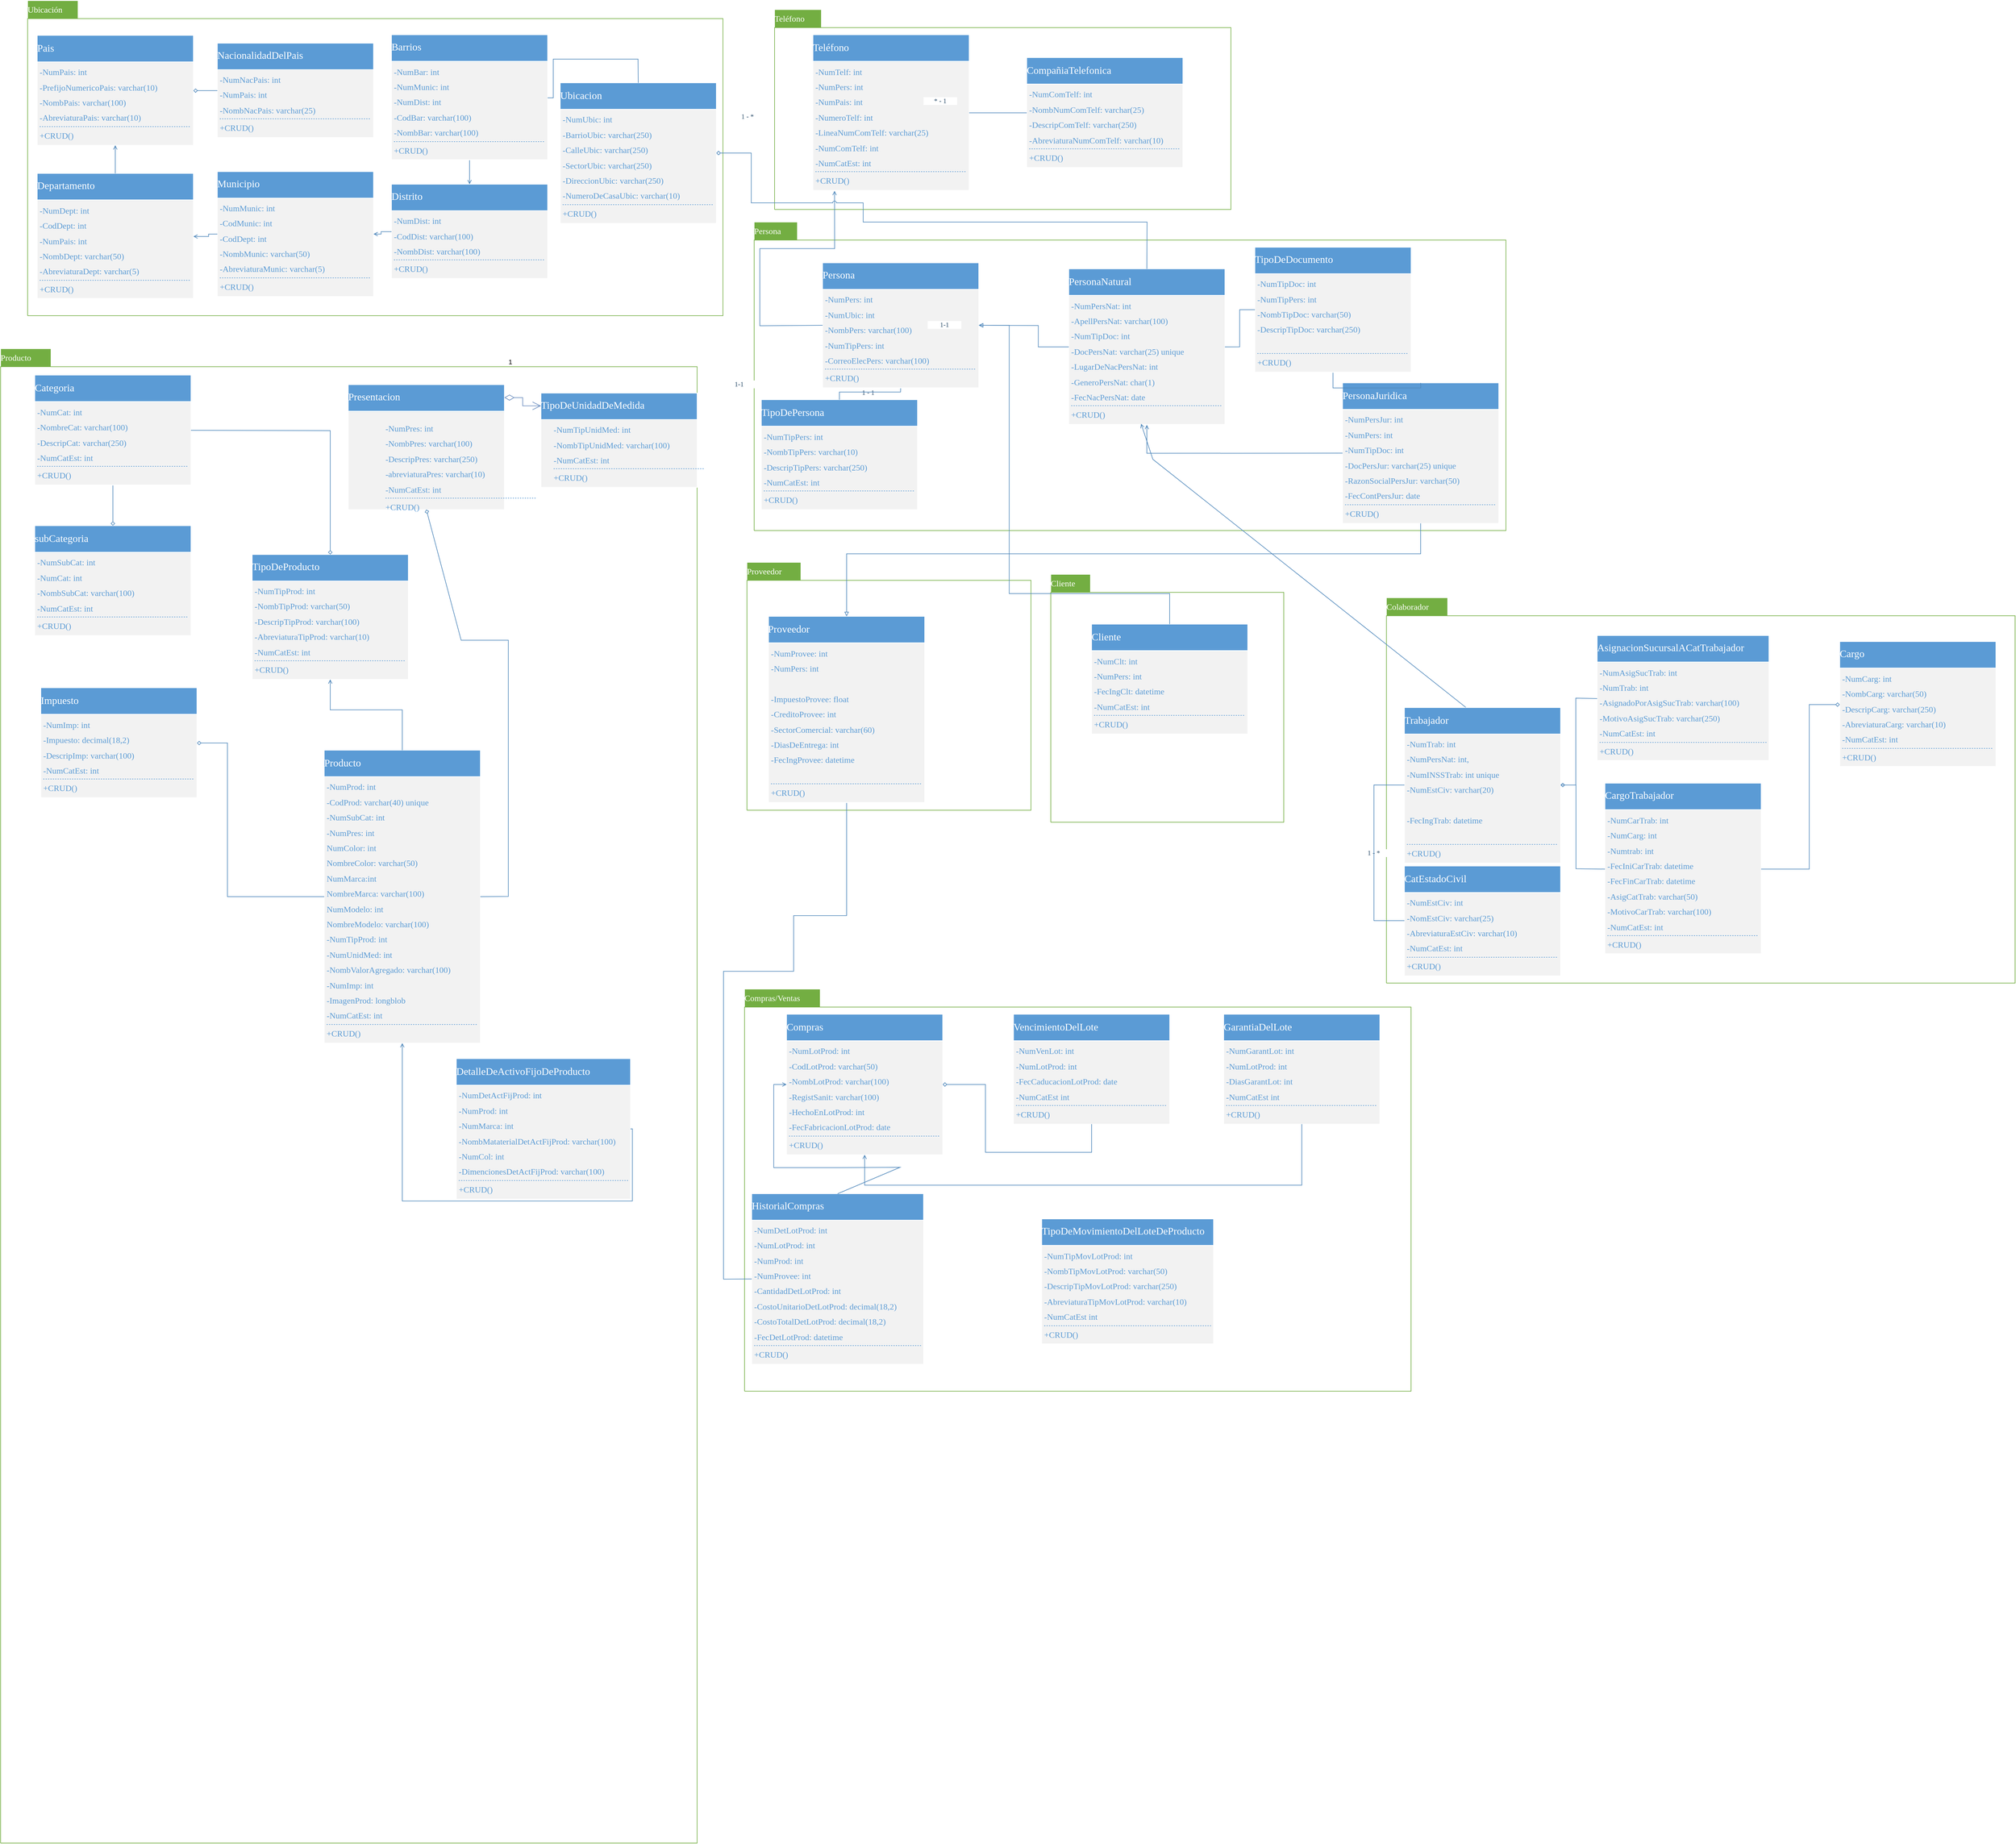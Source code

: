 <mxfile version="24.4.9" type="device">
  <diagram name="Page-1" id="Page-1">
    <mxGraphModel dx="1318" dy="551" grid="1" gridSize="10" guides="1" tooltips="1" connect="1" arrows="1" fold="1" page="1" pageScale="1" pageWidth="827" pageHeight="1169" math="0" shadow="0">
      <root>
        <mxCell id="0" />
        <mxCell id="1" parent="0" />
        <UserObject label="" tags="Contenedor" id="2">
          <mxCell style="vsdxID=1;fillColor=none;gradientColor=none;strokeColor=none;spacingLeft=1;spacingRight=1;points=[[0.25,0,0],[0.5,0,0],[0.75,0,0],[1,0.25,0],[1,0.5,0],[1,0.75,0],[0.75,0.75,0],[0.5,0.75,0],[0.25,0.75,0],[0.25,0.75,0],[0.25,0.5,0],[0.25,0.25,0]];labelBackgroundColor=none;rounded=0;html=1;whiteSpace=wrap;" parent="1" vertex="1">
            <mxGeometry x="127" y="140" width="1158" height="495" as="geometry" />
          </mxCell>
        </UserObject>
        <mxCell id="3" style="vsdxID=2;fillColor=#73ae42;gradientColor=none;shape=stencil(UzV2Ls5ILEhVNTIoLinKz04tz0wpyVA1dlE1MsrMy0gtyiwBslSNXVWNndPyi1LTi/JL81Ig/IJEkEoQKze/DGRCBUSfAUiHkUElhGdoAOG7QZTmZOaRp9Rcz8iUbqrxqDXWMzOmhVoD8hSi+QvIQERLWmZODiRWkeXRoxEoBEkCxq4A);strokeColor=#ffffff;spacingLeft=1;spacingRight=1;points=[[0.25,0,0],[0.5,0,0],[0.75,0,0],[1,0.25,0],[1,0.5,0],[1,0.75,0],[0.75,1,0],[0.5,1,0],[0.25,1,0],[0,0.75,0],[0,0.5,0],[0,0.25,0]];labelBackgroundColor=none;rounded=0;html=1;whiteSpace=wrap;" parent="2" vertex="1">
          <mxGeometry y="-30" width="1158" height="30" as="geometry" />
        </mxCell>
        <mxCell id="4" value="&lt;div style=&quot;font-size: 1px&quot;&gt;&lt;p style=&quot;text-align:center;margin-left:0;margin-right:0;margin-top:0px;margin-bottom:0px;text-indent:0;vertical-align:middle;direction:ltr;&quot;&gt;&lt;/p&gt;&lt;/div&gt;" style="verticalAlign=middle;align=center;overflow=width;vsdxID=3;fillColor=none;gradientColor=none;strokeColor=none;points=[[0.25,0,0],[0.5,0,0],[0.75,0,0],[1,0.25,0],[1,0.5,0],[1,0.75,0],[0.75,1,0],[0.5,1,0],[0.25,1,0],[0,0.75,0],[0,0.5,0],[0,0.25,0]];labelBackgroundColor=none;rounded=0;html=1;whiteSpace=wrap;" parent="3" vertex="1">
          <mxGeometry width="1158" height="30" as="geometry" />
        </mxCell>
        <mxCell id="5" value="&lt;div style=&quot;font-size: 1px&quot;&gt;&lt;font style=&quot;font-size:14.11px;font-family:Calibri;color:#ffffff;direction:ltr;letter-spacing:0px;line-height:120%;opacity:1&quot;&gt;Ubicación&lt;br/&gt;&lt;/font&gt;&lt;/div&gt;" style="text;vsdxID=2;fillColor=none;gradientColor=none;strokeColor=none;spacingLeft=1;spacingRight=1;points=[[0.25,0,0],[0.5,0,0],[0.75,0,0],[1,0.25,0],[1,0.5,0],[1,0.75,0],[0.75,1,0],[0.5,1,0],[0.25,1,0],[0,0.75,0],[0,0.5,0],[0,0.25,0]];labelBackgroundColor=none;rounded=0;html=1;whiteSpace=wrap;verticalAlign=middle;align=left;overflow=width;;html=1;" parent="3" vertex="1">
          <mxGeometry width="84" height="30" as="geometry" />
        </mxCell>
        <mxCell id="6" style="vsdxID=4;fillColor=#ffffff;gradientColor=none;shape=stencil(UzV2Ls5ILEhVNTIoLinKz04tz0wpyVA1dlE1MsrMy0gtyiwBslSNXVWNndPyi1LTi/JL81Ig/IJEkEoQKze/DGRCBUSfAUiHkUElhGdoAOG7QZTmZOYhKTWlkVqYJFmKiXcDHpW0VojmIyADER1pmTk5kNhElkePPqAQJOqNXQE=);strokeColor=#73ae42;points=[[0.25,0,0],[0.5,0,0],[0.75,0,0],[1,0.25,0],[1,0.5,0],[1,0.75,0],[0.75,1,0],[0.5,1,0],[0.25,1,0],[0,0.75,0],[0,0.5,0],[0,0.25,0]];labelBackgroundColor=none;rounded=0;html=1;whiteSpace=wrap;" parent="2" vertex="1">
          <mxGeometry width="1158" height="495" as="geometry" />
        </mxCell>
        <mxCell id="7" value="&lt;div style=&quot;font-size: 1px&quot;&gt;&lt;p style=&quot;text-align:center;margin-left:0;margin-right:0;margin-top:0px;margin-bottom:0px;text-indent:0;vertical-align:middle;direction:ltr;&quot;&gt;&lt;/p&gt;&lt;/div&gt;" style="text;vsdxID=4;fillColor=none;gradientColor=none;strokeColor=none;points=[[0.25,0,0],[0.5,0,0],[0.75,0,0],[1,0.25,0],[1,0.5,0],[1,0.75,0],[0.75,1,0],[0.5,1,0],[0.25,1,0],[0,0.75,0],[0,0.5,0],[0,0.25,0]];labelBackgroundColor=none;rounded=0;html=1;whiteSpace=wrap;verticalAlign=middle;align=center;overflow=width;;html=1;" parent="6" vertex="1">
          <mxGeometry y="-0.83" width="1158.6" height="495.83" as="geometry" />
        </mxCell>
        <UserObject label="" tags="Contenedor" id="8">
          <mxCell style="vsdxID=6;fillColor=none;gradientColor=none;strokeColor=none;spacingLeft=1;spacingRight=1;points=[[0.25,0,0],[0.5,0,0],[0.75,0,0],[1,0.25,0],[1,0.5,0],[1,0.75,0],[0.75,0.75,0],[0.5,0.75,0],[0.25,0.75,0],[0.25,0.75,0],[0.25,0.5,0],[0.25,0.25,0]];labelBackgroundColor=none;rounded=0;html=1;whiteSpace=wrap;" parent="1" vertex="1">
            <mxGeometry x="1371" y="155" width="760" height="303" as="geometry" />
          </mxCell>
        </UserObject>
        <mxCell id="9" style="vsdxID=7;fillColor=#73ae42;gradientColor=none;shape=stencil(UzV2Ls5ILEhVNTIoLinKz04tz0wpyVA1dlE1MsrMy0gtyiwBslSNXVWNndPyi1LTi/JL81Ig/IJEkEoQKze/DGRCBUSfAUiHkUElhGdoAOG7QZTmZOaRp9TQQM/IjI7K8Sg21TM0poVaA/IUonkMyEDETFpmTg4kYpHl0WMSKARJBcauAA==);strokeColor=#ffffff;spacingLeft=1;spacingRight=1;points=[[0.25,0,0],[0.5,0,0],[0.75,0,0],[1,0.25,0],[1,0.5,0],[1,0.75,0],[0.75,1,0],[0.5,1,0],[0.25,1,0],[0,0.75,0],[0,0.5,0],[0,0.25,0]];labelBackgroundColor=none;rounded=0;html=1;whiteSpace=wrap;" parent="8" vertex="1">
          <mxGeometry y="-30" width="760" height="30" as="geometry" />
        </mxCell>
        <mxCell id="10" value="&lt;div style=&quot;font-size: 1px&quot;&gt;&lt;p style=&quot;text-align:center;margin-left:0;margin-right:0;margin-top:0px;margin-bottom:0px;text-indent:0;vertical-align:middle;direction:ltr;&quot;&gt;&lt;/p&gt;&lt;/div&gt;" style="verticalAlign=middle;align=center;overflow=width;vsdxID=8;fillColor=none;gradientColor=none;strokeColor=none;points=[[0.25,0,0],[0.5,0,0],[0.75,0,0],[1,0.25,0],[1,0.5,0],[1,0.75,0],[0.75,1,0],[0.5,1,0],[0.25,1,0],[0,0.75,0],[0,0.5,0],[0,0.25,0]];labelBackgroundColor=none;rounded=0;html=1;whiteSpace=wrap;" parent="9" vertex="1">
          <mxGeometry width="760" height="30" as="geometry" />
        </mxCell>
        <mxCell id="11" value="&lt;div style=&quot;font-size: 1px&quot;&gt;&lt;font style=&quot;font-size:14.11px;font-family:Calibri;color:#ffffff;direction:ltr;letter-spacing:0px;line-height:120%;opacity:1&quot;&gt;Teléfono&lt;br/&gt;&lt;/font&gt;&lt;/div&gt;" style="text;vsdxID=7;fillColor=none;gradientColor=none;strokeColor=none;spacingLeft=1;spacingRight=1;points=[[0.25,0,0],[0.5,0,0],[0.75,0,0],[1,0.25,0],[1,0.5,0],[1,0.75,0],[0.75,1,0],[0.5,1,0],[0.25,1,0],[0,0.75,0],[0,0.5,0],[0,0.25,0]];labelBackgroundColor=none;rounded=0;html=1;whiteSpace=wrap;verticalAlign=middle;align=left;overflow=width;;html=1;" parent="9" vertex="1">
          <mxGeometry width="78" height="30" as="geometry" />
        </mxCell>
        <mxCell id="12" style="vsdxID=9;fillColor=#ffffff;gradientColor=none;shape=stencil(UzV2Ls5ILEhVNTIoLinKz04tz0wpyVA1dlE1MsrMy0gtyiwBslSNXVWNndPyi1LTi/JL81Ig/IJEkEoQKze/DGRCBUSfAUiHkUElhGdoAOG7QZTmZOYhKTWlkVqYJFmKiXcDHpW0VojmIyADER1pmTk5kNhElkePPqAQJOqNXQE=);strokeColor=#73ae42;points=[[0.25,0,0],[0.5,0,0],[0.75,0,0],[1,0.25,0],[1,0.5,0],[1,0.75,0],[0.75,1,0],[0.5,1,0],[0.25,1,0],[0,0.75,0],[0,0.5,0],[0,0.25,0]];labelBackgroundColor=none;rounded=0;html=1;whiteSpace=wrap;" parent="8" vertex="1">
          <mxGeometry width="760" height="303" as="geometry" />
        </mxCell>
        <mxCell id="13" value="&lt;div style=&quot;font-size: 1px&quot;&gt;&lt;p style=&quot;text-align:center;margin-left:0;margin-right:0;margin-top:0px;margin-bottom:0px;text-indent:0;vertical-align:middle;direction:ltr;&quot;&gt;&lt;/p&gt;&lt;/div&gt;" style="text;vsdxID=9;fillColor=none;gradientColor=none;strokeColor=none;points=[[0.25,0,0],[0.5,0,0],[0.75,0,0],[1,0.25,0],[1,0.5,0],[1,0.75,0],[0.75,1,0],[0.5,1,0],[0.25,1,0],[0,0.75,0],[0,0.5,0],[0,0.25,0]];labelBackgroundColor=none;rounded=0;html=1;whiteSpace=wrap;verticalAlign=middle;align=center;overflow=width;;html=1;" parent="12" vertex="1">
          <mxGeometry y="-0.83" width="760" height="303.83" as="geometry" />
        </mxCell>
        <UserObject label="" tags="Contenedor" id="14">
          <mxCell style="vsdxID=11;fillColor=none;gradientColor=none;strokeColor=none;spacingLeft=1;spacingRight=1;points=[[0.25,0,0],[0.5,0,0],[0.75,0,0],[1,0.25,0],[1,0.5,0],[1,0.75,0],[0.75,0.75,0],[0.5,0.75,0],[0.25,0.75,0],[0.25,0.75,0],[0.25,0.5,0],[0.25,0.25,0]];labelBackgroundColor=none;rounded=0;html=1;whiteSpace=wrap;" parent="1" vertex="1">
            <mxGeometry x="1337" y="509" width="1252" height="484" as="geometry" />
          </mxCell>
        </UserObject>
        <mxCell id="15" style="vsdxID=12;fillColor=#73ae42;gradientColor=none;shape=stencil(UzV2Ls5ILEhVNTIoLinKz04tz0wpyVA1dlE1MsrMy0gtyiwBslSNXVWNndPyi1LTi/JL81Ig/IJEkEoQKze/DGRCBUSfAUiHkUElhGdoAOG7QZTmZOaRp9RUz9yUbqrxqDXSs7CghVoD8hSi+QvIQERLWmZODiRWkeXRoxEoBEkCxq4A);strokeColor=#ffffff;spacingLeft=1;spacingRight=1;points=[[0.25,0,0],[0.5,0,0],[0.75,0,0],[1,0.25,0],[1,0.5,0],[1,0.75,0],[0.75,1,0],[0.5,1,0],[0.25,1,0],[0,0.75,0],[0,0.5,0],[0,0.25,0]];labelBackgroundColor=none;rounded=0;html=1;whiteSpace=wrap;" parent="14" vertex="1">
          <mxGeometry y="-30" width="1252" height="30" as="geometry" />
        </mxCell>
        <mxCell id="16" value="&lt;div style=&quot;font-size: 1px&quot;&gt;&lt;p style=&quot;text-align:center;margin-left:0;margin-right:0;margin-top:0px;margin-bottom:0px;text-indent:0;vertical-align:middle;direction:ltr;&quot;&gt;&lt;/p&gt;&lt;/div&gt;" style="verticalAlign=middle;align=center;overflow=width;vsdxID=13;fillColor=none;gradientColor=none;strokeColor=none;points=[[0.25,0,0],[0.5,0,0],[0.75,0,0],[1,0.25,0],[1,0.5,0],[1,0.75,0],[0.75,1,0],[0.5,1,0],[0.25,1,0],[0,0.75,0],[0,0.5,0],[0,0.25,0]];labelBackgroundColor=none;rounded=0;html=1;whiteSpace=wrap;" parent="15" vertex="1">
          <mxGeometry width="1252" height="30" as="geometry" />
        </mxCell>
        <mxCell id="17" value="&lt;div style=&quot;font-size: 1px&quot;&gt;&lt;font style=&quot;font-size:14.11px;font-family:Calibri;color:#ffffff;direction:ltr;letter-spacing:0px;line-height:120%;opacity:1&quot;&gt;Persona&lt;br/&gt;&lt;/font&gt;&lt;/div&gt;" style="text;vsdxID=12;fillColor=none;gradientColor=none;strokeColor=none;spacingLeft=1;spacingRight=1;points=[[0.25,0,0],[0.5,0,0],[0.75,0,0],[1,0.25,0],[1,0.5,0],[1,0.75,0],[0.75,1,0],[0.5,1,0],[0.25,1,0],[0,0.75,0],[0,0.5,0],[0,0.25,0]];labelBackgroundColor=none;rounded=0;html=1;whiteSpace=wrap;verticalAlign=middle;align=left;overflow=width;;html=1;" parent="15" vertex="1">
          <mxGeometry width="72" height="30" as="geometry" />
        </mxCell>
        <mxCell id="18" style="vsdxID=14;fillColor=#ffffff;gradientColor=none;shape=stencil(UzV2Ls5ILEhVNTIoLinKz04tz0wpyVA1dlE1MsrMy0gtyiwBslSNXVWNndPyi1LTi/JL81Ig/IJEkEoQKze/DGRCBUSfAUiHkUElhGdoAOG7QZTmZOYhKTWlkVqYJFmKiXcDHpW0VojmIyADER1pmTk5kNhElkePPqAQJOqNXQE=);strokeColor=#73ae42;points=[[0.25,0,0],[0.5,0,0],[0.75,0,0],[1,0.25,0],[1,0.5,0],[1,0.75,0],[0.75,1,0],[0.5,1,0],[0.25,1,0],[0,0.75,0],[0,0.5,0],[0,0.25,0]];labelBackgroundColor=none;rounded=0;html=1;whiteSpace=wrap;" parent="14" vertex="1">
          <mxGeometry width="1252" height="484" as="geometry" />
        </mxCell>
        <mxCell id="19" value="&lt;div style=&quot;font-size: 1px&quot;&gt;&lt;p style=&quot;text-align:center;margin-left:0;margin-right:0;margin-top:0px;margin-bottom:0px;text-indent:0;vertical-align:middle;direction:ltr;&quot;&gt;&lt;/p&gt;&lt;/div&gt;" style="text;vsdxID=14;fillColor=none;gradientColor=none;strokeColor=none;points=[[0.25,0,0],[0.5,0,0],[0.75,0,0],[1,0.25,0],[1,0.5,0],[1,0.75,0],[0.75,1,0],[0.5,1,0],[0.25,1,0],[0,0.75,0],[0,0.5,0],[0,0.25,0]];labelBackgroundColor=none;rounded=0;html=1;whiteSpace=wrap;verticalAlign=middle;align=center;overflow=width;;html=1;" parent="18" vertex="1">
          <mxGeometry y="-0.31" width="1252" height="484.31" as="geometry" />
        </mxCell>
        <UserObject label="" tags="Contenedor" id="20">
          <mxCell style="vsdxID=16;fillColor=none;gradientColor=none;strokeColor=none;spacingLeft=1;spacingRight=1;points=[[0.25,0,0],[0.5,0,0],[0.75,0,0],[1,0.25,0],[1,0.5,0],[1,0.75,0],[0.75,0.75,0],[0.5,0.75,0],[0.25,0.75,0],[0.25,0.75,0],[0.25,0.5,0],[0.25,0.25,0]];labelBackgroundColor=none;rounded=0;html=1;whiteSpace=wrap;" parent="1" vertex="1">
            <mxGeometry x="1325" y="1076" width="473" height="383" as="geometry" />
          </mxCell>
        </UserObject>
        <mxCell id="21" style="vsdxID=17;fillColor=#73ae42;gradientColor=none;shape=stencil(UzV2Ls5ILEhVNTIoLinKz04tz0wpyVA1dlE1MsrMy0gtyiwBslSNXVWNndPyi1LTi/JL81Ig/IJEkEoQKze/DGRCBUSfAUiHkUElhGdoAOG7QZTmZOaRp9TQki5q8ai01DOlgVID8hSi+QnIQERHWmZODiQ2keXRow8oBIl6Y1cA);strokeColor=#ffffff;spacingLeft=1;spacingRight=1;points=[[0.25,0,0],[0.5,0,0],[0.75,0,0],[1,0.25,0],[1,0.5,0],[1,0.75,0],[0.75,1,0],[0.5,1,0],[0.25,1,0],[0,0.75,0],[0,0.5,0],[0,0.25,0]];labelBackgroundColor=none;rounded=0;html=1;whiteSpace=wrap;" parent="20" vertex="1">
          <mxGeometry y="-30" width="473" height="30" as="geometry" />
        </mxCell>
        <mxCell id="22" value="&lt;div style=&quot;font-size: 1px&quot;&gt;&lt;p style=&quot;text-align:center;margin-left:0;margin-right:0;margin-top:0px;margin-bottom:0px;text-indent:0;vertical-align:middle;direction:ltr;&quot;&gt;&lt;/p&gt;&lt;/div&gt;" style="verticalAlign=middle;align=center;overflow=width;vsdxID=18;fillColor=none;gradientColor=none;strokeColor=none;points=[[0.25,0,0],[0.5,0,0],[0.75,0,0],[1,0.25,0],[1,0.5,0],[1,0.75,0],[0.75,1,0],[0.5,1,0],[0.25,1,0],[0,0.75,0],[0,0.5,0],[0,0.25,0]];labelBackgroundColor=none;rounded=0;html=1;whiteSpace=wrap;" parent="21" vertex="1">
          <mxGeometry width="473" height="30" as="geometry" />
        </mxCell>
        <mxCell id="23" value="&lt;div style=&quot;font-size: 1px&quot;&gt;&lt;font style=&quot;font-size:14.11px;font-family:Calibri;color:#ffffff;direction:ltr;letter-spacing:0px;line-height:120%;opacity:1&quot;&gt;Proveedor&lt;br/&gt;&lt;/font&gt;&lt;/div&gt;" style="text;vsdxID=17;fillColor=none;gradientColor=none;strokeColor=none;spacingLeft=1;spacingRight=1;points=[[0.25,0,0],[0.5,0,0],[0.75,0,0],[1,0.25,0],[1,0.5,0],[1,0.75,0],[0.75,1,0],[0.5,1,0],[0.25,1,0],[0,0.75,0],[0,0.5,0],[0,0.25,0]];labelBackgroundColor=none;rounded=0;html=1;whiteSpace=wrap;verticalAlign=middle;align=left;overflow=width;;html=1;" parent="21" vertex="1">
          <mxGeometry width="90" height="30" as="geometry" />
        </mxCell>
        <mxCell id="24" style="vsdxID=19;fillColor=#ffffff;gradientColor=none;shape=stencil(UzV2Ls5ILEhVNTIoLinKz04tz0wpyVA1dlE1MsrMy0gtyiwBslSNXVWNndPyi1LTi/JL81Ig/IJEkEoQKze/DGRCBUSfAUiHkUElhGdoAOG7QZTmZOYhKTWlkVqYJFmKiXcDHpW0VojmIyADER1pmTk5kNhElkePPqAQJOqNXQE=);strokeColor=#73ae42;points=[[0.25,0,0],[0.5,0,0],[0.75,0,0],[1,0.25,0],[1,0.5,0],[1,0.75,0],[0.75,1,0],[0.5,1,0],[0.25,1,0],[0,0.75,0],[0,0.5,0],[0,0.25,0]];labelBackgroundColor=none;rounded=0;html=1;whiteSpace=wrap;" parent="20" vertex="1">
          <mxGeometry width="473" height="383" as="geometry" />
        </mxCell>
        <mxCell id="25" value="&lt;div style=&quot;font-size: 1px&quot;&gt;&lt;p style=&quot;text-align:center;margin-left:0;margin-right:0;margin-top:0px;margin-bottom:0px;text-indent:0;vertical-align:middle;direction:ltr;&quot;&gt;&lt;/p&gt;&lt;/div&gt;" style="text;vsdxID=19;fillColor=none;gradientColor=none;strokeColor=none;points=[[0.25,0,0],[0.5,0,0],[0.75,0,0],[1,0.25,0],[1,0.5,0],[1,0.75,0],[0.75,1,0],[0.5,1,0],[0.25,1,0],[0,0.75,0],[0,0.5,0],[0,0.25,0]];labelBackgroundColor=none;rounded=0;html=1;whiteSpace=wrap;verticalAlign=middle;align=center;overflow=width;;html=1;" parent="24" vertex="1">
          <mxGeometry y="-0.15" width="473.78" height="383.15" as="geometry" />
        </mxCell>
        <UserObject label="" tags="Contenedor" id="26">
          <mxCell style="vsdxID=21;fillColor=none;gradientColor=none;strokeColor=none;spacingLeft=1;spacingRight=1;points=[[0.25,0,0],[0.5,0,0],[0.75,0,0],[1,0.25,0],[1,0.5,0],[1,0.75,0],[0.75,0.75,0],[0.5,0.75,0],[0.25,0.75,0],[0.25,0.75,0],[0.25,0.5,0],[0.25,0.25,0]];labelBackgroundColor=none;rounded=0;html=1;whiteSpace=wrap;" parent="1" vertex="1">
            <mxGeometry x="1831" y="1096" width="388" height="383" as="geometry" />
          </mxCell>
        </UserObject>
        <mxCell id="27" style="vsdxID=22;fillColor=#73ae42;gradientColor=none;shape=stencil(UzV2Ls5ILEhVNTIoLinKz04tz0wpyVA1dlE1MsrMy0gtyiwBslSNXVWNndPyi1LTi/JL81Ig/IJEkEoQKze/DGRCBUSfAUiHkUElhGdoAOG7QZTmZOaRp9TQXM/AkI7K8Si20DOliVoD8hSieQzIQMRMWmZODiRikeXRYxIoBEkFxq4A);strokeColor=#ffffff;spacingLeft=1;spacingRight=1;points=[[0.25,0,0],[0.5,0,0],[0.75,0,0],[1,0.25,0],[1,0.5,0],[1,0.75,0],[0.75,1,0],[0.5,1,0],[0.25,1,0],[0,0.75,0],[0,0.5,0],[0,0.25,0]];labelBackgroundColor=none;rounded=0;html=1;whiteSpace=wrap;" parent="26" vertex="1">
          <mxGeometry y="-30" width="388" height="30" as="geometry" />
        </mxCell>
        <mxCell id="28" value="&lt;div style=&quot;font-size: 1px&quot;&gt;&lt;p style=&quot;text-align:center;margin-left:0;margin-right:0;margin-top:0px;margin-bottom:0px;text-indent:0;vertical-align:middle;direction:ltr;&quot;&gt;&lt;/p&gt;&lt;/div&gt;" style="verticalAlign=middle;align=center;overflow=width;vsdxID=23;fillColor=none;gradientColor=none;strokeColor=none;points=[[0.25,0,0],[0.5,0,0],[0.75,0,0],[1,0.25,0],[1,0.5,0],[1,0.75,0],[0.75,1,0],[0.5,1,0],[0.25,1,0],[0,0.75,0],[0,0.5,0],[0,0.25,0]];labelBackgroundColor=none;rounded=0;html=1;whiteSpace=wrap;" parent="27" vertex="1">
          <mxGeometry width="388" height="30" as="geometry" />
        </mxCell>
        <mxCell id="29" value="&lt;div style=&quot;font-size: 1px&quot;&gt;&lt;font style=&quot;font-size:14.11px;font-family:Calibri;color:#ffffff;direction:ltr;letter-spacing:0px;line-height:120%;opacity:1&quot;&gt;Cliente&lt;br/&gt;&lt;/font&gt;&lt;/div&gt;" style="text;vsdxID=22;fillColor=none;gradientColor=none;strokeColor=none;spacingLeft=1;spacingRight=1;points=[[0.25,0,0],[0.5,0,0],[0.75,0,0],[1,0.25,0],[1,0.5,0],[1,0.75,0],[0.75,1,0],[0.5,1,0],[0.25,1,0],[0,0.75,0],[0,0.5,0],[0,0.25,0]];labelBackgroundColor=none;rounded=0;html=1;whiteSpace=wrap;verticalAlign=middle;align=left;overflow=width;;html=1;" parent="27" vertex="1">
          <mxGeometry width="66" height="30" as="geometry" />
        </mxCell>
        <mxCell id="30" style="vsdxID=24;fillColor=#ffffff;gradientColor=none;shape=stencil(UzV2Ls5ILEhVNTIoLinKz04tz0wpyVA1dlE1MsrMy0gtyiwBslSNXVWNndPyi1LTi/JL81Ig/IJEkEoQKze/DGRCBUSfAUiHkUElhGdoAOG7QZTmZOYhKTWlkVqYJFmKiXcDHpW0VojmIyADER1pmTk5kNhElkePPqAQJOqNXQE=);strokeColor=#73ae42;points=[[0.25,0,0],[0.5,0,0],[0.75,0,0],[1,0.25,0],[1,0.5,0],[1,0.75,0],[0.75,1,0],[0.5,1,0],[0.25,1,0],[0,0.75,0],[0,0.5,0],[0,0.25,0]];labelBackgroundColor=none;rounded=0;html=1;whiteSpace=wrap;" parent="26" vertex="1">
          <mxGeometry width="388" height="383" as="geometry" />
        </mxCell>
        <mxCell id="31" value="&lt;div style=&quot;font-size: 1px&quot;&gt;&lt;p style=&quot;text-align:center;margin-left:0;margin-right:0;margin-top:0px;margin-bottom:0px;text-indent:0;vertical-align:middle;direction:ltr;&quot;&gt;&lt;/p&gt;&lt;/div&gt;" style="text;vsdxID=24;fillColor=none;gradientColor=none;strokeColor=none;points=[[0.25,0,0],[0.5,0,0],[0.75,0,0],[1,0.25,0],[1,0.5,0],[1,0.75,0],[0.75,1,0],[0.5,1,0],[0.25,1,0],[0,0.75,0],[0,0.5,0],[0,0.25,0]];labelBackgroundColor=none;rounded=0;html=1;whiteSpace=wrap;verticalAlign=middle;align=center;overflow=width;;html=1;" parent="30" vertex="1">
          <mxGeometry y="-0.15" width="388" height="383.15" as="geometry" />
        </mxCell>
        <UserObject label="" tags="Contenedor" id="32">
          <mxCell style="vsdxID=26;fillColor=none;gradientColor=none;strokeColor=none;spacingLeft=1;spacingRight=1;points=[[0.25,0,0],[0.5,0,0],[0.75,0,0],[1,0.25,0],[1,0.5,0],[1,0.75,0],[0.75,0.75,0],[0.5,0.75,0],[0.25,0.75,0],[0.25,0.75,0],[0.25,0.5,0],[0.25,0.25,0]];labelBackgroundColor=none;rounded=0;html=1;whiteSpace=wrap;" parent="1" vertex="1">
            <mxGeometry x="2390" y="1135" width="1047" height="612" as="geometry" />
          </mxCell>
        </UserObject>
        <mxCell id="33" style="vsdxID=27;fillColor=#73ae42;gradientColor=none;shape=stencil(UzV2Ls5ILEhVNTIoLinKz04tz0wpyVA1dlE1MsrMy0gtyiwBslSNXVWNndPyi1LTi/JL81Ig/IJEkEoQKze/DGRCBUSfAUiHkUElhGdoAOG7QZTmZOaRp9RSz9yEbqrxqDXRszCnhVoD8hSi+QvIQERLWmZODiRWkeXRoxEoBEkCxq4A);strokeColor=#ffffff;spacingLeft=1;spacingRight=1;points=[[0.25,0,0],[0.5,0,0],[0.75,0,0],[1,0.25,0],[1,0.5,0],[1,0.75,0],[0.75,1,0],[0.5,1,0],[0.25,1,0],[0,0.75,0],[0,0.5,0],[0,0.25,0]];labelBackgroundColor=none;rounded=0;html=1;whiteSpace=wrap;" parent="32" vertex="1">
          <mxGeometry y="-30" width="1047" height="30" as="geometry" />
        </mxCell>
        <mxCell id="34" value="&lt;div style=&quot;font-size: 1px&quot;&gt;&lt;p style=&quot;text-align:center;margin-left:0;margin-right:0;margin-top:0px;margin-bottom:0px;text-indent:0;vertical-align:middle;direction:ltr;&quot;&gt;&lt;/p&gt;&lt;/div&gt;" style="verticalAlign=middle;align=center;overflow=width;vsdxID=28;fillColor=none;gradientColor=none;strokeColor=none;points=[[0.25,0,0],[0.5,0,0],[0.75,0,0],[1,0.25,0],[1,0.5,0],[1,0.75,0],[0.75,1,0],[0.5,1,0],[0.25,1,0],[0,0.75,0],[0,0.5,0],[0,0.25,0]];labelBackgroundColor=none;rounded=0;html=1;whiteSpace=wrap;" parent="33" vertex="1">
          <mxGeometry width="1047" height="30" as="geometry" />
        </mxCell>
        <mxCell id="35" value="&lt;div style=&quot;font-size: 1px&quot;&gt;&lt;font style=&quot;font-size:14.11px;font-family:Calibri;color:#ffffff;direction:ltr;letter-spacing:0px;line-height:120%;opacity:1&quot;&gt;Colaborador&lt;br/&gt;&lt;/font&gt;&lt;/div&gt;" style="text;vsdxID=27;fillColor=none;gradientColor=none;strokeColor=none;spacingLeft=1;spacingRight=1;points=[[0.25,0,0],[0.5,0,0],[0.75,0,0],[1,0.25,0],[1,0.5,0],[1,0.75,0],[0.75,1,0],[0.5,1,0],[0.25,1,0],[0,0.75,0],[0,0.5,0],[0,0.25,0]];labelBackgroundColor=none;rounded=0;html=1;whiteSpace=wrap;verticalAlign=middle;align=left;overflow=width;;html=1;" parent="33" vertex="1">
          <mxGeometry width="102" height="30" as="geometry" />
        </mxCell>
        <mxCell id="36" style="vsdxID=29;fillColor=#ffffff;gradientColor=none;shape=stencil(UzV2Ls5ILEhVNTIoLinKz04tz0wpyVA1dlE1MsrMy0gtyiwBslSNXVWNndPyi1LTi/JL81Ig/IJEkEoQKze/DGRCBUSfAUiHkUElhGdoAOG7QZTmZOYhKTWlkVqYJFmKiXcDHpW0VojmIyADER1pmTk5kNhElkePPqAQJOqNXQE=);strokeColor=#73ae42;points=[[0.25,0,0],[0.5,0,0],[0.75,0,0],[1,0.25,0],[1,0.5,0],[1,0.75,0],[0.75,1,0],[0.5,1,0],[0.25,1,0],[0,0.75,0],[0,0.5,0],[0,0.25,0]];labelBackgroundColor=none;rounded=0;html=1;whiteSpace=wrap;" parent="32" vertex="1">
          <mxGeometry width="1047" height="612" as="geometry" />
        </mxCell>
        <mxCell id="37" value="&lt;div style=&quot;font-size: 1px&quot;&gt;&lt;p style=&quot;text-align:center;margin-left:0;margin-right:0;margin-top:0px;margin-bottom:0px;text-indent:0;vertical-align:middle;direction:ltr;&quot;&gt;&lt;/p&gt;&lt;/div&gt;" style="text;vsdxID=29;fillColor=none;gradientColor=none;strokeColor=none;points=[[0.25,0,0],[0.5,0,0],[0.75,0,0],[1,0.25,0],[1,0.5,0],[1,0.75,0],[0.75,1,0],[0.5,1,0],[0.25,1,0],[0,0.75,0],[0,0.5,0],[0,0.25,0]];labelBackgroundColor=none;rounded=0;html=1;whiteSpace=wrap;verticalAlign=middle;align=center;overflow=width;;html=1;" parent="36" vertex="1">
          <mxGeometry width="1047" height="612" as="geometry" />
        </mxCell>
        <UserObject label="" tags="Contenedor" id="38">
          <mxCell style="vsdxID=31;fillColor=none;gradientColor=none;strokeColor=none;spacingLeft=1;spacingRight=1;points=[[0.25,0,0],[0.5,0,0],[0.75,0,0],[1,0.25,0],[1,0.5,0],[1,0.75,0],[0.75,0.75,0],[0.5,0.75,0],[0.25,0.75,0],[0.25,0.75,0],[0.25,0.5,0],[0.25,0.25,0]];labelBackgroundColor=none;rounded=0;html=1;whiteSpace=wrap;" parent="1" vertex="1">
            <mxGeometry x="82" y="720" width="1160" height="2460" as="geometry" />
          </mxCell>
        </UserObject>
        <mxCell id="39" style="vsdxID=32;fillColor=#73ae42;gradientColor=none;shape=stencil(UzV2Ls5ILEhVNTIoLinKz04tz0wpyVA1dlE1MsrMy0gtyiwBslSNXVWNndPyi1LTi/JL81Ig/IJEkEoQKze/DGRCBUSfAUiHkUElhGdoAOG7QZTmZOaRp9Rcz8iEbqrxqDXWMzOihVoD8hSi+QvIQERLWmZODiRWkeXRoxEoBEkCxq4A);strokeColor=#ffffff;spacingLeft=1;spacingRight=1;points=[[0.25,0,0],[0.5,0,0],[0.75,0,0],[1,0.25,0],[1,0.5,0],[1,0.75,0],[0.75,1,0],[0.5,1,0],[0.25,1,0],[0,0.75,0],[0,0.5,0],[0,0.25,0]];labelBackgroundColor=none;rounded=0;html=1;whiteSpace=wrap;" parent="38" vertex="1">
          <mxGeometry y="-30" width="1160" height="30" as="geometry" />
        </mxCell>
        <mxCell id="40" value="&lt;div style=&quot;font-size: 1px&quot;&gt;&lt;p style=&quot;text-align:center;margin-left:0;margin-right:0;margin-top:0px;margin-bottom:0px;text-indent:0;vertical-align:middle;direction:ltr;&quot;&gt;&lt;/p&gt;&lt;/div&gt;" style="verticalAlign=middle;align=center;overflow=width;vsdxID=33;fillColor=none;gradientColor=none;strokeColor=none;points=[[0.25,0,0],[0.5,0,0],[0.75,0,0],[1,0.25,0],[1,0.5,0],[1,0.75,0],[0.75,1,0],[0.5,1,0],[0.25,1,0],[0,0.75,0],[0,0.5,0],[0,0.25,0]];labelBackgroundColor=none;rounded=0;html=1;whiteSpace=wrap;" parent="39" vertex="1">
          <mxGeometry width="1160" height="30" as="geometry" />
        </mxCell>
        <mxCell id="41" value="&lt;div style=&quot;font-size: 1px&quot;&gt;&lt;font style=&quot;font-size:14.11px;font-family:Calibri;color:#ffffff;direction:ltr;letter-spacing:0px;line-height:120%;opacity:1&quot;&gt;Producto&lt;br/&gt;&lt;/font&gt;&lt;/div&gt;" style="text;vsdxID=32;fillColor=none;gradientColor=none;strokeColor=none;spacingLeft=1;spacingRight=1;points=[[0.25,0,0],[0.5,0,0],[0.75,0,0],[1,0.25,0],[1,0.5,0],[1,0.75,0],[0.75,1,0],[0.5,1,0],[0.25,1,0],[0,0.75,0],[0,0.5,0],[0,0.25,0]];labelBackgroundColor=none;rounded=0;html=1;whiteSpace=wrap;verticalAlign=middle;align=left;overflow=width;;html=1;" parent="39" vertex="1">
          <mxGeometry width="84" height="30" as="geometry" />
        </mxCell>
        <mxCell id="42" style="vsdxID=34;fillColor=#ffffff;gradientColor=none;shape=stencil(UzV2Ls5ILEhVNTIoLinKz04tz0wpyVA1dlE1MsrMy0gtyiwBslSNXVWNndPyi1LTi/JL81Ig/IJEkEoQKze/DGRCBUSfAUiHkUElhGdoAOG7QZTmZOYhKTWlkVqYJFmKiXcDHpW0VojmIyADER1pmTk5kNhElkePPqAQJOqNXQE=);strokeColor=#73ae42;points=[[0.25,0,0],[0.5,0,0],[0.75,0,0],[1,0.25,0],[1,0.5,0],[1,0.75,0],[0.75,1,0],[0.5,1,0],[0.25,1,0],[0,0.75,0],[0,0.5,0],[0,0.25,0]];labelBackgroundColor=none;rounded=0;html=1;whiteSpace=wrap;" parent="38" vertex="1">
          <mxGeometry width="1160" height="2460" as="geometry" />
        </mxCell>
        <UserObject label="" tags="Fondo" id="170">
          <mxCell style="vsdxID=292;fillColor=none;gradientColor=none;strokeColor=none;spacingTop=3;spacingBottom=3;points=[[0,0.5,0],[1,0.5,0],[0.5,1,0],[0.5,0,0]];labelBackgroundColor=none;rounded=0;html=1;whiteSpace=wrap;" parent="38" vertex="1">
            <mxGeometry x="900" y="44" width="260" height="157" as="geometry" />
          </mxCell>
        </UserObject>
        <mxCell id="171" style="vsdxID=293;fillColor=#f2f2f2;gradientColor=none;shape=stencil(3ZLBDoIwDIafZkfI1oGOs+J7LDJgcTJSpuDbOzKJQKIkHj2t7f+1a9Kf8ENXy1YRoJ1De1G9LlxN+JEA6KZWqJ2PCM8JP5QWVYX21hQhb+VIjtHV3scJQ+ijYwfQR8gYDfkpoEY3M3QSf4JBxHT3Gd+AJZ69itNslmQCuIC9SPwbcxa6cVpMZJwlCQOa0lRA/JI3vqJDJAfdRWiddNo2C9pIrFTk14hKI6uF1PVKtbMy+4vFv51ndXgfvN1VamOCOef62o2+FJzM8yc=);strokeColor=#ffffff;points=[[0,0.5,0],[1,0.5,0],[0.5,1,0],[0.5,0,0]];labelBackgroundColor=none;rounded=0;html=1;whiteSpace=wrap;" parent="170" vertex="1">
          <mxGeometry width="260" height="157" as="geometry" />
        </mxCell>
        <mxCell id="172" style="vsdxID=294;fillColor=#5b9bd5;gradientColor=none;shape=stencil(zZJNDsIgEIVPw5IE4Qi1LnuHiYWWiNAMaNvbC5lGazVduHI3P9/Mm0weU1XsYdBMipgwXPRo29QzdWRSWt9rtClHTNVMVSag7jDcfEv5AIUs0TXcy4aJ5kSZkGKm7CAoPxEKeM49XNAGGoJx3hR2d4mJw2Qjx5Ag2eDfWAfYaZ51uHHQLYPUiqPWw0f57y9z1q/e+5T6/uB9eAf9EdzI5+DlC2OdI1ut+1sf5RJ5UNUP);strokeColor=#ffffff;points=[[0,0.5,0],[1,0.5,0],[0.5,1,0],[0.5,0,0]];labelBackgroundColor=none;rounded=0;html=1;whiteSpace=wrap;" parent="170" vertex="1">
          <mxGeometry width="260" height="44" as="geometry" />
        </mxCell>
        <mxCell id="173" value="&lt;div style=&quot;font-size: 1px&quot;&gt;&lt;font style=&quot;font-size:16.93px;font-family:Calibri;color:#ffffff;direction:ltr;letter-spacing:0px;line-height:120%;opacity:1&quot;&gt;TipoDeUnidadDeMedida&lt;br/&gt;&lt;/font&gt;&lt;/div&gt;" style="text;vsdxID=292;fillColor=none;gradientColor=none;strokeColor=none;spacingTop=3;spacingBottom=3;points=[[0,0.5,0],[1,0.5,0],[0.5,1,0],[0.5,0,0]];labelBackgroundColor=none;rounded=0;html=1;whiteSpace=wrap;verticalAlign=middle;align=left;overflow=width;;html=1;" parent="170" vertex="1">
          <mxGeometry y="-0.91" width="260" height="44.31" as="geometry" />
        </mxCell>
        <UserObject label="" tags="Fondo" id="166">
          <mxCell style="vsdxID=287;fillColor=none;gradientColor=none;strokeColor=none;spacingTop=3;spacingBottom=3;points=[[0,0.5,0],[1,0.5,0],[0.5,1,0],[0.5,0,0]];labelBackgroundColor=none;rounded=0;html=1;whiteSpace=wrap;" parent="38" vertex="1">
            <mxGeometry x="579" y="30" width="260" height="208" as="geometry" />
          </mxCell>
        </UserObject>
        <mxCell id="167" style="vsdxID=288;fillColor=#f2f2f2;gradientColor=none;shape=stencil(1ZLdDoIwDIWfZpczY3sExEveodEBi3Mj3RR4e7cUI2KUxDvv2p6v7X4OU2XooNdMihDRn/VgTrFjas+kNK7TaGKKmKqYKhuPukV/dSfKe8hkji7+lieM1CdyhxQTZYWg/ECoNW6BPsSfYFnspPqMb8CAx6TiDNdQE47TqrAxTYwcRhM4+gjRePdCW8BW87SJNxba+RYkhUHr/q38B2f79sir70vB0yONsZYsttTXnkol8qOq7g==);strokeColor=#ffffff;points=[[0,0.5,0],[1,0.5,0],[0.5,1,0],[0.5,0,0]];labelBackgroundColor=none;rounded=0;html=1;whiteSpace=wrap;" parent="166" vertex="1">
          <mxGeometry width="260" height="208" as="geometry" />
        </mxCell>
        <mxCell id="168" style="vsdxID=289;fillColor=#5b9bd5;gradientColor=none;shape=stencil(zZJNDsIgEIVPw5IE4Qi1LnuHiYWWiNAMaNvbC5lGazVduHI3P9/Mm0weU1XsYdBMipgwXPRo29QzdWRSWt9rtClHTNVMVSag7jDcfEv5AIUs0TXcy4aJ5kSZkGKm7CAoPxEKeM49XNAGGoJx3hR2d4mJw2Qjx5Ag2eDfWAfYaZ51uHHQLYPUiqPWw0f57y9z1q/e+5T6/uB9eAf9EdzI5+DlC2OdI1ut+1sf5RJ5UNUP);strokeColor=#ffffff;points=[[0,0.5,0],[1,0.5,0],[0.5,1,0],[0.5,0,0]];labelBackgroundColor=none;rounded=0;html=1;whiteSpace=wrap;" parent="166" vertex="1">
          <mxGeometry width="260" height="44" as="geometry" />
        </mxCell>
        <mxCell id="169" value="&lt;div style=&quot;font-size: 1px&quot;&gt;&lt;font style=&quot;font-size:16.93px;font-family:Calibri;color:#ffffff;direction:ltr;letter-spacing:0px;line-height:120%;opacity:1&quot;&gt;Presentacion&lt;br/&gt;&lt;/font&gt;&lt;/div&gt;" style="text;vsdxID=287;fillColor=none;gradientColor=none;strokeColor=none;spacingTop=3;spacingBottom=3;points=[[0,0.5,0],[1,0.5,0],[0.5,1,0],[0.5,0,0]];labelBackgroundColor=none;rounded=0;html=1;whiteSpace=wrap;verticalAlign=middle;align=left;overflow=width;;html=1;" parent="166" vertex="1">
          <mxGeometry y="-0.71" width="260" height="44.31" as="geometry" />
        </mxCell>
        <mxCell id="JJdGmd3r5tssCMuCct3N-571" value="1" style="endArrow=open;html=1;endSize=12;startArrow=diamondThin;startSize=14;startFill=0;edgeStyle=orthogonalEdgeStyle;align=left;verticalAlign=bottom;rounded=0;entryX=0;entryY=0.5;entryDx=0;entryDy=0;entryPerimeter=0;fillColor=#dae8fc;strokeColor=#6c8ebf;" edge="1" parent="38" source="169" target="173">
          <mxGeometry x="-0.875" y="50" relative="1" as="geometry">
            <mxPoint x="769" y="140" as="sourcePoint" />
            <mxPoint x="929" y="140" as="targetPoint" />
            <mxPoint as="offset" />
          </mxGeometry>
        </mxCell>
        <UserObject label="" tags="Contenedor" id="44">
          <mxCell style="vsdxID=41;fillColor=none;gradientColor=none;strokeColor=none;spacingLeft=1;spacingRight=1;points=[[0.25,0,0],[0.5,0,0],[0.75,0,0],[1,0.25,0],[1,0.5,0],[1,0.75,0],[0.75,0.75,0],[0.5,0.75,0],[0.25,0.75,0],[0.25,0.75,0],[0.25,0.5,0],[0.25,0.25,0]];labelBackgroundColor=none;rounded=0;html=1;whiteSpace=wrap;" parent="1" vertex="1">
            <mxGeometry x="1321" y="1787" width="1110" height="640" as="geometry" />
          </mxCell>
        </UserObject>
        <mxCell id="45" style="vsdxID=42;fillColor=#73ae42;gradientColor=none;shape=stencil(UzV2Ls5ILEhVNTIoLinKz04tz0wpyVA1dlE1MsrMy0gtyiwBslSNXVWNndPyi1LTi/JL81Ig/IJEkEoQKze/DGRCBUSfAUiHkUElhGdoAOG7QZTmZOaRp9TQUM/YlI7K8Sg21TOzoIVaA/IUonkMyEDETFpmTg4kYpHl0WMSKARJBcauAA==);strokeColor=#ffffff;spacingLeft=1;spacingRight=1;points=[[0.25,0,0],[0.5,0,0],[0.75,0,0],[1,0.25,0],[1,0.5,0],[1,0.75,0],[0.75,1,0],[0.5,1,0],[0.25,1,0],[0,0.75,0],[0,0.5,0],[0,0.25,0]];labelBackgroundColor=none;rounded=0;html=1;whiteSpace=wrap;" parent="44" vertex="1">
          <mxGeometry y="-30" width="1110" height="30" as="geometry" />
        </mxCell>
        <mxCell id="46" value="&lt;div style=&quot;font-size: 1px&quot;&gt;&lt;p style=&quot;text-align:center;margin-left:0;margin-right:0;margin-top:0px;margin-bottom:0px;text-indent:0;vertical-align:middle;direction:ltr;&quot;&gt;&lt;/p&gt;&lt;/div&gt;" style="verticalAlign=middle;align=center;overflow=width;vsdxID=43;fillColor=none;gradientColor=none;strokeColor=none;points=[[0.25,0,0],[0.5,0,0],[0.75,0,0],[1,0.25,0],[1,0.5,0],[1,0.75,0],[0.75,1,0],[0.5,1,0],[0.25,1,0],[0,0.75,0],[0,0.5,0],[0,0.25,0]];labelBackgroundColor=none;rounded=0;html=1;whiteSpace=wrap;" parent="45" vertex="1">
          <mxGeometry width="1110" height="30" as="geometry" />
        </mxCell>
        <mxCell id="47" value="&lt;div style=&quot;font-size: 1px&quot;&gt;&lt;font style=&quot;font-size:14.11px;font-family:Calibri;color:#ffffff;direction:ltr;letter-spacing:0px;line-height:120%;opacity:1&quot;&gt;Compras/Ventas&lt;br/&gt;&lt;/font&gt;&lt;/div&gt;" style="text;vsdxID=42;fillColor=none;gradientColor=none;strokeColor=none;spacingLeft=1;spacingRight=1;points=[[0.25,0,0],[0.5,0,0],[0.75,0,0],[1,0.25,0],[1,0.5,0],[1,0.75,0],[0.75,1,0],[0.5,1,0],[0.25,1,0],[0,0.75,0],[0,0.5,0],[0,0.25,0]];labelBackgroundColor=none;rounded=0;html=1;whiteSpace=wrap;verticalAlign=middle;align=left;overflow=width;;html=1;" parent="45" vertex="1">
          <mxGeometry width="126" height="30" as="geometry" />
        </mxCell>
        <mxCell id="48" style="vsdxID=44;fillColor=#ffffff;gradientColor=none;shape=stencil(UzV2Ls5ILEhVNTIoLinKz04tz0wpyVA1dlE1MsrMy0gtyiwBslSNXVWNndPyi1LTi/JL81Ig/IJEkEoQKze/DGRCBUSfAUiHkUElhGdoAOG7QZTmZOYhKTWlkVqYJFmKiXcDHpW0VojmIyADER1pmTk5kNhElkePPqAQJOqNXQE=);strokeColor=#73ae42;points=[[0.25,0,0],[0.5,0,0],[0.75,0,0],[1,0.25,0],[1,0.5,0],[1,0.75,0],[0.75,1,0],[0.5,1,0],[0.25,1,0],[0,0.75,0],[0,0.5,0],[0,0.25,0]];labelBackgroundColor=none;rounded=0;html=1;whiteSpace=wrap;" parent="44" vertex="1">
          <mxGeometry width="1110" height="640" as="geometry" />
        </mxCell>
        <mxCell id="49" value="&lt;div style=&quot;font-size: 1px&quot;&gt;&lt;p style=&quot;text-align:center;margin-left:0;margin-right:0;margin-top:0px;margin-bottom:0px;text-indent:0;vertical-align:middle;direction:ltr;&quot;&gt;&lt;/p&gt;&lt;/div&gt;" style="text;vsdxID=44;fillColor=none;gradientColor=none;strokeColor=none;points=[[0.25,0,0],[0.5,0,0],[0.75,0,0],[1,0.25,0],[1,0.5,0],[1,0.75,0],[0.75,1,0],[0.5,1,0],[0.25,1,0],[0,0.75,0],[0,0.5,0],[0,0.25,0]];labelBackgroundColor=none;rounded=0;html=1;whiteSpace=wrap;verticalAlign=middle;align=center;overflow=width;;html=1;" parent="48" vertex="1">
          <mxGeometry width="1110" height="640" as="geometry" />
        </mxCell>
        <UserObject label="" tags="Fondo" id="50">
          <mxCell style="vsdxID=56;fillColor=none;gradientColor=none;strokeColor=none;spacingTop=3;spacingBottom=3;points=[[0,0.5,0],[1,0.5,0],[0.5,1,0],[0.5,0,0]];labelBackgroundColor=none;rounded=0;html=1;whiteSpace=wrap;" parent="1" vertex="1">
            <mxGeometry x="143" y="168" width="260" height="183" as="geometry" />
          </mxCell>
        </UserObject>
        <mxCell id="51" style="vsdxID=57;fillColor=#f2f2f2;gradientColor=none;shape=stencil(1ZLdDoIwDIWfZpczYzPxARAvfYdGBizOjZQp8PZuKUbEKIl33rU9X9v9HKbyroFWMym6gP6se1OGhqk9k9K4RqMJMWKqYCqvPOoa/dWVlLeQyBRd/C1NGKhPpA4pRsoyQfmBUGvcDH2IP8Fyu8l2n/EVGPAUVZzgIxwJx3FRWJkmBg6D6Tj6AMF490JbwFrzuIlXFurpFiR1vdbtW/kPzvbtkRffF4OnRypjLVlsri89FUvkR1XcAQ==);strokeColor=#ffffff;points=[[0,0.5,0],[1,0.5,0],[0.5,1,0],[0.5,0,0]];labelBackgroundColor=none;rounded=0;html=1;whiteSpace=wrap;" parent="50" vertex="1">
          <mxGeometry width="260" height="183" as="geometry" />
        </mxCell>
        <mxCell id="52" style="vsdxID=58;fillColor=#5b9bd5;gradientColor=none;shape=stencil(zZJNDsIgEIVPw5IE4Qi1LnuHiYWWiNAMaNvbC5lGazVduHI3P9/Mm0weU1XsYdBMipgwXPRo29QzdWRSWt9rtClHTNVMVSag7jDcfEv5AIUs0TXcy4aJ5kSZkGKm7CAoPxEKeM49XNAGGoJx3hR2d4mJw2Qjx5Ag2eDfWAfYaZ51uHHQLYPUiqPWw0f57y9z1q/e+5T6/uB9eAf9EdzI5+DlC2OdI1ut+1sf5RJ5UNUP);strokeColor=#ffffff;points=[[0,0.5,0],[1,0.5,0],[0.5,1,0],[0.5,0,0]];labelBackgroundColor=none;rounded=0;html=1;whiteSpace=wrap;" parent="50" vertex="1">
          <mxGeometry width="260" height="44" as="geometry" />
        </mxCell>
        <mxCell id="53" value="&lt;div style=&quot;font-size: 1px&quot;&gt;&lt;font style=&quot;font-size:16.93px;font-family:Calibri;color:#ffffff;direction:ltr;letter-spacing:0px;line-height:120%;opacity:1&quot;&gt;Pais&lt;br/&gt;&lt;/font&gt;&lt;/div&gt;" style="text;vsdxID=56;fillColor=none;gradientColor=none;strokeColor=none;spacingTop=3;spacingBottom=3;points=[[0,0.5,0],[1,0.5,0],[0.5,1,0],[0.5,0,0]];labelBackgroundColor=none;rounded=0;html=1;whiteSpace=wrap;verticalAlign=middle;align=left;overflow=width;;html=1;" parent="50" vertex="1">
          <mxGeometry y="-0.31" width="260" height="44.31" as="geometry" />
        </mxCell>
        <UserObject label="" tags="Fondo" id="54">
          <mxCell style="vsdxID=61;fillColor=none;gradientColor=none;strokeColor=none;spacingTop=3;spacingBottom=3;points=[[0,0.5,0],[1,0.5,0],[0.5,1,0],[0.5,0,0]];labelBackgroundColor=none;rounded=0;html=1;whiteSpace=wrap;" parent="1" vertex="1">
            <mxGeometry x="443" y="181" width="260" height="157" as="geometry" />
          </mxCell>
        </UserObject>
        <mxCell id="55" style="vsdxID=62;fillColor=#f2f2f2;gradientColor=none;shape=stencil(1ZLPDoIwDMafZseZuSXGO+KRd2hkwOLcSJkCb++WYkSMknjz1vb7td2fj6msa6DVTIouoD/r3pShYerApDSu0WhCjJjKmcoqj7pGf3Ul5S0kMkUXf0sTBuoTqUOKkbKtoPxIqDVuhj7En2C534jdZ3wFBjxFFSe4gIJwHBeFlWli4DCYjqMPEIx3L7QFrDWPm3hloZ5uQVLXa92+lf/gbN8eefF9MXh6pDLWksXm+tJTsUR+VPkd);strokeColor=#ffffff;points=[[0,0.5,0],[1,0.5,0],[0.5,1,0],[0.5,0,0]];labelBackgroundColor=none;rounded=0;html=1;whiteSpace=wrap;" parent="54" vertex="1">
          <mxGeometry width="260" height="157" as="geometry" />
        </mxCell>
        <mxCell id="56" style="vsdxID=63;fillColor=#5b9bd5;gradientColor=none;shape=stencil(zZJNDsIgEIVPw5IE4Qi1LnuHiYWWiNAMaNvbC5lGazVduHI3P9/Mm0weU1XsYdBMipgwXPRo29QzdWRSWt9rtClHTNVMVSag7jDcfEv5AIUs0TXcy4aJ5kSZkGKm7CAoPxEKeM49XNAGGoJx3hR2d4mJw2Qjx5Ag2eDfWAfYaZ51uHHQLYPUiqPWw0f57y9z1q/e+5T6/uB9eAf9EdzI5+DlC2OdI1ut+1sf5RJ5UNUP);strokeColor=#ffffff;points=[[0,0.5,0],[1,0.5,0],[0.5,1,0],[0.5,0,0]];labelBackgroundColor=none;rounded=0;html=1;whiteSpace=wrap;" parent="54" vertex="1">
          <mxGeometry width="260" height="44" as="geometry" />
        </mxCell>
        <mxCell id="57" value="&lt;div style=&quot;font-size: 1px&quot;&gt;&lt;font style=&quot;font-size:16.93px;font-family:Calibri;color:#ffffff;direction:ltr;letter-spacing:0px;line-height:120%;opacity:1&quot;&gt;NacionalidadDelPais&lt;br/&gt;&lt;/font&gt;&lt;/div&gt;" style="text;vsdxID=61;fillColor=none;gradientColor=none;strokeColor=none;spacingTop=3;spacingBottom=3;points=[[0,0.5,0],[1,0.5,0],[0.5,1,0],[0.5,0,0]];labelBackgroundColor=none;rounded=0;html=1;whiteSpace=wrap;verticalAlign=middle;align=left;overflow=width;;html=1;" parent="54" vertex="1">
          <mxGeometry y="-0.91" width="260" height="44.31" as="geometry" />
        </mxCell>
        <UserObject label="" tags="Fondo" id="58">
          <mxCell style="vsdxID=66;fillColor=none;gradientColor=none;strokeColor=none;spacingTop=3;spacingBottom=3;points=[[0,0.5,0],[1,0.5,0],[0.5,1,0],[0.5,0,0]];labelBackgroundColor=none;rounded=0;html=1;whiteSpace=wrap;" parent="1" vertex="1">
            <mxGeometry x="143" y="398" width="260" height="208" as="geometry" />
          </mxCell>
        </UserObject>
        <mxCell id="59" style="vsdxID=67;fillColor=#f2f2f2;gradientColor=none;shape=stencil(1ZLdDoIwDIWfZpczY3sExEveodEBi3Mj3RR4e7cUI2KUxDvv2p6v7X4OU2XooNdMihDRn/VgTrFjas+kNK7TaGKKmKqYKhuPukV/dSfKe8hkji7+lieM1CdyhxQTZYWg/ECoNW6BPsSfYFnspPqMb8CAx6TiDNdQE47TqrAxTYwcRhM4+gjRePdCW8BW87SJNxba+RYkhUHr/q38B2f79sir70vB0yONsZYsttTXnkol8qOq7g==);strokeColor=#ffffff;points=[[0,0.5,0],[1,0.5,0],[0.5,1,0],[0.5,0,0]];labelBackgroundColor=none;rounded=0;html=1;whiteSpace=wrap;" parent="58" vertex="1">
          <mxGeometry width="260" height="208" as="geometry" />
        </mxCell>
        <mxCell id="60" style="vsdxID=68;fillColor=#5b9bd5;gradientColor=none;shape=stencil(zZJNDsIgEIVPw5IE4Qi1LnuHiYWWiNAMaNvbC5lGazVduHI3P9/Mm0weU1XsYdBMipgwXPRo29QzdWRSWt9rtClHTNVMVSag7jDcfEv5AIUs0TXcy4aJ5kSZkGKm7CAoPxEKeM49XNAGGoJx3hR2d4mJw2Qjx5Ag2eDfWAfYaZ51uHHQLYPUiqPWw0f57y9z1q/e+5T6/uB9eAf9EdzI5+DlC2OdI1ut+1sf5RJ5UNUP);strokeColor=#ffffff;points=[[0,0.5,0],[1,0.5,0],[0.5,1,0],[0.5,0,0]];labelBackgroundColor=none;rounded=0;html=1;whiteSpace=wrap;" parent="58" vertex="1">
          <mxGeometry width="260" height="44" as="geometry" />
        </mxCell>
        <mxCell id="61" value="&lt;div style=&quot;font-size: 1px&quot;&gt;&lt;font style=&quot;font-size:16.93px;font-family:Calibri;color:#ffffff;direction:ltr;letter-spacing:0px;line-height:120%;opacity:1&quot;&gt;Departamento&lt;br/&gt;&lt;/font&gt;&lt;/div&gt;" style="text;vsdxID=66;fillColor=none;gradientColor=none;strokeColor=none;spacingTop=3;spacingBottom=3;points=[[0,0.5,0],[1,0.5,0],[0.5,1,0],[0.5,0,0]];labelBackgroundColor=none;rounded=0;html=1;whiteSpace=wrap;verticalAlign=middle;align=left;overflow=width;;html=1;" parent="58" vertex="1">
          <mxGeometry y="-0.71" width="260" height="44.31" as="geometry" />
        </mxCell>
        <UserObject label="" tags="Fondo" id="62">
          <mxCell style="vsdxID=71;fillColor=none;gradientColor=none;strokeColor=none;spacingTop=3;spacingBottom=3;points=[[0,0.5,0],[1,0.5,0],[0.5,1,0],[0.5,0,0]];labelBackgroundColor=none;rounded=0;html=1;whiteSpace=wrap;" parent="1" vertex="1">
            <mxGeometry x="443" y="395" width="260" height="208" as="geometry" />
          </mxCell>
        </UserObject>
        <mxCell id="63" style="vsdxID=72;fillColor=#f2f2f2;gradientColor=none;shape=stencil(1ZLdDoIwDIWfZpczY3sExEveodEBi3Mj3RR4e7cUI2KUxDvv2p6v7X4OU2XooNdMihDRn/VgTrFjas+kNK7TaGKKmKqYKhuPukV/dSfKe8hkji7+lieM1CdyhxQTZYWg/ECoNW6BPsSfYFnspPqMb8CAx6TiDNdQE47TqrAxTYwcRhM4+gjRePdCW8BW87SJNxba+RYkhUHr/q38B2f79sir70vB0yONsZYsttTXnkol8qOq7g==);strokeColor=#ffffff;points=[[0,0.5,0],[1,0.5,0],[0.5,1,0],[0.5,0,0]];labelBackgroundColor=none;rounded=0;html=1;whiteSpace=wrap;" parent="62" vertex="1">
          <mxGeometry width="260" height="208" as="geometry" />
        </mxCell>
        <mxCell id="64" style="vsdxID=73;fillColor=#5b9bd5;gradientColor=none;shape=stencil(zZJNDsIgEIVPw5IE4Qi1LnuHiYWWiNAMaNvbC5lGazVduHI3P9/Mm0weU1XsYdBMipgwXPRo29QzdWRSWt9rtClHTNVMVSag7jDcfEv5AIUs0TXcy4aJ5kSZkGKm7CAoPxEKeM49XNAGGoJx3hR2d4mJw2Qjx5Ag2eDfWAfYaZ51uHHQLYPUiqPWw0f57y9z1q/e+5T6/uB9eAf9EdzI5+DlC2OdI1ut+1sf5RJ5UNUP);strokeColor=#ffffff;points=[[0,0.5,0],[1,0.5,0],[0.5,1,0],[0.5,0,0]];labelBackgroundColor=none;rounded=0;html=1;whiteSpace=wrap;" parent="62" vertex="1">
          <mxGeometry width="260" height="44" as="geometry" />
        </mxCell>
        <mxCell id="65" value="&lt;div style=&quot;font-size: 1px&quot;&gt;&lt;font style=&quot;font-size:16.93px;font-family:Calibri;color:#ffffff;direction:ltr;letter-spacing:0px;line-height:120%;opacity:1&quot;&gt;Municipio&lt;br/&gt;&lt;/font&gt;&lt;/div&gt;" style="text;vsdxID=71;fillColor=none;gradientColor=none;strokeColor=none;spacingTop=3;spacingBottom=3;points=[[0,0.5,0],[1,0.5,0],[0.5,1,0],[0.5,0,0]];labelBackgroundColor=none;rounded=0;html=1;whiteSpace=wrap;verticalAlign=middle;align=left;overflow=width;;html=1;" parent="62" vertex="1">
          <mxGeometry y="-0.71" width="260" height="44.31" as="geometry" />
        </mxCell>
        <UserObject label="" tags="Fondo" id="66">
          <mxCell style="vsdxID=76;fillColor=none;gradientColor=none;strokeColor=none;spacingTop=3;spacingBottom=3;points=[[0,0.5,0],[1,0.5,0],[0.5,1,0],[0.5,0,0]];labelBackgroundColor=none;rounded=0;html=1;whiteSpace=wrap;" parent="1" vertex="1">
            <mxGeometry x="733" y="416" width="260" height="157" as="geometry" />
          </mxCell>
        </UserObject>
        <mxCell id="67" style="vsdxID=77;fillColor=#f2f2f2;gradientColor=none;shape=stencil(3ZLLjoMwDEW/JktQ4qRDsu7jP6I2QNSUIJNOmb+fIAsVkDqVZtmd7Xv8kHyZ3A+t7R0DPiSMV/fwl9QyeWAAvmsd+pQjJo9M7uuIrsF47y6U93Yip+gWv6cJI/XxqQP4D2WCU34iNPhugc7iv2DQJf96jb+BLZ6zivNsoYwGqaGqjOGq3GnqxvkwbaRQSgBXoDSUpiL9zS4+Fnb0Q4Ex2eRjt6KDxcYV+Y6iDrZZScPDuX5RFp9x+V8P2rw+B09/1T4EsudS3/oxl8jL8vgL);strokeColor=#ffffff;points=[[0,0.5,0],[1,0.5,0],[0.5,1,0],[0.5,0,0]];labelBackgroundColor=none;rounded=0;html=1;whiteSpace=wrap;" parent="66" vertex="1">
          <mxGeometry width="260" height="157" as="geometry" />
        </mxCell>
        <mxCell id="68" style="vsdxID=78;fillColor=#5b9bd5;gradientColor=none;shape=stencil(zZJNDsIgEIVPw5IE4Qi1LnuHiYWWiNAMaNvbC5lGazVduHI3P9/Mm0weU1XsYdBMipgwXPRo29QzdWRSWt9rtClHTNVMVSag7jDcfEv5AIUs0TXcy4aJ5kSZkGKm7CAoPxEKeM49XNAGGoJx3hR2d4mJw2Qjx5Ag2eDfWAfYaZ51uHHQLYPUiqPWw0f57y9z1q/e+5T6/uB9eAf9EdzI5+DlC2OdI1ut+1sf5RJ5UNUP);strokeColor=#ffffff;points=[[0,0.5,0],[1,0.5,0],[0.5,1,0],[0.5,0,0]];labelBackgroundColor=none;rounded=0;html=1;whiteSpace=wrap;" parent="66" vertex="1">
          <mxGeometry width="260" height="44" as="geometry" />
        </mxCell>
        <mxCell id="69" value="&lt;div style=&quot;font-size: 1px&quot;&gt;&lt;font style=&quot;font-size:16.93px;font-family:Calibri;color:#ffffff;direction:ltr;letter-spacing:0px;line-height:120%;opacity:1&quot;&gt;Distrito&lt;br/&gt;&lt;/font&gt;&lt;/div&gt;" style="text;vsdxID=76;fillColor=none;gradientColor=none;strokeColor=none;spacingTop=3;spacingBottom=3;points=[[0,0.5,0],[1,0.5,0],[0.5,1,0],[0.5,0,0]];labelBackgroundColor=none;rounded=0;html=1;whiteSpace=wrap;verticalAlign=middle;align=left;overflow=width;;html=1;" parent="66" vertex="1">
          <mxGeometry y="-0.91" width="260" height="44.31" as="geometry" />
        </mxCell>
        <UserObject label="" tags="Fondo" id="70">
          <mxCell style="vsdxID=81;fillColor=none;gradientColor=none;strokeColor=none;spacingTop=3;spacingBottom=3;points=[[0,0.5,0],[1,0.5,0],[0.5,1,0],[0.5,0,0]];labelBackgroundColor=none;rounded=0;html=1;whiteSpace=wrap;" parent="1" vertex="1">
            <mxGeometry x="733" y="167" width="260" height="208" as="geometry" />
          </mxCell>
        </UserObject>
        <mxCell id="71" style="vsdxID=82;fillColor=#f2f2f2;gradientColor=none;shape=stencil(1ZLdDoIwDIWfZpczY3sExEveodEBi3Mj3RR4e7cUI2KUxDvv2p6v7X4OU2XooNdMihDRn/VgTrFjas+kNK7TaGKKmKqYKhuPukV/dSfKe8hkji7+lieM1CdyhxQTZYWg/ECoNW6BPsSfYFnspPqMb8CAx6TiDNdQE47TqrAxTYwcRhM4+gjRePdCW8BW87SJNxba+RYkhUHr/q38B2f79sir70vB0yONsZYsttTXnkol8qOq7g==);strokeColor=#ffffff;points=[[0,0.5,0],[1,0.5,0],[0.5,1,0],[0.5,0,0]];labelBackgroundColor=none;rounded=0;html=1;whiteSpace=wrap;" parent="70" vertex="1">
          <mxGeometry width="260" height="208" as="geometry" />
        </mxCell>
        <mxCell id="72" style="vsdxID=83;fillColor=#5b9bd5;gradientColor=none;shape=stencil(zZJNDsIgEIVPw5IE4Qi1LnuHiYWWiNAMaNvbC5lGazVduHI3P9/Mm0weU1XsYdBMipgwXPRo29QzdWRSWt9rtClHTNVMVSag7jDcfEv5AIUs0TXcy4aJ5kSZkGKm7CAoPxEKeM49XNAGGoJx3hR2d4mJw2Qjx5Ag2eDfWAfYaZ51uHHQLYPUiqPWw0f57y9z1q/e+5T6/uB9eAf9EdzI5+DlC2OdI1ut+1sf5RJ5UNUP);strokeColor=#ffffff;points=[[0,0.5,0],[1,0.5,0],[0.5,1,0],[0.5,0,0]];labelBackgroundColor=none;rounded=0;html=1;whiteSpace=wrap;" parent="70" vertex="1">
          <mxGeometry width="260" height="44" as="geometry" />
        </mxCell>
        <mxCell id="73" value="&lt;div style=&quot;font-size: 1px&quot;&gt;&lt;font style=&quot;font-size:16.93px;font-family:Calibri;color:#ffffff;direction:ltr;letter-spacing:0px;line-height:120%;opacity:1&quot;&gt;Barr&lt;/font&gt;&lt;font style=&quot;font-size:16.93px;font-family:Themed;color:#ffffff;direction:ltr;letter-spacing:0px;line-height:120%;opacity:1&quot;&gt;i&lt;/font&gt;&lt;font style=&quot;font-size:16.93px;font-family:Themed;color:#ffffff;direction:ltr;letter-spacing:0px;line-height:120%;opacity:1&quot;&gt;o&lt;/font&gt;&lt;font style=&quot;font-size:16.93px;font-family:Themed;color:#ffffff;direction:ltr;letter-spacing:0px;line-height:120%;opacity:1&quot;&gt;s&lt;br/&gt;&lt;/font&gt;&lt;/div&gt;" style="text;vsdxID=81;fillColor=none;gradientColor=none;strokeColor=none;spacingTop=3;spacingBottom=3;points=[[0,0.5,0],[1,0.5,0],[0.5,1,0],[0.5,0,0]];labelBackgroundColor=none;rounded=0;html=1;whiteSpace=wrap;verticalAlign=middle;align=left;overflow=width;;html=1;" parent="70" vertex="1">
          <mxGeometry y="-0.71" width="260" height="44.31" as="geometry" />
        </mxCell>
        <UserObject label="" tags="Fondo" id="77">
          <mxCell style="vsdxID=111;fillColor=none;gradientColor=none;strokeColor=none;spacingTop=3;spacingBottom=3;points=[[0,0.5,0],[1,0.5,0],[0.5,1,0],[0.5,0,0]];labelBackgroundColor=none;rounded=0;html=1;whiteSpace=wrap;" parent="1" vertex="1">
            <mxGeometry x="1014" y="247" width="260" height="234" as="geometry" />
          </mxCell>
        </UserObject>
        <mxCell id="78" style="vsdxID=112;fillColor=#f2f2f2;gradientColor=none;shape=stencil(1ZJBDsIgEEVPwxKDsNF1rUvvMLG0JSI0U7Tt7YVMjW2NNnHn7s/8NwOBz1TW1tBoJkUb0F90Z4pQM3VgUhpXazQhKqZyprLSo67Q31xBdQOJTOrq72lDT3MiTUgxULUVVB8JtcZN0Kf5G7zb7NVnfAUGPEcXR/gEJ8JxWDRWtomeQ29ajj5AMN7NaAtYaR5P4qWFahwlq+20bt7af3C3r488/74oXhkpjbUUsam/zFRsUR5V/gA=);strokeColor=#ffffff;points=[[0,0.5,0],[1,0.5,0],[0.5,1,0],[0.5,0,0]];labelBackgroundColor=none;rounded=0;html=1;whiteSpace=wrap;" parent="77" vertex="1">
          <mxGeometry width="260" height="234" as="geometry" />
        </mxCell>
        <mxCell id="79" style="vsdxID=113;fillColor=#5b9bd5;gradientColor=none;shape=stencil(zZJNDsIgEIVPw5IE4Qi1LnuHiYWWiNAMaNvbC5lGazVduHI3P9/Mm0weU1XsYdBMipgwXPRo29QzdWRSWt9rtClHTNVMVSag7jDcfEv5AIUs0TXcy4aJ5kSZkGKm7CAoPxEKeM49XNAGGoJx3hR2d4mJw2Qjx5Ag2eDfWAfYaZ51uHHQLYPUiqPWw0f57y9z1q/e+5T6/uB9eAf9EdzI5+DlC2OdI1ut+1sf5RJ5UNUP);strokeColor=#ffffff;points=[[0,0.5,0],[1,0.5,0],[0.5,1,0],[0.5,0,0]];labelBackgroundColor=none;rounded=0;html=1;whiteSpace=wrap;" parent="77" vertex="1">
          <mxGeometry width="260" height="44" as="geometry" />
        </mxCell>
        <mxCell id="80" value="&lt;div style=&quot;font-size: 1px&quot;&gt;&lt;font style=&quot;font-size:16.93px;font-family:Calibri;color:#ffffff;direction:ltr;letter-spacing:0px;line-height:120%;opacity:1&quot;&gt;Ubicacion&lt;br/&gt;&lt;/font&gt;&lt;/div&gt;" style="text;vsdxID=111;fillColor=none;gradientColor=none;strokeColor=none;spacingTop=3;spacingBottom=3;points=[[0,0.5,0],[1,0.5,0],[0.5,1,0],[0.5,0,0]];labelBackgroundColor=none;rounded=0;html=1;whiteSpace=wrap;verticalAlign=middle;align=left;overflow=width;;html=1;" parent="77" vertex="1">
          <mxGeometry y="-0.11" width="260" height="44.31" as="geometry" />
        </mxCell>
        <UserObject label="" tags="Fondo" id="81">
          <mxCell style="vsdxID=121;fillColor=none;gradientColor=none;strokeColor=none;spacingTop=3;spacingBottom=3;points=[[0,0.5,0],[1,0.5,0],[0.5,1,0],[0.5,0,0]];labelBackgroundColor=none;rounded=0;html=1;whiteSpace=wrap;" parent="1" vertex="1">
            <mxGeometry x="1451" y="547" width="260" height="208" as="geometry" />
          </mxCell>
        </UserObject>
        <mxCell id="82" style="vsdxID=122;fillColor=#f2f2f2;gradientColor=none;shape=stencil(1ZLdDoIwDIWfZpczY3sExEveodEBi3Mj3RR4e7cUI2KUxDvv2p6v7X4OU2XooNdMihDRn/VgTrFjas+kNK7TaGKKmKqYKhuPukV/dSfKe8hkji7+lieM1CdyhxQTZYWg/ECoNW6BPsSfYFnspPqMb8CAx6TiDNdQE47TqrAxTYwcRhM4+gjRePdCW8BW87SJNxba+RYkhUHr/q38B2f79sir70vB0yONsZYsttTXnkol8qOq7g==);strokeColor=#ffffff;points=[[0,0.5,0],[1,0.5,0],[0.5,1,0],[0.5,0,0]];labelBackgroundColor=none;rounded=0;html=1;whiteSpace=wrap;" parent="81" vertex="1">
          <mxGeometry width="260" height="208" as="geometry" />
        </mxCell>
        <mxCell id="83" style="vsdxID=123;fillColor=#5b9bd5;gradientColor=none;shape=stencil(zZJNDsIgEIVPw5IE4Qi1LnuHiYWWiNAMaNvbC5lGazVduHI3P9/Mm0weU1XsYdBMipgwXPRo29QzdWRSWt9rtClHTNVMVSag7jDcfEv5AIUs0TXcy4aJ5kSZkGKm7CAoPxEKeM49XNAGGoJx3hR2d4mJw2Qjx5Ag2eDfWAfYaZ51uHHQLYPUiqPWw0f57y9z1q/e+5T6/uB9eAf9EdzI5+DlC2OdI1ut+1sf5RJ5UNUP);strokeColor=#ffffff;points=[[0,0.5,0],[1,0.5,0],[0.5,1,0],[0.5,0,0]];labelBackgroundColor=none;rounded=0;html=1;whiteSpace=wrap;" parent="81" vertex="1">
          <mxGeometry width="260" height="44" as="geometry" />
        </mxCell>
        <mxCell id="84" value="&lt;div style=&quot;font-size: 1px&quot;&gt;&lt;font style=&quot;font-size:16.93px;font-family:Calibri;color:#ffffff;direction:ltr;letter-spacing:0px;line-height:120%;opacity:1&quot;&gt;Persona&lt;br/&gt;&lt;/font&gt;&lt;/div&gt;" style="text;vsdxID=121;fillColor=none;gradientColor=none;strokeColor=none;spacingTop=3;spacingBottom=3;points=[[0,0.5,0],[1,0.5,0],[0.5,1,0],[0.5,0,0]];labelBackgroundColor=none;rounded=0;html=1;whiteSpace=wrap;verticalAlign=middle;align=left;overflow=width;;html=1;" parent="81" vertex="1">
          <mxGeometry y="-0.71" width="260" height="44.31" as="geometry" />
        </mxCell>
        <UserObject label="" tags="Fondo" id="85">
          <mxCell style="vsdxID=126;fillColor=none;gradientColor=none;strokeColor=none;spacingTop=3;spacingBottom=3;points=[[0,0.5,0],[1,0.5,0],[0.5,1,0],[0.5,0,0]];labelBackgroundColor=none;rounded=0;html=1;whiteSpace=wrap;" parent="1" vertex="1">
            <mxGeometry x="1349" y="775" width="260" height="183" as="geometry" />
          </mxCell>
        </UserObject>
        <mxCell id="86" style="vsdxID=127;fillColor=#f2f2f2;gradientColor=none;shape=stencil(1ZLdDoIwDIWfZpczYzPxARAvfYdGBizOjZQp8PZuKUbEKIl33rU9X9v9HKbyroFWMym6gP6se1OGhqk9k9K4RqMJMWKqYCqvPOoa/dWVlLeQyBRd/C1NGKhPpA4pRsoyQfmBUGvcDH2IP8Fyu8l2n/EVGPAUVZzgIxwJx3FRWJkmBg6D6Tj6AMF490JbwFrzuIlXFurpFiR1vdbtW/kPzvbtkRffF4OnRypjLVlsri89FUvkR1XcAQ==);strokeColor=#ffffff;points=[[0,0.5,0],[1,0.5,0],[0.5,1,0],[0.5,0,0]];labelBackgroundColor=none;rounded=0;html=1;whiteSpace=wrap;" parent="85" vertex="1">
          <mxGeometry width="260" height="183" as="geometry" />
        </mxCell>
        <mxCell id="87" style="vsdxID=128;fillColor=#5b9bd5;gradientColor=none;shape=stencil(zZJNDsIgEIVPw5IE4Qi1LnuHiYWWiNAMaNvbC5lGazVduHI3P9/Mm0weU1XsYdBMipgwXPRo29QzdWRSWt9rtClHTNVMVSag7jDcfEv5AIUs0TXcy4aJ5kSZkGKm7CAoPxEKeM49XNAGGoJx3hR2d4mJw2Qjx5Ag2eDfWAfYaZ51uHHQLYPUiqPWw0f57y9z1q/e+5T6/uB9eAf9EdzI5+DlC2OdI1ut+1sf5RJ5UNUP);strokeColor=#ffffff;points=[[0,0.5,0],[1,0.5,0],[0.5,1,0],[0.5,0,0]];labelBackgroundColor=none;rounded=0;html=1;whiteSpace=wrap;" parent="85" vertex="1">
          <mxGeometry width="260" height="44" as="geometry" />
        </mxCell>
        <mxCell id="88" value="&lt;div style=&quot;font-size: 1px&quot;&gt;&lt;font style=&quot;font-size:16.93px;font-family:Calibri;color:#ffffff;direction:ltr;letter-spacing:0px;line-height:120%;opacity:1&quot;&gt;TipoDePersona&lt;br/&gt;&lt;/font&gt;&lt;/div&gt;" style="text;vsdxID=126;fillColor=none;gradientColor=none;strokeColor=none;spacingTop=3;spacingBottom=3;points=[[0,0.5,0],[1,0.5,0],[0.5,1,0],[0.5,0,0]];labelBackgroundColor=none;rounded=0;html=1;whiteSpace=wrap;verticalAlign=middle;align=left;overflow=width;;html=1;" parent="85" vertex="1">
          <mxGeometry y="-0.31" width="260" height="44.31" as="geometry" />
        </mxCell>
        <UserObject label="" tags="Fondo" id="89">
          <mxCell style="vsdxID=131;fillColor=none;gradientColor=none;strokeColor=none;spacingTop=3;spacingBottom=3;points=[[0,0.5,0],[1,0.5,0],[0.5,1,0],[0.5,0,0]];labelBackgroundColor=none;rounded=0;html=1;whiteSpace=wrap;" parent="1" vertex="1">
            <mxGeometry x="1435" y="167" width="260" height="259" as="geometry" />
          </mxCell>
        </UserObject>
        <mxCell id="90" style="vsdxID=132;fillColor=#f2f2f2;gradientColor=none;shape=stencil(1ZJBDsIgEEVPwxKDsNB9rUvvMLG0JSI0U7Tt7YVMjW2NNnHn7s/8NwOBz1TW1tBoJkUb0F90Z4pQM3VgUhpXazQhKqZyprLSo67Q31xBdQOJTOrq72lDT3MiTUgxULUVVB8JtcZN0Kf5G7zbiP1nfAUGPEcXR/gEJ8JxWDRWtomeQ29ajj5AMN7NaAtYaR5P4qWFahwlq+20bt7af3C3r488/74oXhkpjbUUsam/zFRsUR5V/gA=);strokeColor=#ffffff;points=[[0,0.5,0],[1,0.5,0],[0.5,1,0],[0.5,0,0]];labelBackgroundColor=none;rounded=0;html=1;whiteSpace=wrap;" parent="89" vertex="1">
          <mxGeometry width="260" height="259" as="geometry" />
        </mxCell>
        <mxCell id="91" style="vsdxID=133;fillColor=#5b9bd5;gradientColor=none;shape=stencil(zZJNDsIgEIVPw5IE4Qi1LnuHiYWWiNAMaNvbC5lGazVduHI3P9/Mm0weU1XsYdBMipgwXPRo29QzdWRSWt9rtClHTNVMVSag7jDcfEv5AIUs0TXcy4aJ5kSZkGKm7CAoPxEKeM49XNAGGoJx3hR2d4mJw2Qjx5Ag2eDfWAfYaZ51uHHQLYPUiqPWw0f57y9z1q/e+5T6/uB9eAf9EdzI5+DlC2OdI1ut+1sf5RJ5UNUP);strokeColor=#ffffff;points=[[0,0.5,0],[1,0.5,0],[0.5,1,0],[0.5,0,0]];labelBackgroundColor=none;rounded=0;html=1;whiteSpace=wrap;" parent="89" vertex="1">
          <mxGeometry width="260" height="44" as="geometry" />
        </mxCell>
        <mxCell id="92" value="&lt;div style=&quot;font-size: 1px&quot;&gt;&lt;font style=&quot;font-size:16.93px;font-family:Calibri;color:#ffffff;direction:ltr;letter-spacing:0px;line-height:120%;opacity:1&quot;&gt;Teléfono&lt;br/&gt;&lt;/font&gt;&lt;/div&gt;" style="text;vsdxID=131;fillColor=none;gradientColor=none;strokeColor=none;spacingTop=3;spacingBottom=3;points=[[0,0.5,0],[1,0.5,0],[0.5,1,0],[0.5,0,0]];labelBackgroundColor=none;rounded=0;html=1;whiteSpace=wrap;verticalAlign=middle;align=left;overflow=width;;html=1;" parent="89" vertex="1">
          <mxGeometry y="-0.51" width="260" height="44.31" as="geometry" />
        </mxCell>
        <UserObject label="" tags="Fondo" id="93">
          <mxCell style="vsdxID=136;fillColor=none;gradientColor=none;strokeColor=none;spacingTop=3;spacingBottom=3;points=[[0,0.5,0],[1,0.5,0],[0.5,1,0],[0.5,0,0]];labelBackgroundColor=none;rounded=0;html=1;whiteSpace=wrap;" parent="1" vertex="1">
            <mxGeometry x="1791" y="205" width="260" height="183" as="geometry" />
          </mxCell>
        </UserObject>
        <mxCell id="94" style="vsdxID=137;fillColor=#f2f2f2;gradientColor=none;shape=stencil(3ZLRDoIwDEW/Zo+Q0smEZ8X/WHTA4mSkTMW/d6Qa0URNfPSt7T13a9Ir5GpodW8EwhDI783Z7kIr5Fog2q41ZEOshKyEXNWeTEP+2O247/VETtXBn6YXRvbB5EC4cJcB9xtGne1m6F38CcZFmi3f419gTduo0g1GWai8VJiXS1Q5pgrZTTe7lMWiLBBKpVQOkIJi/ctfMCZ6tENCPuhgffdEO02NSeIeSe108yQNZ2P62Tj7j80/Hejl9LF45Ku2znE85/prHuOIsyyrKw==);strokeColor=#ffffff;points=[[0,0.5,0],[1,0.5,0],[0.5,1,0],[0.5,0,0]];labelBackgroundColor=none;rounded=0;html=1;whiteSpace=wrap;" parent="93" vertex="1">
          <mxGeometry width="260" height="183" as="geometry" />
        </mxCell>
        <mxCell id="95" style="vsdxID=138;fillColor=#5b9bd5;gradientColor=none;shape=stencil(zZJNDsIgEIVPw5IE4Qi1LnuHiYWWiNAMaNvbC5lGazVduHI3P9/Mm0weU1XsYdBMipgwXPRo29QzdWRSWt9rtClHTNVMVSag7jDcfEv5AIUs0TXcy4aJ5kSZkGKm7CAoPxEKeM49XNAGGoJx3hR2d4mJw2Qjx5Ag2eDfWAfYaZ51uHHQLYPUiqPWw0f57y9z1q/e+5T6/uB9eAf9EdzI5+DlC2OdI1ut+1sf5RJ5UNUP);strokeColor=#ffffff;points=[[0,0.5,0],[1,0.5,0],[0.5,1,0],[0.5,0,0]];labelBackgroundColor=none;rounded=0;html=1;whiteSpace=wrap;" parent="93" vertex="1">
          <mxGeometry width="260" height="44" as="geometry" />
        </mxCell>
        <mxCell id="96" value="&lt;div style=&quot;font-size: 1px&quot;&gt;&lt;font style=&quot;font-size:16.93px;font-family:Calibri;color:#ffffff;direction:ltr;letter-spacing:0px;line-height:120%;opacity:1&quot;&gt;CompañiaTelefonica&lt;br/&gt;&lt;/font&gt;&lt;/div&gt;" style="text;vsdxID=136;fillColor=none;gradientColor=none;strokeColor=none;spacingTop=3;spacingBottom=3;points=[[0,0.5,0],[1,0.5,0],[0.5,1,0],[0.5,0,0]];labelBackgroundColor=none;rounded=0;html=1;whiteSpace=wrap;verticalAlign=middle;align=left;overflow=width;;html=1;" parent="93" vertex="1">
          <mxGeometry y="-0.31" width="260" height="44.31" as="geometry" />
        </mxCell>
        <mxCell id="97" style="vsdxID=141;fillColor=none;gradientColor=none;edgeStyle=none;strokeColor=none;points=[[-0.08,1.73,0],[-5.27,1.74,0]];labelBackgroundColor=#ffffff;rounded=0;html=1;whiteSpace=wrap;;flipV=1;;flipH=1;" parent="1" vertex="1">
          <mxGeometry x="1695" y="287" width="96" height="20" as="geometry" />
        </mxCell>
        <mxCell id="98" value="&lt;div style=&quot;font-size: 1px&quot;&gt;&lt;font style=&quot;font-size:11.29px;font-family:Calibri;color:#2e4f6c;direction:ltr;letter-spacing:0px;line-height:120%;opacity:1&quot;&gt;* - 1&lt;br/&gt;&lt;/font&gt;&lt;/div&gt;" style="text;vsdxID=141;fillColor=none;gradientColor=none;edgeStyle=none;strokeColor=none;points=[[-0.08,1.73,0],[-5.27,1.74,0]];labelBackgroundColor=#ffffff;rounded=0;html=1;whiteSpace=wrap;verticalAlign=middle;align=center;overflow=width;;html=1;" parent="97" vertex="1">
          <mxGeometry x="-76.28" y="-22.48" width="56.44" height="24.84" as="geometry" />
        </mxCell>
        <mxCell id="99" style="vsdxID=146;fillColor=none;gradientColor=none;edgeStyle=none;strokeColor=none;points=[[0,0.9,0],[1,0.1,0]];labelBackgroundColor=#ffffff;rounded=0;html=1;whiteSpace=wrap;" parent="1" vertex="1">
          <mxGeometry x="1479" y="756" width="101" height="20" as="geometry" />
        </mxCell>
        <mxCell id="100" value="&lt;div style=&quot;font-size: 1px&quot;&gt;&lt;font style=&quot;font-size:11.29px;font-family:Calibri;color:#2e4f6c;direction:ltr;letter-spacing:0px;line-height:120%;opacity:1&quot;&gt;1 - 1&lt;br/&gt;&lt;/font&gt;&lt;/div&gt;" style="text;vsdxID=146;fillColor=none;gradientColor=none;edgeStyle=none;strokeColor=none;points=[[0,0.9,0],[1,0.1,0]];labelBackgroundColor=#ffffff;rounded=0;html=1;whiteSpace=wrap;verticalAlign=middle;align=center;overflow=width;;html=1;" parent="99" vertex="1">
          <mxGeometry x="19.78" y="-5.31" width="56.44" height="24.84" as="geometry" />
        </mxCell>
        <mxCell id="101" style="vsdxID=151;fillColor=none;gradientColor=none;edgeStyle=none;strokeColor=none;points=[[0,1.5,0],[-1.5,17.59,0]];labelBackgroundColor=#ffffff;rounded=0;html=1;whiteSpace=wrap;;flipV=1;;flipH=1;" parent="1" vertex="1">
          <mxGeometry x="1451" y="426" width="20" height="225" as="geometry" />
        </mxCell>
        <mxCell id="102" value="&lt;div style=&quot;font-size: 1px&quot;&gt;&lt;font style=&quot;font-size:11.29px;font-family:Calibri;color:#2e4f6c;direction:ltr;letter-spacing:0px;line-height:120%;opacity:1&quot;&gt;1 - *&lt;br/&gt;&lt;/font&gt;&lt;/div&gt;" style="text;vsdxID=151;fillColor=none;gradientColor=none;edgeStyle=none;strokeColor=none;points=[[0,1.5,0],[-1.5,17.59,0]];labelBackgroundColor=#ffffff;rounded=0;html=1;whiteSpace=wrap;verticalAlign=middle;align=center;overflow=width;;html=1;" parent="101" vertex="1">
          <mxGeometry x="-152.8" y="-135.04" width="56.44" height="24.84" as="geometry" />
        </mxCell>
        <UserObject label="" tags="Fondo" id="103">
          <mxCell style="vsdxID=156;fillColor=none;gradientColor=none;strokeColor=none;spacingTop=3;spacingBottom=3;points=[[0,0.5,0],[1,0.5,0],[0.5,1,0],[0.5,0,0]];labelBackgroundColor=none;rounded=0;html=1;whiteSpace=wrap;" parent="1" vertex="1">
            <mxGeometry x="1861" y="557" width="260" height="259" as="geometry" />
          </mxCell>
        </UserObject>
        <mxCell id="104" style="vsdxID=157;fillColor=#f2f2f2;gradientColor=none;shape=stencil(3ZLRDoIwDEW/Zo+QbgsCz4j/seiAxclINwX/3pFqBBM18dG3297TrUkvk5Xv1KCZAB/QHfVoDqFjcsuEMH2n0YSomKyZrBqHukV37g9UD2omZ3Vyl/mFieZgnhBwpYoD1TtCrekX6MP8Dc5TKN7jX2CF++jiHS4zkMDLTSHKPMtSLmgYrw9bQMF5LqMoeJpLsr/8BFOiJuMTdEEF4/oVbRW2OolbJI1V7cryo9bDos3/Ye+Px1mfPYpnthpjLUVz6b9mMbYox7K+AQ==);strokeColor=#ffffff;points=[[0,0.5,0],[1,0.5,0],[0.5,1,0],[0.5,0,0]];labelBackgroundColor=none;rounded=0;html=1;whiteSpace=wrap;" parent="103" vertex="1">
          <mxGeometry width="260" height="259" as="geometry" />
        </mxCell>
        <mxCell id="105" style="vsdxID=158;fillColor=#5b9bd5;gradientColor=none;shape=stencil(zZJNDsIgEIVPw5IE4Qi1LnuHiYWWiNAMaNvbC5lGazVduHI3P9/Mm0weU1XsYdBMipgwXPRo29QzdWRSWt9rtClHTNVMVSag7jDcfEv5AIUs0TXcy4aJ5kSZkGKm7CAoPxEKeM49XNAGGoJx3hR2d4mJw2Qjx5Ag2eDfWAfYaZ51uHHQLYPUiqPWw0f57y9z1q/e+5T6/uB9eAf9EdzI5+DlC2OdI1ut+1sf5RJ5UNUP);strokeColor=#ffffff;points=[[0,0.5,0],[1,0.5,0],[0.5,1,0],[0.5,0,0]];labelBackgroundColor=none;rounded=0;html=1;whiteSpace=wrap;" parent="103" vertex="1">
          <mxGeometry width="260" height="44" as="geometry" />
        </mxCell>
        <mxCell id="106" value="&lt;div style=&quot;font-size: 1px&quot;&gt;&lt;font style=&quot;font-size:16.93px;font-family:Calibri;color:#ffffff;direction:ltr;letter-spacing:0px;line-height:120%;opacity:1&quot;&gt;PersonaNatural&lt;br/&gt;&lt;/font&gt;&lt;/div&gt;" style="text;vsdxID=156;fillColor=none;gradientColor=none;strokeColor=none;spacingTop=3;spacingBottom=3;points=[[0,0.5,0],[1,0.5,0],[0.5,1,0],[0.5,0,0]];labelBackgroundColor=none;rounded=0;html=1;whiteSpace=wrap;verticalAlign=middle;align=left;overflow=width;;html=1;" parent="103" vertex="1">
          <mxGeometry y="-0.51" width="260" height="44.31" as="geometry" />
        </mxCell>
        <UserObject label="" tags="Fondo" id="107">
          <mxCell style="vsdxID=161;fillColor=none;gradientColor=none;strokeColor=none;spacingTop=3;spacingBottom=3;points=[[0,0.5,0],[1,0.5,0],[0.5,1,0],[0.5,0,0]];labelBackgroundColor=none;rounded=0;html=1;whiteSpace=wrap;" parent="1" vertex="1">
            <mxGeometry x="2171" y="521" width="260" height="208" as="geometry" />
          </mxCell>
        </UserObject>
        <mxCell id="108" style="vsdxID=162;fillColor=#f2f2f2;gradientColor=none;shape=stencil(1ZLdDoIwDIWfZpczY3sExEveodEBi3Mj3RR4e7cUI2KUxDvv2p6v7X4OU2XooNdMihDRn/VgTrFjas+kNK7TaGKKmKqYKhuPukV/dSfKe8hkji7+lieM1CdyhxQTZYWg/ECoNW6BPsSfYFnspPqMb8CAx6TiDNdQE47TqrAxTYwcRhM4+gjRePdCW8BW87SJNxba+RYkhUHr/q38B2f79sir70vB0yONsZYsttTXnkol8qOq7g==);strokeColor=#ffffff;points=[[0,0.5,0],[1,0.5,0],[0.5,1,0],[0.5,0,0]];labelBackgroundColor=none;rounded=0;html=1;whiteSpace=wrap;" parent="107" vertex="1">
          <mxGeometry width="260" height="208" as="geometry" />
        </mxCell>
        <mxCell id="109" style="vsdxID=163;fillColor=#5b9bd5;gradientColor=none;shape=stencil(zZJNDsIgEIVPw5IE4Qi1LnuHiYWWiNAMaNvbC5lGazVduHI3P9/Mm0weU1XsYdBMipgwXPRo29QzdWRSWt9rtClHTNVMVSag7jDcfEv5AIUs0TXcy4aJ5kSZkGKm7CAoPxEKeM49XNAGGoJx3hR2d4mJw2Qjx5Ag2eDfWAfYaZ51uHHQLYPUiqPWw0f57y9z1q/e+5T6/uB9eAf9EdzI5+DlC2OdI1ut+1sf5RJ5UNUP);strokeColor=#ffffff;points=[[0,0.5,0],[1,0.5,0],[0.5,1,0],[0.5,0,0]];labelBackgroundColor=none;rounded=0;html=1;whiteSpace=wrap;" parent="107" vertex="1">
          <mxGeometry width="260" height="44" as="geometry" />
        </mxCell>
        <mxCell id="110" value="&lt;div style=&quot;font-size: 1px&quot;&gt;&lt;font style=&quot;font-size:16.93px;font-family:Calibri;color:#ffffff;direction:ltr;letter-spacing:0px;line-height:120%;opacity:1&quot;&gt;TipoDeDocumento&lt;br/&gt;&lt;/font&gt;&lt;/div&gt;" style="text;vsdxID=161;fillColor=none;gradientColor=none;strokeColor=none;spacingTop=3;spacingBottom=3;points=[[0,0.5,0],[1,0.5,0],[0.5,1,0],[0.5,0,0]];labelBackgroundColor=none;rounded=0;html=1;whiteSpace=wrap;verticalAlign=middle;align=left;overflow=width;;html=1;" parent="107" vertex="1">
          <mxGeometry y="-0.71" width="260" height="44.31" as="geometry" />
        </mxCell>
        <UserObject label="" tags="Fondo" id="111">
          <mxCell style="vsdxID=166;fillColor=none;gradientColor=none;strokeColor=none;spacingTop=3;spacingBottom=3;points=[[0,0.5,0],[1,0.5,0],[0.5,1,0],[0.5,0,0]];labelBackgroundColor=none;rounded=0;html=1;whiteSpace=wrap;" parent="1" vertex="1">
            <mxGeometry x="2317" y="747" width="260" height="234" as="geometry" />
          </mxCell>
        </UserObject>
        <mxCell id="112" style="vsdxID=167;fillColor=#f2f2f2;gradientColor=none;shape=stencil(1ZJBDsIgEEVPwxKDsNF1rUvvMLG0JSI0U7Tt7YVMjW2NNnHn7s/8NwOBz1TW1tBoJkUb0F90Z4pQM3VgUhpXazQhKqZyprLSo67Q31xBdQOJTOrq72lDT3MiTUgxULUVVB8JtcZN0Kf5G7zb7NVnfAUGPEcXR/gEJ8JxWDRWtomeQ29ajj5AMN7NaAtYaR5P4qWFahwlq+20bt7af3C3r488/74oXhkpjbUUsam/zFRsUR5V/gA=);strokeColor=#ffffff;points=[[0,0.5,0],[1,0.5,0],[0.5,1,0],[0.5,0,0]];labelBackgroundColor=none;rounded=0;html=1;whiteSpace=wrap;" parent="111" vertex="1">
          <mxGeometry width="260" height="234" as="geometry" />
        </mxCell>
        <mxCell id="113" style="vsdxID=168;fillColor=#5b9bd5;gradientColor=none;shape=stencil(zZJNDsIgEIVPw5IE4Qi1LnuHiYWWiNAMaNvbC5lGazVduHI3P9/Mm0weU1XsYdBMipgwXPRo29QzdWRSWt9rtClHTNVMVSag7jDcfEv5AIUs0TXcy4aJ5kSZkGKm7CAoPxEKeM49XNAGGoJx3hR2d4mJw2Qjx5Ag2eDfWAfYaZ51uHHQLYPUiqPWw0f57y9z1q/e+5T6/uB9eAf9EdzI5+DlC2OdI1ut+1sf5RJ5UNUP);strokeColor=#ffffff;points=[[0,0.5,0],[1,0.5,0],[0.5,1,0],[0.5,0,0]];labelBackgroundColor=none;rounded=0;html=1;whiteSpace=wrap;" parent="111" vertex="1">
          <mxGeometry width="260" height="44" as="geometry" />
        </mxCell>
        <mxCell id="114" value="&lt;div style=&quot;font-size: 1px&quot;&gt;&lt;font style=&quot;font-size:16.93px;font-family:Calibri;color:#ffffff;direction:ltr;letter-spacing:0px;line-height:120%;opacity:1&quot;&gt;Persona&lt;/font&gt;&lt;font style=&quot;font-size:16.93px;font-family:Themed;color:#ffffff;direction:ltr;letter-spacing:0px;line-height:120%;opacity:1&quot;&gt;Juridica&lt;br/&gt;&lt;/font&gt;&lt;/div&gt;" style="text;vsdxID=166;fillColor=none;gradientColor=none;strokeColor=none;spacingTop=3;spacingBottom=3;points=[[0,0.5,0],[1,0.5,0],[0.5,1,0],[0.5,0,0]];labelBackgroundColor=none;rounded=0;html=1;whiteSpace=wrap;verticalAlign=middle;align=left;overflow=width;;html=1;" parent="111" vertex="1">
          <mxGeometry y="-0.11" width="260" height="44.31" as="geometry" />
        </mxCell>
        <mxCell id="115" style="vsdxID=171;fillColor=none;gradientColor=none;edgeStyle=none;strokeColor=none;points=[[-0.69,1,0],[-40.38,0.13,0]];labelBackgroundColor=#ffffff;rounded=0;html=1;whiteSpace=wrap;;flipH=1;" parent="1" vertex="1">
          <mxGeometry x="1723" y="651" width="724" height="98" as="geometry" />
        </mxCell>
        <mxCell id="116" value="&lt;div style=&quot;font-size: 1px&quot;&gt;&lt;font style=&quot;font-size:11.29px;font-family:Calibri;color:#2e4f6c;direction:ltr;letter-spacing:0px;line-height:120%;opacity:1&quot;&gt;1-1&lt;br/&gt;&lt;/font&gt;&lt;/div&gt;" style="text;vsdxID=171;fillColor=none;gradientColor=none;edgeStyle=none;strokeColor=none;points=[[-0.69,1,0],[-40.38,0.13,0]];labelBackgroundColor=#ffffff;rounded=0;html=1;whiteSpace=wrap;verticalAlign=middle;align=center;overflow=width;;html=1;" parent="115" vertex="1">
          <mxGeometry x="-439.38" y="85.58" width="56.44" height="24.84" as="geometry" />
        </mxCell>
        <mxCell id="117" style="vsdxID=176;fillColor=none;gradientColor=none;edgeStyle=none;strokeColor=none;points=[[-0.16,1,0],[-8.21,0,0]];labelBackgroundColor=#ffffff;rounded=0;html=1;whiteSpace=wrap;;flipH=1;" parent="1" vertex="1">
          <mxGeometry x="1711" y="651" width="150" height="35" as="geometry" />
        </mxCell>
        <mxCell id="118" value="&lt;div style=&quot;font-size: 1px&quot;&gt;&lt;font style=&quot;font-size:11.29px;font-family:Calibri;color:#2e4f6c;direction:ltr;letter-spacing:0px;line-height:120%;opacity:1&quot;&gt;1-1&lt;br/&gt;&lt;/font&gt;&lt;/div&gt;" style="text;vsdxID=176;fillColor=none;gradientColor=none;edgeStyle=none;strokeColor=none;points=[[-0.16,1,0],[-8.21,0,0]];labelBackgroundColor=#ffffff;rounded=0;html=1;whiteSpace=wrap;verticalAlign=middle;align=center;overflow=width;;html=1;" parent="117" vertex="1">
          <mxGeometry x="-85.4" y="-13.06" width="56.44" height="24.84" as="geometry" />
        </mxCell>
        <UserObject label="" tags="Fondo" id="121">
          <mxCell style="vsdxID=196;fillColor=none;gradientColor=none;strokeColor=none;spacingTop=3;spacingBottom=3;points=[[0,0.5,0],[1,0.5,0],[0.5,1,0],[0.5,0,0]];labelBackgroundColor=none;rounded=0;html=1;whiteSpace=wrap;" parent="1" vertex="1">
            <mxGeometry x="2420" y="1288" width="260" height="259" as="geometry" />
          </mxCell>
        </UserObject>
        <mxCell id="122" style="vsdxID=197;fillColor=#f2f2f2;gradientColor=none;shape=stencil(3ZLRDoIwDEW/Zo+QbgsCz4j/seiAxclINwX/3pFqBBM18dG3297TrUkvk5Xv1KCZAB/QHfVoDqFjcsuEMH2n0YSomKyZrBqHukV37g9UD2omZ3Vyl/mFieZgnhBwpYoD1TtCrekX6MP8Dc5TKN7jX2CF++jiHS4zkMDLTSHKPMtSLmgYrw9bQMF5LqMoeJpLsr/8BFOiJuMTdEEF4/oVbRW2OolbJI1V7cryo9bDos3/Ye+Px1mfPYpnthpjLUVz6b9mMbYox7K+AQ==);strokeColor=#ffffff;points=[[0,0.5,0],[1,0.5,0],[0.5,1,0],[0.5,0,0]];labelBackgroundColor=none;rounded=0;html=1;whiteSpace=wrap;" parent="121" vertex="1">
          <mxGeometry width="260" height="259" as="geometry" />
        </mxCell>
        <mxCell id="123" style="vsdxID=198;fillColor=#5b9bd5;gradientColor=none;shape=stencil(zZJNDsIgEIVPw5IE4Qi1LnuHiYWWiNAMaNvbC5lGazVduHI3P9/Mm0weU1XsYdBMipgwXPRo29QzdWRSWt9rtClHTNVMVSag7jDcfEv5AIUs0TXcy4aJ5kSZkGKm7CAoPxEKeM49XNAGGoJx3hR2d4mJw2Qjx5Ag2eDfWAfYaZ51uHHQLYPUiqPWw0f57y9z1q/e+5T6/uB9eAf9EdzI5+DlC2OdI1ut+1sf5RJ5UNUP);strokeColor=#ffffff;points=[[0,0.5,0],[1,0.5,0],[0.5,1,0],[0.5,0,0]];labelBackgroundColor=none;rounded=0;html=1;whiteSpace=wrap;" parent="121" vertex="1">
          <mxGeometry width="260" height="44" as="geometry" />
        </mxCell>
        <mxCell id="124" value="&lt;div style=&quot;font-size: 1px&quot;&gt;&lt;font style=&quot;font-size:16.93px;font-family:Calibri;color:#ffffff;direction:ltr;letter-spacing:0px;line-height:120%;opacity:1&quot;&gt;Trabajador&lt;br/&gt;&lt;/font&gt;&lt;/div&gt;" style="text;vsdxID=196;fillColor=none;gradientColor=none;strokeColor=none;spacingTop=3;spacingBottom=3;points=[[0,0.5,0],[1,0.5,0],[0.5,1,0],[0.5,0,0]];labelBackgroundColor=none;rounded=0;html=1;whiteSpace=wrap;verticalAlign=middle;align=left;overflow=width;;html=1;" parent="121" vertex="1">
          <mxGeometry y="-0.51" width="260" height="44.31" as="geometry" />
        </mxCell>
        <UserObject label="" tags="Fondo" id="125">
          <mxCell style="vsdxID=201;fillColor=none;gradientColor=none;strokeColor=none;spacingTop=3;spacingBottom=3;points=[[0,0.5,0],[1,0.5,0],[0.5,1,0],[0.5,0,0]];labelBackgroundColor=none;rounded=0;html=1;whiteSpace=wrap;" parent="1" vertex="1">
            <mxGeometry x="1899" y="1149" width="260" height="183" as="geometry" />
          </mxCell>
        </UserObject>
        <mxCell id="126" style="vsdxID=202;fillColor=#f2f2f2;gradientColor=none;shape=stencil(1ZLdDoIwDIWfZpczYzPxARAvfYdGBizOjZQp8PZuKUbEKIl33rU9X9v9HKbyroFWMym6gP6se1OGhqk9k9K4RqMJMWKqYCqvPOoa/dWVlLeQyBRd/C1NGKhPpA4pRsoyQfmBUGvcDH2IP8Fyu8l2n/EVGPAUVZzgIxwJx3FRWJkmBg6D6Tj6AMF490JbwFrzuIlXFurpFiR1vdbtW/kPzvbtkRffF4OnRypjLVlsri89FUvkR1XcAQ==);strokeColor=#ffffff;points=[[0,0.5,0],[1,0.5,0],[0.5,1,0],[0.5,0,0]];labelBackgroundColor=none;rounded=0;html=1;whiteSpace=wrap;" parent="125" vertex="1">
          <mxGeometry width="260" height="183" as="geometry" />
        </mxCell>
        <mxCell id="127" style="vsdxID=203;fillColor=#5b9bd5;gradientColor=none;shape=stencil(zZJNDsIgEIVPw5IE4Qi1LnuHiYWWiNAMaNvbC5lGazVduHI3P9/Mm0weU1XsYdBMipgwXPRo29QzdWRSWt9rtClHTNVMVSag7jDcfEv5AIUs0TXcy4aJ5kSZkGKm7CAoPxEKeM49XNAGGoJx3hR2d4mJw2Qjx5Ag2eDfWAfYaZ51uHHQLYPUiqPWw0f57y9z1q/e+5T6/uB9eAf9EdzI5+DlC2OdI1ut+1sf5RJ5UNUP);strokeColor=#ffffff;points=[[0,0.5,0],[1,0.5,0],[0.5,1,0],[0.5,0,0]];labelBackgroundColor=none;rounded=0;html=1;whiteSpace=wrap;" parent="125" vertex="1">
          <mxGeometry width="260" height="44" as="geometry" />
        </mxCell>
        <mxCell id="128" value="&lt;div style=&quot;font-size: 1px&quot;&gt;&lt;font style=&quot;font-size:16.93px;font-family:Calibri;color:#ffffff;direction:ltr;letter-spacing:0px;line-height:120%;opacity:1&quot;&gt;Cliente&lt;br&gt;&lt;/font&gt;&lt;/div&gt;" style="text;vsdxID=201;fillColor=none;gradientColor=none;strokeColor=none;spacingTop=3;spacingBottom=3;points=[[0,0.5,0],[1,0.5,0],[0.5,1,0],[0.5,0,0]];labelBackgroundColor=none;rounded=0;html=1;whiteSpace=wrap;verticalAlign=middle;align=left;overflow=width;;html=1;" parent="125" vertex="1">
          <mxGeometry y="-0.31" width="260" height="44.31" as="geometry" />
        </mxCell>
        <UserObject label="" tags="Fondo" id="129">
          <mxCell style="vsdxID=206;fillColor=none;gradientColor=none;strokeColor=none;spacingTop=3;spacingBottom=3;points=[[0,0.5,0],[1,0.5,0],[0.5,1,0],[0.5,0,0]];labelBackgroundColor=none;rounded=0;html=1;whiteSpace=wrap;" parent="1" vertex="1">
            <mxGeometry x="1361" y="1136" width="260" height="310" as="geometry" />
          </mxCell>
        </UserObject>
        <mxCell id="130" style="vsdxID=207;fillColor=#f2f2f2;gradientColor=none;shape=stencil(3ZLRbsIwDEW/Jo+tUjuh2TOw/4ggbaOFpnLDKH9PKoPWTgKkPe7N1/c4seQrcDt2dnAC5JgofrmLP6ZO4E4A+L5z5FOuBO4FbptIrqV47o+sBzuTc3WK3/MLE8/JeQLklVUlWX8yGny/QB/m32BVgnmOv4EtHbJLd1iBNqbGegMalSlrRiXdp1FvDCowUFfmQ5dasf3mJzkVdvJjQTHZ5GO/ooOl1hV5i6IJtl1Z48W5YdGu/sPeL4+zPnsufrLV+BA4mkv/dxZzi3OM+xs=);strokeColor=#ffffff;points=[[0,0.5,0],[1,0.5,0],[0.5,1,0],[0.5,0,0]];labelBackgroundColor=none;rounded=0;html=1;whiteSpace=wrap;" parent="129" vertex="1">
          <mxGeometry width="260" height="310" as="geometry" />
        </mxCell>
        <mxCell id="131" style="vsdxID=208;fillColor=#5b9bd5;gradientColor=none;shape=stencil(zZJNDsIgEIVPw5IE4Qi1LnuHiYWWiNAMaNvbC5lGazVduHI3P9/Mm0weU1XsYdBMipgwXPRo29QzdWRSWt9rtClHTNVMVSag7jDcfEv5AIUs0TXcy4aJ5kSZkGKm7CAoPxEKeM49XNAGGoJx3hR2d4mJw2Qjx5Ag2eDfWAfYaZ51uHHQLYPUiqPWw0f57y9z1q/e+5T6/uB9eAf9EdzI5+DlC2OdI1ut+1sf5RJ5UNUP);strokeColor=#ffffff;points=[[0,0.5,0],[1,0.5,0],[0.5,1,0],[0.5,0,0]];labelBackgroundColor=none;rounded=0;html=1;whiteSpace=wrap;" parent="129" vertex="1">
          <mxGeometry width="260" height="44" as="geometry" />
        </mxCell>
        <mxCell id="132" value="&lt;div style=&quot;font-size: 1px&quot;&gt;&lt;font style=&quot;font-size:16.93px;font-family:Calibri;color:#ffffff;direction:ltr;letter-spacing:0px;line-height:120%;opacity:1&quot;&gt;Proveedor&lt;br&gt;&lt;/font&gt;&lt;/div&gt;" style="text;vsdxID=206;fillColor=none;gradientColor=none;strokeColor=none;spacingTop=3;spacingBottom=3;points=[[0,0.5,0],[1,0.5,0],[0.5,1,0],[0.5,0,0]];labelBackgroundColor=none;rounded=0;html=1;whiteSpace=wrap;verticalAlign=middle;align=left;overflow=width;;html=1;" parent="129" vertex="1">
          <mxGeometry x="-1" y="-0.31" width="260" height="44.31" as="geometry" />
        </mxCell>
        <UserObject label="" tags="Fondo" id="136">
          <mxCell style="vsdxID=226;fillColor=none;gradientColor=none;strokeColor=none;spacingTop=3;spacingBottom=3;points=[[0,0.5,0],[1,0.5,0],[0.5,1,0],[0.5,0,0]];labelBackgroundColor=none;rounded=0;html=1;whiteSpace=wrap;" parent="1" vertex="1">
            <mxGeometry x="2420" y="1552" width="260" height="183" as="geometry" />
          </mxCell>
        </UserObject>
        <mxCell id="137" style="vsdxID=227;fillColor=#f2f2f2;gradientColor=none;shape=stencil(3ZLdDoIwDIWfZpeQ0QKya3/eY9EBi5ORMhXf3pFqRBM18dK7tuc7W5Megcuh1b0RIIdAfm/OdhdagSsBYLvWkA2xErgWuKw9mYb8sdtx3+uJnKqDP00vjOyTkwPkhbtMcr9h1Nluht7Fn2DI02zxHv8Ca9pGlW4wYFUWqoRCKUBVpUXJbrrZEatcVSBVqfIik6li+ctXckz0aIeEfNDB+u6Jdpoak8Q1ktrp5kkazsb0s3H2F4t/Os/L4WPxSFdtneNwzvXXNMYRJxnXVw==);strokeColor=#ffffff;points=[[0,0.5,0],[1,0.5,0],[0.5,1,0],[0.5,0,0]];labelBackgroundColor=none;rounded=0;html=1;whiteSpace=wrap;" parent="136" vertex="1">
          <mxGeometry width="260" height="183" as="geometry" />
        </mxCell>
        <mxCell id="138" style="vsdxID=228;fillColor=#5b9bd5;gradientColor=none;shape=stencil(zZJNDsIgEIVPw5IE4Qi1LnuHiYWWiNAMaNvbC5lGazVduHI3P9/Mm0weU1XsYdBMipgwXPRo29QzdWRSWt9rtClHTNVMVSag7jDcfEv5AIUs0TXcy4aJ5kSZkGKm7CAoPxEKeM49XNAGGoJx3hR2d4mJw2Qjx5Ag2eDfWAfYaZ51uHHQLYPUiqPWw0f57y9z1q/e+5T6/uB9eAf9EdzI5+DlC2OdI1ut+1sf5RJ5UNUP);strokeColor=#ffffff;points=[[0,0.5,0],[1,0.5,0],[0.5,1,0],[0.5,0,0]];labelBackgroundColor=none;rounded=0;html=1;whiteSpace=wrap;" parent="136" vertex="1">
          <mxGeometry width="260" height="44" as="geometry" />
        </mxCell>
        <mxCell id="139" value="&lt;div style=&quot;font-size: 1px&quot;&gt;&lt;font style=&quot;font-size:16.93px;font-family:Calibri;color:#ffffff;direction:ltr;letter-spacing:0px;line-height:120%;opacity:1&quot;&gt;CatEstadoCivil&lt;br/&gt;&lt;/font&gt;&lt;/div&gt;" style="text;vsdxID=226;fillColor=none;gradientColor=none;strokeColor=none;spacingTop=3;spacingBottom=3;points=[[0,0.5,0],[1,0.5,0],[0.5,1,0],[0.5,0,0]];labelBackgroundColor=none;rounded=0;html=1;whiteSpace=wrap;verticalAlign=middle;align=left;overflow=width;;html=1;" parent="136" vertex="1">
          <mxGeometry y="-0.31" width="260" height="44.31" as="geometry" />
        </mxCell>
        <UserObject label="" tags="Fondo" id="140">
          <mxCell style="vsdxID=231;fillColor=none;gradientColor=none;shape=stencil(zZJNDsIgEIVPw5IE4Qi1LnuHiYWWiNAMaNvbC5lGazVduHI3P9/Mm0weU1XsYdBMipgwXPRo29QzdWRSWt9rtClHTNVMVSag7jDcfEv5AIUs0TXcy4aJ5kSZkGKm7CAoPxEKeM49XNAGGoJx3hR2d4mJw2Qjx5Ag2eDfWAfYaZ51uHHQLYPUiqPWw0f57y9z1q/e+5T6/uB9eAf9EdzI5+DlC2OdI1ut+1sf5RJ5UNUP);strokeColor=none;points=[];labelBackgroundColor=none;rounded=0;html=1;whiteSpace=wrap;" parent="1" vertex="1">
            <mxGeometry x="920" y="1943" width="260" height="44" as="geometry" />
          </mxCell>
        </UserObject>
        <UserObject label="" tags="Fondo" id="141">
          <mxCell style="vsdxID=232;fillColor=none;gradientColor=none;strokeColor=none;spacingTop=3;spacingBottom=3;points=[[0,0.5,0],[1,0.5,0],[0.5,1,0],[0.5,0,0]];labelBackgroundColor=none;rounded=0;html=1;whiteSpace=wrap;" parent="1" vertex="1">
            <mxGeometry x="3145" y="1178" width="260" height="208" as="geometry" />
          </mxCell>
        </UserObject>
        <mxCell id="142" style="vsdxID=233;fillColor=#f2f2f2;gradientColor=none;shape=stencil(1ZLdDoIwDIWfZpczY3sExEveodEBi3Mj3RR4e7cUI2KUxDvv2p6v7X4OU2XooNdMihDRn/VgTrFjas+kNK7TaGKKmKqYKhuPukV/dSfKe8hkji7+lieM1CdyhxQTZYWg/ECoNW6BPsSfYFnspPqMb8CAx6TiDNdQE47TqrAxTYwcRhM4+gjRePdCW8BW87SJNxba+RYkhUHr/q38B2f79sir70vB0yONsZYsttTXnkol8qOq7g==);strokeColor=#ffffff;points=[[0,0.5,0],[1,0.5,0],[0.5,1,0],[0.5,0,0]];labelBackgroundColor=none;rounded=0;html=1;whiteSpace=wrap;" parent="141" vertex="1">
          <mxGeometry width="260" height="208" as="geometry" />
        </mxCell>
        <mxCell id="143" style="vsdxID=234;fillColor=#5b9bd5;gradientColor=none;shape=stencil(zZJNDsIgEIVPw5IE4Qi1LnuHiYWWiNAMaNvbC5lGazVduHI3P9/Mm0weU1XsYdBMipgwXPRo29QzdWRSWt9rtClHTNVMVSag7jDcfEv5AIUs0TXcy4aJ5kSZkGKm7CAoPxEKeM49XNAGGoJx3hR2d4mJw2Qjx5Ag2eDfWAfYaZ51uHHQLYPUiqPWw0f57y9z1q/e+5T6/uB9eAf9EdzI5+DlC2OdI1ut+1sf5RJ5UNUP);strokeColor=#ffffff;points=[[0,0.5,0],[1,0.5,0],[0.5,1,0],[0.5,0,0]];labelBackgroundColor=none;rounded=0;html=1;whiteSpace=wrap;" parent="141" vertex="1">
          <mxGeometry width="260" height="44" as="geometry" />
        </mxCell>
        <mxCell id="144" value="&lt;div style=&quot;font-size: 1px&quot;&gt;&lt;font style=&quot;font-size:16.93px;font-family:Calibri;color:#ffffff;direction:ltr;letter-spacing:0px;line-height:120%;opacity:1&quot;&gt;Cargo&lt;br&gt;&lt;/font&gt;&lt;/div&gt;" style="text;vsdxID=232;fillColor=none;gradientColor=none;strokeColor=none;spacingTop=3;spacingBottom=3;points=[[0,0.5,0],[1,0.5,0],[0.5,1,0],[0.5,0,0]];labelBackgroundColor=none;rounded=0;html=1;whiteSpace=wrap;verticalAlign=middle;align=left;overflow=width;;html=1;" parent="141" vertex="1">
          <mxGeometry y="-0.71" width="260" height="44.31" as="geometry" />
        </mxCell>
        <UserObject label="" tags="Fondo" id="145">
          <mxCell style="vsdxID=237;fillColor=none;gradientColor=none;strokeColor=none;spacingTop=3;spacingBottom=3;points=[[0,0.5,0],[1,0.5,0],[0.5,1,0],[0.5,0,0]];labelBackgroundColor=none;rounded=0;html=1;whiteSpace=wrap;" parent="1" vertex="1">
            <mxGeometry x="2754" y="1414" width="260" height="284" as="geometry" />
          </mxCell>
        </UserObject>
        <mxCell id="146" style="vsdxID=238;fillColor=#f2f2f2;gradientColor=none;shape=stencil(1ZJBDsIgEEVPwxKDkJ6g1qV3mFjaErE0A9r29kKmxrZGm7hz92f+m4HAZyr3DXSaSeEDuovuTRkapg5MStM2Gk2IiqmCqbxyqGt0t7akuoNEJnV197RhoDmRJqQYqdoLqo+EWtPO0Kf5G5ztsuwzvgEDnqOLE3yCE+E4rhob28TAYTCeowsQjGsXtAWsNY8n8cpCPY2S5Xutu7f2H9zt6yMvvy+KV0YqYy1FbO6vMxVblEdVPAA=);strokeColor=#ffffff;points=[[0,0.5,0],[1,0.5,0],[0.5,1,0],[0.5,0,0]];labelBackgroundColor=none;rounded=0;html=1;whiteSpace=wrap;" parent="145" vertex="1">
          <mxGeometry width="260" height="284" as="geometry" />
        </mxCell>
        <mxCell id="147" style="vsdxID=239;fillColor=#5b9bd5;gradientColor=none;shape=stencil(zZJNDsIgEIVPw5IE4Qi1LnuHiYWWiNAMaNvbC5lGazVduHI3P9/Mm0weU1XsYdBMipgwXPRo29QzdWRSWt9rtClHTNVMVSag7jDcfEv5AIUs0TXcy4aJ5kSZkGKm7CAoPxEKeM49XNAGGoJx3hR2d4mJw2Qjx5Ag2eDfWAfYaZ51uHHQLYPUiqPWw0f57y9z1q/e+5T6/uB9eAf9EdzI5+DlC2OdI1ut+1sf5RJ5UNUP);strokeColor=#ffffff;points=[[0,0.5,0],[1,0.5,0],[0.5,1,0],[0.5,0,0]];labelBackgroundColor=none;rounded=0;html=1;whiteSpace=wrap;" parent="145" vertex="1">
          <mxGeometry width="260" height="44" as="geometry" />
        </mxCell>
        <mxCell id="148" value="&lt;div style=&quot;font-size: 1px&quot;&gt;&lt;font style=&quot;font-size:16.93px;font-family:Calibri;color:#ffffff;direction:ltr;letter-spacing:0px;line-height:120%;opacity:1&quot;&gt;CargoTrabajador&lt;br&gt;&lt;/font&gt;&lt;/div&gt;" style="text;vsdxID=237;fillColor=none;gradientColor=none;strokeColor=none;spacingTop=3;spacingBottom=3;points=[[0,0.5,0],[1,0.5,0],[0.5,1,0],[0.5,0,0]];labelBackgroundColor=none;rounded=0;html=1;whiteSpace=wrap;verticalAlign=middle;align=left;overflow=width;;html=1;" parent="145" vertex="1">
          <mxGeometry y="-0.91" width="260" height="44.31" as="geometry" />
        </mxCell>
        <UserObject label="" tags="Fondo" id="149">
          <mxCell style="vsdxID=242;fillColor=none;gradientColor=none;strokeColor=none;spacingTop=3;spacingBottom=3;points=[[1,0.5,0],[0.5,0.5,0],[0.5,0,0]];labelBackgroundColor=none;rounded=0;html=1;whiteSpace=wrap;" parent="1" vertex="1">
            <mxGeometry x="2741" y="1168" width="286" height="208" as="geometry" />
          </mxCell>
        </UserObject>
        <mxCell id="150" style="vsdxID=243;fillColor=#f2f2f2;gradientColor=none;shape=stencil(3ZLbDoIwDIafZpeQrZWh1x7eY9EBi5ORMhXf3pGGiCZq4qV3bf+vh6S/wHXfmM4KkH2kcLRXd4iNwI0AcG1jycUUCdwKXFeBbE3h3B4478xIjtEpXMYJA/fJsQPkjTMlOd8x6l07QyfxJxhUDvge/wIb2ieVptlQlIUuitVSw0KXuV5wN02HlYCApZKQsBXmSrP+ZZccMjO4PqMQTXShfaK9odpm6Y6s8qZ+kvqrtd2srP7j8k8Penl9Ch7+qpz3bM+5/urHVGIv4/YO);strokeColor=#ffffff;points=[[0,0.5,0],[1,0.5,0],[0.5,1,0],[0.5,0,0]];labelBackgroundColor=none;rounded=0;html=1;whiteSpace=wrap;" parent="149" vertex="1">
          <mxGeometry width="286" height="208" as="geometry" />
        </mxCell>
        <mxCell id="151" style="vsdxID=244;fillColor=#5b9bd5;gradientColor=none;shape=stencil(zZJNDsIgEIVPw5IE4Qi1LnuHiYWWiNAMaNvbC5lGazVduHI3P9/Mm0weU1XsYdBMipgwXPRo29QzdWRSWt9rtClHTNVMVSag7jDcfEv5AIUs0TXcy4aJ5kSZkGKm7CAoPxEKeM49XNAGGoJx3hR2d4mJw2Qjx5Ag2eDfWAfYaZ51uHHQLYPUiqPWw0f57y9z1q/e+5T6/uB9eAf9EdzI5+DlC2OdI1ut+1sf5RJ5UNUP);strokeColor=#ffffff;points=[[0,0.5,0],[1,0.5,0],[0.5,1,0],[0.5,0,0]];labelBackgroundColor=none;rounded=0;html=1;whiteSpace=wrap;" parent="149" vertex="1">
          <mxGeometry width="286" height="44" as="geometry" />
        </mxCell>
        <mxCell id="152" value="&lt;div style=&quot;font-size: 1px&quot;&gt;&lt;font style=&quot;font-size:16.93px;font-family:Calibri;color:#ffffff;direction:ltr;letter-spacing:0px;line-height:120%;opacity:1&quot;&gt;AsignacionSucursalACatTrabajador&lt;br/&gt;&lt;/font&gt;&lt;/div&gt;" style="text;vsdxID=242;fillColor=none;gradientColor=none;strokeColor=none;spacingTop=3;spacingBottom=3;points=[[1,0.5,0],[0.5,0.5,0],[0.5,0,0]];labelBackgroundColor=none;rounded=0;html=1;whiteSpace=wrap;verticalAlign=middle;align=left;overflow=width;;html=1;" parent="149" vertex="1">
          <mxGeometry y="-0.71" width="286" height="44.31" as="geometry" />
        </mxCell>
        <mxCell id="155" style="vsdxID=257;fillColor=none;gradientColor=none;edgeStyle=none;strokeColor=none;points=[[0.25,1,0],[0.25,0,0]];labelBackgroundColor=#ffffff;rounded=0;html=1;whiteSpace=wrap;" parent="1" vertex="1">
          <mxGeometry x="2410" y="1417" width="20" height="226" as="geometry" />
        </mxCell>
        <mxCell id="156" value="&lt;div style=&quot;font-size: 1px&quot;&gt;&lt;font style=&quot;font-size:11.29px;font-family:Calibri;color:#2e4f6c;direction:ltr;letter-spacing:0px;line-height:120%;opacity:1&quot;&gt;1 - *&lt;br/&gt;&lt;/font&gt;&lt;/div&gt;" style="text;vsdxID=257;fillColor=none;gradientColor=none;edgeStyle=none;strokeColor=none;points=[[0.25,1,0],[0.25,0,0]];labelBackgroundColor=#ffffff;rounded=0;html=1;whiteSpace=wrap;verticalAlign=middle;align=center;overflow=width;;html=1;" parent="155" vertex="1">
          <mxGeometry x="-69.02" y="100.53" width="56.44" height="24.84" as="geometry" />
        </mxCell>
        <UserObject label="" tags="Fondo" id="158">
          <mxCell style="vsdxID=267;fillColor=none;gradientColor=none;strokeColor=none;spacingTop=3;spacingBottom=3;points=[[0,0.5,0],[1,0.5,0],[0.5,1,0],[0.5,0,0]];labelBackgroundColor=none;rounded=0;html=1;whiteSpace=wrap;" parent="1" vertex="1">
            <mxGeometry x="139" y="734" width="260" height="183" as="geometry" />
          </mxCell>
        </UserObject>
        <mxCell id="159" style="vsdxID=268;fillColor=#f2f2f2;gradientColor=none;shape=stencil(1ZLdDoIwDIWfZpczYzPxARAvfYdGBizOjZQp8PZuKUbEKIl33rU9X9v9HKbyroFWMym6gP6se1OGhqk9k9K4RqMJMWKqYCqvPOoa/dWVlLeQyBRd/C1NGKhPpA4pRsoyQfmBUGvcDH2IP8Fyu8l2n/EVGPAUVZzgIxwJx3FRWJkmBg6D6Tj6AMF490JbwFrzuIlXFurpFiR1vdbtW/kPzvbtkRffF4OnRypjLVlsri89FUvkR1XcAQ==);strokeColor=#ffffff;points=[[0,0.5,0],[1,0.5,0],[0.5,1,0],[0.5,0,0]];labelBackgroundColor=none;rounded=0;html=1;whiteSpace=wrap;" parent="158" vertex="1">
          <mxGeometry width="260" height="183" as="geometry" />
        </mxCell>
        <mxCell id="160" style="vsdxID=269;fillColor=#5b9bd5;gradientColor=none;shape=stencil(zZJNDsIgEIVPw5IE4Qi1LnuHiYWWiNAMaNvbC5lGazVduHI3P9/Mm0weU1XsYdBMipgwXPRo29QzdWRSWt9rtClHTNVMVSag7jDcfEv5AIUs0TXcy4aJ5kSZkGKm7CAoPxEKeM49XNAGGoJx3hR2d4mJw2Qjx5Ag2eDfWAfYaZ51uHHQLYPUiqPWw0f57y9z1q/e+5T6/uB9eAf9EdzI5+DlC2OdI1ut+1sf5RJ5UNUP);strokeColor=#ffffff;points=[[0,0.5,0],[1,0.5,0],[0.5,1,0],[0.5,0,0]];labelBackgroundColor=none;rounded=0;html=1;whiteSpace=wrap;" parent="158" vertex="1">
          <mxGeometry width="260" height="44" as="geometry" />
        </mxCell>
        <mxCell id="161" value="&lt;div style=&quot;font-size: 1px&quot;&gt;&lt;font style=&quot;font-size:16.93px;font-family:Calibri;color:#ffffff;direction:ltr;letter-spacing:0px;line-height:120%;opacity:1&quot;&gt;Categoria&lt;br/&gt;&lt;/font&gt;&lt;/div&gt;" style="text;vsdxID=267;fillColor=none;gradientColor=none;strokeColor=none;spacingTop=3;spacingBottom=3;points=[[0,0.5,0],[1,0.5,0],[0.5,1,0],[0.5,0,0]];labelBackgroundColor=none;rounded=0;html=1;whiteSpace=wrap;verticalAlign=middle;align=left;overflow=width;;html=1;" parent="158" vertex="1">
          <mxGeometry y="-0.31" width="260" height="44.31" as="geometry" />
        </mxCell>
        <UserObject label="" tags="Fondo" id="162">
          <mxCell style="vsdxID=272;fillColor=none;gradientColor=none;strokeColor=none;spacingTop=3;spacingBottom=3;points=[[0,0.5,0],[1,0.5,0],[0.5,1,0],[0.5,0,0]];labelBackgroundColor=none;rounded=0;html=1;whiteSpace=wrap;" parent="1" vertex="1">
            <mxGeometry x="139" y="985" width="260" height="183" as="geometry" />
          </mxCell>
        </UserObject>
        <mxCell id="163" style="vsdxID=273;fillColor=#f2f2f2;gradientColor=none;shape=stencil(3ZLRDoIwDEW/Zo+QsiFuz4r/sciAxclImYp/70gxooma+Ohbu3tu16SXic3Q6t4wDkNAfzAXW4WWiS3j3HatQRtixUTJxKb2aBr0p66ivtcTOVVHf54mjOSDycHhSl0G1O8IdbZboHfxJ5jnabZ+j3+BNe6jijPMhSxWquArpSCX61RKcuNsF0LmSnJQhcokQEqjvn0FY6JHOyTogw7Wd0+009iYJK6R1E43T9JwMaZfPGd/sfin87wcPhaPdNXWOQrnUn9NY3yiJIvyBg==);strokeColor=#ffffff;points=[[0,0.5,0],[1,0.5,0],[0.5,1,0],[0.5,0,0]];labelBackgroundColor=none;rounded=0;html=1;whiteSpace=wrap;" parent="162" vertex="1">
          <mxGeometry width="260" height="183" as="geometry" />
        </mxCell>
        <mxCell id="164" style="vsdxID=274;fillColor=#5b9bd5;gradientColor=none;shape=stencil(zZJNDsIgEIVPw5IE4Qi1LnuHiYWWiNAMaNvbC5lGazVduHI3P9/Mm0weU1XsYdBMipgwXPRo29QzdWRSWt9rtClHTNVMVSag7jDcfEv5AIUs0TXcy4aJ5kSZkGKm7CAoPxEKeM49XNAGGoJx3hR2d4mJw2Qjx5Ag2eDfWAfYaZ51uHHQLYPUiqPWw0f57y9z1q/e+5T6/uB9eAf9EdzI5+DlC2OdI1ut+1sf5RJ5UNUP);strokeColor=#ffffff;points=[[0,0.5,0],[1,0.5,0],[0.5,1,0],[0.5,0,0]];labelBackgroundColor=none;rounded=0;html=1;whiteSpace=wrap;" parent="162" vertex="1">
          <mxGeometry width="260" height="44" as="geometry" />
        </mxCell>
        <mxCell id="165" value="&lt;div style=&quot;font-size: 1px&quot;&gt;&lt;font style=&quot;font-size:16.93px;font-family:Calibri;color:#ffffff;direction:ltr;letter-spacing:0px;line-height:120%;opacity:1&quot;&gt;sub&lt;/font&gt;&lt;font style=&quot;font-size:16.93px;font-family:Themed;color:#ffffff;direction:ltr;letter-spacing:0px;line-height:120%;opacity:1&quot;&gt;Categoria&lt;br/&gt;&lt;/font&gt;&lt;/div&gt;" style="text;vsdxID=272;fillColor=none;gradientColor=none;strokeColor=none;spacingTop=3;spacingBottom=3;points=[[0,0.5,0],[1,0.5,0],[0.5,1,0],[0.5,0,0]];labelBackgroundColor=none;rounded=0;html=1;whiteSpace=wrap;verticalAlign=middle;align=left;overflow=width;;html=1;" parent="162" vertex="1">
          <mxGeometry y="-0.31" width="260" height="44.31" as="geometry" />
        </mxCell>
        <UserObject label="" tags="Fondo" id="178">
          <mxCell style="vsdxID=302;fillColor=none;gradientColor=none;strokeColor=none;spacingTop=3;spacingBottom=3;points=[[0,0.5,0],[1,0.5,0],[0.5,1,0],[0.5,0,0]];labelBackgroundColor=none;rounded=0;html=1;whiteSpace=wrap;" parent="1" vertex="1">
            <mxGeometry x="149" y="1255" width="260" height="183" as="geometry" />
          </mxCell>
        </UserObject>
        <mxCell id="179" style="vsdxID=303;fillColor=#f2f2f2;gradientColor=none;shape=stencil(1ZLdDoIwDIWfZpczYzPxARAvfYdGBizOjZQp8PZuKUbEKIl33rU9X9v9HKbyroFWMym6gP6se1OGhqk9k9K4RqMJMWKqYCqvPOoa/dWVlLeQyBRd/C1NGKhPpA4pRsoyQfmBUGvcDH2IP8Fyu8l2n/EVGPAUVZzgIxwJx3FRWJkmBg6D6Tj6AMF490JbwFrzuIlXFurpFiR1vdbtW/kPzvbtkRffF4OnRypjLVlsri89FUvkR1XcAQ==);strokeColor=#ffffff;points=[[0,0.5,0],[1,0.5,0],[0.5,1,0],[0.5,0,0]];labelBackgroundColor=none;rounded=0;html=1;whiteSpace=wrap;" parent="178" vertex="1">
          <mxGeometry width="260" height="183" as="geometry" />
        </mxCell>
        <mxCell id="180" style="vsdxID=304;fillColor=#5b9bd5;gradientColor=none;shape=stencil(zZJNDsIgEIVPw5IE4Qi1LnuHiYWWiNAMaNvbC5lGazVduHI3P9/Mm0weU1XsYdBMipgwXPRo29QzdWRSWt9rtClHTNVMVSag7jDcfEv5AIUs0TXcy4aJ5kSZkGKm7CAoPxEKeM49XNAGGoJx3hR2d4mJw2Qjx5Ag2eDfWAfYaZ51uHHQLYPUiqPWw0f57y9z1q/e+5T6/uB9eAf9EdzI5+DlC2OdI1ut+1sf5RJ5UNUP);strokeColor=#ffffff;points=[[0,0.5,0],[1,0.5,0],[0.5,1,0],[0.5,0,0]];labelBackgroundColor=none;rounded=0;html=1;whiteSpace=wrap;" parent="178" vertex="1">
          <mxGeometry width="260" height="44" as="geometry" />
        </mxCell>
        <mxCell id="181" value="&lt;div style=&quot;font-size: 1px&quot;&gt;&lt;font style=&quot;font-size:16.93px;font-family:Calibri;color:#ffffff;direction:ltr;letter-spacing:0px;line-height:120%;opacity:1&quot;&gt;Impuesto&lt;br/&gt;&lt;/font&gt;&lt;/div&gt;" style="text;vsdxID=302;fillColor=none;gradientColor=none;strokeColor=none;spacingTop=3;spacingBottom=3;points=[[0,0.5,0],[1,0.5,0],[0.5,1,0],[0.5,0,0]];labelBackgroundColor=none;rounded=0;html=1;whiteSpace=wrap;verticalAlign=middle;align=left;overflow=width;;html=1;" parent="178" vertex="1">
          <mxGeometry y="-0.31" width="260" height="44.31" as="geometry" />
        </mxCell>
        <UserObject label="" tags="Fondo" id="182">
          <mxCell style="vsdxID=322;fillColor=none;gradientColor=none;strokeColor=none;spacingTop=3;spacingBottom=3;points=[[0,0.5,0],[1,0.5,0],[0.5,1,0],[0.5,0,0]];labelBackgroundColor=none;rounded=0;html=1;whiteSpace=wrap;" parent="1" vertex="1">
            <mxGeometry x="621" y="1359" width="260" height="488" as="geometry" />
          </mxCell>
        </UserObject>
        <mxCell id="183" style="vsdxID=323;fillColor=#f2f2f2;gradientColor=none;shape=stencil(zZJNEsIgDIVPwxIHYaPrWpfeIWNpy4jQCWjb2wuTOtY6duHKXZL3JeHnMVWEFjrNpAgR/UX3pootUwcmpXGtRhNTxFTJVFF71A36m6so7yCTObr6e54wUJ/IHVKMlG0F5UdCrXEz9Cn+BO83YvedXmcBz0nEiT3BiWgcF4X1YWLgMJjA0UeIxrs32AI2mqdFvLbQTFcgKfRadx/l/z/a2gsvvi4FL3/Uxlqy11xf+imVyIuqfAA=);strokeColor=#ffffff;points=[[0,0.5,0],[1,0.5,0],[0.5,1,0],[0.5,0,0]];labelBackgroundColor=none;rounded=0;html=1;whiteSpace=wrap;" parent="182" vertex="1">
          <mxGeometry width="260" height="488" as="geometry" />
        </mxCell>
        <mxCell id="184" style="vsdxID=324;fillColor=#5b9bd5;gradientColor=none;shape=stencil(zZJNDsIgEIVPw5IE4Qi1LnuHiYWWiNAMaNvbC5lGazVduHI3P9/Mm0weU1XsYdBMipgwXPRo29QzdWRSWt9rtClHTNVMVSag7jDcfEv5AIUs0TXcy4aJ5kSZkGKm7CAoPxEKeM49XNAGGoJx3hR2d4mJw2Qjx5Ag2eDfWAfYaZ51uHHQLYPUiqPWw0f57y9z1q/e+5T6/uB9eAf9EdzI5+DlC2OdI1ut+1sf5RJ5UNUP);strokeColor=#ffffff;points=[[0,0.5,0],[1,0.5,0],[0.5,1,0],[0.5,0,0]];labelBackgroundColor=none;rounded=0;html=1;whiteSpace=wrap;" parent="182" vertex="1">
          <mxGeometry width="260" height="44" as="geometry" />
        </mxCell>
        <mxCell id="185" value="&lt;div style=&quot;font-size: 1px&quot;&gt;&lt;font style=&quot;font-size:16.93px;font-family:Calibri;color:#ffffff;direction:ltr;letter-spacing:0px;line-height:120%;opacity:1&quot;&gt;Producto&lt;br/&gt;&lt;/font&gt;&lt;/div&gt;" style="text;vsdxID=322;fillColor=none;gradientColor=none;strokeColor=none;spacingTop=3;spacingBottom=3;points=[[0,0.5,0],[1,0.5,0],[0.5,1,0],[0.5,0,0]];labelBackgroundColor=none;rounded=0;html=1;whiteSpace=wrap;verticalAlign=middle;align=left;overflow=width;;html=1;" parent="182" vertex="1">
          <mxGeometry y="-0.11" width="260" height="44.31" as="geometry" />
        </mxCell>
        <UserObject label="" tags="Fondo" id="204">
          <mxCell style="vsdxID=392;fillColor=none;gradientColor=none;strokeColor=none;spacingTop=3;spacingBottom=3;points=[[1,0.5,0],[0.5,0.5,0],[0.5,0,0]];labelBackgroundColor=none;rounded=0;html=1;whiteSpace=wrap;" parent="1" vertex="1">
            <mxGeometry x="841" y="1873" width="290" height="234" as="geometry" />
          </mxCell>
        </UserObject>
        <mxCell id="205" style="vsdxID=393;fillColor=#f2f2f2;gradientColor=none;shape=stencil(3ZJBDoIwEEVP0yWk7QCWteI9Gi3QWCmZVsHbW1KJYKImLt3N9L8/nWQ+ga1rZa8Ip86jPalBH31LYEc4112rUPtQEagIbGuLqkF76Y6x7+VETtXZXqcJY/TRycHpLXaMxn4fUaO7BTqLv8EiLeE9/gWWeAgqzrMZFSUvCpYJKDc0hSy6cbbDBoqMCsiZyKFIs4f+5S86JnLULkHrpde2W9FGYqOSsEdSG9msJDco1S+e2X9s/vFA69OH4pmvWhsT47nUX/MYnmKWoboD);strokeColor=#ffffff;points=[[0,0.5,0],[1,0.5,0],[0.5,1,0],[0.5,0,0]];labelBackgroundColor=none;rounded=0;html=1;whiteSpace=wrap;" parent="204" vertex="1">
          <mxGeometry width="290" height="234" as="geometry" />
        </mxCell>
        <mxCell id="206" style="vsdxID=394;fillColor=#5b9bd5;gradientColor=none;shape=stencil(zZJNDsIgEIVPw5IE4Qi1LnuHiYWWiNAMaNvbC5lGazVduHI3P9/Mm0weU1XsYdBMipgwXPRo29QzdWRSWt9rtClHTNVMVSag7jDcfEv5AIUs0TXcy4aJ5kSZkGKm7CAoPxEKeM49XNAGGoJx3hR2d4mJw2Qjx5Ag2eDfWAfYaZ51uHHQLYPUiqPWw0f57y9z1q/e+5T6/uB9eAf9EdzI5+DlC2OdI1ut+1sf5RJ5UNUP);strokeColor=#ffffff;points=[[0,0.5,0],[1,0.5,0],[0.5,1,0],[0.5,0,0]];labelBackgroundColor=none;rounded=0;html=1;whiteSpace=wrap;" parent="204" vertex="1">
          <mxGeometry width="290" height="44" as="geometry" />
        </mxCell>
        <mxCell id="207" value="&lt;div style=&quot;font-size: 1px&quot;&gt;&lt;font style=&quot;font-size:16.93px;font-family:Calibri;color:#ffffff;direction:ltr;letter-spacing:0px;line-height:120%;opacity:1&quot;&gt;DetalleDeActivoFijoDeProducto&lt;br/&gt;&lt;/font&gt;&lt;/div&gt;" style="text;vsdxID=392;fillColor=none;gradientColor=none;strokeColor=none;spacingTop=3;spacingBottom=3;points=[[1,0.5,0],[0.5,0.5,0],[0.5,0,0]];labelBackgroundColor=none;rounded=0;html=1;whiteSpace=wrap;verticalAlign=middle;align=left;overflow=width;;html=1;" parent="204" vertex="1">
          <mxGeometry y="-0.11" width="290" height="44.31" as="geometry" />
        </mxCell>
        <UserObject label="" tags="Fondo" id="209">
          <mxCell style="vsdxID=407;fillColor=none;gradientColor=none;strokeColor=none;spacingTop=3;spacingBottom=3;points=[[0,0.5,0],[1,0.5,0],[0.5,1,0],[0.5,0,0]];labelBackgroundColor=none;rounded=0;html=1;whiteSpace=wrap;" parent="1" vertex="1">
            <mxGeometry x="501" y="1033" width="260" height="208" as="geometry" />
          </mxCell>
        </UserObject>
        <mxCell id="210" style="vsdxID=408;fillColor=#f2f2f2;gradientColor=none;shape=stencil(1ZLdDoIwDIWfZpczY3sExEveodEBi3Mj3RR4e7cUI2KUxDvv2p6v7X4OU2XooNdMihDRn/VgTrFjas+kNK7TaGKKmKqYKhuPukV/dSfKe8hkji7+lieM1CdyhxQTZYWg/ECoNW6BPsSfYFnspPqMb8CAx6TiDNdQE47TqrAxTYwcRhM4+gjRePdCW8BW87SJNxba+RYkhUHr/q38B2f79sir70vB0yONsZYsttTXnkol8qOq7g==);strokeColor=#ffffff;points=[[0,0.5,0],[1,0.5,0],[0.5,1,0],[0.5,0,0]];labelBackgroundColor=none;rounded=0;html=1;whiteSpace=wrap;" parent="209" vertex="1">
          <mxGeometry width="260" height="208" as="geometry" />
        </mxCell>
        <mxCell id="211" style="vsdxID=409;fillColor=#5b9bd5;gradientColor=none;shape=stencil(zZJNDsIgEIVPw5IE4Qi1LnuHiYWWiNAMaNvbC5lGazVduHI3P9/Mm0weU1XsYdBMipgwXPRo29QzdWRSWt9rtClHTNVMVSag7jDcfEv5AIUs0TXcy4aJ5kSZkGKm7CAoPxEKeM49XNAGGoJx3hR2d4mJw2Qjx5Ag2eDfWAfYaZ51uHHQLYPUiqPWw0f57y9z1q/e+5T6/uB9eAf9EdzI5+DlC2OdI1ut+1sf5RJ5UNUP);strokeColor=#ffffff;points=[[0,0.5,0],[1,0.5,0],[0.5,1,0],[0.5,0,0]];labelBackgroundColor=none;rounded=0;html=1;whiteSpace=wrap;" parent="209" vertex="1">
          <mxGeometry width="260" height="44" as="geometry" />
        </mxCell>
        <mxCell id="212" value="&lt;div style=&quot;font-size: 1px&quot;&gt;&lt;font style=&quot;font-size:16.93px;font-family:Calibri;color:#ffffff;direction:ltr;letter-spacing:0px;line-height:120%;opacity:1&quot;&gt;TipoDeProducto&lt;br/&gt;&lt;/font&gt;&lt;/div&gt;" style="text;vsdxID=407;fillColor=none;gradientColor=none;strokeColor=none;spacingTop=3;spacingBottom=3;points=[[0,0.5,0],[1,0.5,0],[0.5,1,0],[0.5,0,0]];labelBackgroundColor=none;rounded=0;html=1;whiteSpace=wrap;verticalAlign=middle;align=left;overflow=width;;html=1;" parent="209" vertex="1">
          <mxGeometry y="-0.71" width="260" height="44.31" as="geometry" />
        </mxCell>
        <UserObject label="" tags="Fondo" id="214">
          <mxCell style="vsdxID=487;fillColor=none;gradientColor=none;strokeColor=none;spacingTop=3;spacingBottom=3;points=[[0,0.5,0],[1,0.5,0],[0.5,1,0],[0.5,0,0]];labelBackgroundColor=none;rounded=0;html=1;whiteSpace=wrap;" parent="1" vertex="1">
            <mxGeometry x="1391" y="1799" width="260" height="234" as="geometry" />
          </mxCell>
        </UserObject>
        <mxCell id="215" style="vsdxID=488;fillColor=#f2f2f2;gradientColor=none;shape=stencil(1ZJBDsIgEEVPwxKDsNF1rUvvMLG0JSI0U7Tt7YVMjW2NNnHn7s/8NwOBz1TW1tBoJkUb0F90Z4pQM3VgUhpXazQhKqZyprLSo67Q31xBdQOJTOrq72lDT3MiTUgxULUVVB8JtcZN0Kf5G7zb7NVnfAUGPEcXR/gEJ8JxWDRWtomeQ29ajj5AMN7NaAtYaR5P4qWFahwlq+20bt7af3C3r488/74oXhkpjbUUsam/zFRsUR5V/gA=);strokeColor=#ffffff;points=[[0,0.5,0],[1,0.5,0],[0.5,1,0],[0.5,0,0]];labelBackgroundColor=none;rounded=0;html=1;whiteSpace=wrap;" parent="214" vertex="1">
          <mxGeometry width="260" height="234" as="geometry" />
        </mxCell>
        <mxCell id="216" style="vsdxID=489;fillColor=#5b9bd5;gradientColor=none;shape=stencil(zZJNDsIgEIVPw5IE4Qi1LnuHiYWWiNAMaNvbC5lGazVduHI3P9/Mm0weU1XsYdBMipgwXPRo29QzdWRSWt9rtClHTNVMVSag7jDcfEv5AIUs0TXcy4aJ5kSZkGKm7CAoPxEKeM49XNAGGoJx3hR2d4mJw2Qjx5Ag2eDfWAfYaZ51uHHQLYPUiqPWw0f57y9z1q/e+5T6/uB9eAf9EdzI5+DlC2OdI1ut+1sf5RJ5UNUP);strokeColor=#ffffff;points=[[0,0.5,0],[1,0.5,0],[0.5,1,0],[0.5,0,0]];labelBackgroundColor=none;rounded=0;html=1;whiteSpace=wrap;" parent="214" vertex="1">
          <mxGeometry width="260" height="44" as="geometry" />
        </mxCell>
        <mxCell id="217" value="&lt;div style=&quot;font-size: 1px&quot;&gt;&lt;font style=&quot;font-size:16.93px;font-family:Calibri;color:#ffffff;direction:ltr;letter-spacing:0px;line-height:120%;opacity:1&quot;&gt;Compras&lt;br/&gt;&lt;/font&gt;&lt;/div&gt;" style="text;vsdxID=487;fillColor=none;gradientColor=none;strokeColor=none;spacingTop=3;spacingBottom=3;points=[[0,0.5,0],[1,0.5,0],[0.5,1,0],[0.5,0,0]];labelBackgroundColor=none;rounded=0;html=1;whiteSpace=wrap;verticalAlign=middle;align=left;overflow=width;;html=1;" parent="214" vertex="1">
          <mxGeometry y="-0.11" width="260" height="44.31" as="geometry" />
        </mxCell>
        <UserObject label="" tags="Fondo" id="218">
          <mxCell style="vsdxID=492;fillColor=none;gradientColor=none;strokeColor=none;spacingTop=3;spacingBottom=3;points=[[0,0.5,0],[1,0.5,0],[0.5,1,0],[0.5,0,0]];labelBackgroundColor=none;rounded=0;html=1;whiteSpace=wrap;" parent="1" vertex="1">
            <mxGeometry x="1769" y="1799" width="260" height="183" as="geometry" />
          </mxCell>
        </UserObject>
        <mxCell id="219" style="vsdxID=493;fillColor=#f2f2f2;gradientColor=none;shape=stencil(1ZLdDoIwDIWfZpczYzPxARAvfYdGBizOjZQp8PZuKUbEKIl33rU9X9v9HKbyroFWMym6gP6se1OGhqk9k9K4RqMJMWKqYCqvPOoa/dWVlLeQyBRd/C1NGKhPpA4pRsoyQfmBUGvcDH2IP8Fyu8l2n/EVGPAUVZzgIxwJx3FRWJkmBg6D6Tj6AMF490JbwFrzuIlXFurpFiR1vdbtW/kPzvbtkRffF4OnRypjLVlsri89FUvkR1XcAQ==);strokeColor=#ffffff;points=[[0,0.5,0],[1,0.5,0],[0.5,1,0],[0.5,0,0]];labelBackgroundColor=none;rounded=0;html=1;whiteSpace=wrap;" parent="218" vertex="1">
          <mxGeometry width="260" height="183" as="geometry" />
        </mxCell>
        <mxCell id="220" style="vsdxID=494;fillColor=#5b9bd5;gradientColor=none;shape=stencil(zZJNDsIgEIVPw5IE4Qi1LnuHiYWWiNAMaNvbC5lGazVduHI3P9/Mm0weU1XsYdBMipgwXPRo29QzdWRSWt9rtClHTNVMVSag7jDcfEv5AIUs0TXcy4aJ5kSZkGKm7CAoPxEKeM49XNAGGoJx3hR2d4mJw2Qjx5Ag2eDfWAfYaZ51uHHQLYPUiqPWw0f57y9z1q/e+5T6/uB9eAf9EdzI5+DlC2OdI1ut+1sf5RJ5UNUP);strokeColor=#ffffff;points=[[0,0.5,0],[1,0.5,0],[0.5,1,0],[0.5,0,0]];labelBackgroundColor=none;rounded=0;html=1;whiteSpace=wrap;" parent="218" vertex="1">
          <mxGeometry width="260" height="44" as="geometry" />
        </mxCell>
        <mxCell id="221" value="&lt;div style=&quot;font-size: 1px&quot;&gt;&lt;font style=&quot;font-size:16.93px;font-family:Calibri;color:#ffffff;direction:ltr;letter-spacing:0px;line-height:120%;opacity:1&quot;&gt;VencimientoDelLote&lt;br/&gt;&lt;/font&gt;&lt;/div&gt;" style="text;vsdxID=492;fillColor=none;gradientColor=none;strokeColor=none;spacingTop=3;spacingBottom=3;points=[[0,0.5,0],[1,0.5,0],[0.5,1,0],[0.5,0,0]];labelBackgroundColor=none;rounded=0;html=1;whiteSpace=wrap;verticalAlign=middle;align=left;overflow=width;;html=1;" parent="218" vertex="1">
          <mxGeometry y="-0.31" width="260" height="44.31" as="geometry" />
        </mxCell>
        <UserObject label="" tags="Fondo" id="222">
          <mxCell style="vsdxID=497;fillColor=none;gradientColor=none;strokeColor=none;spacingTop=3;spacingBottom=3;points=[[0,0.5,0],[1,0.5,0],[0.5,1,0],[0.5,0,0]];labelBackgroundColor=none;rounded=0;html=1;whiteSpace=wrap;" parent="1" vertex="1">
            <mxGeometry x="2119" y="1799" width="260" height="183" as="geometry" />
          </mxCell>
        </UserObject>
        <mxCell id="223" style="vsdxID=498;fillColor=#f2f2f2;gradientColor=none;shape=stencil(3ZLdDsIgDIWfhsstjMoG1/68B1G2EXEsHep8e1mqcZqoiZfetT3fgSY9DJZDa3rLBB8ihr09u11sGayYEK5rLbqYKgZrBss6oG0wHLsd9b2ZyKk6hNP0wkg+PjkEv1BXcOo3hHrXzdC7+BMsFnlRvce/wAa3ScUbLECVUpdCaiV1JXNFZry5AdRCK8F1qSRonVeS9C9f8TEzoxsyDNFEF7on2htsbJbWyGpvmidpOFvbz8bFXyz+6Twvh0/FI121857COddf05hGlGRYXwE=);strokeColor=#ffffff;points=[[0,0.5,0],[1,0.5,0],[0.5,1,0],[0.5,0,0]];labelBackgroundColor=none;rounded=0;html=1;whiteSpace=wrap;" parent="222" vertex="1">
          <mxGeometry width="260" height="183" as="geometry" />
        </mxCell>
        <mxCell id="224" style="vsdxID=499;fillColor=#5b9bd5;gradientColor=none;shape=stencil(zZJNDsIgEIVPw5IE4Qi1LnuHiYWWiNAMaNvbC5lGazVduHI3P9/Mm0weU1XsYdBMipgwXPRo29QzdWRSWt9rtClHTNVMVSag7jDcfEv5AIUs0TXcy4aJ5kSZkGKm7CAoPxEKeM49XNAGGoJx3hR2d4mJw2Qjx5Ag2eDfWAfYaZ51uHHQLYPUiqPWw0f57y9z1q/e+5T6/uB9eAf9EdzI5+DlC2OdI1ut+1sf5RJ5UNUP);strokeColor=#ffffff;points=[[0,0.5,0],[1,0.5,0],[0.5,1,0],[0.5,0,0]];labelBackgroundColor=none;rounded=0;html=1;whiteSpace=wrap;" parent="222" vertex="1">
          <mxGeometry width="260" height="44" as="geometry" />
        </mxCell>
        <mxCell id="225" value="&lt;div style=&quot;font-size: 1px&quot;&gt;&lt;font style=&quot;font-size:16.93px;font-family:Calibri;color:#ffffff;direction:ltr;letter-spacing:0px;line-height:120%;opacity:1&quot;&gt;GarantiaDelLote&lt;br/&gt;&lt;/font&gt;&lt;/div&gt;" style="text;vsdxID=497;fillColor=none;gradientColor=none;strokeColor=none;spacingTop=3;spacingBottom=3;points=[[0,0.5,0],[1,0.5,0],[0.5,1,0],[0.5,0,0]];labelBackgroundColor=none;rounded=0;html=1;whiteSpace=wrap;verticalAlign=middle;align=left;overflow=width;;html=1;" parent="222" vertex="1">
          <mxGeometry y="-0.31" width="260" height="44.31" as="geometry" />
        </mxCell>
        <UserObject label="" tags="Fondo" id="226">
          <mxCell style="vsdxID=502;fillColor=none;gradientColor=none;strokeColor=none;spacingTop=3;spacingBottom=3;points=[[1,0.5,0],[0.5,0.5,0],[0.5,0,0]];labelBackgroundColor=none;rounded=0;html=1;whiteSpace=wrap;" parent="1" vertex="1">
            <mxGeometry x="1816" y="2140" width="286" height="208" as="geometry" />
          </mxCell>
        </UserObject>
        <mxCell id="227" style="vsdxID=503;fillColor=#f2f2f2;gradientColor=none;shape=stencil(3ZLbDoIwDIafZpeQrXUi1x7eY9EBi5ORMhXf3pGGiCZq4qV3bf+vh6S/wHXfmM4KkH2kcLRXd4iNwI0AcG1jycUUCdwKXFeBbE3h3B4478xIjtEpXMYJA/fJsQPkjTMlOd8x6l07QyfxJxhUDvge/wIb2ieVptmgC73UuiylKgvIccHdNB1WAAIWSiKUK1S5ZvnLKjlkZnB9RiGa6EL7RHtDtc3SGVnlTf0k9Vdru1lZ/cXhn97z8vgUPNxVOe/ZnHP91Y2pxE7G7R0=);strokeColor=#ffffff;points=[[0,0.5,0],[1,0.5,0],[0.5,1,0],[0.5,0,0]];labelBackgroundColor=none;rounded=0;html=1;whiteSpace=wrap;" parent="226" vertex="1">
          <mxGeometry width="286" height="208" as="geometry" />
        </mxCell>
        <mxCell id="228" style="vsdxID=504;fillColor=#5b9bd5;gradientColor=none;shape=stencil(zZJNDsIgEIVPw5IE4Qi1LnuHiYWWiNAMaNvbC5lGazVduHI3P9/Mm0weU1XsYdBMipgwXPRo29QzdWRSWt9rtClHTNVMVSag7jDcfEv5AIUs0TXcy4aJ5kSZkGKm7CAoPxEKeM49XNAGGoJx3hR2d4mJw2Qjx5Ag2eDfWAfYaZ51uHHQLYPUiqPWw0f57y9z1q/e+5T6/uB9eAf9EdzI5+DlC2OdI1ut+1sf5RJ5UNUP);strokeColor=#ffffff;points=[[0,0.5,0],[1,0.5,0],[0.5,1,0],[0.5,0,0]];labelBackgroundColor=none;rounded=0;html=1;whiteSpace=wrap;" parent="226" vertex="1">
          <mxGeometry width="286" height="44" as="geometry" />
        </mxCell>
        <mxCell id="229" value="&lt;div style=&quot;font-size: 1px&quot;&gt;&lt;font style=&quot;font-size:16.93px;font-family:Calibri;color:#ffffff;direction:ltr;letter-spacing:0px;line-height:120%;opacity:1&quot;&gt;TipoDeMovimientoDelLoteDeProducto&lt;br/&gt;&lt;/font&gt;&lt;/div&gt;" style="text;vsdxID=502;fillColor=none;gradientColor=none;strokeColor=none;spacingTop=3;spacingBottom=3;points=[[1,0.5,0],[0.5,0.5,0],[0.5,0,0]];labelBackgroundColor=none;rounded=0;html=1;whiteSpace=wrap;verticalAlign=middle;align=left;overflow=width;;html=1;" parent="226" vertex="1">
          <mxGeometry y="-0.71" width="286" height="44.31" as="geometry" />
        </mxCell>
        <UserObject label="" tags="Fondo" id="230">
          <mxCell style="vsdxID=507;fillColor=none;gradientColor=none;strokeColor=none;spacingTop=3;spacingBottom=3;points=[[1,0.5,0],[0.5,0.5,0],[0.5,0,0]];labelBackgroundColor=none;rounded=0;html=1;whiteSpace=wrap;" parent="1" vertex="1">
            <mxGeometry x="1333" y="2098" width="286" height="284" as="geometry" />
          </mxCell>
        </UserObject>
        <mxCell id="231" style="vsdxID=508;fillColor=#f2f2f2;gradientColor=none;shape=stencil(1ZJBDsIgEEVPwxKDkJ6g1qV3mFjaErE0A9r29kKmxrZGm7hz92f+m4HAZyr3DXSaSeEDuovuTRkapg5MStM2Gk2IiqmCqbxyqGt0t7akuoNEJnV197RhoDmRJqQYqdoLqo+EWtPO0Kf5G5ztsuwzvgEDnqOLE3yCE+E4rhob28TAYTCeowsQjGsXtAWsNY8n8cpCPY2S5Xutu7f2H9zt6yMvvy+KV0YqYy1FbO6vMxVblEdVPAA=);strokeColor=#ffffff;points=[[0,0.5,0],[1,0.5,0],[0.5,1,0],[0.5,0,0]];labelBackgroundColor=none;rounded=0;html=1;whiteSpace=wrap;" parent="230" vertex="1">
          <mxGeometry width="286" height="284" as="geometry" />
        </mxCell>
        <mxCell id="232" style="vsdxID=509;fillColor=#5b9bd5;gradientColor=none;shape=stencil(zZJNDsIgEIVPw5IE4Qi1LnuHiYWWiNAMaNvbC5lGazVduHI3P9/Mm0weU1XsYdBMipgwXPRo29QzdWRSWt9rtClHTNVMVSag7jDcfEv5AIUs0TXcy4aJ5kSZkGKm7CAoPxEKeM49XNAGGoJx3hR2d4mJw2Qjx5Ag2eDfWAfYaZ51uHHQLYPUiqPWw0f57y9z1q/e+5T6/uB9eAf9EdzI5+DlC2OdI1ut+1sf5RJ5UNUP);strokeColor=#ffffff;points=[[0,0.5,0],[1,0.5,0],[0.5,1,0],[0.5,0,0]];labelBackgroundColor=none;rounded=0;html=1;whiteSpace=wrap;" parent="230" vertex="1">
          <mxGeometry width="286" height="44" as="geometry" />
        </mxCell>
        <mxCell id="233" value="&lt;div style=&quot;font-size: 1px&quot;&gt;&lt;font style=&quot;font-size:16.93px;font-family:Calibri;color:#ffffff;direction:ltr;letter-spacing:0px;line-height:120%;opacity:1&quot;&gt;HistorialCompras&lt;br/&gt;&lt;/font&gt;&lt;/div&gt;" style="text;vsdxID=507;fillColor=none;gradientColor=none;strokeColor=none;spacingTop=3;spacingBottom=3;points=[[1,0.5,0],[0.5,0.5,0],[0.5,0,0]];labelBackgroundColor=none;rounded=0;html=1;whiteSpace=wrap;verticalAlign=middle;align=left;overflow=width;;html=1;" parent="230" vertex="1">
          <mxGeometry y="-0.91" width="286" height="44.31" as="geometry" />
        </mxCell>
        <UserObject label="" tags="Conector" id="568">
          <mxCell style="vsdxID=1132;fillColor=none;gradientColor=none;edgeStyle=none;strokeColor=#5088bb;points=[[0.5,0.5,0],[0.5,0.5,0]];labelBackgroundColor=#ffffff;rounded=0;html=1;whiteSpace=wrap;startFill=0;startArrow=diamond;endArrow=none;startSize=5;endSize=5;spacingTop=0;spacingBottom=0;spacingLeft=0;spacingRight=0;verticalAlign=middle;" parent="1" edge="1">
            <mxGeometry relative="1" as="geometry">
              <mxPoint y="112" as="offset" />
              <Array as="points" />
              <mxPoint x="1287" y="364" as="sourcePoint" />
              <mxPoint x="1287" y="364" as="targetPoint" />
            </mxGeometry>
          </mxCell>
        </UserObject>
        <mxCell id="244" style="vsdxID=1155;fillColor=none;gradientColor=none;edgeStyle=none;strokeColor=none;points=[[1,23.16,0]];labelBackgroundColor=#ffffff;rounded=0;html=1;whiteSpace=wrap;;flipV=1;" parent="1" vertex="1">
          <mxGeometry x="2447" y="981" width="102" height="307" as="geometry" />
        </mxCell>
        <mxCell id="245" value="&lt;div style=&quot;font-size: 1px&quot;&gt;&lt;/div&gt;" style="text;vsdxID=1155;fillColor=none;gradientColor=none;edgeStyle=none;strokeColor=none;points=[[1,23.16,0]];labelBackgroundColor=#ffffff;rounded=0;html=1;whiteSpace=wrap;verticalAlign=middle;align=center;overflow=width;;html=1;" parent="244" vertex="1">
          <mxGeometry x="73.96" y="-217.32" width="56.44" height="24.84" as="geometry" />
        </mxCell>
        <UserObject label="&lt;div style=&quot;font-size: 1px&quot;&gt;&lt;font style=&quot;font-size:14.11px;font-family:Calibri;color:#5b9bd5;direction:ltr;letter-spacing:0px;line-height:120%;opacity:1&quot;&gt;-&lt;/font&gt;&lt;font style=&quot;font-size:14.11px;font-family:Themed;color:#5b9bd5;direction:ltr;letter-spacing:0px;line-height:120%;opacity:1&quot;&gt;NumPais: int&lt;br/&gt;&lt;/font&gt;&lt;/div&gt;" tags="Fondo" id="247">
          <mxCell style="verticalAlign=middle;align=left;overflow=width;vsdxID=732;fillColor=#5b9bd5;gradientColor=none;fillOpacity=0;shape=stencil(nZBLDoAgDERP0z3SIyjew0SURgSD+Lu9kMZoXLhwN9N5bdMClrNpJg1SzDH4QW/URgNYgZTkjA4UkwJUgGXng+6DX1zLfmoymdXo1zxh5z6RO6Q42BWCfc2oJfdAr/AX/IH+BF/rk7hv7MjaZ/L+RirxJ1Gd);strokeColor=#5b9bd5;spacingTop=-3;spacingBottom=-3;spacingLeft=3;spacingRight=-3;points=[];labelBackgroundColor=none;rounded=0;html=1;whiteSpace=wrap;" parent="1" vertex="1">
            <mxGeometry x="147" y="216" width="252" height="25" as="geometry" />
          </mxCell>
        </UserObject>
        <UserObject label="" tags="Fondo" id="248">
          <mxCell style="vsdxID=733;fillColor=#ffffff;gradientColor=none;shape=stencil(fY9LDoAgDERP0z3SeALUe5gI0ohgEH+3F9KFxoW7mfa1nQKq1faLBinWFMOkDxqSBWxASvJWR0pZAbaAyoSoxxg2P7Bf+kIWNYe9bDh5TpQJKS52NduOSUf+RVbij83iOWHIOU747n8j5RK/g+0N);dashed=1;dashPattern=2.00 2.00;strokeColor=#5b9bd5;points=[];labelBackgroundColor=none;rounded=0;html=1;whiteSpace=wrap;" parent="1" vertex="1">
            <mxGeometry x="147" y="318" width="252" height="4" as="geometry" />
          </mxCell>
        </UserObject>
        <UserObject label="&lt;div style=&quot;font-size: 1px&quot;&gt;&lt;font style=&quot;font-size:14.11px;font-family:Calibri;color:#5b9bd5;direction:ltr;letter-spacing:0px;line-height:120%;opacity:1&quot;&gt;-&lt;/font&gt;&lt;font style=&quot;font-size:14.11px;font-family:Themed;color:#5b9bd5;direction:ltr;letter-spacing:0px;line-height:120%;opacity:1&quot;&gt;PrefijoNumericoPais: varchar(10)&lt;br/&gt;&lt;/font&gt;&lt;/div&gt;" tags="Fondo" id="249">
          <mxCell style="verticalAlign=middle;align=left;overflow=width;vsdxID=734;fillColor=#5b9bd5;gradientColor=none;fillOpacity=0;shape=stencil(nZBLDoAgDERP0z3SIyjew0SURgSD+Lu9kMZoXLhwN9N5bdMClrNpJg1SzDH4QW/URgNYgZTkjA4UkwJUgGXng+6DX1zLfmoymdXo1zxh5z6RO6Q42BWCfc2oJfdAr/AX/IH+BF/rk7hv7MjaZ/L+RirxJ1Gd);strokeColor=#5b9bd5;spacingTop=-3;spacingBottom=-3;spacingLeft=3;spacingRight=-3;points=[];labelBackgroundColor=none;rounded=0;html=1;whiteSpace=wrap;" parent="1" vertex="1">
            <mxGeometry x="147" y="242" width="252" height="25" as="geometry" />
          </mxCell>
        </UserObject>
        <UserObject label="&lt;div style=&quot;font-size: 1px&quot;&gt;&lt;font style=&quot;font-size:14.11px;font-family:Calibri;color:#5b9bd5;direction:ltr;letter-spacing:0px;line-height:120%;opacity:1&quot;&gt;-&lt;/font&gt;&lt;font style=&quot;font-size:14.11px;font-family:Themed;color:#5b9bd5;direction:ltr;letter-spacing:0px;line-height:120%;opacity:1&quot;&gt;NombPais: varchar(100)&lt;br/&gt;&lt;/font&gt;&lt;/div&gt;" tags="Fondo" id="250">
          <mxCell style="verticalAlign=middle;align=left;overflow=width;vsdxID=735;fillColor=#5b9bd5;gradientColor=none;fillOpacity=0;shape=stencil(nZBLDoAgDERP0z3SIyjew0SURgSD+Lu9kMZoXLhwN9N5bdMClrNpJg1SzDH4QW/URgNYgZTkjA4UkwJUgGXng+6DX1zLfmoymdXo1zxh5z6RO6Q42BWCfc2oJfdAr/AX/IH+BF/rk7hv7MjaZ/L+RirxJ1Gd);strokeColor=#5b9bd5;spacingTop=-3;spacingBottom=-3;spacingLeft=3;spacingRight=-3;points=[];labelBackgroundColor=none;rounded=0;html=1;whiteSpace=wrap;" parent="1" vertex="1">
            <mxGeometry x="147" y="267" width="252" height="25" as="geometry" />
          </mxCell>
        </UserObject>
        <UserObject label="&lt;div style=&quot;font-size: 1px&quot;&gt;&lt;font style=&quot;font-size:14.11px;font-family:Calibri;color:#5b9bd5;direction:ltr;letter-spacing:0px;line-height:120%;opacity:1&quot;&gt;-AbreviaturaPais: varchar(10)&lt;br/&gt;&lt;/font&gt;&lt;/div&gt;" tags="Fondo" id="251">
          <mxCell style="verticalAlign=middle;align=left;overflow=width;vsdxID=736;fillColor=#5b9bd5;gradientColor=none;fillOpacity=0;shape=stencil(nZBLDoAgDERP0z3SIyjew0SURgSD+Lu9kMZoXLhwN9N5bdMClrNpJg1SzDH4QW/URgNYgZTkjA4UkwJUgGXng+6DX1zLfmoymdXo1zxh5z6RO6Q42BWCfc2oJfdAr/AX/IH+BF/rk7hv7MjaZ/L+RirxJ1Gd);strokeColor=#5b9bd5;spacingTop=-3;spacingBottom=-3;spacingLeft=3;spacingRight=-3;points=[];labelBackgroundColor=none;rounded=0;html=1;whiteSpace=wrap;" parent="1" vertex="1">
            <mxGeometry x="147" y="292" width="252" height="25" as="geometry" />
          </mxCell>
        </UserObject>
        <UserObject label="&lt;div style=&quot;font-size: 1px&quot;&gt;&lt;font style=&quot;font-size:14.11px;font-family:Calibri;color:#5b9bd5;direction:ltr;letter-spacing:0px;line-height:120%;opacity:1&quot;&gt;+CRUD()&lt;br/&gt;&lt;/font&gt;&lt;/div&gt;" tags="Fondo" id="252">
          <mxCell style="verticalAlign=middle;align=left;overflow=width;vsdxID=737;fillColor=#5b9bd5;gradientColor=none;fillOpacity=0;shape=stencil(nZBLDoAgDERP0z3SIyjew0SURgSD+Lu9kMZoXLhwN9N5bdMClrNpJg1SzDH4QW/URgNYgZTkjA4UkwJUgGXng+6DX1zLfmoymdXo1zxh5z6RO6Q42BWCfc2oJfdAr/AX/IH+BF/rk7hv7MjaZ/L+RirxJ1Gd);strokeColor=#5b9bd5;spacingTop=-3;spacingBottom=-3;spacingLeft=3;spacingRight=-3;points=[];labelBackgroundColor=none;rounded=0;html=1;whiteSpace=wrap;" parent="1" vertex="1">
            <mxGeometry x="147" y="322" width="252" height="25" as="geometry" />
          </mxCell>
        </UserObject>
        <UserObject label="&lt;div style=&quot;font-size: 1px&quot;&gt;&lt;font style=&quot;font-size:14.11px;font-family:Calibri;color:#5b9bd5;direction:ltr;letter-spacing:0px;line-height:120%;opacity:1&quot;&gt;-NumNacPais: int&lt;br/&gt;&lt;/font&gt;&lt;/div&gt;" tags="Fondo" id="253">
          <mxCell style="verticalAlign=middle;align=left;overflow=width;vsdxID=738;fillColor=#5b9bd5;gradientColor=none;fillOpacity=0;shape=stencil(nZBLDoAgDERP0z3SIyjew0SURgSD+Lu9kMZoXLhwN9N5bdMClrNpJg1SzDH4QW/URgNYgZTkjA4UkwJUgGXng+6DX1zLfmoymdXo1zxh5z6RO6Q42BWCfc2oJfdAr/AX/IH+BF/rk7hv7MjaZ/L+RirxJ1Gd);strokeColor=#5b9bd5;spacingTop=-3;spacingBottom=-3;spacingLeft=3;spacingRight=-3;points=[];labelBackgroundColor=none;rounded=0;html=1;whiteSpace=wrap;" parent="1" vertex="1">
            <mxGeometry x="447" y="229" width="252" height="25" as="geometry" />
          </mxCell>
        </UserObject>
        <UserObject label="" tags="Fondo" id="254">
          <mxCell style="vsdxID=739;fillColor=#ffffff;gradientColor=none;shape=stencil(fY9LDoAgDERP0z3SeALUe5gI0ohgEH+3F9KFxoW7mfa1nQKq1faLBinWFMOkDxqSBWxASvJWR0pZAbaAyoSoxxg2P7Bf+kIWNYe9bDh5TpQJKS52NduOSUf+RVbij83iOWHIOU747n8j5RK/g+0N);dashed=1;dashPattern=2.00 2.00;strokeColor=#5b9bd5;points=[];labelBackgroundColor=none;rounded=0;html=1;whiteSpace=wrap;" parent="1" vertex="1">
            <mxGeometry x="447" y="305" width="252" height="4" as="geometry" />
          </mxCell>
        </UserObject>
        <UserObject label="&lt;div style=&quot;font-size: 1px&quot;&gt;&lt;font style=&quot;font-size:14.11px;font-family:Calibri;color:#5b9bd5;direction:ltr;letter-spacing:0px;line-height:120%;opacity:1&quot;&gt;+&lt;/font&gt;&lt;font style=&quot;font-size:14.11px;font-family:Themed;color:#5b9bd5;direction:ltr;letter-spacing:0px;line-height:120%;opacity:1&quot;&gt;CRUD&lt;/font&gt;&lt;font style=&quot;font-size:14.11px;font-family:Themed;color:#5b9bd5;direction:ltr;letter-spacing:0px;line-height:120%;opacity:1&quot;&gt;()&lt;br/&gt;&lt;/font&gt;&lt;/div&gt;" tags="Fondo" id="255">
          <mxCell style="verticalAlign=middle;align=left;overflow=width;vsdxID=740;fillColor=#5b9bd5;gradientColor=none;fillOpacity=0;shape=stencil(nZBLDoAgDERP0z3SIyjew0SURgSD+Lu9kMZoXLhwN9N5bdMClrNpJg1SzDH4QW/URgNYgZTkjA4UkwJUgGXng+6DX1zLfmoymdXo1zxh5z6RO6Q42BWCfc2oJfdAr/AX/IH+BF/rk7hv7MjaZ/L+RirxJ1Gd);strokeColor=#5b9bd5;spacingTop=-3;spacingBottom=-3;spacingLeft=3;spacingRight=-3;points=[];labelBackgroundColor=none;rounded=0;html=1;whiteSpace=wrap;" parent="1" vertex="1">
            <mxGeometry x="447" y="309" width="252" height="25" as="geometry" />
          </mxCell>
        </UserObject>
        <UserObject label="&lt;div style=&quot;font-size: 1px&quot;&gt;&lt;font style=&quot;font-size:14.11px;font-family:Calibri;color:#5b9bd5;direction:ltr;letter-spacing:0px;line-height:120%;opacity:1&quot;&gt;-NumPais: int&lt;br/&gt;&lt;/font&gt;&lt;/div&gt;" tags="Fondo" id="256">
          <mxCell style="verticalAlign=middle;align=left;overflow=width;vsdxID=741;fillColor=#5b9bd5;gradientColor=none;fillOpacity=0;shape=stencil(nZBLDoAgDERP0z3SIyjew0SURgSD+Lu9kMZoXLhwN9N5bdMClrNpJg1SzDH4QW/URgNYgZTkjA4UkwJUgGXng+6DX1zLfmoymdXo1zxh5z6RO6Q42BWCfc2oJfdAr/AX/IH+BF/rk7hv7MjaZ/L+RirxJ1Gd);strokeColor=#5b9bd5;spacingTop=-3;spacingBottom=-3;spacingLeft=3;spacingRight=-3;points=[];labelBackgroundColor=none;rounded=0;html=1;whiteSpace=wrap;" parent="1" vertex="1">
            <mxGeometry x="447" y="254" width="252" height="25" as="geometry" />
          </mxCell>
        </UserObject>
        <UserObject label="&lt;div style=&quot;font-size: 1px&quot;&gt;&lt;font style=&quot;font-size:14.11px;font-family:Calibri;color:#5b9bd5;direction:ltr;letter-spacing:0px;line-height:120%;opacity:1&quot;&gt;-NombNacPais: varchar(25)&lt;br/&gt;&lt;/font&gt;&lt;/div&gt;" tags="Fondo" id="257">
          <mxCell style="verticalAlign=middle;align=left;overflow=width;vsdxID=742;fillColor=#5b9bd5;gradientColor=none;fillOpacity=0;shape=stencil(nZBLDoAgDERP0z3SIyjew0SURgSD+Lu9kMZoXLhwN9N5bdMClrNpJg1SzDH4QW/URgNYgZTkjA4UkwJUgGXng+6DX1zLfmoymdXo1zxh5z6RO6Q42BWCfc2oJfdAr/AX/IH+BF/rk7hv7MjaZ/L+RirxJ1Gd);strokeColor=#5b9bd5;spacingTop=-3;spacingBottom=-3;spacingLeft=3;spacingRight=-3;points=[];labelBackgroundColor=none;rounded=0;html=1;whiteSpace=wrap;" parent="1" vertex="1">
            <mxGeometry x="447" y="280" width="252" height="25" as="geometry" />
          </mxCell>
        </UserObject>
        <UserObject label="&lt;div style=&quot;font-size: 1px&quot;&gt;&lt;font style=&quot;font-size:14.11px;font-family:Calibri;color:#5b9bd5;direction:ltr;letter-spacing:0px;line-height:120%;opacity:1&quot;&gt;-CodDept: int&lt;br/&gt;&lt;/font&gt;&lt;/div&gt;" tags="Fondo" id="258">
          <mxCell style="verticalAlign=middle;align=left;overflow=width;vsdxID=743;fillColor=#5b9bd5;gradientColor=none;fillOpacity=0;shape=stencil(nZBLDoAgDERP0z3SIyjew0SURgSD+Lu9kMZoXLhwN9N5bdMClrNpJg1SzDH4QW/URgNYgZTkjA4UkwJUgGXng+6DX1zLfmoymdXo1zxh5z6RO6Q42BWCfc2oJfdAr/AX/IH+BF/rk7hv7MjaZ/L+RirxJ1Gd);strokeColor=#5b9bd5;spacingTop=-3;spacingBottom=-3;spacingLeft=3;spacingRight=-3;points=[];labelBackgroundColor=none;rounded=0;html=1;whiteSpace=wrap;" parent="1" vertex="1">
            <mxGeometry x="147" y="472" width="252" height="25" as="geometry" />
          </mxCell>
        </UserObject>
        <UserObject label="" tags="Fondo" id="259">
          <mxCell style="vsdxID=744;fillColor=#ffffff;gradientColor=none;shape=stencil(fY9LDoAgDERP0z3SeALUe5gI0ohgEH+3F9KFxoW7mfa1nQKq1faLBinWFMOkDxqSBWxASvJWR0pZAbaAyoSoxxg2P7Bf+kIWNYe9bDh5TpQJKS52NduOSUf+RVbij83iOWHIOU747n8j5RK/g+0N);dashed=1;dashPattern=2.00 2.00;strokeColor=#5b9bd5;points=[];labelBackgroundColor=none;rounded=0;html=1;whiteSpace=wrap;" parent="1" vertex="1">
            <mxGeometry x="147" y="574" width="252" height="4" as="geometry" />
          </mxCell>
        </UserObject>
        <UserObject label="&lt;div style=&quot;font-size: 1px&quot;&gt;&lt;font style=&quot;font-size:14.11px;font-family:Calibri;color:#5b9bd5;direction:ltr;letter-spacing:0px;line-height:120%;opacity:1&quot;&gt;+&lt;/font&gt;&lt;font style=&quot;font-size:14.11px;font-family:Themed;color:#5b9bd5;direction:ltr;letter-spacing:0px;line-height:120%;opacity:1&quot;&gt;CRUD&lt;/font&gt;&lt;font style=&quot;font-size:14.11px;font-family:Themed;color:#5b9bd5;direction:ltr;letter-spacing:0px;line-height:120%;opacity:1&quot;&gt;()&lt;br/&gt;&lt;/font&gt;&lt;/div&gt;" tags="Fondo" id="260">
          <mxCell style="verticalAlign=middle;align=left;overflow=width;vsdxID=745;fillColor=#5b9bd5;gradientColor=none;fillOpacity=0;shape=stencil(nZBLDoAgDERP0z3SIyjew0SURgSD+Lu9kMZoXLhwN9N5bdMClrNpJg1SzDH4QW/URgNYgZTkjA4UkwJUgGXng+6DX1zLfmoymdXo1zxh5z6RO6Q42BWCfc2oJfdAr/AX/IH+BF/rk7hv7MjaZ/L+RirxJ1Gd);strokeColor=#5b9bd5;spacingTop=-3;spacingBottom=-3;spacingLeft=3;spacingRight=-3;points=[];labelBackgroundColor=none;rounded=0;html=1;whiteSpace=wrap;" parent="1" vertex="1">
            <mxGeometry x="147" y="578" width="252" height="25" as="geometry" />
          </mxCell>
        </UserObject>
        <UserObject label="&lt;div style=&quot;font-size: 1px&quot;&gt;&lt;font style=&quot;font-size:14.11px;font-family:Calibri;color:#5b9bd5;direction:ltr;letter-spacing:0px;line-height:120%;opacity:1&quot;&gt;-&lt;/font&gt;&lt;font style=&quot;font-size:14.11px;font-family:Themed;color:#5b9bd5;direction:ltr;letter-spacing:0px;line-height:120%;opacity:1&quot;&gt;NumPais&lt;/font&gt;&lt;font style=&quot;font-size:14.11px;font-family:Themed;color:#5b9bd5;direction:ltr;letter-spacing:0px;line-height:120%;opacity:1&quot;&gt;: int&lt;br/&gt;&lt;/font&gt;&lt;/div&gt;" tags="Fondo" id="261">
          <mxCell style="verticalAlign=middle;align=left;overflow=width;vsdxID=746;fillColor=#5b9bd5;gradientColor=none;fillOpacity=0;shape=stencil(nZBLDoAgDERP0z3SIyjew0SURgSD+Lu9kMZoXLhwN9N5bdMClrNpJg1SzDH4QW/URgNYgZTkjA4UkwJUgGXng+6DX1zLfmoymdXo1zxh5z6RO6Q42BWCfc2oJfdAr/AX/IH+BF/rk7hv7MjaZ/L+RirxJ1Gd);strokeColor=#5b9bd5;spacingTop=-3;spacingBottom=-3;spacingLeft=3;spacingRight=-3;points=[];labelBackgroundColor=none;rounded=0;html=1;whiteSpace=wrap;" parent="1" vertex="1">
            <mxGeometry x="147" y="498" width="252" height="25" as="geometry" />
          </mxCell>
        </UserObject>
        <UserObject label="&lt;div style=&quot;font-size: 1px&quot;&gt;&lt;font style=&quot;font-size:14.11px;font-family:Calibri;color:#5b9bd5;direction:ltr;letter-spacing:0px;line-height:120%;opacity:1&quot;&gt;-NombDept: varchar(50)&lt;br/&gt;&lt;/font&gt;&lt;/div&gt;" tags="Fondo" id="262">
          <mxCell style="verticalAlign=middle;align=left;overflow=width;vsdxID=747;fillColor=#5b9bd5;gradientColor=none;fillOpacity=0;shape=stencil(nZBLDoAgDERP0z3SIyjew0SURgSD+Lu9kMZoXLhwN9N5bdMClrNpJg1SzDH4QW/URgNYgZTkjA4UkwJUgGXng+6DX1zLfmoymdXo1zxh5z6RO6Q42BWCfc2oJfdAr/AX/IH+BF/rk7hv7MjaZ/L+RirxJ1Gd);strokeColor=#5b9bd5;spacingTop=-3;spacingBottom=-3;spacingLeft=3;spacingRight=-3;points=[];labelBackgroundColor=none;rounded=0;html=1;whiteSpace=wrap;" parent="1" vertex="1">
            <mxGeometry x="147" y="523" width="252" height="25" as="geometry" />
          </mxCell>
        </UserObject>
        <UserObject label="&lt;div style=&quot;font-size: 1px&quot;&gt;&lt;font style=&quot;font-size:14.11px;font-family:Calibri;color:#5b9bd5;direction:ltr;letter-spacing:0px;line-height:120%;opacity:1&quot;&gt;-AbreviaturaDept: varchar(5)&lt;br/&gt;&lt;/font&gt;&lt;/div&gt;" tags="Fondo" id="263">
          <mxCell style="verticalAlign=middle;align=left;overflow=width;vsdxID=748;fillColor=#5b9bd5;gradientColor=none;fillOpacity=0;shape=stencil(nZBLDoAgDERP0z3SIyjew0SURgSD+Lu9kMZoXLhwN9N5bdMClrNpJg1SzDH4QW/URgNYgZTkjA4UkwJUgGXng+6DX1zLfmoymdXo1zxh5z6RO6Q42BWCfc2oJfdAr/AX/IH+BF/rk7hv7MjaZ/L+RirxJ1Gd);strokeColor=#5b9bd5;spacingTop=-3;spacingBottom=-3;spacingLeft=3;spacingRight=-3;points=[];labelBackgroundColor=none;rounded=0;html=1;whiteSpace=wrap;" parent="1" vertex="1">
            <mxGeometry x="147" y="548" width="252" height="25" as="geometry" />
          </mxCell>
        </UserObject>
        <UserObject label="&lt;div style=&quot;font-size: 1px&quot;&gt;&lt;font style=&quot;font-size:14.11px;font-family:Calibri;color:#5b9bd5;direction:ltr;letter-spacing:0px;line-height:120%;opacity:1&quot;&gt;-NumDept: int&lt;br/&gt;&lt;/font&gt;&lt;/div&gt;" tags="Fondo" id="264">
          <mxCell style="verticalAlign=middle;align=left;overflow=width;vsdxID=749;fillColor=#5b9bd5;gradientColor=none;fillOpacity=0;shape=stencil(nZBLDoAgDERP0z3SIyjew0SURgSD+Lu9kMZoXLhwN9N5bdMClrNpJg1SzDH4QW/URgNYgZTkjA4UkwJUgGXng+6DX1zLfmoymdXo1zxh5z6RO6Q42BWCfc2oJfdAr/AX/IH+BF/rk7hv7MjaZ/L+RirxJ1Gd);strokeColor=#5b9bd5;spacingTop=-3;spacingBottom=-3;spacingLeft=3;spacingRight=-3;points=[];labelBackgroundColor=none;rounded=0;html=1;whiteSpace=wrap;" parent="1" vertex="1">
            <mxGeometry x="147" y="447" width="252" height="25" as="geometry" />
          </mxCell>
        </UserObject>
        <UserObject label="&lt;div style=&quot;font-size: 1px&quot;&gt;&lt;font style=&quot;font-size:14.11px;font-family:Calibri;color:#5b9bd5;direction:ltr;letter-spacing:0px;line-height:120%;opacity:1&quot;&gt;-CodMunic: int&lt;br/&gt;&lt;/font&gt;&lt;/div&gt;" tags="Fondo" id="265">
          <mxCell style="verticalAlign=middle;align=left;overflow=width;vsdxID=750;fillColor=#5b9bd5;gradientColor=none;fillOpacity=0;shape=stencil(nZBLDoAgDERP0z3SIyjew0SURgSD+Lu9kMZoXLhwN9N5bdMClrNpJg1SzDH4QW/URgNYgZTkjA4UkwJUgGXng+6DX1zLfmoymdXo1zxh5z6RO6Q42BWCfc2oJfdAr/AX/IH+BF/rk7hv7MjaZ/L+RirxJ1Gd);strokeColor=#5b9bd5;spacingTop=-3;spacingBottom=-3;spacingLeft=3;spacingRight=-3;points=[];labelBackgroundColor=none;rounded=0;html=1;whiteSpace=wrap;" parent="1" vertex="1">
            <mxGeometry x="447" y="468" width="252" height="25" as="geometry" />
          </mxCell>
        </UserObject>
        <UserObject label="" tags="Fondo" id="266">
          <mxCell style="vsdxID=751;fillColor=#ffffff;gradientColor=none;shape=stencil(fY9LDoAgDERP0z3SeALUe5gI0ohgEH+3F9KFxoW7mfa1nQKq1faLBinWFMOkDxqSBWxASvJWR0pZAbaAyoSoxxg2P7Bf+kIWNYe9bDh5TpQJKS52NduOSUf+RVbij83iOWHIOU747n8j5RK/g+0N);dashed=1;dashPattern=2.00 2.00;strokeColor=#5b9bd5;points=[];labelBackgroundColor=none;rounded=0;html=1;whiteSpace=wrap;" parent="1" vertex="1">
            <mxGeometry x="447" y="570" width="252" height="4" as="geometry" />
          </mxCell>
        </UserObject>
        <UserObject label="&lt;div style=&quot;font-size: 1px&quot;&gt;&lt;font style=&quot;font-size:14.11px;font-family:Calibri;color:#5b9bd5;direction:ltr;letter-spacing:0px;line-height:120%;opacity:1&quot;&gt;+&lt;/font&gt;&lt;font style=&quot;font-size:14.11px;font-family:Themed;color:#5b9bd5;direction:ltr;letter-spacing:0px;line-height:120%;opacity:1&quot;&gt;CRUD&lt;/font&gt;&lt;font style=&quot;font-size:14.11px;font-family:Themed;color:#5b9bd5;direction:ltr;letter-spacing:0px;line-height:120%;opacity:1&quot;&gt;()&lt;br/&gt;&lt;/font&gt;&lt;/div&gt;" tags="Fondo" id="267">
          <mxCell style="verticalAlign=middle;align=left;overflow=width;vsdxID=752;fillColor=#5b9bd5;gradientColor=none;fillOpacity=0;shape=stencil(nZBLDoAgDERP0z3SIyjew0SURgSD+Lu9kMZoXLhwN9N5bdMClrNpJg1SzDH4QW/URgNYgZTkjA4UkwJUgGXng+6DX1zLfmoymdXo1zxh5z6RO6Q42BWCfc2oJfdAr/AX/IH+BF/rk7hv7MjaZ/L+RirxJ1Gd);strokeColor=#5b9bd5;spacingTop=-3;spacingBottom=-3;spacingLeft=3;spacingRight=-3;points=[];labelBackgroundColor=none;rounded=0;html=1;whiteSpace=wrap;" parent="1" vertex="1">
            <mxGeometry x="447" y="574" width="252" height="25" as="geometry" />
          </mxCell>
        </UserObject>
        <UserObject label="&lt;div style=&quot;font-size: 1px&quot;&gt;&lt;font style=&quot;font-size:14.11px;font-family:Calibri;color:#5b9bd5;direction:ltr;letter-spacing:0px;line-height:120%;opacity:1&quot;&gt;-CodDept: int&lt;br/&gt;&lt;/font&gt;&lt;/div&gt;" tags="Fondo" id="268">
          <mxCell style="verticalAlign=middle;align=left;overflow=width;vsdxID=753;fillColor=#5b9bd5;gradientColor=none;fillOpacity=0;shape=stencil(nZBLDoAgDERP0z3SIyjew0SURgSD+Lu9kMZoXLhwN9N5bdMClrNpJg1SzDH4QW/URgNYgZTkjA4UkwJUgGXng+6DX1zLfmoymdXo1zxh5z6RO6Q42BWCfc2oJfdAr/AX/IH+BF/rk7hv7MjaZ/L+RirxJ1Gd);strokeColor=#5b9bd5;spacingTop=-3;spacingBottom=-3;spacingLeft=3;spacingRight=-3;points=[];labelBackgroundColor=none;rounded=0;html=1;whiteSpace=wrap;" parent="1" vertex="1">
            <mxGeometry x="447" y="494" width="252" height="25" as="geometry" />
          </mxCell>
        </UserObject>
        <UserObject label="&lt;div style=&quot;font-size: 1px&quot;&gt;&lt;font style=&quot;font-size:14.11px;font-family:Calibri;color:#5b9bd5;direction:ltr;letter-spacing:0px;line-height:120%;opacity:1&quot;&gt;-NombMunic: varchar(50)&lt;br/&gt;&lt;/font&gt;&lt;/div&gt;" tags="Fondo" id="269">
          <mxCell style="verticalAlign=middle;align=left;overflow=width;vsdxID=754;fillColor=#5b9bd5;gradientColor=none;fillOpacity=0;shape=stencil(nZBLDoAgDERP0z3SIyjew0SURgSD+Lu9kMZoXLhwN9N5bdMClrNpJg1SzDH4QW/URgNYgZTkjA4UkwJUgGXng+6DX1zLfmoymdXo1zxh5z6RO6Q42BWCfc2oJfdAr/AX/IH+BF/rk7hv7MjaZ/L+RirxJ1Gd);strokeColor=#5b9bd5;spacingTop=-3;spacingBottom=-3;spacingLeft=3;spacingRight=-3;points=[];labelBackgroundColor=none;rounded=0;html=1;whiteSpace=wrap;" parent="1" vertex="1">
            <mxGeometry x="447" y="519" width="252" height="25" as="geometry" />
          </mxCell>
        </UserObject>
        <UserObject label="&lt;div style=&quot;font-size: 1px&quot;&gt;&lt;font style=&quot;font-size:14.11px;font-family:Calibri;color:#5b9bd5;direction:ltr;letter-spacing:0px;line-height:120%;opacity:1&quot;&gt;-AbreviaturaMunic: varchar(5)&lt;br/&gt;&lt;/font&gt;&lt;/div&gt;" tags="Fondo" id="270">
          <mxCell style="verticalAlign=middle;align=left;overflow=width;vsdxID=755;fillColor=#5b9bd5;gradientColor=none;fillOpacity=0;shape=stencil(nZBLDoAgDERP0z3SIyjew0SURgSD+Lu9kMZoXLhwN9N5bdMClrNpJg1SzDH4QW/URgNYgZTkjA4UkwJUgGXng+6DX1zLfmoymdXo1zxh5z6RO6Q42BWCfc2oJfdAr/AX/IH+BF/rk7hv7MjaZ/L+RirxJ1Gd);strokeColor=#5b9bd5;spacingTop=-3;spacingBottom=-3;spacingLeft=3;spacingRight=-3;points=[];labelBackgroundColor=none;rounded=0;html=1;whiteSpace=wrap;" parent="1" vertex="1">
            <mxGeometry x="447" y="544" width="252" height="25" as="geometry" />
          </mxCell>
        </UserObject>
        <UserObject label="&lt;div style=&quot;font-size: 1px&quot;&gt;&lt;font style=&quot;font-size:14.11px;font-family:Calibri;color:#5b9bd5;direction:ltr;letter-spacing:0px;line-height:120%;opacity:1&quot;&gt;-NumMunic: int&lt;br/&gt;&lt;/font&gt;&lt;/div&gt;" tags="Fondo" id="271">
          <mxCell style="verticalAlign=middle;align=left;overflow=width;vsdxID=756;fillColor=#5b9bd5;gradientColor=none;fillOpacity=0;shape=stencil(nZBLDoAgDERP0z3SIyjew0SURgSD+Lu9kMZoXLhwN9N5bdMClrNpJg1SzDH4QW/URgNYgZTkjA4UkwJUgGXng+6DX1zLfmoymdXo1zxh5z6RO6Q42BWCfc2oJfdAr/AX/IH+BF/rk7hv7MjaZ/L+RirxJ1Gd);strokeColor=#5b9bd5;spacingTop=-3;spacingBottom=-3;spacingLeft=3;spacingRight=-3;points=[];labelBackgroundColor=none;rounded=0;html=1;whiteSpace=wrap;" parent="1" vertex="1">
            <mxGeometry x="447" y="443" width="252" height="25" as="geometry" />
          </mxCell>
        </UserObject>
        <UserObject label="&lt;div style=&quot;font-size: 1px&quot;&gt;&lt;font style=&quot;font-size:14.11px;font-family:Calibri;color:#5b9bd5;direction:ltr;letter-spacing:0px;line-height:120%;opacity:1&quot;&gt;-NumDist: int&lt;br/&gt;&lt;/font&gt;&lt;/div&gt;" tags="Fondo" id="272">
          <mxCell style="verticalAlign=middle;align=left;overflow=width;vsdxID=757;fillColor=#5b9bd5;gradientColor=none;fillOpacity=0;shape=stencil(nZBLDoAgDERP0z3SIyjew0SURgSD+Lu9kMZoXLhwN9N5bdMClrNpJg1SzDH4QW/URgNYgZTkjA4UkwJUgGXng+6DX1zLfmoymdXo1zxh5z6RO6Q42BWCfc2oJfdAr/AX/IH+BF/rk7hv7MjaZ/L+RirxJ1Gd);strokeColor=#5b9bd5;spacingTop=-3;spacingBottom=-3;spacingLeft=3;spacingRight=-3;points=[];labelBackgroundColor=none;rounded=0;html=1;whiteSpace=wrap;" parent="1" vertex="1">
            <mxGeometry x="737" y="464" width="252" height="25" as="geometry" />
          </mxCell>
        </UserObject>
        <UserObject label="" tags="Fondo" id="273">
          <mxCell style="vsdxID=758;fillColor=#ffffff;gradientColor=none;shape=stencil(fY9LDoAgDERP0z3SeALUe5gI0ohgEH+3F9KFxoW7mfa1nQKq1faLBinWFMOkDxqSBWxASvJWR0pZAbaAyoSoxxg2P7Bf+kIWNYe9bDh5TpQJKS52NduOSUf+RVbij83iOWHIOU747n8j5RK/g+0N);dashed=1;dashPattern=2.00 2.00;strokeColor=#5b9bd5;points=[];labelBackgroundColor=none;rounded=0;html=1;whiteSpace=wrap;" parent="1" vertex="1">
            <mxGeometry x="737" y="540" width="252" height="4" as="geometry" />
          </mxCell>
        </UserObject>
        <UserObject label="&lt;div style=&quot;font-size: 1px&quot;&gt;&lt;font style=&quot;font-size:14.11px;font-family:Calibri;color:#5b9bd5;direction:ltr;letter-spacing:0px;line-height:120%;opacity:1&quot;&gt;+CRUD()&lt;br/&gt;&lt;/font&gt;&lt;/div&gt;" tags="Fondo" id="274">
          <mxCell style="verticalAlign=middle;align=left;overflow=width;vsdxID=759;fillColor=#5b9bd5;gradientColor=none;fillOpacity=0;shape=stencil(nZBLDoAgDERP0z3SIyjew0SURgSD+Lu9kMZoXLhwN9N5bdMClrNpJg1SzDH4QW/URgNYgZTkjA4UkwJUgGXng+6DX1zLfmoymdXo1zxh5z6RO6Q42BWCfc2oJfdAr/AX/IH+BF/rk7hv7MjaZ/L+RirxJ1Gd);strokeColor=#5b9bd5;spacingTop=-3;spacingBottom=-3;spacingLeft=3;spacingRight=-3;points=[];labelBackgroundColor=none;rounded=0;html=1;whiteSpace=wrap;" parent="1" vertex="1">
            <mxGeometry x="737" y="544" width="252" height="25" as="geometry" />
          </mxCell>
        </UserObject>
        <UserObject label="&lt;div style=&quot;font-size: 1px&quot;&gt;&lt;font style=&quot;font-size:14.11px;font-family:Calibri;color:#5b9bd5;direction:ltr;letter-spacing:0px;line-height:120%;opacity:1&quot;&gt;-CodDist: varchar(100)&lt;br/&gt;&lt;/font&gt;&lt;/div&gt;" tags="Fondo" id="275">
          <mxCell style="verticalAlign=middle;align=left;overflow=width;vsdxID=760;fillColor=#5b9bd5;gradientColor=none;fillOpacity=0;shape=stencil(nZBLDoAgDERP0z3SIyjew0SURgSD+Lu9kMZoXLhwN9N5bdMClrNpJg1SzDH4QW/URgNYgZTkjA4UkwJUgGXng+6DX1zLfmoymdXo1zxh5z6RO6Q42BWCfc2oJfdAr/AX/IH+BF/rk7hv7MjaZ/L+RirxJ1Gd);strokeColor=#5b9bd5;spacingTop=-3;spacingBottom=-3;spacingLeft=3;spacingRight=-3;points=[];labelBackgroundColor=none;rounded=0;html=1;whiteSpace=wrap;" parent="1" vertex="1">
            <mxGeometry x="737" y="490" width="252" height="25" as="geometry" />
          </mxCell>
        </UserObject>
        <UserObject label="&lt;div style=&quot;font-size: 1px&quot;&gt;&lt;font style=&quot;font-size:14.11px;font-family:Calibri;color:#5b9bd5;direction:ltr;letter-spacing:0px;line-height:120%;opacity:1&quot;&gt;-NombDist: varchar(100)&lt;br/&gt;&lt;/font&gt;&lt;/div&gt;" tags="Fondo" id="276">
          <mxCell style="verticalAlign=middle;align=left;overflow=width;vsdxID=761;fillColor=#5b9bd5;gradientColor=none;fillOpacity=0;shape=stencil(nZBLDoAgDERP0z3SIyjew0SURgSD+Lu9kMZoXLhwN9N5bdMClrNpJg1SzDH4QW/URgNYgZTkjA4UkwJUgGXng+6DX1zLfmoymdXo1zxh5z6RO6Q42BWCfc2oJfdAr/AX/IH+BF/rk7hv7MjaZ/L+RirxJ1Gd);strokeColor=#5b9bd5;spacingTop=-3;spacingBottom=-3;spacingLeft=3;spacingRight=-3;points=[];labelBackgroundColor=none;rounded=0;html=1;whiteSpace=wrap;" parent="1" vertex="1">
            <mxGeometry x="737" y="515" width="252" height="25" as="geometry" />
          </mxCell>
        </UserObject>
        <UserObject label="&lt;div style=&quot;font-size: 1px&quot;&gt;&lt;font style=&quot;font-size:14.11px;font-family:Calibri;color:#5b9bd5;direction:ltr;letter-spacing:0px;line-height:120%;opacity:1&quot;&gt;-NumBar: int&lt;br/&gt;&lt;/font&gt;&lt;/div&gt;" tags="Fondo" id="277">
          <mxCell style="verticalAlign=middle;align=left;overflow=width;vsdxID=762;fillColor=#5b9bd5;gradientColor=none;fillOpacity=0;shape=stencil(nZBLDoAgDERP0z3SIyjew0SURgSD+Lu9kMZoXLhwN9N5bdMClrNpJg1SzDH4QW/URgNYgZTkjA4UkwJUgGXng+6DX1zLfmoymdXo1zxh5z6RO6Q42BWCfc2oJfdAr/AX/IH+BF/rk7hv7MjaZ/L+RirxJ1Gd);strokeColor=#5b9bd5;spacingTop=-3;spacingBottom=-3;spacingLeft=3;spacingRight=-3;points=[];labelBackgroundColor=none;rounded=0;html=1;whiteSpace=wrap;" parent="1" vertex="1">
            <mxGeometry x="737" y="216" width="252" height="25" as="geometry" />
          </mxCell>
        </UserObject>
        <UserObject label="" tags="Fondo" id="278">
          <mxCell style="vsdxID=763;fillColor=#ffffff;gradientColor=none;shape=stencil(fY9LDoAgDERP0z3SeALUe5gI0ohgEH+3F9KFxoW7mfa1nQKq1faLBinWFMOkDxqSBWxASvJWR0pZAbaAyoSoxxg2P7Bf+kIWNYe9bDh5TpQJKS52NduOSUf+RVbij83iOWHIOU747n8j5RK/g+0N);dashed=1;dashPattern=2.00 2.00;strokeColor=#5b9bd5;points=[];labelBackgroundColor=none;rounded=0;html=1;whiteSpace=wrap;" parent="1" vertex="1">
            <mxGeometry x="737" y="343" width="252" height="4" as="geometry" />
          </mxCell>
        </UserObject>
        <UserObject label="&lt;div style=&quot;font-size: 1px&quot;&gt;&lt;font style=&quot;font-size:14.11px;font-family:Calibri;color:#5b9bd5;direction:ltr;letter-spacing:0px;line-height:120%;opacity:1&quot;&gt;+CRUD()&lt;br/&gt;&lt;/font&gt;&lt;/div&gt;" tags="Fondo" id="279">
          <mxCell style="verticalAlign=middle;align=left;overflow=width;vsdxID=764;fillColor=#5b9bd5;gradientColor=none;fillOpacity=0;shape=stencil(nZBLDoAgDERP0z3SIyjew0SURgSD+Lu9kMZoXLhwN9N5bdMClrNpJg1SzDH4QW/URgNYgZTkjA4UkwJUgGXng+6DX1zLfmoymdXo1zxh5z6RO6Q42BWCfc2oJfdAr/AX/IH+BF/rk7hv7MjaZ/L+RirxJ1Gd);strokeColor=#5b9bd5;spacingTop=-3;spacingBottom=-3;spacingLeft=3;spacingRight=-3;points=[];labelBackgroundColor=none;rounded=0;html=1;whiteSpace=wrap;" parent="1" vertex="1">
            <mxGeometry x="737" y="347" width="252" height="25" as="geometry" />
          </mxCell>
        </UserObject>
        <UserObject label="&lt;div style=&quot;font-size: 1px&quot;&gt;&lt;font style=&quot;font-size:14.11px;font-family:Calibri;color:#5b9bd5;direction:ltr;letter-spacing:0px;line-height:120%;opacity:1&quot;&gt;-NumMunic: int&lt;br/&gt;&lt;/font&gt;&lt;/div&gt;" tags="Fondo" id="280">
          <mxCell style="verticalAlign=middle;align=left;overflow=width;vsdxID=765;fillColor=#5b9bd5;gradientColor=none;fillOpacity=0;shape=stencil(nZBLDoAgDERP0z3SIyjew0SURgSD+Lu9kMZoXLhwN9N5bdMClrNpJg1SzDH4QW/URgNYgZTkjA4UkwJUgGXng+6DX1zLfmoymdXo1zxh5z6RO6Q42BWCfc2oJfdAr/AX/IH+BF/rk7hv7MjaZ/L+RirxJ1Gd);strokeColor=#5b9bd5;spacingTop=-3;spacingBottom=-3;spacingLeft=3;spacingRight=-3;points=[];labelBackgroundColor=none;rounded=0;html=1;whiteSpace=wrap;" parent="1" vertex="1">
            <mxGeometry x="737" y="241" width="252" height="25" as="geometry" />
          </mxCell>
        </UserObject>
        <UserObject label="&lt;div style=&quot;font-size: 1px&quot;&gt;&lt;font style=&quot;font-size:14.11px;font-family:Calibri;color:#5b9bd5;direction:ltr;letter-spacing:0px;line-height:120%;opacity:1&quot;&gt;-NumDist: int&lt;br/&gt;&lt;/font&gt;&lt;/div&gt;" tags="Fondo" id="281">
          <mxCell style="verticalAlign=middle;align=left;overflow=width;vsdxID=766;fillColor=#5b9bd5;gradientColor=none;fillOpacity=0;shape=stencil(nZBLDoAgDERP0z3SIyjew0SURgSD+Lu9kMZoXLhwN9N5bdMClrNpJg1SzDH4QW/URgNYgZTkjA4UkwJUgGXng+6DX1zLfmoymdXo1zxh5z6RO6Q42BWCfc2oJfdAr/AX/IH+BF/rk7hv7MjaZ/L+RirxJ1Gd);strokeColor=#5b9bd5;spacingTop=-3;spacingBottom=-3;spacingLeft=3;spacingRight=-3;points=[];labelBackgroundColor=none;rounded=0;html=1;whiteSpace=wrap;" parent="1" vertex="1">
            <mxGeometry x="737" y="266" width="252" height="25" as="geometry" />
          </mxCell>
        </UserObject>
        <UserObject label="&lt;div style=&quot;font-size: 1px&quot;&gt;&lt;font style=&quot;font-size:14.11px;font-family:Calibri;color:#5b9bd5;direction:ltr;letter-spacing:0px;line-height:120%;opacity:1&quot;&gt;-CodBar: varchar(100)&lt;br/&gt;&lt;/font&gt;&lt;/div&gt;" tags="Fondo" id="282">
          <mxCell style="verticalAlign=middle;align=left;overflow=width;vsdxID=767;fillColor=#5b9bd5;gradientColor=none;fillOpacity=0;shape=stencil(nZBLDoAgDERP0z3SIyjew0SURgSD+Lu9kMZoXLhwN9N5bdMClrNpJg1SzDH4QW/URgNYgZTkjA4UkwJUgGXng+6DX1zLfmoymdXo1zxh5z6RO6Q42BWCfc2oJfdAr/AX/IH+BF/rk7hv7MjaZ/L+RirxJ1Gd);strokeColor=#5b9bd5;spacingTop=-3;spacingBottom=-3;spacingLeft=3;spacingRight=-3;points=[];labelBackgroundColor=none;rounded=0;html=1;whiteSpace=wrap;" parent="1" vertex="1">
            <mxGeometry x="737" y="292" width="252" height="25" as="geometry" />
          </mxCell>
        </UserObject>
        <UserObject label="&lt;div style=&quot;font-size: 1px&quot;&gt;&lt;font style=&quot;font-size:14.11px;font-family:Calibri;color:#5b9bd5;direction:ltr;letter-spacing:0px;line-height:120%;opacity:1&quot;&gt;-NombBar: varchar(100)&lt;br/&gt;&lt;/font&gt;&lt;/div&gt;" tags="Fondo" id="283">
          <mxCell style="verticalAlign=middle;align=left;overflow=width;vsdxID=768;fillColor=#5b9bd5;gradientColor=none;fillOpacity=0;shape=stencil(nZBLDoAgDERP0z3SIyjew0SURgSD+Lu9kMZoXLhwN9N5bdMClrNpJg1SzDH4QW/URgNYgZTkjA4UkwJUgGXng+6DX1zLfmoymdXo1zxh5z6RO6Q42BWCfc2oJfdAr/AX/IH+BF/rk7hv7MjaZ/L+RirxJ1Gd);strokeColor=#5b9bd5;spacingTop=-3;spacingBottom=-3;spacingLeft=3;spacingRight=-3;points=[];labelBackgroundColor=none;rounded=0;html=1;whiteSpace=wrap;" parent="1" vertex="1">
            <mxGeometry x="737" y="317" width="252" height="25" as="geometry" />
          </mxCell>
        </UserObject>
        <UserObject label="" tags="Fondo" id="284">
          <mxCell style="vsdxID=770;fillColor=#ffffff;gradientColor=none;shape=stencil(fY9LDoAgDERP0z3SeALUe5gI0ohgEH+3F9KFxoW7mfa1nQKq1faLBinWFMOkDxqSBWxASvJWR0pZAbaAyoSoxxg2P7Bf+kIWNYe9bDh5TpQJKS52NduOSUf+RVbij83iOWHIOU747n8j5RK/g+0N);dashed=1;dashPattern=2.00 2.00;strokeColor=#5b9bd5;points=[];labelBackgroundColor=none;rounded=0;html=1;whiteSpace=wrap;" parent="1" vertex="1">
            <mxGeometry x="1018" y="448" width="252" height="4" as="geometry" />
          </mxCell>
        </UserObject>
        <UserObject label="&lt;div style=&quot;font-size: 1px&quot;&gt;&lt;font style=&quot;font-size:14.11px;font-family:Calibri;color:#5b9bd5;direction:ltr;letter-spacing:0px;line-height:120%;opacity:1&quot;&gt;+&lt;/font&gt;&lt;font style=&quot;font-size:14.11px;font-family:Themed;color:#5b9bd5;direction:ltr;letter-spacing:0px;line-height:120%;opacity:1&quot;&gt;CRUD&lt;/font&gt;&lt;font style=&quot;font-size:14.11px;font-family:Themed;color:#5b9bd5;direction:ltr;letter-spacing:0px;line-height:120%;opacity:1&quot;&gt;()&lt;br/&gt;&lt;/font&gt;&lt;/div&gt;" tags="Fondo" id="285">
          <mxCell style="verticalAlign=middle;align=left;overflow=width;vsdxID=771;fillColor=#5b9bd5;gradientColor=none;fillOpacity=0;shape=stencil(nZBLDoAgDERP0z3SIyjew0SURgSD+Lu9kMZoXLhwN9N5bdMClrNpJg1SzDH4QW/URgNYgZTkjA4UkwJUgGXng+6DX1zLfmoymdXo1zxh5z6RO6Q42BWCfc2oJfdAr/AX/IH+BF/rk7hv7MjaZ/L+RirxJ1Gd);strokeColor=#5b9bd5;spacingTop=-3;spacingBottom=-3;spacingLeft=3;spacingRight=-3;points=[];labelBackgroundColor=none;rounded=0;html=1;whiteSpace=wrap;" parent="1" vertex="1">
            <mxGeometry x="1018" y="452" width="252" height="25" as="geometry" />
          </mxCell>
        </UserObject>
        <UserObject label="&lt;div style=&quot;font-size: 1px&quot;&gt;&lt;font style=&quot;font-size:14.11px;font-family:Calibri;color:#5b9bd5;direction:ltr;letter-spacing:0px;line-height:120%;opacity:1&quot;&gt;-BarrioUbic: varchar(250)&lt;br/&gt;&lt;/font&gt;&lt;/div&gt;" tags="Fondo" id="286">
          <mxCell style="verticalAlign=middle;align=left;overflow=width;vsdxID=772;fillColor=#5b9bd5;gradientColor=none;fillOpacity=0;shape=stencil(nZBLDoAgDERP0z3SIyjew0SURgSD+Lu9kMZoXLhwN9N5bdMClrNpJg1SzDH4QW/URgNYgZTkjA4UkwJUgGXng+6DX1zLfmoymdXo1zxh5z6RO6Q42BWCfc2oJfdAr/AX/IH+BF/rk7hv7MjaZ/L+RirxJ1Gd);strokeColor=#5b9bd5;spacingTop=-3;spacingBottom=-3;spacingLeft=3;spacingRight=-3;points=[];labelBackgroundColor=none;rounded=0;html=1;whiteSpace=wrap;" parent="1" vertex="1">
            <mxGeometry x="1018" y="321" width="252" height="25" as="geometry" />
          </mxCell>
        </UserObject>
        <UserObject label="&lt;div style=&quot;font-size: 1px&quot;&gt;&lt;font style=&quot;font-size:14.11px;font-family:Calibri;color:#5b9bd5;direction:ltr;letter-spacing:0px;line-height:120%;opacity:1&quot;&gt;-CalleUbic: varchar(250)&lt;br/&gt;&lt;/font&gt;&lt;/div&gt;" tags="Fondo" id="287">
          <mxCell style="verticalAlign=middle;align=left;overflow=width;vsdxID=773;fillColor=#5b9bd5;gradientColor=none;fillOpacity=0;shape=stencil(nZBLDoAgDERP0z3SIyjew0SURgSD+Lu9kMZoXLhwN9N5bdMClrNpJg1SzDH4QW/URgNYgZTkjA4UkwJUgGXng+6DX1zLfmoymdXo1zxh5z6RO6Q42BWCfc2oJfdAr/AX/IH+BF/rk7hv7MjaZ/L+RirxJ1Gd);strokeColor=#5b9bd5;spacingTop=-3;spacingBottom=-3;spacingLeft=3;spacingRight=-3;points=[];labelBackgroundColor=none;rounded=0;html=1;whiteSpace=wrap;" parent="1" vertex="1">
            <mxGeometry x="1018" y="346" width="252" height="25" as="geometry" />
          </mxCell>
        </UserObject>
        <UserObject label="&lt;div style=&quot;font-size: 1px&quot;&gt;&lt;font style=&quot;font-size:14.11px;font-family:Calibri;color:#5b9bd5;direction:ltr;letter-spacing:0px;line-height:120%;opacity:1&quot;&gt;-SectorUbic: varchar(250)&lt;br/&gt;&lt;/font&gt;&lt;/div&gt;" tags="Fondo" id="288">
          <mxCell style="verticalAlign=middle;align=left;overflow=width;vsdxID=774;fillColor=#5b9bd5;gradientColor=none;fillOpacity=0;shape=stencil(nZBLDoAgDERP0z3SIyjew0SURgSD+Lu9kMZoXLhwN9N5bdMClrNpJg1SzDH4QW/URgNYgZTkjA4UkwJUgGXng+6DX1zLfmoymdXo1zxh5z6RO6Q42BWCfc2oJfdAr/AX/IH+BF/rk7hv7MjaZ/L+RirxJ1Gd);strokeColor=#5b9bd5;spacingTop=-3;spacingBottom=-3;spacingLeft=3;spacingRight=-3;points=[];labelBackgroundColor=none;rounded=0;html=1;whiteSpace=wrap;" parent="1" vertex="1">
            <mxGeometry x="1018" y="372" width="252" height="25" as="geometry" />
          </mxCell>
        </UserObject>
        <UserObject label="&lt;div style=&quot;font-size: 1px&quot;&gt;&lt;font style=&quot;font-size:14.11px;font-family:Calibri;color:#5b9bd5;direction:ltr;letter-spacing:0px;line-height:120%;opacity:1&quot;&gt;-NumUbic: int&lt;br/&gt;&lt;/font&gt;&lt;/div&gt;" tags="Fondo" id="289">
          <mxCell style="verticalAlign=middle;align=left;overflow=width;vsdxID=775;fillColor=#5b9bd5;gradientColor=none;fillOpacity=0;shape=stencil(nZBLDoAgDERP0z3SIyjew0SURgSD+Lu9kMZoXLhwN9N5bdMClrNpJg1SzDH4QW/URgNYgZTkjA4UkwJUgGXng+6DX1zLfmoymdXo1zxh5z6RO6Q42BWCfc2oJfdAr/AX/IH+BF/rk7hv7MjaZ/L+RirxJ1Gd);strokeColor=#5b9bd5;spacingTop=-3;spacingBottom=-3;spacingLeft=3;spacingRight=-3;points=[];labelBackgroundColor=none;rounded=0;html=1;whiteSpace=wrap;" parent="1" vertex="1">
            <mxGeometry x="1018" y="295" width="252" height="25" as="geometry" />
          </mxCell>
        </UserObject>
        <UserObject label="&lt;div style=&quot;font-size: 1px&quot;&gt;&lt;font style=&quot;font-size:14.11px;font-family:Calibri;color:#5b9bd5;direction:ltr;letter-spacing:0px;line-height:120%;opacity:1&quot;&gt;-DireccionUbic: varchar(250)&lt;br/&gt;&lt;/font&gt;&lt;/div&gt;" tags="Fondo" id="290">
          <mxCell style="verticalAlign=middle;align=left;overflow=width;vsdxID=776;fillColor=#5b9bd5;gradientColor=none;fillOpacity=0;shape=stencil(nZBLDoAgDERP0z3SIyjew0SURgSD+Lu9kMZoXLhwN9N5bdMClrNpJg1SzDH4QW/URgNYgZTkjA4UkwJUgGXng+6DX1zLfmoymdXo1zxh5z6RO6Q42BWCfc2oJfdAr/AX/IH+BF/rk7hv7MjaZ/L+RirxJ1Gd);strokeColor=#5b9bd5;spacingTop=-3;spacingBottom=-3;spacingLeft=3;spacingRight=-3;points=[];labelBackgroundColor=none;rounded=0;html=1;whiteSpace=wrap;" parent="1" vertex="1">
            <mxGeometry x="1018" y="397" width="252" height="25" as="geometry" />
          </mxCell>
        </UserObject>
        <UserObject label="&lt;div style=&quot;font-size: 1px&quot;&gt;&lt;font style=&quot;font-size:14.11px;font-family:Calibri;color:#5b9bd5;direction:ltr;letter-spacing:0px;line-height:120%;opacity:1&quot;&gt;-NumeroDeCasaUbic: varchar(10)&lt;br/&gt;&lt;/font&gt;&lt;/div&gt;" tags="Fondo" id="291">
          <mxCell style="verticalAlign=middle;align=left;overflow=width;vsdxID=777;fillColor=#5b9bd5;gradientColor=none;fillOpacity=0;shape=stencil(nZBLDoAgDERP0z3SIyjew0SURgSD+Lu9kMZoXLhwN9N5bdMClrNpJg1SzDH4QW/URgNYgZTkjA4UkwJUgGXng+6DX1zLfmoymdXo1zxh5z6RO6Q42BWCfc2oJfdAr/AX/IH+BF/rk7hv7MjaZ/L+RirxJ1Gd);strokeColor=#5b9bd5;spacingTop=-3;spacingBottom=-3;spacingLeft=3;spacingRight=-3;points=[];labelBackgroundColor=none;rounded=0;html=1;whiteSpace=wrap;" parent="1" vertex="1">
            <mxGeometry x="1018" y="422" width="252" height="25" as="geometry" />
          </mxCell>
        </UserObject>
        <UserObject label="&lt;div style=&quot;font-size: 1px&quot;&gt;&lt;font style=&quot;font-size:14.11px;font-family:Calibri;color:#5b9bd5;direction:ltr;letter-spacing:0px;line-height:120%;opacity:1&quot;&gt;-NumPers: int&lt;br/&gt;&lt;/font&gt;&lt;/div&gt;" tags="Fondo" id="292">
          <mxCell style="verticalAlign=middle;align=left;overflow=width;vsdxID=778;fillColor=#5b9bd5;gradientColor=none;fillOpacity=0;shape=stencil(nZBLDoAgDERP0z3SIyjew0SURgSD+Lu9kMZoXLhwN9N5bdMClrNpJg1SzDH4QW/URgNYgZTkjA4UkwJUgGXng+6DX1zLfmoymdXo1zxh5z6RO6Q42BWCfc2oJfdAr/AX/IH+BF/rk7hv7MjaZ/L+RirxJ1Gd);strokeColor=#5b9bd5;spacingTop=-3;spacingBottom=-3;spacingLeft=3;spacingRight=-3;points=[];labelBackgroundColor=none;rounded=0;html=1;whiteSpace=wrap;" parent="1" vertex="1">
            <mxGeometry x="1455" y="595" width="252" height="25" as="geometry" />
          </mxCell>
        </UserObject>
        <UserObject label="" tags="Fondo" id="293">
          <mxCell style="vsdxID=779;fillColor=#ffffff;gradientColor=none;shape=stencil(fY9LDoAgDERP0z3SeALUe5gI0ohgEH+3F9KFxoW7mfa1nQKq1faLBinWFMOkDxqSBWxASvJWR0pZAbaAyoSoxxg2P7Bf+kIWNYe9bDh5TpQJKS52NduOSUf+RVbij83iOWHIOU747n8j5RK/g+0N);dashed=1;dashPattern=2.00 2.00;strokeColor=#5b9bd5;points=[];labelBackgroundColor=none;rounded=0;html=1;whiteSpace=wrap;" parent="1" vertex="1">
            <mxGeometry x="1455" y="722" width="252" height="4" as="geometry" />
          </mxCell>
        </UserObject>
        <UserObject label="&lt;div style=&quot;font-size: 1px&quot;&gt;&lt;font style=&quot;font-size:14.11px;font-family:Calibri;color:#5b9bd5;direction:ltr;letter-spacing:0px;line-height:120%;opacity:1&quot;&gt;+&lt;/font&gt;&lt;font style=&quot;font-size:14.11px;font-family:Themed;color:#5b9bd5;direction:ltr;letter-spacing:0px;line-height:120%;opacity:1&quot;&gt;CRUD&lt;/font&gt;&lt;font style=&quot;font-size:14.11px;font-family:Themed;color:#5b9bd5;direction:ltr;letter-spacing:0px;line-height:120%;opacity:1&quot;&gt;()&lt;br/&gt;&lt;/font&gt;&lt;/div&gt;" tags="Fondo" id="294">
          <mxCell style="verticalAlign=middle;align=left;overflow=width;vsdxID=780;fillColor=#5b9bd5;gradientColor=none;fillOpacity=0;shape=stencil(nZBLDoAgDERP0z3SIyjew0SURgSD+Lu9kMZoXLhwN9N5bdMClrNpJg1SzDH4QW/URgNYgZTkjA4UkwJUgGXng+6DX1zLfmoymdXo1zxh5z6RO6Q42BWCfc2oJfdAr/AX/IH+BF/rk7hv7MjaZ/L+RirxJ1Gd);strokeColor=#5b9bd5;spacingTop=-3;spacingBottom=-3;spacingLeft=3;spacingRight=-3;points=[];labelBackgroundColor=none;rounded=0;html=1;whiteSpace=wrap;" parent="1" vertex="1">
            <mxGeometry x="1455" y="726" width="252" height="25" as="geometry" />
          </mxCell>
        </UserObject>
        <UserObject label="&lt;div style=&quot;font-size: 1px&quot;&gt;&lt;font style=&quot;font-size:14.11px;font-family:Calibri;color:#5b9bd5;direction:ltr;letter-spacing:0px;line-height:120%;opacity:1&quot;&gt;-NumUbic: int&lt;br/&gt;&lt;/font&gt;&lt;/div&gt;" tags="Fondo" id="295">
          <mxCell style="verticalAlign=middle;align=left;overflow=width;vsdxID=781;fillColor=#5b9bd5;gradientColor=none;fillOpacity=0;shape=stencil(nZBLDoAgDERP0z3SIyjew0SURgSD+Lu9kMZoXLhwN9N5bdMClrNpJg1SzDH4QW/URgNYgZTkjA4UkwJUgGXng+6DX1zLfmoymdXo1zxh5z6RO6Q42BWCfc2oJfdAr/AX/IH+BF/rk7hv7MjaZ/L+RirxJ1Gd);strokeColor=#5b9bd5;spacingTop=-3;spacingBottom=-3;spacingLeft=3;spacingRight=-3;points=[];labelBackgroundColor=none;rounded=0;html=1;whiteSpace=wrap;" parent="1" vertex="1">
            <mxGeometry x="1455" y="621" width="252" height="25" as="geometry" />
          </mxCell>
        </UserObject>
        <UserObject label="&lt;div style=&quot;font-size: 1px&quot;&gt;&lt;font style=&quot;font-size:14.11px;font-family:Calibri;color:#5b9bd5;direction:ltr;letter-spacing:0px;line-height:120%;opacity:1&quot;&gt;-NombPers: varchar(100)&lt;br/&gt;&lt;/font&gt;&lt;/div&gt;" tags="Fondo" id="296">
          <mxCell style="verticalAlign=middle;align=left;overflow=width;vsdxID=782;fillColor=#5b9bd5;gradientColor=none;fillOpacity=0;shape=stencil(nZBLDoAgDERP0z3SIyjew0SURgSD+Lu9kMZoXLhwN9N5bdMClrNpJg1SzDH4QW/URgNYgZTkjA4UkwJUgGXng+6DX1zLfmoymdXo1zxh5z6RO6Q42BWCfc2oJfdAr/AX/IH+BF/rk7hv7MjaZ/L+RirxJ1Gd);strokeColor=#5b9bd5;spacingTop=-3;spacingBottom=-3;spacingLeft=3;spacingRight=-3;points=[];labelBackgroundColor=none;rounded=0;html=1;whiteSpace=wrap;" parent="1" vertex="1">
            <mxGeometry x="1455" y="646" width="252" height="25" as="geometry" />
          </mxCell>
        </UserObject>
        <UserObject label="&lt;div style=&quot;font-size: 1px&quot;&gt;&lt;font style=&quot;font-size:14.11px;font-family:Calibri;color:#5b9bd5;direction:ltr;letter-spacing:0px;line-height:120%;opacity:1&quot;&gt;-NumTipPers: int&lt;br/&gt;&lt;/font&gt;&lt;/div&gt;" tags="Fondo" id="297">
          <mxCell style="verticalAlign=middle;align=left;overflow=width;vsdxID=783;fillColor=#5b9bd5;gradientColor=none;fillOpacity=0;shape=stencil(nZBLDoAgDERP0z3SIyjew0SURgSD+Lu9kMZoXLhwN9N5bdMClrNpJg1SzDH4QW/URgNYgZTkjA4UkwJUgGXng+6DX1zLfmoymdXo1zxh5z6RO6Q42BWCfc2oJfdAr/AX/IH+BF/rk7hv7MjaZ/L+RirxJ1Gd);strokeColor=#5b9bd5;spacingTop=-3;spacingBottom=-3;spacingLeft=3;spacingRight=-3;points=[];labelBackgroundColor=none;rounded=0;html=1;whiteSpace=wrap;" parent="1" vertex="1">
            <mxGeometry x="1455" y="672" width="252" height="25" as="geometry" />
          </mxCell>
        </UserObject>
        <UserObject label="&lt;div style=&quot;font-size: 1px&quot;&gt;&lt;font style=&quot;font-size:14.11px;font-family:Calibri;color:#5b9bd5;direction:ltr;letter-spacing:0px;line-height:120%;opacity:1&quot;&gt;-CorreoElecPers: varchar(100)&lt;br/&gt;&lt;/font&gt;&lt;/div&gt;" tags="Fondo" id="298">
          <mxCell style="verticalAlign=middle;align=left;overflow=width;vsdxID=784;fillColor=#5b9bd5;gradientColor=none;fillOpacity=0;shape=stencil(nZBLDoAgDERP0z3SIyjew0SURgSD+Lu9kMZoXLhwN9N5bdMClrNpJg1SzDH4QW/URgNYgZTkjA4UkwJUgGXng+6DX1zLfmoymdXo1zxh5z6RO6Q42BWCfc2oJfdAr/AX/IH+BF/rk7hv7MjaZ/L+RirxJ1Gd);strokeColor=#5b9bd5;spacingTop=-3;spacingBottom=-3;spacingLeft=3;spacingRight=-3;points=[];labelBackgroundColor=none;rounded=0;html=1;whiteSpace=wrap;" parent="1" vertex="1">
            <mxGeometry x="1455" y="697" width="252" height="25" as="geometry" />
          </mxCell>
        </UserObject>
        <UserObject label="&lt;div style=&quot;font-size: 1px&quot;&gt;&lt;font style=&quot;font-size:14.11px;font-family:Calibri;color:#5b9bd5;direction:ltr;letter-spacing:0px;line-height:120%;opacity:1&quot;&gt;-NumTipPers: int&lt;br/&gt;&lt;/font&gt;&lt;/div&gt;" tags="Fondo" id="299">
          <mxCell style="verticalAlign=middle;align=left;overflow=width;vsdxID=785;fillColor=#5b9bd5;gradientColor=none;fillOpacity=0;shape=stencil(nZBLDoAgDERP0z3SIyjew0SURgSD+Lu9kMZoXLhwN9N5bdMClrNpJg1SzDH4QW/URgNYgZTkjA4UkwJUgGXng+6DX1zLfmoymdXo1zxh5z6RO6Q42BWCfc2oJfdAr/AX/IH+BF/rk7hv7MjaZ/L+RirxJ1Gd);strokeColor=#5b9bd5;spacingTop=-3;spacingBottom=-3;spacingLeft=3;spacingRight=-3;points=[];labelBackgroundColor=none;rounded=0;html=1;whiteSpace=wrap;" parent="1" vertex="1">
            <mxGeometry x="1353" y="824" width="252" height="25" as="geometry" />
          </mxCell>
        </UserObject>
        <UserObject label="" tags="Fondo" id="300">
          <mxCell style="vsdxID=786;fillColor=#ffffff;gradientColor=none;shape=stencil(fY9LDoAgDERP0z3SeALUe5gI0ohgEH+3F9KFxoW7mfa1nQKq1faLBinWFMOkDxqSBWxASvJWR0pZAbaAyoSoxxg2P7Bf+kIWNYe9bDh5TpQJKS52NduOSUf+RVbij83iOWHIOU747n8j5RK/g+0N);dashed=1;dashPattern=2.00 2.00;strokeColor=#5b9bd5;points=[];labelBackgroundColor=none;rounded=0;html=1;whiteSpace=wrap;" parent="1" vertex="1">
            <mxGeometry x="1353" y="925" width="252" height="4" as="geometry" />
          </mxCell>
        </UserObject>
        <UserObject label="&lt;div style=&quot;font-size: 1px&quot;&gt;&lt;font style=&quot;font-size:14.11px;font-family:Calibri;color:#5b9bd5;direction:ltr;letter-spacing:0px;line-height:120%;opacity:1&quot;&gt;+&lt;/font&gt;&lt;font style=&quot;font-size:14.11px;font-family:Themed;color:#5b9bd5;direction:ltr;letter-spacing:0px;line-height:120%;opacity:1&quot;&gt;CRUD&lt;/font&gt;&lt;font style=&quot;font-size:14.11px;font-family:Themed;color:#5b9bd5;direction:ltr;letter-spacing:0px;line-height:120%;opacity:1&quot;&gt;()&lt;br/&gt;&lt;/font&gt;&lt;/div&gt;" tags="Fondo" id="301">
          <mxCell style="verticalAlign=middle;align=left;overflow=width;vsdxID=787;fillColor=#5b9bd5;gradientColor=none;fillOpacity=0;shape=stencil(nZBLDoAgDERP0z3SIyjew0SURgSD+Lu9kMZoXLhwN9N5bdMClrNpJg1SzDH4QW/URgNYgZTkjA4UkwJUgGXng+6DX1zLfmoymdXo1zxh5z6RO6Q42BWCfc2oJfdAr/AX/IH+BF/rk7hv7MjaZ/L+RirxJ1Gd);strokeColor=#5b9bd5;spacingTop=-3;spacingBottom=-3;spacingLeft=3;spacingRight=-3;points=[];labelBackgroundColor=none;rounded=0;html=1;whiteSpace=wrap;" parent="1" vertex="1">
            <mxGeometry x="1353" y="929" width="252" height="25" as="geometry" />
          </mxCell>
        </UserObject>
        <UserObject label="&lt;div style=&quot;font-size: 1px&quot;&gt;&lt;font style=&quot;font-size:14.11px;font-family:Calibri;color:#5b9bd5;direction:ltr;letter-spacing:0px;line-height:120%;opacity:1&quot;&gt;-NombTipPers: varchar(10)&lt;br/&gt;&lt;/font&gt;&lt;/div&gt;" tags="Fondo" id="302">
          <mxCell style="verticalAlign=middle;align=left;overflow=width;vsdxID=788;fillColor=#5b9bd5;gradientColor=none;fillOpacity=0;shape=stencil(nZBLDoAgDERP0z3SIyjew0SURgSD+Lu9kMZoXLhwN9N5bdMClrNpJg1SzDH4QW/URgNYgZTkjA4UkwJUgGXng+6DX1zLfmoymdXo1zxh5z6RO6Q42BWCfc2oJfdAr/AX/IH+BF/rk7hv7MjaZ/L+RirxJ1Gd);strokeColor=#5b9bd5;spacingTop=-3;spacingBottom=-3;spacingLeft=3;spacingRight=-3;points=[];labelBackgroundColor=none;rounded=0;html=1;whiteSpace=wrap;" parent="1" vertex="1">
            <mxGeometry x="1353" y="849" width="252" height="25" as="geometry" />
          </mxCell>
        </UserObject>
        <UserObject label="&lt;div style=&quot;font-size: 1px&quot;&gt;&lt;font style=&quot;font-size:14.11px;font-family:Calibri;color:#5b9bd5;direction:ltr;letter-spacing:0px;line-height:120%;opacity:1&quot;&gt;-DescripTipPers: varchar(250)&lt;br/&gt;&lt;/font&gt;&lt;/div&gt;" tags="Fondo" id="303">
          <mxCell style="verticalAlign=middle;align=left;overflow=width;vsdxID=789;fillColor=#5b9bd5;gradientColor=none;fillOpacity=0;shape=stencil(nZBLDoAgDERP0z3SIyjew0SURgSD+Lu9kMZoXLhwN9N5bdMClrNpJg1SzDH4QW/URgNYgZTkjA4UkwJUgGXng+6DX1zLfmoymdXo1zxh5z6RO6Q42BWCfc2oJfdAr/AX/IH+BF/rk7hv7MjaZ/L+RirxJ1Gd);strokeColor=#5b9bd5;spacingTop=-3;spacingBottom=-3;spacingLeft=3;spacingRight=-3;points=[];labelBackgroundColor=none;rounded=0;html=1;whiteSpace=wrap;" parent="1" vertex="1">
            <mxGeometry x="1353" y="875" width="252" height="25" as="geometry" />
          </mxCell>
        </UserObject>
        <UserObject label="&lt;div style=&quot;font-size: 1px&quot;&gt;&lt;font style=&quot;font-size:14.11px;font-family:Calibri;color:#5b9bd5;direction:ltr;letter-spacing:0px;line-height:120%;opacity:1&quot;&gt;-NumCatEst: int&lt;br/&gt;&lt;/font&gt;&lt;/div&gt;" tags="Fondo" id="304">
          <mxCell style="verticalAlign=middle;align=left;overflow=width;vsdxID=790;fillColor=#5b9bd5;gradientColor=none;fillOpacity=0;shape=stencil(nZBLDoAgDERP0z3SIyjew0SURgSD+Lu9kMZoXLhwN9N5bdMClrNpJg1SzDH4QW/URgNYgZTkjA4UkwJUgGXng+6DX1zLfmoymdXo1zxh5z6RO6Q42BWCfc2oJfdAr/AX/IH+BF/rk7hv7MjaZ/L+RirxJ1Gd);strokeColor=#5b9bd5;spacingTop=-3;spacingBottom=-3;spacingLeft=3;spacingRight=-3;points=[];labelBackgroundColor=none;rounded=0;html=1;whiteSpace=wrap;" parent="1" vertex="1">
            <mxGeometry x="1353" y="900" width="252" height="25" as="geometry" />
          </mxCell>
        </UserObject>
        <UserObject label="&lt;div style=&quot;font-size: 1px&quot;&gt;&lt;font style=&quot;font-size:14.11px;font-family:Calibri;color:#5b9bd5;direction:ltr;letter-spacing:0px;line-height:120%;opacity:1&quot;&gt;-NumTelf: int&lt;br/&gt;&lt;/font&gt;&lt;/div&gt;" tags="Fondo" id="305">
          <mxCell style="verticalAlign=middle;align=left;overflow=width;vsdxID=791;fillColor=#5b9bd5;gradientColor=none;fillOpacity=0;shape=stencil(nZBLDoAgDERP0z3SIyjew0SURgSD+Lu9kMZoXLhwN9N5bdMClrNpJg1SzDH4QW/URgNYgZTkjA4UkwJUgGXng+6DX1zLfmoymdXo1zxh5z6RO6Q42BWCfc2oJfdAr/AX/IH+BF/rk7hv7MjaZ/L+RirxJ1Gd);strokeColor=#5b9bd5;spacingTop=-3;spacingBottom=-3;spacingLeft=3;spacingRight=-3;points=[];labelBackgroundColor=none;rounded=0;html=1;whiteSpace=wrap;" parent="1" vertex="1">
            <mxGeometry x="1439" y="216" width="252" height="25" as="geometry" />
          </mxCell>
        </UserObject>
        <UserObject label="" tags="Fondo" id="306">
          <mxCell style="vsdxID=792;fillColor=#ffffff;gradientColor=none;shape=stencil(fY9LDoAgDERP0z3SeALUe5gI0ohgEH+3F9KFxoW7mfa1nQKq1faLBinWFMOkDxqSBWxASvJWR0pZAbaAyoSoxxg2P7Bf+kIWNYe9bDh5TpQJKS52NduOSUf+RVbij83iOWHIOU747n8j5RK/g+0N);dashed=1;dashPattern=2.00 2.00;strokeColor=#5b9bd5;points=[];labelBackgroundColor=none;rounded=0;html=1;whiteSpace=wrap;" parent="1" vertex="1">
            <mxGeometry x="1439" y="393" width="252" height="4" as="geometry" />
          </mxCell>
        </UserObject>
        <UserObject label="&lt;div style=&quot;font-size: 1px&quot;&gt;&lt;font style=&quot;font-size:14.11px;font-family:Calibri;color:#5b9bd5;direction:ltr;letter-spacing:0px;line-height:120%;opacity:1&quot;&gt;+&lt;/font&gt;&lt;font style=&quot;font-size:14.11px;font-family:Themed;color:#5b9bd5;direction:ltr;letter-spacing:0px;line-height:120%;opacity:1&quot;&gt;CRUD&lt;/font&gt;&lt;font style=&quot;font-size:14.11px;font-family:Themed;color:#5b9bd5;direction:ltr;letter-spacing:0px;line-height:120%;opacity:1&quot;&gt;()&lt;br/&gt;&lt;/font&gt;&lt;/div&gt;" tags="Fondo" id="307">
          <mxCell style="verticalAlign=middle;align=left;overflow=width;vsdxID=793;fillColor=#5b9bd5;gradientColor=none;fillOpacity=0;shape=stencil(nZBLDoAgDERP0z3SIyjew0SURgSD+Lu9kMZoXLhwN9N5bdMClrNpJg1SzDH4QW/URgNYgZTkjA4UkwJUgGXng+6DX1zLfmoymdXo1zxh5z6RO6Q42BWCfc2oJfdAr/AX/IH+BF/rk7hv7MjaZ/L+RirxJ1Gd);strokeColor=#5b9bd5;spacingTop=-3;spacingBottom=-3;spacingLeft=3;spacingRight=-3;points=[];labelBackgroundColor=none;rounded=0;html=1;whiteSpace=wrap;" parent="1" vertex="1">
            <mxGeometry x="1439" y="397" width="252" height="25" as="geometry" />
          </mxCell>
        </UserObject>
        <UserObject label="&lt;div style=&quot;font-size: 1px&quot;&gt;&lt;font style=&quot;font-size:14.11px;font-family:Calibri;color:#5b9bd5;direction:ltr;letter-spacing:0px;line-height:120%;opacity:1&quot;&gt;-NumPers: int&lt;br/&gt;&lt;/font&gt;&lt;/div&gt;" tags="Fondo" id="308">
          <mxCell style="verticalAlign=middle;align=left;overflow=width;vsdxID=794;fillColor=#5b9bd5;gradientColor=none;fillOpacity=0;shape=stencil(nZBLDoAgDERP0z3SIyjew0SURgSD+Lu9kMZoXLhwN9N5bdMClrNpJg1SzDH4QW/URgNYgZTkjA4UkwJUgGXng+6DX1zLfmoymdXo1zxh5z6RO6Q42BWCfc2oJfdAr/AX/IH+BF/rk7hv7MjaZ/L+RirxJ1Gd);strokeColor=#5b9bd5;spacingTop=-3;spacingBottom=-3;spacingLeft=3;spacingRight=-3;points=[];labelBackgroundColor=none;rounded=0;html=1;whiteSpace=wrap;" parent="1" vertex="1">
            <mxGeometry x="1439" y="241" width="252" height="25" as="geometry" />
          </mxCell>
        </UserObject>
        <UserObject label="&lt;div style=&quot;font-size: 1px&quot;&gt;&lt;font style=&quot;font-size:14.11px;font-family:Calibri;color:#5b9bd5;direction:ltr;letter-spacing:0px;line-height:120%;opacity:1&quot;&gt;-NumPais: int&lt;br/&gt;&lt;/font&gt;&lt;/div&gt;" tags="Fondo" id="309">
          <mxCell style="verticalAlign=middle;align=left;overflow=width;vsdxID=795;fillColor=#5b9bd5;gradientColor=none;fillOpacity=0;shape=stencil(nZBLDoAgDERP0z3SIyjew0SURgSD+Lu9kMZoXLhwN9N5bdMClrNpJg1SzDH4QW/URgNYgZTkjA4UkwJUgGXng+6DX1zLfmoymdXo1zxh5z6RO6Q42BWCfc2oJfdAr/AX/IH+BF/rk7hv7MjaZ/L+RirxJ1Gd);strokeColor=#5b9bd5;spacingTop=-3;spacingBottom=-3;spacingLeft=3;spacingRight=-3;points=[];labelBackgroundColor=none;rounded=0;html=1;whiteSpace=wrap;" parent="1" vertex="1">
            <mxGeometry x="1439" y="266" width="252" height="25" as="geometry" />
          </mxCell>
        </UserObject>
        <UserObject label="&lt;div style=&quot;font-size: 1px&quot;&gt;&lt;font style=&quot;font-size:14.11px;font-family:Calibri;color:#5b9bd5;direction:ltr;letter-spacing:0px;line-height:120%;opacity:1&quot;&gt;-NumeroTelf: int&lt;br/&gt;&lt;/font&gt;&lt;/div&gt;" tags="Fondo" id="310">
          <mxCell style="verticalAlign=middle;align=left;overflow=width;vsdxID=796;fillColor=#5b9bd5;gradientColor=none;fillOpacity=0;shape=stencil(nZBLDoAgDERP0z3SIyjew0SURgSD+Lu9kMZoXLhwN9N5bdMClrNpJg1SzDH4QW/URgNYgZTkjA4UkwJUgGXng+6DX1zLfmoymdXo1zxh5z6RO6Q42BWCfc2oJfdAr/AX/IH+BF/rk7hv7MjaZ/L+RirxJ1Gd);strokeColor=#5b9bd5;spacingTop=-3;spacingBottom=-3;spacingLeft=3;spacingRight=-3;points=[];labelBackgroundColor=none;rounded=0;html=1;whiteSpace=wrap;" parent="1" vertex="1">
            <mxGeometry x="1439" y="292" width="252" height="25" as="geometry" />
          </mxCell>
        </UserObject>
        <UserObject label="&lt;div style=&quot;font-size: 1px&quot;&gt;&lt;font style=&quot;font-size:14.11px;font-family:Calibri;color:#5b9bd5;direction:ltr;letter-spacing:0px;line-height:120%;opacity:1&quot;&gt;-LineaNumComTelf: varchar(25)&lt;br/&gt;&lt;/font&gt;&lt;/div&gt;" tags="Fondo" id="311">
          <mxCell style="verticalAlign=middle;align=left;overflow=width;vsdxID=797;fillColor=#5b9bd5;gradientColor=none;fillOpacity=0;shape=stencil(nZBLDoAgDERP0z3SIyjew0SURgSD+Lu9kMZoXLhwN9N5bdMClrNpJg1SzDH4QW/URgNYgZTkjA4UkwJUgGXng+6DX1zLfmoymdXo1zxh5z6RO6Q42BWCfc2oJfdAr/AX/IH+BF/rk7hv7MjaZ/L+RirxJ1Gd);strokeColor=#5b9bd5;spacingTop=-3;spacingBottom=-3;spacingLeft=3;spacingRight=-3;points=[];labelBackgroundColor=none;rounded=0;html=1;whiteSpace=wrap;" parent="1" vertex="1">
            <mxGeometry x="1439" y="317" width="252" height="25" as="geometry" />
          </mxCell>
        </UserObject>
        <UserObject label="&lt;div style=&quot;font-size: 1px&quot;&gt;&lt;font style=&quot;font-size:14.11px;font-family:Calibri;color:#5b9bd5;direction:ltr;letter-spacing:0px;line-height:120%;opacity:1&quot;&gt;-NumComTelf: int&lt;br/&gt;&lt;/font&gt;&lt;/div&gt;" tags="Fondo" id="312">
          <mxCell style="verticalAlign=middle;align=left;overflow=width;vsdxID=798;fillColor=#5b9bd5;gradientColor=none;fillOpacity=0;shape=stencil(nZBLDoAgDERP0z3SIyjew0SURgSD+Lu9kMZoXLhwN9N5bdMClrNpJg1SzDH4QW/URgNYgZTkjA4UkwJUgGXng+6DX1zLfmoymdXo1zxh5z6RO6Q42BWCfc2oJfdAr/AX/IH+BF/rk7hv7MjaZ/L+RirxJ1Gd);strokeColor=#5b9bd5;spacingTop=-3;spacingBottom=-3;spacingLeft=3;spacingRight=-3;points=[];labelBackgroundColor=none;rounded=0;html=1;whiteSpace=wrap;" parent="1" vertex="1">
            <mxGeometry x="1439" y="343" width="252" height="25" as="geometry" />
          </mxCell>
        </UserObject>
        <UserObject label="&lt;div style=&quot;font-size: 1px&quot;&gt;&lt;font style=&quot;font-size:14.11px;font-family:Calibri;color:#5b9bd5;direction:ltr;letter-spacing:0px;line-height:120%;opacity:1&quot;&gt;-NumCatEst: int&lt;br/&gt;&lt;/font&gt;&lt;/div&gt;" tags="Fondo" id="313">
          <mxCell style="verticalAlign=middle;align=left;overflow=width;vsdxID=799;fillColor=#5b9bd5;gradientColor=none;fillOpacity=0;shape=stencil(nZBLDoAgDERP0z3SIyjew0SURgSD+Lu9kMZoXLhwN9N5bdMClrNpJg1SzDH4QW/URgNYgZTkjA4UkwJUgGXng+6DX1zLfmoymdXo1zxh5z6RO6Q42BWCfc2oJfdAr/AX/IH+BF/rk7hv7MjaZ/L+RirxJ1Gd);strokeColor=#5b9bd5;spacingTop=-3;spacingBottom=-3;spacingLeft=3;spacingRight=-3;points=[];labelBackgroundColor=none;rounded=0;html=1;whiteSpace=wrap;" parent="1" vertex="1">
            <mxGeometry x="1439" y="368" width="252" height="25" as="geometry" />
          </mxCell>
        </UserObject>
        <UserObject label="&lt;div style=&quot;font-size: 1px&quot;&gt;&lt;font style=&quot;font-size:14.11px;font-family:Calibri;color:#5b9bd5;direction:ltr;letter-spacing:0px;line-height:120%;opacity:1&quot;&gt;-NumComTelf: int&lt;br/&gt;&lt;/font&gt;&lt;/div&gt;" tags="Fondo" id="314">
          <mxCell style="verticalAlign=middle;align=left;overflow=width;vsdxID=800;fillColor=#5b9bd5;gradientColor=none;fillOpacity=0;shape=stencil(nZBLDoAgDERP0z3SIyjew0SURgSD+Lu9kMZoXLhwN9N5bdMClrNpJg1SzDH4QW/URgNYgZTkjA4UkwJUgGXng+6DX1zLfmoymdXo1zxh5z6RO6Q42BWCfc2oJfdAr/AX/IH+BF/rk7hv7MjaZ/L+RirxJ1Gd);strokeColor=#5b9bd5;spacingTop=-3;spacingBottom=-3;spacingLeft=3;spacingRight=-3;points=[];labelBackgroundColor=none;rounded=0;html=1;whiteSpace=wrap;" parent="1" vertex="1">
            <mxGeometry x="1795" y="253" width="252" height="25" as="geometry" />
          </mxCell>
        </UserObject>
        <UserObject label="" tags="Fondo" id="315">
          <mxCell style="vsdxID=801;fillColor=#ffffff;gradientColor=none;shape=stencil(fY9LDoAgDERP0z3SeALUe5gI0ohgEH+3F9KFxoW7mfa1nQKq1faLBinWFMOkDxqSBWxASvJWR0pZAbaAyoSoxxg2P7Bf+kIWNYe9bDh5TpQJKS52NduOSUf+RVbij83iOWHIOU747n8j5RK/g+0N);dashed=1;dashPattern=2.00 2.00;strokeColor=#5b9bd5;points=[];labelBackgroundColor=none;rounded=0;html=1;whiteSpace=wrap;" parent="1" vertex="1">
            <mxGeometry x="1795" y="355" width="252" height="4" as="geometry" />
          </mxCell>
        </UserObject>
        <UserObject label="&lt;div style=&quot;font-size: 1px&quot;&gt;&lt;font style=&quot;font-size:14.11px;font-family:Calibri;color:#5b9bd5;direction:ltr;letter-spacing:0px;line-height:120%;opacity:1&quot;&gt;+&lt;/font&gt;&lt;font style=&quot;font-size:14.11px;font-family:Themed;color:#5b9bd5;direction:ltr;letter-spacing:0px;line-height:120%;opacity:1&quot;&gt;CRUD()&lt;br/&gt;&lt;/font&gt;&lt;/div&gt;" tags="Fondo" id="316">
          <mxCell style="verticalAlign=middle;align=left;overflow=width;vsdxID=802;fillColor=#5b9bd5;gradientColor=none;fillOpacity=0;shape=stencil(nZBLDoAgDERP0z3SIyjew0SURgSD+Lu9kMZoXLhwN9N5bdMClrNpJg1SzDH4QW/URgNYgZTkjA4UkwJUgGXng+6DX1zLfmoymdXo1zxh5z6RO6Q42BWCfc2oJfdAr/AX/IH+BF/rk7hv7MjaZ/L+RirxJ1Gd);strokeColor=#5b9bd5;spacingTop=-3;spacingBottom=-3;spacingLeft=3;spacingRight=-3;points=[];labelBackgroundColor=none;rounded=0;html=1;whiteSpace=wrap;" parent="1" vertex="1">
            <mxGeometry x="1795" y="359" width="252" height="25" as="geometry" />
          </mxCell>
        </UserObject>
        <UserObject label="&lt;div style=&quot;font-size: 1px&quot;&gt;&lt;font style=&quot;font-size:14.11px;font-family:Calibri;color:#5b9bd5;direction:ltr;letter-spacing:0px;line-height:120%;opacity:1&quot;&gt;-NombNumComTelf: varchar(25)&lt;br/&gt;&lt;/font&gt;&lt;/div&gt;" tags="Fondo" id="317">
          <mxCell style="verticalAlign=middle;align=left;overflow=width;vsdxID=803;fillColor=#5b9bd5;gradientColor=none;fillOpacity=0;shape=stencil(nZBLDoAgDERP0z3SIyjew0SURgSD+Lu9kMZoXLhwN9N5bdMClrNpJg1SzDH4QW/URgNYgZTkjA4UkwJUgGXng+6DX1zLfmoymdXo1zxh5z6RO6Q42BWCfc2oJfdAr/AX/IH+BF/rk7hv7MjaZ/L+RirxJ1Gd);strokeColor=#5b9bd5;spacingTop=-3;spacingBottom=-3;spacingLeft=3;spacingRight=-3;points=[];labelBackgroundColor=none;rounded=0;html=1;whiteSpace=wrap;" parent="1" vertex="1">
            <mxGeometry x="1795" y="279" width="252" height="25" as="geometry" />
          </mxCell>
        </UserObject>
        <UserObject label="&lt;div style=&quot;font-size: 1px&quot;&gt;&lt;font style=&quot;font-size:14.11px;font-family:Calibri;color:#5b9bd5;direction:ltr;letter-spacing:0px;line-height:120%;opacity:1&quot;&gt;-DescripComTelf: varchar(250)&lt;br/&gt;&lt;/font&gt;&lt;/div&gt;" tags="Fondo" id="318">
          <mxCell style="verticalAlign=middle;align=left;overflow=width;vsdxID=804;fillColor=#5b9bd5;gradientColor=none;fillOpacity=0;shape=stencil(nZBLDoAgDERP0z3SIyjew0SURgSD+Lu9kMZoXLhwN9N5bdMClrNpJg1SzDH4QW/URgNYgZTkjA4UkwJUgGXng+6DX1zLfmoymdXo1zxh5z6RO6Q42BWCfc2oJfdAr/AX/IH+BF/rk7hv7MjaZ/L+RirxJ1Gd);strokeColor=#5b9bd5;spacingTop=-3;spacingBottom=-3;spacingLeft=3;spacingRight=-3;points=[];labelBackgroundColor=none;rounded=0;html=1;whiteSpace=wrap;" parent="1" vertex="1">
            <mxGeometry x="1795" y="304" width="252" height="25" as="geometry" />
          </mxCell>
        </UserObject>
        <UserObject label="&lt;div style=&quot;font-size: 1px&quot;&gt;&lt;font style=&quot;font-size:14.11px;font-family:Calibri;color:#5b9bd5;direction:ltr;letter-spacing:0px;line-height:120%;opacity:1&quot;&gt;-AbreviaturaNumComTelf: varchar(10)&lt;br/&gt;&lt;/font&gt;&lt;/div&gt;" tags="Fondo" id="319">
          <mxCell style="verticalAlign=middle;align=left;overflow=width;vsdxID=805;fillColor=#5b9bd5;gradientColor=none;fillOpacity=0;shape=stencil(nZBLDoAgDERP0z3SIyjew0SURgSD+Lu9kMZoXLhwN9N5bdMClrNpJg1SzDH4QW/URgNYgZTkjA4UkwJUgGXng+6DX1zLfmoymdXo1zxh5z6RO6Q42BWCfc2oJfdAr/AX/IH+BF/rk7hv7MjaZ/L+RirxJ1Gd);strokeColor=#5b9bd5;spacingTop=-3;spacingBottom=-3;spacingLeft=3;spacingRight=-3;points=[];labelBackgroundColor=none;rounded=0;html=1;whiteSpace=wrap;" parent="1" vertex="1">
            <mxGeometry x="1795" y="330" width="252" height="25" as="geometry" />
          </mxCell>
        </UserObject>
        <UserObject label="&lt;div style=&quot;font-size: 1px&quot;&gt;&lt;font style=&quot;font-size:14.11px;font-family:Calibri;color:#5b9bd5;direction:ltr;letter-spacing:0px;line-height:120%;opacity:1&quot;&gt;-NumPersNat: int&lt;br/&gt;&lt;/font&gt;&lt;/div&gt;" tags="Fondo" id="320">
          <mxCell style="verticalAlign=middle;align=left;overflow=width;vsdxID=806;fillColor=#5b9bd5;gradientColor=none;fillOpacity=0;shape=stencil(nZBLDoAgDERP0z3SIyjew0SURgSD+Lu9kMZoXLhwN9N5bdMClrNpJg1SzDH4QW/URgNYgZTkjA4UkwJUgGXng+6DX1zLfmoymdXo1zxh5z6RO6Q42BWCfc2oJfdAr/AX/IH+BF/rk7hv7MjaZ/L+RirxJ1Gd);strokeColor=#5b9bd5;spacingTop=-3;spacingBottom=-3;spacingLeft=3;spacingRight=-3;points=[];labelBackgroundColor=none;rounded=0;html=1;whiteSpace=wrap;" parent="1" vertex="1">
            <mxGeometry x="1865" y="606" width="252" height="25" as="geometry" />
          </mxCell>
        </UserObject>
        <UserObject label="" tags="Fondo" id="321">
          <mxCell style="vsdxID=807;fillColor=#ffffff;gradientColor=none;shape=stencil(fY9LDoAgDERP0z3SeALUe5gI0ohgEH+3F9KFxoW7mfa1nQKq1faLBinWFMOkDxqSBWxASvJWR0pZAbaAyoSoxxg2P7Bf+kIWNYe9bDh5TpQJKS52NduOSUf+RVbij83iOWHIOU747n8j5RK/g+0N);dashed=1;dashPattern=2.00 2.00;strokeColor=#5b9bd5;points=[];labelBackgroundColor=none;rounded=0;html=1;whiteSpace=wrap;" parent="1" vertex="1">
            <mxGeometry x="1865" y="783" width="252" height="4" as="geometry" />
          </mxCell>
        </UserObject>
        <UserObject label="&lt;div style=&quot;font-size: 1px&quot;&gt;&lt;font style=&quot;font-size:14.11px;font-family:Calibri;color:#5b9bd5;direction:ltr;letter-spacing:0px;line-height:120%;opacity:1&quot;&gt;+&lt;/font&gt;&lt;font style=&quot;font-size:14.11px;font-family:Themed;color:#5b9bd5;direction:ltr;letter-spacing:0px;line-height:120%;opacity:1&quot;&gt;CRUD&lt;/font&gt;&lt;font style=&quot;font-size:14.11px;font-family:Themed;color:#5b9bd5;direction:ltr;letter-spacing:0px;line-height:120%;opacity:1&quot;&gt;()&lt;br/&gt;&lt;/font&gt;&lt;/div&gt;" tags="Fondo" id="322">
          <mxCell style="verticalAlign=middle;align=left;overflow=width;vsdxID=808;fillColor=#5b9bd5;gradientColor=none;fillOpacity=0;shape=stencil(nZBLDoAgDERP0z3SIyjew0SURgSD+Lu9kMZoXLhwN9N5bdMClrNpJg1SzDH4QW/URgNYgZTkjA4UkwJUgGXng+6DX1zLfmoymdXo1zxh5z6RO6Q42BWCfc2oJfdAr/AX/IH+BF/rk7hv7MjaZ/L+RirxJ1Gd);strokeColor=#5b9bd5;spacingTop=-3;spacingBottom=-3;spacingLeft=3;spacingRight=-3;points=[];labelBackgroundColor=none;rounded=0;html=1;whiteSpace=wrap;" parent="1" vertex="1">
            <mxGeometry x="1865" y="787" width="252" height="25" as="geometry" />
          </mxCell>
        </UserObject>
        <UserObject label="&lt;div style=&quot;font-size: 1px&quot;&gt;&lt;font style=&quot;font-size:14.11px;font-family:Calibri;color:#5b9bd5;direction:ltr;letter-spacing:0px;line-height:120%;opacity:1&quot;&gt;-NumTipDoc: int&lt;br/&gt;&lt;/font&gt;&lt;/div&gt;" tags="Fondo" id="323">
          <mxCell style="verticalAlign=middle;align=left;overflow=width;vsdxID=810;fillColor=#5b9bd5;gradientColor=none;fillOpacity=0;shape=stencil(nZBLDoAgDERP0z3SIyjew0SURgSD+Lu9kMZoXLhwN9N5bdMClrNpJg1SzDH4QW/URgNYgZTkjA4UkwJUgGXng+6DX1zLfmoymdXo1zxh5z6RO6Q42BWCfc2oJfdAr/AX/IH+BF/rk7hv7MjaZ/L+RirxJ1Gd);strokeColor=#5b9bd5;spacingTop=-3;spacingBottom=-3;spacingLeft=3;spacingRight=-3;points=[];labelBackgroundColor=none;rounded=0;html=1;whiteSpace=wrap;" parent="1" vertex="1">
            <mxGeometry x="1865" y="656" width="252" height="25" as="geometry" />
          </mxCell>
        </UserObject>
        <UserObject label="&lt;div style=&quot;font-size: 1px&quot;&gt;&lt;font style=&quot;font-size:14.11px;font-family:Calibri;color:#5b9bd5;direction:ltr;letter-spacing:0px;line-height:120%;opacity:1&quot;&gt;-ApellPersNat: varchar(100)&lt;br/&gt;&lt;/font&gt;&lt;/div&gt;" tags="Fondo" id="324">
          <mxCell style="verticalAlign=middle;align=left;overflow=width;vsdxID=811;fillColor=#5b9bd5;gradientColor=none;fillOpacity=0;shape=stencil(nZBLDoAgDERP0z3SIyjew0SURgSD+Lu9kMZoXLhwN9N5bdMClrNpJg1SzDH4QW/URgNYgZTkjA4UkwJUgGXng+6DX1zLfmoymdXo1zxh5z6RO6Q42BWCfc2oJfdAr/AX/IH+BF/rk7hv7MjaZ/L+RirxJ1Gd);strokeColor=#5b9bd5;spacingTop=-3;spacingBottom=-3;spacingLeft=3;spacingRight=-3;points=[];labelBackgroundColor=none;rounded=0;html=1;whiteSpace=wrap;" parent="1" vertex="1">
            <mxGeometry x="1865" y="631" width="252" height="25" as="geometry" />
          </mxCell>
        </UserObject>
        <UserObject label="&lt;div style=&quot;font-size: 1px&quot;&gt;&lt;font style=&quot;font-size:14.11px;font-family:Calibri;color:#5b9bd5;direction:ltr;letter-spacing:0px;line-height:120%;opacity:1&quot;&gt;-DocPersNat: varchar(25) unique&lt;br/&gt;&lt;/font&gt;&lt;/div&gt;" tags="Fondo" id="325">
          <mxCell style="verticalAlign=middle;align=left;overflow=width;vsdxID=812;fillColor=#5b9bd5;gradientColor=none;fillOpacity=0;shape=stencil(nZBLDoAgDERP0z3SIyjew0SURgSD+Lu9kMZoXLhwN9N5bdMClrNpJg1SzDH4QW/URgNYgZTkjA4UkwJUgGXng+6DX1zLfmoymdXo1zxh5z6RO6Q42BWCfc2oJfdAr/AX/IH+BF/rk7hv7MjaZ/L+RirxJ1Gd);strokeColor=#5b9bd5;spacingTop=-3;spacingBottom=-3;spacingLeft=3;spacingRight=-3;points=[];labelBackgroundColor=none;rounded=0;html=1;whiteSpace=wrap;" parent="1" vertex="1">
            <mxGeometry x="1865" y="682" width="252" height="25" as="geometry" />
          </mxCell>
        </UserObject>
        <UserObject label="&lt;div style=&quot;font-size: 1px&quot;&gt;&lt;font style=&quot;font-size:14.11px;font-family:Calibri;color:#5b9bd5;direction:ltr;letter-spacing:0px;line-height:120%;opacity:1&quot;&gt;-LugarDeNacPersNat: int&lt;br/&gt;&lt;/font&gt;&lt;/div&gt;" tags="Fondo" id="326">
          <mxCell style="verticalAlign=middle;align=left;overflow=width;vsdxID=813;fillColor=#5b9bd5;gradientColor=none;fillOpacity=0;shape=stencil(nZBLDoAgDERP0z3SIyjew0SURgSD+Lu9kMZoXLhwN9N5bdMClrNpJg1SzDH4QW/URgNYgZTkjA4UkwJUgGXng+6DX1zLfmoymdXo1zxh5z6RO6Q42BWCfc2oJfdAr/AX/IH+BF/rk7hv7MjaZ/L+RirxJ1Gd);strokeColor=#5b9bd5;spacingTop=-3;spacingBottom=-3;spacingLeft=3;spacingRight=-3;points=[];labelBackgroundColor=none;rounded=0;html=1;whiteSpace=wrap;" parent="1" vertex="1">
            <mxGeometry x="1865" y="707" width="252" height="25" as="geometry" />
          </mxCell>
        </UserObject>
        <UserObject label="&lt;div style=&quot;font-size: 1px&quot;&gt;&lt;font style=&quot;font-size:14.11px;font-family:Calibri;color:#5b9bd5;direction:ltr;letter-spacing:0px;line-height:120%;opacity:1&quot;&gt;-GeneroPersNat: char(1)&lt;br/&gt;&lt;/font&gt;&lt;/div&gt;" tags="Fondo" id="327">
          <mxCell style="verticalAlign=middle;align=left;overflow=width;vsdxID=814;fillColor=#5b9bd5;gradientColor=none;fillOpacity=0;shape=stencil(nZBLDoAgDERP0z3SIyjew0SURgSD+Lu9kMZoXLhwN9N5bdMClrNpJg1SzDH4QW/URgNYgZTkjA4UkwJUgGXng+6DX1zLfmoymdXo1zxh5z6RO6Q42BWCfc2oJfdAr/AX/IH+BF/rk7hv7MjaZ/L+RirxJ1Gd);strokeColor=#5b9bd5;spacingTop=-3;spacingBottom=-3;spacingLeft=3;spacingRight=-3;points=[];labelBackgroundColor=none;rounded=0;html=1;whiteSpace=wrap;" parent="1" vertex="1">
            <mxGeometry x="1865" y="733" width="252" height="25" as="geometry" />
          </mxCell>
        </UserObject>
        <UserObject label="&lt;div style=&quot;font-size: 1px&quot;&gt;&lt;font style=&quot;font-size:14.11px;font-family:Calibri;color:#5b9bd5;direction:ltr;letter-spacing:0px;line-height:120%;opacity:1&quot;&gt;-FecNacPersNat: date&lt;br/&gt;&lt;/font&gt;&lt;/div&gt;" tags="Fondo" id="328">
          <mxCell style="verticalAlign=middle;align=left;overflow=width;vsdxID=815;fillColor=#5b9bd5;gradientColor=none;fillOpacity=0;shape=stencil(nZBLDoAgDERP0z3SIyjew0SURgSD+Lu9kMZoXLhwN9N5bdMClrNpJg1SzDH4QW/URgNYgZTkjA4UkwJUgGXng+6DX1zLfmoymdXo1zxh5z6RO6Q42BWCfc2oJfdAr/AX/IH+BF/rk7hv7MjaZ/L+RirxJ1Gd);strokeColor=#5b9bd5;spacingTop=-3;spacingBottom=-3;spacingLeft=3;spacingRight=-3;points=[];labelBackgroundColor=none;rounded=0;html=1;whiteSpace=wrap;" parent="1" vertex="1">
            <mxGeometry x="1865" y="758" width="252" height="25" as="geometry" />
          </mxCell>
        </UserObject>
        <UserObject label="&lt;div style=&quot;font-size: 1px&quot;&gt;&lt;font style=&quot;font-size:14.11px;font-family:Calibri;color:#5b9bd5;direction:ltr;letter-spacing:0px;line-height:120%;opacity:1&quot;&gt;-NumTipDoc: int&lt;br/&gt;&lt;/font&gt;&lt;/div&gt;" tags="Fondo" id="329">
          <mxCell style="verticalAlign=middle;align=left;overflow=width;vsdxID=816;fillColor=#5b9bd5;gradientColor=none;fillOpacity=0;shape=stencil(nZBLDoAgDERP0z3SIyjew0SURgSD+Lu9kMZoXLhwN9N5bdMClrNpJg1SzDH4QW/URgNYgZTkjA4UkwJUgGXng+6DX1zLfmoymdXo1zxh5z6RO6Q42BWCfc2oJfdAr/AX/IH+BF/rk7hv7MjaZ/L+RirxJ1Gd);strokeColor=#5b9bd5;spacingTop=-3;spacingBottom=-3;spacingLeft=3;spacingRight=-3;points=[];labelBackgroundColor=none;rounded=0;html=1;whiteSpace=wrap;" parent="1" vertex="1">
            <mxGeometry x="2175" y="569" width="252" height="25" as="geometry" />
          </mxCell>
        </UserObject>
        <UserObject label="" tags="Fondo" id="330">
          <mxCell style="vsdxID=817;fillColor=#ffffff;gradientColor=none;shape=stencil(fY9LDoAgDERP0z3SeALUe5gI0ohgEH+3F9KFxoW7mfa1nQKq1faLBinWFMOkDxqSBWxASvJWR0pZAbaAyoSoxxg2P7Bf+kIWNYe9bDh5TpQJKS52NduOSUf+RVbij83iOWHIOU747n8j5RK/g+0N);dashed=1;dashPattern=2.00 2.00;strokeColor=#5b9bd5;points=[];labelBackgroundColor=none;rounded=0;html=1;whiteSpace=wrap;" parent="1" vertex="1">
            <mxGeometry x="2175" y="696" width="252" height="4" as="geometry" />
          </mxCell>
        </UserObject>
        <UserObject label="&lt;div style=&quot;font-size: 1px&quot;&gt;&lt;font style=&quot;font-size:14.11px;font-family:Calibri;color:#5b9bd5;direction:ltr;letter-spacing:0px;line-height:120%;opacity:1&quot;&gt;+&lt;/font&gt;&lt;font style=&quot;font-size:14.11px;font-family:Themed;color:#5b9bd5;direction:ltr;letter-spacing:0px;line-height:120%;opacity:1&quot;&gt;CRUD&lt;/font&gt;&lt;font style=&quot;font-size:14.11px;font-family:Themed;color:#5b9bd5;direction:ltr;letter-spacing:0px;line-height:120%;opacity:1&quot;&gt;()&lt;br/&gt;&lt;/font&gt;&lt;/div&gt;" tags="Fondo" id="331">
          <mxCell style="verticalAlign=middle;align=left;overflow=width;vsdxID=818;fillColor=#5b9bd5;gradientColor=none;fillOpacity=0;shape=stencil(nZBLDoAgDERP0z3SIyjew0SURgSD+Lu9kMZoXLhwN9N5bdMClrNpJg1SzDH4QW/URgNYgZTkjA4UkwJUgGXng+6DX1zLfmoymdXo1zxh5z6RO6Q42BWCfc2oJfdAr/AX/IH+BF/rk7hv7MjaZ/L+RirxJ1Gd);strokeColor=#5b9bd5;spacingTop=-3;spacingBottom=-3;spacingLeft=3;spacingRight=-3;points=[];labelBackgroundColor=none;rounded=0;html=1;whiteSpace=wrap;" parent="1" vertex="1">
            <mxGeometry x="2175" y="700" width="252" height="25" as="geometry" />
          </mxCell>
        </UserObject>
        <UserObject label="&lt;div style=&quot;font-size: 1px&quot;&gt;&lt;font style=&quot;font-size:14.11px;font-family:Calibri;color:#5b9bd5;direction:ltr;letter-spacing:0px;line-height:120%;opacity:1&quot;&gt;-NumTipPers: int&lt;br/&gt;&lt;/font&gt;&lt;/div&gt;" tags="Fondo" id="332">
          <mxCell style="verticalAlign=middle;align=left;overflow=width;vsdxID=819;fillColor=#5b9bd5;gradientColor=none;fillOpacity=0;shape=stencil(nZBLDoAgDERP0z3SIyjew0SURgSD+Lu9kMZoXLhwN9N5bdMClrNpJg1SzDH4QW/URgNYgZTkjA4UkwJUgGXng+6DX1zLfmoymdXo1zxh5z6RO6Q42BWCfc2oJfdAr/AX/IH+BF/rk7hv7MjaZ/L+RirxJ1Gd);strokeColor=#5b9bd5;spacingTop=-3;spacingBottom=-3;spacingLeft=3;spacingRight=-3;points=[];labelBackgroundColor=none;rounded=0;html=1;whiteSpace=wrap;" parent="1" vertex="1">
            <mxGeometry x="2175" y="595" width="252" height="25" as="geometry" />
          </mxCell>
        </UserObject>
        <UserObject label="&lt;div style=&quot;font-size: 1px&quot;&gt;&lt;font style=&quot;font-size:14.11px;font-family:Calibri;color:#5b9bd5;direction:ltr;letter-spacing:0px;line-height:120%;opacity:1&quot;&gt;-NombTipDoc: varchar(50)&lt;br/&gt;&lt;/font&gt;&lt;/div&gt;" tags="Fondo" id="333">
          <mxCell style="verticalAlign=middle;align=left;overflow=width;vsdxID=820;fillColor=#5b9bd5;gradientColor=none;fillOpacity=0;shape=stencil(nZBLDoAgDERP0z3SIyjew0SURgSD+Lu9kMZoXLhwN9N5bdMClrNpJg1SzDH4QW/URgNYgZTkjA4UkwJUgGXng+6DX1zLfmoymdXo1zxh5z6RO6Q42BWCfc2oJfdAr/AX/IH+BF/rk7hv7MjaZ/L+RirxJ1Gd);strokeColor=#5b9bd5;spacingTop=-3;spacingBottom=-3;spacingLeft=3;spacingRight=-3;points=[];labelBackgroundColor=none;rounded=0;html=1;whiteSpace=wrap;" parent="1" vertex="1">
            <mxGeometry x="2175" y="620" width="252" height="25" as="geometry" />
          </mxCell>
        </UserObject>
        <UserObject label="&lt;div style=&quot;font-size: 1px&quot;&gt;&lt;font style=&quot;font-size:14.11px;font-family:Calibri;color:#5b9bd5;direction:ltr;letter-spacing:0px;line-height:120%;opacity:1&quot;&gt;-DescripTipDoc: varchar(250)&lt;br/&gt;&lt;/font&gt;&lt;/div&gt;" tags="Fondo" id="334">
          <mxCell style="verticalAlign=middle;align=left;overflow=width;vsdxID=821;fillColor=#5b9bd5;gradientColor=none;fillOpacity=0;shape=stencil(nZBLDoAgDERP0z3SIyjew0SURgSD+Lu9kMZoXLhwN9N5bdMClrNpJg1SzDH4QW/URgNYgZTkjA4UkwJUgGXng+6DX1zLfmoymdXo1zxh5z6RO6Q42BWCfc2oJfdAr/AX/IH+BF/rk7hv7MjaZ/L+RirxJ1Gd);strokeColor=#5b9bd5;spacingTop=-3;spacingBottom=-3;spacingLeft=3;spacingRight=-3;points=[];labelBackgroundColor=none;rounded=0;html=1;whiteSpace=wrap;" parent="1" vertex="1">
            <mxGeometry x="2175" y="645" width="252" height="25" as="geometry" />
          </mxCell>
        </UserObject>
        <UserObject label="&lt;div style=&quot;font-size: 1px&quot;&gt;&lt;font style=&quot;font-size:14.11px;font-family:Calibri;color:#5b9bd5;direction:ltr;letter-spacing:0px;line-height:120%;opacity:1&quot;&gt;-NumPersJur: int&lt;br/&gt;&lt;/font&gt;&lt;/div&gt;" tags="Fondo" id="336">
          <mxCell style="verticalAlign=middle;align=left;overflow=width;vsdxID=823;fillColor=#5b9bd5;gradientColor=none;fillOpacity=0;shape=stencil(nZBLDoAgDERP0z3SIyjew0SURgSD+Lu9kMZoXLhwN9N5bdMClrNpJg1SzDH4QW/URgNYgZTkjA4UkwJUgGXng+6DX1zLfmoymdXo1zxh5z6RO6Q42BWCfc2oJfdAr/AX/IH+BF/rk7hv7MjaZ/L+RirxJ1Gd);strokeColor=#5b9bd5;spacingTop=-3;spacingBottom=-3;spacingLeft=3;spacingRight=-3;points=[];labelBackgroundColor=none;rounded=0;html=1;whiteSpace=wrap;" parent="1" vertex="1">
            <mxGeometry x="2321" y="795" width="252" height="25" as="geometry" />
          </mxCell>
        </UserObject>
        <UserObject label="" tags="Fondo" id="337">
          <mxCell style="vsdxID=824;fillColor=#ffffff;gradientColor=none;shape=stencil(fY9LDoAgDERP0z3SeALUe5gI0ohgEH+3F9KFxoW7mfa1nQKq1faLBinWFMOkDxqSBWxASvJWR0pZAbaAyoSoxxg2P7Bf+kIWNYe9bDh5TpQJKS52NduOSUf+RVbij83iOWHIOU747n8j5RK/g+0N);dashed=1;dashPattern=2.00 2.00;strokeColor=#5b9bd5;points=[];labelBackgroundColor=none;rounded=0;html=1;whiteSpace=wrap;" parent="1" vertex="1">
            <mxGeometry x="2321" y="948" width="252" height="4" as="geometry" />
          </mxCell>
        </UserObject>
        <UserObject label="&lt;div style=&quot;font-size: 1px&quot;&gt;&lt;font style=&quot;font-size:14.11px;font-family:Calibri;color:#5b9bd5;direction:ltr;letter-spacing:0px;line-height:120%;opacity:1&quot;&gt;+&lt;/font&gt;&lt;font style=&quot;font-size:14.11px;font-family:Themed;color:#5b9bd5;direction:ltr;letter-spacing:0px;line-height:120%;opacity:1&quot;&gt;CRUD&lt;/font&gt;&lt;font style=&quot;font-size:14.11px;font-family:Themed;color:#5b9bd5;direction:ltr;letter-spacing:0px;line-height:120%;opacity:1&quot;&gt;()&lt;br/&gt;&lt;/font&gt;&lt;/div&gt;" tags="Fondo" id="338">
          <mxCell style="verticalAlign=middle;align=left;overflow=width;vsdxID=825;fillColor=#5b9bd5;gradientColor=none;fillOpacity=0;shape=stencil(nZBLDoAgDERP0z3SIyjew0SURgSD+Lu9kMZoXLhwN9N5bdMClrNpJg1SzDH4QW/URgNYgZTkjA4UkwJUgGXng+6DX1zLfmoymdXo1zxh5z6RO6Q42BWCfc2oJfdAr/AX/IH+BF/rk7hv7MjaZ/L+RirxJ1Gd);strokeColor=#5b9bd5;spacingTop=-3;spacingBottom=-3;spacingLeft=3;spacingRight=-3;points=[];labelBackgroundColor=none;rounded=0;html=1;whiteSpace=wrap;" parent="1" vertex="1">
            <mxGeometry x="2321" y="952" width="252" height="25" as="geometry" />
          </mxCell>
        </UserObject>
        <UserObject label="&lt;div style=&quot;font-size: 1px&quot;&gt;&lt;font style=&quot;font-size:14.11px;font-family:Calibri;color:#5b9bd5;direction:ltr;letter-spacing:0px;line-height:120%;opacity:1&quot;&gt;-NumPers: int&lt;br/&gt;&lt;/font&gt;&lt;/div&gt;" tags="Fondo" id="339">
          <mxCell style="verticalAlign=middle;align=left;overflow=width;vsdxID=826;fillColor=#5b9bd5;gradientColor=none;fillOpacity=0;shape=stencil(nZBLDoAgDERP0z3SIyjew0SURgSD+Lu9kMZoXLhwN9N5bdMClrNpJg1SzDH4QW/URgNYgZTkjA4UkwJUgGXng+6DX1zLfmoymdXo1zxh5z6RO6Q42BWCfc2oJfdAr/AX/IH+BF/rk7hv7MjaZ/L+RirxJ1Gd);strokeColor=#5b9bd5;spacingTop=-3;spacingBottom=-3;spacingLeft=3;spacingRight=-3;points=[];labelBackgroundColor=none;rounded=0;html=1;whiteSpace=wrap;" parent="1" vertex="1">
            <mxGeometry x="2321" y="821" width="252" height="25" as="geometry" />
          </mxCell>
        </UserObject>
        <UserObject label="&lt;div style=&quot;font-size: 1px&quot;&gt;&lt;font style=&quot;font-size:14.11px;font-family:Calibri;color:#5b9bd5;direction:ltr;letter-spacing:0px;line-height:120%;opacity:1&quot;&gt;-NumTipDoc: int&lt;br/&gt;&lt;/font&gt;&lt;/div&gt;" tags="Fondo" id="340">
          <mxCell style="verticalAlign=middle;align=left;overflow=width;vsdxID=827;fillColor=#5b9bd5;gradientColor=none;fillOpacity=0;shape=stencil(nZBLDoAgDERP0z3SIyjew0SURgSD+Lu9kMZoXLhwN9N5bdMClrNpJg1SzDH4QW/URgNYgZTkjA4UkwJUgGXng+6DX1zLfmoymdXo1zxh5z6RO6Q42BWCfc2oJfdAr/AX/IH+BF/rk7hv7MjaZ/L+RirxJ1Gd);strokeColor=#5b9bd5;spacingTop=-3;spacingBottom=-3;spacingLeft=3;spacingRight=-3;points=[];labelBackgroundColor=none;rounded=0;html=1;whiteSpace=wrap;" parent="1" vertex="1">
            <mxGeometry x="2321" y="846" width="252" height="25" as="geometry" />
          </mxCell>
        </UserObject>
        <UserObject label="&lt;div style=&quot;font-size: 1px&quot;&gt;&lt;font style=&quot;font-size:14.11px;font-family:Calibri;color:#5b9bd5;direction:ltr;letter-spacing:0px;line-height:120%;opacity:1&quot;&gt;-DocPersJur: varchar(25) unique&lt;br/&gt;&lt;/font&gt;&lt;/div&gt;" tags="Fondo" id="341">
          <mxCell style="verticalAlign=middle;align=left;overflow=width;vsdxID=828;fillColor=#5b9bd5;gradientColor=none;fillOpacity=0;shape=stencil(nZBLDoAgDERP0z3SIyjew0SURgSD+Lu9kMZoXLhwN9N5bdMClrNpJg1SzDH4QW/URgNYgZTkjA4UkwJUgGXng+6DX1zLfmoymdXo1zxh5z6RO6Q42BWCfc2oJfdAr/AX/IH+BF/rk7hv7MjaZ/L+RirxJ1Gd);strokeColor=#5b9bd5;spacingTop=-3;spacingBottom=-3;spacingLeft=3;spacingRight=-3;points=[];labelBackgroundColor=none;rounded=0;html=1;whiteSpace=wrap;" parent="1" vertex="1">
            <mxGeometry x="2321" y="872" width="252" height="25" as="geometry" />
          </mxCell>
        </UserObject>
        <UserObject label="&lt;div style=&quot;font-size: 1px&quot;&gt;&lt;font style=&quot;font-size:14.11px;font-family:Calibri;color:#5b9bd5;direction:ltr;letter-spacing:0px;line-height:120%;opacity:1&quot;&gt;-RazonSocialPersJur: varchar(50)&lt;br/&gt;&lt;/font&gt;&lt;/div&gt;" tags="Fondo" id="342">
          <mxCell style="verticalAlign=middle;align=left;overflow=width;vsdxID=829;fillColor=#5b9bd5;gradientColor=none;fillOpacity=0;shape=stencil(nZBLDoAgDERP0z3SIyjew0SURgSD+Lu9kMZoXLhwN9N5bdMClrNpJg1SzDH4QW/URgNYgZTkjA4UkwJUgGXng+6DX1zLfmoymdXo1zxh5z6RO6Q42BWCfc2oJfdAr/AX/IH+BF/rk7hv7MjaZ/L+RirxJ1Gd);strokeColor=#5b9bd5;spacingTop=-3;spacingBottom=-3;spacingLeft=3;spacingRight=-3;points=[];labelBackgroundColor=none;rounded=0;html=1;whiteSpace=wrap;" parent="1" vertex="1">
            <mxGeometry x="2321" y="897" width="252" height="25" as="geometry" />
          </mxCell>
        </UserObject>
        <UserObject label="&lt;div style=&quot;font-size: 1px&quot;&gt;&lt;font style=&quot;font-size:14.11px;font-family:Calibri;color:#5b9bd5;direction:ltr;letter-spacing:0px;line-height:120%;opacity:1&quot;&gt;-FecContPersJur: date&lt;br/&gt;&lt;/font&gt;&lt;/div&gt;" tags="Fondo" id="343">
          <mxCell style="verticalAlign=middle;align=left;overflow=width;vsdxID=830;fillColor=#5b9bd5;gradientColor=none;fillOpacity=0;shape=stencil(nZBLDoAgDERP0z3SIyjew0SURgSD+Lu9kMZoXLhwN9N5bdMClrNpJg1SzDH4QW/URgNYgZTkjA4UkwJUgGXng+6DX1zLfmoymdXo1zxh5z6RO6Q42BWCfc2oJfdAr/AX/IH+BF/rk7hv7MjaZ/L+RirxJ1Gd);strokeColor=#5b9bd5;spacingTop=-3;spacingBottom=-3;spacingLeft=3;spacingRight=-3;points=[];labelBackgroundColor=none;rounded=0;html=1;whiteSpace=wrap;" parent="1" vertex="1">
            <mxGeometry x="2321" y="922" width="252" height="25" as="geometry" />
          </mxCell>
        </UserObject>
        <UserObject label="&lt;div style=&quot;font-size: 1px&quot;&gt;&lt;font style=&quot;font-size:14.11px;font-family:Calibri;color:#5b9bd5;direction:ltr;letter-spacing:0px;line-height:120%;opacity:1&quot;&gt;-NumTrab: int&lt;br/&gt;&lt;/font&gt;&lt;/div&gt;" tags="Fondo" id="344">
          <mxCell style="verticalAlign=middle;align=left;overflow=width;vsdxID=831;fillColor=#5b9bd5;gradientColor=none;fillOpacity=0;shape=stencil(nZBLDoAgDERP0z3SIyjew0SURgSD+Lu9kMZoXLhwN9N5bdMClrNpJg1SzDH4QW/URgNYgZTkjA4UkwJUgGXng+6DX1zLfmoymdXo1zxh5z6RO6Q42BWCfc2oJfdAr/AX/IH+BF/rk7hv7MjaZ/L+RirxJ1Gd);strokeColor=#5b9bd5;spacingTop=-3;spacingBottom=-3;spacingLeft=3;spacingRight=-3;points=[];labelBackgroundColor=none;rounded=0;html=1;whiteSpace=wrap;" parent="1" vertex="1">
            <mxGeometry x="2424" y="1336" width="252" height="25" as="geometry" />
          </mxCell>
        </UserObject>
        <UserObject label="" tags="Fondo" id="345">
          <mxCell style="vsdxID=832;fillColor=#ffffff;gradientColor=none;shape=stencil(fY9LDoAgDERP0z3SeALUe5gI0ohgEH+3F9KFxoW7mfa1nQKq1faLBinWFMOkDxqSBWxASvJWR0pZAbaAyoSoxxg2P7Bf+kIWNYe9bDh5TpQJKS52NduOSUf+RVbij83iOWHIOU747n8j5RK/g+0N);dashed=1;dashPattern=2.00 2.00;strokeColor=#5b9bd5;points=[];labelBackgroundColor=none;rounded=0;html=1;whiteSpace=wrap;" parent="1" vertex="1">
            <mxGeometry x="2424" y="1514" width="252" height="4" as="geometry" />
          </mxCell>
        </UserObject>
        <UserObject label="&lt;div style=&quot;font-size: 1px&quot;&gt;&lt;font style=&quot;font-size:14.11px;font-family:Calibri;color:#5b9bd5;direction:ltr;letter-spacing:0px;line-height:120%;opacity:1&quot;&gt;+&lt;/font&gt;&lt;font style=&quot;font-size:14.11px;font-family:Themed;color:#5b9bd5;direction:ltr;letter-spacing:0px;line-height:120%;opacity:1&quot;&gt;CRUD&lt;/font&gt;&lt;font style=&quot;font-size:14.11px;font-family:Themed;color:#5b9bd5;direction:ltr;letter-spacing:0px;line-height:120%;opacity:1&quot;&gt;()&lt;br/&gt;&lt;/font&gt;&lt;/div&gt;" tags="Fondo" id="346">
          <mxCell style="verticalAlign=middle;align=left;overflow=width;vsdxID=833;fillColor=#5b9bd5;gradientColor=none;fillOpacity=0;shape=stencil(nZBLDoAgDERP0z3SIyjew0SURgSD+Lu9kMZoXLhwN9N5bdMClrNpJg1SzDH4QW/URgNYgZTkjA4UkwJUgGXng+6DX1zLfmoymdXo1zxh5z6RO6Q42BWCfc2oJfdAr/AX/IH+BF/rk7hv7MjaZ/L+RirxJ1Gd);strokeColor=#5b9bd5;spacingTop=-3;spacingBottom=-3;spacingLeft=3;spacingRight=-3;points=[];labelBackgroundColor=none;rounded=0;html=1;whiteSpace=wrap;" parent="1" vertex="1">
            <mxGeometry x="2424" y="1518" width="252" height="25" as="geometry" />
          </mxCell>
        </UserObject>
        <UserObject label="&lt;div style=&quot;font-size: 1px&quot;&gt;&lt;font style=&quot;font-size:14.11px;font-family:Calibri;color:#5b9bd5;direction:ltr;letter-spacing:0px;line-height:120%;opacity:1&quot;&gt;-NumPersNat: int,&lt;br/&gt;&lt;/font&gt;&lt;/div&gt;" tags="Fondo" id="347">
          <mxCell style="verticalAlign=middle;align=left;overflow=width;vsdxID=834;fillColor=#5b9bd5;gradientColor=none;fillOpacity=0;shape=stencil(nZBLDoAgDERP0z3SIyjew0SURgSD+Lu9kMZoXLhwN9N5bdMClrNpJg1SzDH4QW/URgNYgZTkjA4UkwJUgGXng+6DX1zLfmoymdXo1zxh5z6RO6Q42BWCfc2oJfdAr/AX/IH+BF/rk7hv7MjaZ/L+RirxJ1Gd);strokeColor=#5b9bd5;spacingTop=-3;spacingBottom=-3;spacingLeft=3;spacingRight=-3;points=[];labelBackgroundColor=none;rounded=0;html=1;whiteSpace=wrap;" parent="1" vertex="1">
            <mxGeometry x="2424" y="1361" width="252" height="25" as="geometry" />
          </mxCell>
        </UserObject>
        <UserObject label="&lt;div style=&quot;font-size: 1px&quot;&gt;&lt;font style=&quot;font-size:14.11px;font-family:Calibri;color:#5b9bd5;direction:ltr;letter-spacing:0px;line-height:120%;opacity:1&quot;&gt;-NumINSSTrab: int unique&lt;br/&gt;&lt;/font&gt;&lt;/div&gt;" tags="Fondo" id="348">
          <mxCell style="verticalAlign=middle;align=left;overflow=width;vsdxID=835;fillColor=#5b9bd5;gradientColor=none;fillOpacity=0;shape=stencil(nZBLDoAgDERP0z3SIyjew0SURgSD+Lu9kMZoXLhwN9N5bdMClrNpJg1SzDH4QW/URgNYgZTkjA4UkwJUgGXng+6DX1zLfmoymdXo1zxh5z6RO6Q42BWCfc2oJfdAr/AX/IH+BF/rk7hv7MjaZ/L+RirxJ1Gd);strokeColor=#5b9bd5;spacingTop=-3;spacingBottom=-3;spacingLeft=3;spacingRight=-3;points=[];labelBackgroundColor=none;rounded=0;html=1;whiteSpace=wrap;" parent="1" vertex="1">
            <mxGeometry x="2424" y="1387" width="252" height="25" as="geometry" />
          </mxCell>
        </UserObject>
        <UserObject label="&lt;div style=&quot;font-size: 1px&quot;&gt;&lt;font style=&quot;font-size:14.11px;font-family:Calibri;color:#5b9bd5;direction:ltr;letter-spacing:0px;line-height:120%;opacity:1&quot;&gt;-NumEstCiv: varchar(20)&lt;br&gt;&lt;/font&gt;&lt;/div&gt;" tags="Fondo" id="349">
          <mxCell style="verticalAlign=middle;align=left;overflow=width;vsdxID=836;fillColor=#5b9bd5;gradientColor=none;fillOpacity=0;shape=stencil(nZBLDoAgDERP0z3SIyjew0SURgSD+Lu9kMZoXLhwN9N5bdMClrNpJg1SzDH4QW/URgNYgZTkjA4UkwJUgGXng+6DX1zLfmoymdXo1zxh5z6RO6Q42BWCfc2oJfdAr/AX/IH+BF/rk7hv7MjaZ/L+RirxJ1Gd);strokeColor=#5b9bd5;spacingTop=-3;spacingBottom=-3;spacingLeft=3;spacingRight=-3;points=[];labelBackgroundColor=none;rounded=0;html=1;whiteSpace=wrap;" parent="1" vertex="1">
            <mxGeometry x="2424" y="1412" width="252" height="25" as="geometry" />
          </mxCell>
        </UserObject>
        <UserObject label="&lt;div style=&quot;font-size: 1px&quot;&gt;&lt;font style=&quot;font-size:14.11px;font-family:Calibri;color:#5b9bd5;direction:ltr;letter-spacing:0px;line-height:120%;opacity:1&quot;&gt;-FecIngTrab: datetime&lt;br/&gt;&lt;/font&gt;&lt;/div&gt;" tags="Fondo" id="351">
          <mxCell style="verticalAlign=middle;align=left;overflow=width;vsdxID=838;fillColor=#5b9bd5;gradientColor=none;fillOpacity=0;shape=stencil(nZBLDoAgDERP0z3SIyjew0SURgSD+Lu9kMZoXLhwN9N5bdMClrNpJg1SzDH4QW/URgNYgZTkjA4UkwJUgGXng+6DX1zLfmoymdXo1zxh5z6RO6Q42BWCfc2oJfdAr/AX/IH+BF/rk7hv7MjaZ/L+RirxJ1Gd);strokeColor=#5b9bd5;spacingTop=-3;spacingBottom=-3;spacingLeft=3;spacingRight=-3;points=[];labelBackgroundColor=none;rounded=0;html=1;whiteSpace=wrap;" parent="1" vertex="1">
            <mxGeometry x="2424" y="1463" width="252" height="25" as="geometry" />
          </mxCell>
        </UserObject>
        <UserObject label="&lt;div style=&quot;font-size: 1px&quot;&gt;&lt;font style=&quot;font-size:14.11px;font-family:Calibri;color:#5b9bd5;direction:ltr;letter-spacing:0px;line-height:120%;opacity:1&quot;&gt;-NumClt: int&lt;br/&gt;&lt;/font&gt;&lt;/div&gt;" tags="Fondo" id="353">
          <mxCell style="verticalAlign=middle;align=left;overflow=width;vsdxID=840;fillColor=#5b9bd5;gradientColor=none;fillOpacity=0;shape=stencil(nZBLDoAgDERP0z3SIyjew0SURgSD+Lu9kMZoXLhwN9N5bdMClrNpJg1SzDH4QW/URgNYgZTkjA4UkwJUgGXng+6DX1zLfmoymdXo1zxh5z6RO6Q42BWCfc2oJfdAr/AX/IH+BF/rk7hv7MjaZ/L+RirxJ1Gd);strokeColor=#5b9bd5;spacingTop=-3;spacingBottom=-3;spacingLeft=3;spacingRight=-3;points=[];labelBackgroundColor=none;rounded=0;html=1;whiteSpace=wrap;" parent="1" vertex="1">
            <mxGeometry x="1903" y="1198" width="252" height="25" as="geometry" />
          </mxCell>
        </UserObject>
        <UserObject label="" tags="Fondo" id="354">
          <mxCell style="vsdxID=841;fillColor=#ffffff;gradientColor=none;shape=stencil(fY9LDoAgDERP0z3SeALUe5gI0ohgEH+3F9KFxoW7mfa1nQKq1faLBinWFMOkDxqSBWxASvJWR0pZAbaAyoSoxxg2P7Bf+kIWNYe9bDh5TpQJKS52NduOSUf+RVbij83iOWHIOU747n8j5RK/g+0N);dashed=1;dashPattern=2.00 2.00;strokeColor=#5b9bd5;points=[];labelBackgroundColor=none;rounded=0;html=1;whiteSpace=wrap;" parent="1" vertex="1">
            <mxGeometry x="1903" y="1299" width="252" height="4" as="geometry" />
          </mxCell>
        </UserObject>
        <UserObject label="&lt;div style=&quot;font-size: 1px&quot;&gt;&lt;font style=&quot;font-size:14.11px;font-family:Calibri;color:#5b9bd5;direction:ltr;letter-spacing:0px;line-height:120%;opacity:1&quot;&gt;+&lt;/font&gt;&lt;font style=&quot;font-size:14.11px;font-family:Themed;color:#5b9bd5;direction:ltr;letter-spacing:0px;line-height:120%;opacity:1&quot;&gt;CRUD&lt;/font&gt;&lt;font style=&quot;font-size:14.11px;font-family:Themed;color:#5b9bd5;direction:ltr;letter-spacing:0px;line-height:120%;opacity:1&quot;&gt;()&lt;br/&gt;&lt;/font&gt;&lt;/div&gt;" tags="Fondo" id="355">
          <mxCell style="verticalAlign=middle;align=left;overflow=width;vsdxID=842;fillColor=#5b9bd5;gradientColor=none;fillOpacity=0;shape=stencil(nZBLDoAgDERP0z3SIyjew0SURgSD+Lu9kMZoXLhwN9N5bdMClrNpJg1SzDH4QW/URgNYgZTkjA4UkwJUgGXng+6DX1zLfmoymdXo1zxh5z6RO6Q42BWCfc2oJfdAr/AX/IH+BF/rk7hv7MjaZ/L+RirxJ1Gd);strokeColor=#5b9bd5;spacingTop=-3;spacingBottom=-3;spacingLeft=3;spacingRight=-3;points=[];labelBackgroundColor=none;rounded=0;html=1;whiteSpace=wrap;" parent="1" vertex="1">
            <mxGeometry x="1903" y="1303" width="252" height="25" as="geometry" />
          </mxCell>
        </UserObject>
        <UserObject label="&lt;div style=&quot;font-size: 1px&quot;&gt;&lt;font style=&quot;font-size:14.11px;font-family:Calibri;color:#5b9bd5;direction:ltr;letter-spacing:0px;line-height:120%;opacity:1&quot;&gt;-NumPers: int&lt;br/&gt;&lt;/font&gt;&lt;/div&gt;" tags="Fondo" id="356">
          <mxCell style="verticalAlign=middle;align=left;overflow=width;vsdxID=843;fillColor=#5b9bd5;gradientColor=none;fillOpacity=0;shape=stencil(nZBLDoAgDERP0z3SIyjew0SURgSD+Lu9kMZoXLhwN9N5bdMClrNpJg1SzDH4QW/URgNYgZTkjA4UkwJUgGXng+6DX1zLfmoymdXo1zxh5z6RO6Q42BWCfc2oJfdAr/AX/IH+BF/rk7hv7MjaZ/L+RirxJ1Gd);strokeColor=#5b9bd5;spacingTop=-3;spacingBottom=-3;spacingLeft=3;spacingRight=-3;points=[];labelBackgroundColor=none;rounded=0;html=1;whiteSpace=wrap;" parent="1" vertex="1">
            <mxGeometry x="1903" y="1223" width="252" height="25" as="geometry" />
          </mxCell>
        </UserObject>
        <UserObject label="&lt;div style=&quot;font-size: 1px&quot;&gt;&lt;font style=&quot;font-size:14.11px;font-family:Calibri;color:#5b9bd5;direction:ltr;letter-spacing:0px;line-height:120%;opacity:1&quot;&gt;-FecIngClt: datetime&lt;br/&gt;&lt;/font&gt;&lt;/div&gt;" tags="Fondo" id="357">
          <mxCell style="verticalAlign=middle;align=left;overflow=width;vsdxID=844;fillColor=#5b9bd5;gradientColor=none;fillOpacity=0;shape=stencil(nZBLDoAgDERP0z3SIyjew0SURgSD+Lu9kMZoXLhwN9N5bdMClrNpJg1SzDH4QW/URgNYgZTkjA4UkwJUgGXng+6DX1zLfmoymdXo1zxh5z6RO6Q42BWCfc2oJfdAr/AX/IH+BF/rk7hv7MjaZ/L+RirxJ1Gd);strokeColor=#5b9bd5;spacingTop=-3;spacingBottom=-3;spacingLeft=3;spacingRight=-3;points=[];labelBackgroundColor=none;rounded=0;html=1;whiteSpace=wrap;" parent="1" vertex="1">
            <mxGeometry x="1903" y="1248" width="252" height="25" as="geometry" />
          </mxCell>
        </UserObject>
        <UserObject label="&lt;div style=&quot;font-size: 1px&quot;&gt;&lt;font style=&quot;font-size:14.11px;font-family:Calibri;color:#5b9bd5;direction:ltr;letter-spacing:0px;line-height:120%;opacity:1&quot;&gt;-NumCatEst: int&lt;br/&gt;&lt;/font&gt;&lt;/div&gt;" tags="Fondo" id="358">
          <mxCell style="verticalAlign=middle;align=left;overflow=width;vsdxID=845;fillColor=#5b9bd5;gradientColor=none;fillOpacity=0;shape=stencil(nZBLDoAgDERP0z3SIyjew0SURgSD+Lu9kMZoXLhwN9N5bdMClrNpJg1SzDH4QW/URgNYgZTkjA4UkwJUgGXng+6DX1zLfmoymdXo1zxh5z6RO6Q42BWCfc2oJfdAr/AX/IH+BF/rk7hv7MjaZ/L+RirxJ1Gd);strokeColor=#5b9bd5;spacingTop=-3;spacingBottom=-3;spacingLeft=3;spacingRight=-3;points=[];labelBackgroundColor=none;rounded=0;html=1;whiteSpace=wrap;" parent="1" vertex="1">
            <mxGeometry x="1903" y="1274" width="252" height="25" as="geometry" />
          </mxCell>
        </UserObject>
        <UserObject label="&lt;div style=&quot;font-size: 1px&quot;&gt;&lt;font style=&quot;font-size:14.11px;font-family:Calibri;color:#5b9bd5;direction:ltr;letter-spacing:0px;line-height:120%;opacity:1&quot;&gt;-NumProvee: int&lt;br/&gt;&lt;/font&gt;&lt;/div&gt;" tags="Fondo" id="359">
          <mxCell style="verticalAlign=middle;align=left;overflow=width;vsdxID=846;fillColor=#5b9bd5;gradientColor=none;fillOpacity=0;shape=stencil(nZBLDoAgDERP0z3SIyjew0SURgSD+Lu9kMZoXLhwN9N5bdMClrNpJg1SzDH4QW/URgNYgZTkjA4UkwJUgGXng+6DX1zLfmoymdXo1zxh5z6RO6Q42BWCfc2oJfdAr/AX/IH+BF/rk7hv7MjaZ/L+RirxJ1Gd);strokeColor=#5b9bd5;spacingTop=-3;spacingBottom=-3;spacingLeft=3;spacingRight=-3;points=[];labelBackgroundColor=none;rounded=0;html=1;whiteSpace=wrap;" parent="1" vertex="1">
            <mxGeometry x="1365" y="1185" width="252" height="25" as="geometry" />
          </mxCell>
        </UserObject>
        <UserObject label="" tags="Fondo" id="360">
          <mxCell style="vsdxID=847;fillColor=#ffffff;gradientColor=none;shape=stencil(fY9LDoAgDERP0z3SeALUe5gI0ohgEH+3F9KFxoW7mfa1nQKq1faLBinWFMOkDxqSBWxASvJWR0pZAbaAyoSoxxg2P7Bf+kIWNYe9bDh5TpQJKS52NduOSUf+RVbij83iOWHIOU747n8j5RK/g+0N);dashed=1;dashPattern=2.00 2.00;strokeColor=#5b9bd5;points=[];labelBackgroundColor=none;rounded=0;html=1;whiteSpace=wrap;" parent="1" vertex="1">
            <mxGeometry x="1365" y="1413" width="252" height="4" as="geometry" />
          </mxCell>
        </UserObject>
        <UserObject label="&lt;div style=&quot;font-size: 1px&quot;&gt;&lt;font style=&quot;font-size:14.11px;font-family:Calibri;color:#5b9bd5;direction:ltr;letter-spacing:0px;line-height:120%;opacity:1&quot;&gt;+&lt;/font&gt;&lt;font style=&quot;font-size:14.11px;font-family:Themed;color:#5b9bd5;direction:ltr;letter-spacing:0px;line-height:120%;opacity:1&quot;&gt;CRUD&lt;/font&gt;&lt;font style=&quot;font-size:14.11px;font-family:Themed;color:#5b9bd5;direction:ltr;letter-spacing:0px;line-height:120%;opacity:1&quot;&gt;()&lt;br/&gt;&lt;/font&gt;&lt;/div&gt;" tags="Fondo" id="361">
          <mxCell style="verticalAlign=middle;align=left;overflow=width;vsdxID=848;fillColor=#5b9bd5;gradientColor=none;fillOpacity=0;shape=stencil(nZBLDoAgDERP0z3SIyjew0SURgSD+Lu9kMZoXLhwN9N5bdMClrNpJg1SzDH4QW/URgNYgZTkjA4UkwJUgGXng+6DX1zLfmoymdXo1zxh5z6RO6Q42BWCfc2oJfdAr/AX/IH+BF/rk7hv7MjaZ/L+RirxJ1Gd);strokeColor=#5b9bd5;spacingTop=-3;spacingBottom=-3;spacingLeft=3;spacingRight=-3;points=[];labelBackgroundColor=none;rounded=0;html=1;whiteSpace=wrap;" parent="1" vertex="1">
            <mxGeometry x="1365" y="1417" width="252" height="25" as="geometry" />
          </mxCell>
        </UserObject>
        <UserObject label="&lt;div style=&quot;font-size: 1px&quot;&gt;&lt;font style=&quot;font-size:14.11px;font-family:Calibri;color:#5b9bd5;direction:ltr;letter-spacing:0px;line-height:120%;opacity:1&quot;&gt;-NumPers: int&lt;br&gt;&lt;/font&gt;&lt;/div&gt;" tags="Fondo" id="362">
          <mxCell style="verticalAlign=middle;align=left;overflow=width;vsdxID=849;fillColor=#5b9bd5;gradientColor=none;fillOpacity=0;shape=stencil(nZBLDoAgDERP0z3SIyjew0SURgSD+Lu9kMZoXLhwN9N5bdMClrNpJg1SzDH4QW/URgNYgZTkjA4UkwJUgGXng+6DX1zLfmoymdXo1zxh5z6RO6Q42BWCfc2oJfdAr/AX/IH+BF/rk7hv7MjaZ/L+RirxJ1Gd);strokeColor=#5b9bd5;spacingTop=-3;spacingBottom=-3;spacingLeft=3;spacingRight=-3;points=[];labelBackgroundColor=none;rounded=0;html=1;whiteSpace=wrap;" parent="1" vertex="1">
            <mxGeometry x="1365" y="1210" width="252" height="25" as="geometry" />
          </mxCell>
        </UserObject>
        <UserObject label="&lt;div style=&quot;font-size: 1px&quot;&gt;&lt;font style=&quot;font-size:14.11px;font-family:Calibri;color:#5b9bd5;direction:ltr;letter-spacing:0px;line-height:120%;opacity:1&quot;&gt;-ImpuestoProvee: float&lt;br/&gt;&lt;/font&gt;&lt;/div&gt;" tags="Fondo" id="364">
          <mxCell style="verticalAlign=middle;align=left;overflow=width;vsdxID=851;fillColor=#5b9bd5;gradientColor=none;fillOpacity=0;shape=stencil(nZBLDoAgDERP0z3SIyjew0SURgSD+Lu9kMZoXLhwN9N5bdMClrNpJg1SzDH4QW/URgNYgZTkjA4UkwJUgGXng+6DX1zLfmoymdXo1zxh5z6RO6Q42BWCfc2oJfdAr/AX/IH+BF/rk7hv7MjaZ/L+RirxJ1Gd);strokeColor=#5b9bd5;spacingTop=-3;spacingBottom=-3;spacingLeft=3;spacingRight=-3;points=[];labelBackgroundColor=none;rounded=0;html=1;whiteSpace=wrap;" parent="1" vertex="1">
            <mxGeometry x="1365" y="1261" width="252" height="25" as="geometry" />
          </mxCell>
        </UserObject>
        <UserObject label="&lt;div style=&quot;font-size: 1px&quot;&gt;&lt;font style=&quot;font-size:14.11px;font-family:Calibri;color:#5b9bd5;direction:ltr;letter-spacing:0px;line-height:120%;opacity:1&quot;&gt;-DiasDeEntrega: int&lt;br/&gt;&lt;/font&gt;&lt;/div&gt;" tags="Fondo" id="366">
          <mxCell style="verticalAlign=middle;align=left;overflow=width;vsdxID=853;fillColor=#5b9bd5;gradientColor=none;fillOpacity=0;shape=stencil(nZBLDoAgDERP0z3SIyjew0SURgSD+Lu9kMZoXLhwN9N5bdMClrNpJg1SzDH4QW/URgNYgZTkjA4UkwJUgGXng+6DX1zLfmoymdXo1zxh5z6RO6Q42BWCfc2oJfdAr/AX/IH+BF/rk7hv7MjaZ/L+RirxJ1Gd);strokeColor=#5b9bd5;spacingTop=-3;spacingBottom=-3;spacingLeft=3;spacingRight=-3;points=[];labelBackgroundColor=none;rounded=0;html=1;whiteSpace=wrap;" parent="1" vertex="1">
            <mxGeometry x="1365" y="1337" width="252" height="25" as="geometry" />
          </mxCell>
        </UserObject>
        <UserObject label="&lt;div style=&quot;font-size: 1px&quot;&gt;&lt;font style=&quot;font-size:14.11px;font-family:Calibri;color:#5b9bd5;direction:ltr;letter-spacing:0px;line-height:120%;opacity:1&quot;&gt;-SectorComercial: varchar(60)&lt;br/&gt;&lt;/font&gt;&lt;/div&gt;" tags="Fondo" id="367">
          <mxCell style="verticalAlign=middle;align=left;overflow=width;vsdxID=854;fillColor=#5b9bd5;gradientColor=none;fillOpacity=0;shape=stencil(nZBLDoAgDERP0z3SIyjew0SURgSD+Lu9kMZoXLhwN9N5bdMClrNpJg1SzDH4QW/URgNYgZTkjA4UkwJUgGXng+6DX1zLfmoymdXo1zxh5z6RO6Q42BWCfc2oJfdAr/AX/IH+BF/rk7hv7MjaZ/L+RirxJ1Gd);strokeColor=#5b9bd5;spacingTop=-3;spacingBottom=-3;spacingLeft=3;spacingRight=-3;points=[];labelBackgroundColor=none;rounded=0;html=1;whiteSpace=wrap;" parent="1" vertex="1">
            <mxGeometry x="1365" y="1312" width="252" height="25" as="geometry" />
          </mxCell>
        </UserObject>
        <UserObject label="&lt;div style=&quot;font-size: 1px&quot;&gt;&lt;font style=&quot;font-size:14.11px;font-family:Calibri;color:#5b9bd5;direction:ltr;letter-spacing:0px;line-height:120%;opacity:1&quot;&gt;-CreditoProvee: int&lt;br/&gt;&lt;/font&gt;&lt;/div&gt;" tags="Fondo" id="368">
          <mxCell style="verticalAlign=middle;align=left;overflow=width;vsdxID=855;fillColor=#5b9bd5;gradientColor=none;fillOpacity=0;shape=stencil(nZBLDoAgDERP0z3SIyjew0SURgSD+Lu9kMZoXLhwN9N5bdMClrNpJg1SzDH4QW/URgNYgZTkjA4UkwJUgGXng+6DX1zLfmoymdXo1zxh5z6RO6Q42BWCfc2oJfdAr/AX/IH+BF/rk7hv7MjaZ/L+RirxJ1Gd);strokeColor=#5b9bd5;spacingTop=-3;spacingBottom=-3;spacingLeft=3;spacingRight=-3;points=[];labelBackgroundColor=none;rounded=0;html=1;whiteSpace=wrap;" parent="1" vertex="1">
            <mxGeometry x="1365" y="1286" width="252" height="25" as="geometry" />
          </mxCell>
        </UserObject>
        <UserObject label="&lt;div style=&quot;font-size: 1px&quot;&gt;&lt;font style=&quot;font-size:14.11px;font-family:Calibri;color:#5b9bd5;direction:ltr;letter-spacing:0px;line-height:120%;opacity:1&quot;&gt;-FecIngProvee: datetime&lt;br/&gt;&lt;/font&gt;&lt;/div&gt;" tags="Fondo" id="369">
          <mxCell style="verticalAlign=middle;align=left;overflow=width;vsdxID=856;fillColor=#5b9bd5;gradientColor=none;fillOpacity=0;shape=stencil(nZBLDoAgDERP0z3SIyjew0SURgSD+Lu9kMZoXLhwN9N5bdMClrNpJg1SzDH4QW/URgNYgZTkjA4UkwJUgGXng+6DX1zLfmoymdXo1zxh5z6RO6Q42BWCfc2oJfdAr/AX/IH+BF/rk7hv7MjaZ/L+RirxJ1Gd);strokeColor=#5b9bd5;spacingTop=-3;spacingBottom=-3;spacingLeft=3;spacingRight=-3;points=[];labelBackgroundColor=none;rounded=0;html=1;whiteSpace=wrap;" parent="1" vertex="1">
            <mxGeometry x="1365" y="1362" width="252" height="25" as="geometry" />
          </mxCell>
        </UserObject>
        <UserObject label="&lt;div style=&quot;font-size: 1px&quot;&gt;&lt;font style=&quot;font-size:14.11px;font-family:Calibri;color:#5b9bd5;direction:ltr;letter-spacing:0px;line-height:120%;opacity:1&quot;&gt;-NumEstCiv: int&lt;br/&gt;&lt;/font&gt;&lt;/div&gt;" tags="Fondo" id="370">
          <mxCell style="verticalAlign=middle;align=left;overflow=width;vsdxID=857;fillColor=#5b9bd5;gradientColor=none;fillOpacity=0;shape=stencil(nZBLDoAgDERP0z3SIyjew0SURgSD+Lu9kMZoXLhwN9N5bdMClrNpJg1SzDH4QW/URgNYgZTkjA4UkwJUgGXng+6DX1zLfmoymdXo1zxh5z6RO6Q42BWCfc2oJfdAr/AX/IH+BF/rk7hv7MjaZ/L+RirxJ1Gd);strokeColor=#5b9bd5;spacingTop=-3;spacingBottom=-3;spacingLeft=3;spacingRight=-3;points=[];labelBackgroundColor=none;rounded=0;html=1;whiteSpace=wrap;" parent="1" vertex="1">
            <mxGeometry x="2424" y="1600" width="252" height="25" as="geometry" />
          </mxCell>
        </UserObject>
        <UserObject label="" tags="Fondo" id="371">
          <mxCell style="vsdxID=858;fillColor=#ffffff;gradientColor=none;shape=stencil(fY9LDoAgDERP0z3SeALUe5gI0ohgEH+3F9KFxoW7mfa1nQKq1faLBinWFMOkDxqSBWxASvJWR0pZAbaAyoSoxxg2P7Bf+kIWNYe9bDh5TpQJKS52NduOSUf+RVbij83iOWHIOU747n8j5RK/g+0N);dashed=1;dashPattern=2.00 2.00;strokeColor=#5b9bd5;points=[];labelBackgroundColor=none;rounded=0;html=1;whiteSpace=wrap;" parent="1" vertex="1">
            <mxGeometry x="2424" y="1702" width="252" height="4" as="geometry" />
          </mxCell>
        </UserObject>
        <UserObject label="&lt;div style=&quot;font-size: 1px&quot;&gt;&lt;font style=&quot;font-size:14.11px;font-family:Calibri;color:#5b9bd5;direction:ltr;letter-spacing:0px;line-height:120%;opacity:1&quot;&gt;+&lt;/font&gt;&lt;font style=&quot;font-size:14.11px;font-family:Themed;color:#5b9bd5;direction:ltr;letter-spacing:0px;line-height:120%;opacity:1&quot;&gt;CRUD&lt;/font&gt;&lt;font style=&quot;font-size:14.11px;font-family:Themed;color:#5b9bd5;direction:ltr;letter-spacing:0px;line-height:120%;opacity:1&quot;&gt;()&lt;br/&gt;&lt;/font&gt;&lt;/div&gt;" tags="Fondo" id="372">
          <mxCell style="verticalAlign=middle;align=left;overflow=width;vsdxID=859;fillColor=#5b9bd5;gradientColor=none;fillOpacity=0;shape=stencil(nZBLDoAgDERP0z3SIyjew0SURgSD+Lu9kMZoXLhwN9N5bdMClrNpJg1SzDH4QW/URgNYgZTkjA4UkwJUgGXng+6DX1zLfmoymdXo1zxh5z6RO6Q42BWCfc2oJfdAr/AX/IH+BF/rk7hv7MjaZ/L+RirxJ1Gd);strokeColor=#5b9bd5;spacingTop=-3;spacingBottom=-3;spacingLeft=3;spacingRight=-3;points=[];labelBackgroundColor=none;rounded=0;html=1;whiteSpace=wrap;" parent="1" vertex="1">
            <mxGeometry x="2424" y="1706" width="252" height="25" as="geometry" />
          </mxCell>
        </UserObject>
        <UserObject label="&lt;div style=&quot;font-size: 1px&quot;&gt;&lt;font style=&quot;font-size:14.11px;font-family:Calibri;color:#5b9bd5;direction:ltr;letter-spacing:0px;line-height:120%;opacity:1&quot;&gt;-NomEstCiv: varchar(25)&lt;br/&gt;&lt;/font&gt;&lt;/div&gt;" tags="Fondo" id="373">
          <mxCell style="verticalAlign=middle;align=left;overflow=width;vsdxID=860;fillColor=#5b9bd5;gradientColor=none;fillOpacity=0;shape=stencil(nZBLDoAgDERP0z3SIyjew0SURgSD+Lu9kMZoXLhwN9N5bdMClrNpJg1SzDH4QW/URgNYgZTkjA4UkwJUgGXng+6DX1zLfmoymdXo1zxh5z6RO6Q42BWCfc2oJfdAr/AX/IH+BF/rk7hv7MjaZ/L+RirxJ1Gd);strokeColor=#5b9bd5;spacingTop=-3;spacingBottom=-3;spacingLeft=3;spacingRight=-3;points=[];labelBackgroundColor=none;rounded=0;html=1;whiteSpace=wrap;" parent="1" vertex="1">
            <mxGeometry x="2424" y="1626" width="252" height="25" as="geometry" />
          </mxCell>
        </UserObject>
        <UserObject label="&lt;div style=&quot;font-size: 1px&quot;&gt;&lt;font style=&quot;font-size:14.11px;font-family:Calibri;color:#5b9bd5;direction:ltr;letter-spacing:0px;line-height:120%;opacity:1&quot;&gt;-AbreviaturaEstCiv: varchar(10)&lt;br/&gt;&lt;/font&gt;&lt;/div&gt;" tags="Fondo" id="374">
          <mxCell style="verticalAlign=middle;align=left;overflow=width;vsdxID=861;fillColor=#5b9bd5;gradientColor=none;fillOpacity=0;shape=stencil(nZBLDoAgDERP0z3SIyjew0SURgSD+Lu9kMZoXLhwN9N5bdMClrNpJg1SzDH4QW/URgNYgZTkjA4UkwJUgGXng+6DX1zLfmoymdXo1zxh5z6RO6Q42BWCfc2oJfdAr/AX/IH+BF/rk7hv7MjaZ/L+RirxJ1Gd);strokeColor=#5b9bd5;spacingTop=-3;spacingBottom=-3;spacingLeft=3;spacingRight=-3;points=[];labelBackgroundColor=none;rounded=0;html=1;whiteSpace=wrap;" parent="1" vertex="1">
            <mxGeometry x="2424" y="1651" width="252" height="25" as="geometry" />
          </mxCell>
        </UserObject>
        <UserObject label="&lt;div style=&quot;font-size: 1px&quot;&gt;&lt;font style=&quot;font-size:14.11px;font-family:Calibri;color:#5b9bd5;direction:ltr;letter-spacing:0px;line-height:120%;opacity:1&quot;&gt;-NumCatEst: int&lt;br/&gt;&lt;/font&gt;&lt;/div&gt;" tags="Fondo" id="375">
          <mxCell style="verticalAlign=middle;align=left;overflow=width;vsdxID=862;fillColor=#5b9bd5;gradientColor=none;fillOpacity=0;shape=stencil(nZBLDoAgDERP0z3SIyjew0SURgSD+Lu9kMZoXLhwN9N5bdMClrNpJg1SzDH4QW/URgNYgZTkjA4UkwJUgGXng+6DX1zLfmoymdXo1zxh5z6RO6Q42BWCfc2oJfdAr/AX/IH+BF/rk7hv7MjaZ/L+RirxJ1Gd);strokeColor=#5b9bd5;spacingTop=-3;spacingBottom=-3;spacingLeft=3;spacingRight=-3;points=[];labelBackgroundColor=none;rounded=0;html=1;whiteSpace=wrap;" parent="1" vertex="1">
            <mxGeometry x="2424" y="1676" width="252" height="25" as="geometry" />
          </mxCell>
        </UserObject>
        <UserObject label="&lt;div style=&quot;font-size: 1px&quot;&gt;&lt;font style=&quot;font-size:14.11px;font-family:Calibri;color:#5b9bd5;direction:ltr;letter-spacing:0px;line-height:120%;opacity:1&quot;&gt;-NumCarg: int&lt;br/&gt;&lt;/font&gt;&lt;/div&gt;" tags="Fondo" id="376">
          <mxCell style="verticalAlign=middle;align=left;overflow=width;vsdxID=863;fillColor=#5b9bd5;gradientColor=none;fillOpacity=0;shape=stencil(nZBLDoAgDERP0z3SIyjew0SURgSD+Lu9kMZoXLhwN9N5bdMClrNpJg1SzDH4QW/URgNYgZTkjA4UkwJUgGXng+6DX1zLfmoymdXo1zxh5z6RO6Q42BWCfc2oJfdAr/AX/IH+BF/rk7hv7MjaZ/L+RirxJ1Gd);strokeColor=#5b9bd5;spacingTop=-3;spacingBottom=-3;spacingLeft=3;spacingRight=-3;points=[];labelBackgroundColor=none;rounded=0;html=1;whiteSpace=wrap;" parent="1" vertex="1">
            <mxGeometry x="3149" y="1227" width="252" height="25" as="geometry" />
          </mxCell>
        </UserObject>
        <UserObject label="" tags="Fondo" id="377">
          <mxCell style="vsdxID=864;fillColor=#ffffff;gradientColor=none;shape=stencil(fY9LDoAgDERP0z3SeALUe5gI0ohgEH+3F9KFxoW7mfa1nQKq1faLBinWFMOkDxqSBWxASvJWR0pZAbaAyoSoxxg2P7Bf+kIWNYe9bDh5TpQJKS52NduOSUf+RVbij83iOWHIOU747n8j5RK/g+0N);dashed=1;dashPattern=2.00 2.00;strokeColor=#5b9bd5;points=[];labelBackgroundColor=none;rounded=0;html=1;whiteSpace=wrap;" parent="1" vertex="1">
            <mxGeometry x="3149" y="1354" width="252" height="4" as="geometry" />
          </mxCell>
        </UserObject>
        <UserObject label="&lt;div style=&quot;font-size: 1px&quot;&gt;&lt;font style=&quot;font-size:14.11px;font-family:Calibri;color:#5b9bd5;direction:ltr;letter-spacing:0px;line-height:120%;opacity:1&quot;&gt;+&lt;/font&gt;&lt;font style=&quot;font-size:14.11px;font-family:Themed;color:#5b9bd5;direction:ltr;letter-spacing:0px;line-height:120%;opacity:1&quot;&gt;CRUD&lt;/font&gt;&lt;font style=&quot;font-size:14.11px;font-family:Themed;color:#5b9bd5;direction:ltr;letter-spacing:0px;line-height:120%;opacity:1&quot;&gt;()&lt;br/&gt;&lt;/font&gt;&lt;/div&gt;" tags="Fondo" id="378">
          <mxCell style="verticalAlign=middle;align=left;overflow=width;vsdxID=865;fillColor=#5b9bd5;gradientColor=none;fillOpacity=0;shape=stencil(nZBLDoAgDERP0z3SIyjew0SURgSD+Lu9kMZoXLhwN9N5bdMClrNpJg1SzDH4QW/URgNYgZTkjA4UkwJUgGXng+6DX1zLfmoymdXo1zxh5z6RO6Q42BWCfc2oJfdAr/AX/IH+BF/rk7hv7MjaZ/L+RirxJ1Gd);strokeColor=#5b9bd5;spacingTop=-3;spacingBottom=-3;spacingLeft=3;spacingRight=-3;points=[];labelBackgroundColor=none;rounded=0;html=1;whiteSpace=wrap;" parent="1" vertex="1">
            <mxGeometry x="3149" y="1358" width="252" height="25" as="geometry" />
          </mxCell>
        </UserObject>
        <UserObject label="&lt;div style=&quot;font-size: 1px&quot;&gt;&lt;font style=&quot;font-size:14.11px;font-family:Calibri;color:#5b9bd5;direction:ltr;letter-spacing:0px;line-height:120%;opacity:1&quot;&gt;-NombCarg: varchar(50)&lt;br/&gt;&lt;/font&gt;&lt;/div&gt;" tags="Fondo" id="379">
          <mxCell style="verticalAlign=middle;align=left;overflow=width;vsdxID=866;fillColor=#5b9bd5;gradientColor=none;fillOpacity=0;shape=stencil(nZBLDoAgDERP0z3SIyjew0SURgSD+Lu9kMZoXLhwN9N5bdMClrNpJg1SzDH4QW/URgNYgZTkjA4UkwJUgGXng+6DX1zLfmoymdXo1zxh5z6RO6Q42BWCfc2oJfdAr/AX/IH+BF/rk7hv7MjaZ/L+RirxJ1Gd);strokeColor=#5b9bd5;spacingTop=-3;spacingBottom=-3;spacingLeft=3;spacingRight=-3;points=[];labelBackgroundColor=none;rounded=0;html=1;whiteSpace=wrap;" parent="1" vertex="1">
            <mxGeometry x="3149" y="1252" width="252" height="25" as="geometry" />
          </mxCell>
        </UserObject>
        <UserObject label="&lt;div style=&quot;font-size: 1px&quot;&gt;&lt;font style=&quot;font-size:14.11px;font-family:Calibri;color:#5b9bd5;direction:ltr;letter-spacing:0px;line-height:120%;opacity:1&quot;&gt;-DescripCarg: varchar(250)&lt;br/&gt;&lt;/font&gt;&lt;/div&gt;" tags="Fondo" id="380">
          <mxCell style="verticalAlign=middle;align=left;overflow=width;vsdxID=867;fillColor=#5b9bd5;gradientColor=none;fillOpacity=0;shape=stencil(nZBLDoAgDERP0z3SIyjew0SURgSD+Lu9kMZoXLhwN9N5bdMClrNpJg1SzDH4QW/URgNYgZTkjA4UkwJUgGXng+6DX1zLfmoymdXo1zxh5z6RO6Q42BWCfc2oJfdAr/AX/IH+BF/rk7hv7MjaZ/L+RirxJ1Gd);strokeColor=#5b9bd5;spacingTop=-3;spacingBottom=-3;spacingLeft=3;spacingRight=-3;points=[];labelBackgroundColor=none;rounded=0;html=1;whiteSpace=wrap;" parent="1" vertex="1">
            <mxGeometry x="3149" y="1278" width="252" height="25" as="geometry" />
          </mxCell>
        </UserObject>
        <UserObject label="&lt;div style=&quot;font-size: 1px&quot;&gt;&lt;font style=&quot;font-size:14.11px;font-family:Calibri;color:#5b9bd5;direction:ltr;letter-spacing:0px;line-height:120%;opacity:1&quot;&gt;-NumCatEst: int&lt;br/&gt;&lt;/font&gt;&lt;/div&gt;" tags="Fondo" id="381">
          <mxCell style="verticalAlign=middle;align=left;overflow=width;vsdxID=868;fillColor=#5b9bd5;gradientColor=none;fillOpacity=0;shape=stencil(nZBLDoAgDERP0z3SIyjew0SURgSD+Lu9kMZoXLhwN9N5bdMClrNpJg1SzDH4QW/URgNYgZTkjA4UkwJUgGXng+6DX1zLfmoymdXo1zxh5z6RO6Q42BWCfc2oJfdAr/AX/IH+BF/rk7hv7MjaZ/L+RirxJ1Gd);strokeColor=#5b9bd5;spacingTop=-3;spacingBottom=-3;spacingLeft=3;spacingRight=-3;points=[];labelBackgroundColor=none;rounded=0;html=1;whiteSpace=wrap;" parent="1" vertex="1">
            <mxGeometry x="3149" y="1328" width="252" height="25" as="geometry" />
          </mxCell>
        </UserObject>
        <UserObject label="&lt;div style=&quot;font-size: 1px&quot;&gt;&lt;font style=&quot;font-size:14.11px;font-family:Calibri;color:#5b9bd5;direction:ltr;letter-spacing:0px;line-height:120%;opacity:1&quot;&gt;-AbreviaturaCarg: varchar(10)&lt;br/&gt;&lt;/font&gt;&lt;/div&gt;" tags="Fondo" id="382">
          <mxCell style="verticalAlign=middle;align=left;overflow=width;vsdxID=869;fillColor=#5b9bd5;gradientColor=none;fillOpacity=0;shape=stencil(nZBLDoAgDERP0z3SIyjew0SURgSD+Lu9kMZoXLhwN9N5bdMClrNpJg1SzDH4QW/URgNYgZTkjA4UkwJUgGXng+6DX1zLfmoymdXo1zxh5z6RO6Q42BWCfc2oJfdAr/AX/IH+BF/rk7hv7MjaZ/L+RirxJ1Gd);strokeColor=#5b9bd5;spacingTop=-3;spacingBottom=-3;spacingLeft=3;spacingRight=-3;points=[];labelBackgroundColor=none;rounded=0;html=1;whiteSpace=wrap;" parent="1" vertex="1">
            <mxGeometry x="3149" y="1303" width="252" height="25" as="geometry" />
          </mxCell>
        </UserObject>
        <UserObject label="&lt;div style=&quot;font-size: 1px&quot;&gt;&lt;font style=&quot;font-size:14.11px;font-family:Calibri;color:#5b9bd5;direction:ltr;letter-spacing:0px;line-height:120%;opacity:1&quot;&gt;-NumCarTrab: int&lt;br/&gt;&lt;/font&gt;&lt;/div&gt;" tags="Fondo" id="383">
          <mxCell style="verticalAlign=middle;align=left;overflow=width;vsdxID=870;fillColor=#5b9bd5;gradientColor=none;fillOpacity=0;shape=stencil(nZBLDoAgDERP0z3SIyjew0SURgSD+Lu9kMZoXLhwN9N5bdMClrNpJg1SzDH4QW/URgNYgZTkjA4UkwJUgGXng+6DX1zLfmoymdXo1zxh5z6RO6Q42BWCfc2oJfdAr/AX/IH+BF/rk7hv7MjaZ/L+RirxJ1Gd);strokeColor=#5b9bd5;spacingTop=-3;spacingBottom=-3;spacingLeft=3;spacingRight=-3;points=[];labelBackgroundColor=none;rounded=0;html=1;whiteSpace=wrap;" parent="1" vertex="1">
            <mxGeometry x="2758" y="1463" width="252" height="25" as="geometry" />
          </mxCell>
        </UserObject>
        <UserObject label="" tags="Fondo" id="384">
          <mxCell style="vsdxID=871;fillColor=#ffffff;gradientColor=none;shape=stencil(fY9LDoAgDERP0z3SeALUe5gI0ohgEH+3F9KFxoW7mfa1nQKq1faLBinWFMOkDxqSBWxASvJWR0pZAbaAyoSoxxg2P7Bf+kIWNYe9bDh5TpQJKS52NduOSUf+RVbij83iOWHIOU747n8j5RK/g+0N);dashed=1;dashPattern=2.00 2.00;strokeColor=#5b9bd5;points=[];labelBackgroundColor=none;rounded=0;html=1;whiteSpace=wrap;" parent="1" vertex="1">
            <mxGeometry x="2758" y="1666" width="252" height="4" as="geometry" />
          </mxCell>
        </UserObject>
        <UserObject label="&lt;div style=&quot;font-size: 1px&quot;&gt;&lt;font style=&quot;font-size:14.11px;font-family:Calibri;color:#5b9bd5;direction:ltr;letter-spacing:0px;line-height:120%;opacity:1&quot;&gt;+&lt;/font&gt;&lt;font style=&quot;font-size:14.11px;font-family:Themed;color:#5b9bd5;direction:ltr;letter-spacing:0px;line-height:120%;opacity:1&quot;&gt;CRUD&lt;/font&gt;&lt;font style=&quot;font-size:14.11px;font-family:Themed;color:#5b9bd5;direction:ltr;letter-spacing:0px;line-height:120%;opacity:1&quot;&gt;()&lt;br/&gt;&lt;/font&gt;&lt;/div&gt;" tags="Fondo" id="385">
          <mxCell style="verticalAlign=middle;align=left;overflow=width;vsdxID=872;fillColor=#5b9bd5;gradientColor=none;fillOpacity=0;shape=stencil(nZBLDoAgDERP0z3SIyjew0SURgSD+Lu9kMZoXLhwN9N5bdMClrNpJg1SzDH4QW/URgNYgZTkjA4UkwJUgGXng+6DX1zLfmoymdXo1zxh5z6RO6Q42BWCfc2oJfdAr/AX/IH+BF/rk7hv7MjaZ/L+RirxJ1Gd);strokeColor=#5b9bd5;spacingTop=-3;spacingBottom=-3;spacingLeft=3;spacingRight=-3;points=[];labelBackgroundColor=none;rounded=0;html=1;whiteSpace=wrap;" parent="1" vertex="1">
            <mxGeometry x="2758" y="1670" width="252" height="25" as="geometry" />
          </mxCell>
        </UserObject>
        <UserObject label="&lt;div style=&quot;font-size: 1px&quot;&gt;&lt;font style=&quot;font-size:14.11px;font-family:Calibri;color:#5b9bd5;direction:ltr;letter-spacing:0px;line-height:120%;opacity:1&quot;&gt;-NumCarg: int&lt;br/&gt;&lt;/font&gt;&lt;/div&gt;" tags="Fondo" id="386">
          <mxCell style="verticalAlign=middle;align=left;overflow=width;vsdxID=873;fillColor=#5b9bd5;gradientColor=none;fillOpacity=0;shape=stencil(nZBLDoAgDERP0z3SIyjew0SURgSD+Lu9kMZoXLhwN9N5bdMClrNpJg1SzDH4QW/URgNYgZTkjA4UkwJUgGXng+6DX1zLfmoymdXo1zxh5z6RO6Q42BWCfc2oJfdAr/AX/IH+BF/rk7hv7MjaZ/L+RirxJ1Gd);strokeColor=#5b9bd5;spacingTop=-3;spacingBottom=-3;spacingLeft=3;spacingRight=-3;points=[];labelBackgroundColor=none;rounded=0;html=1;whiteSpace=wrap;" parent="1" vertex="1">
            <mxGeometry x="2758" y="1488" width="252" height="25" as="geometry" />
          </mxCell>
        </UserObject>
        <UserObject label="&lt;div style=&quot;font-size: 1px&quot;&gt;&lt;font style=&quot;font-size:14.11px;font-family:Calibri;color:#5b9bd5;direction:ltr;letter-spacing:0px;line-height:120%;opacity:1&quot;&gt;-Numtrab: int&lt;br/&gt;&lt;/font&gt;&lt;/div&gt;" tags="Fondo" id="387">
          <mxCell style="verticalAlign=middle;align=left;overflow=width;vsdxID=874;fillColor=#5b9bd5;gradientColor=none;fillOpacity=0;shape=stencil(nZBLDoAgDERP0z3SIyjew0SURgSD+Lu9kMZoXLhwN9N5bdMClrNpJg1SzDH4QW/URgNYgZTkjA4UkwJUgGXng+6DX1zLfmoymdXo1zxh5z6RO6Q42BWCfc2oJfdAr/AX/IH+BF/rk7hv7MjaZ/L+RirxJ1Gd);strokeColor=#5b9bd5;spacingTop=-3;spacingBottom=-3;spacingLeft=3;spacingRight=-3;points=[];labelBackgroundColor=none;rounded=0;html=1;whiteSpace=wrap;" parent="1" vertex="1">
            <mxGeometry x="2758" y="1514" width="252" height="25" as="geometry" />
          </mxCell>
        </UserObject>
        <UserObject label="&lt;div style=&quot;font-size: 1px&quot;&gt;&lt;font style=&quot;font-size:14.11px;font-family:Calibri;color:#5b9bd5;direction:ltr;letter-spacing:0px;line-height:120%;opacity:1&quot;&gt;-NumCatEst: int&lt;br/&gt;&lt;/font&gt;&lt;/div&gt;" tags="Fondo" id="388">
          <mxCell style="verticalAlign=middle;align=left;overflow=width;vsdxID=875;fillColor=#5b9bd5;gradientColor=none;fillOpacity=0;shape=stencil(nZBLDoAgDERP0z3SIyjew0SURgSD+Lu9kMZoXLhwN9N5bdMClrNpJg1SzDH4QW/URgNYgZTkjA4UkwJUgGXng+6DX1zLfmoymdXo1zxh5z6RO6Q42BWCfc2oJfdAr/AX/IH+BF/rk7hv7MjaZ/L+RirxJ1Gd);strokeColor=#5b9bd5;spacingTop=-3;spacingBottom=-3;spacingLeft=3;spacingRight=-3;points=[];labelBackgroundColor=none;rounded=0;html=1;whiteSpace=wrap;" parent="1" vertex="1">
            <mxGeometry x="2758" y="1641" width="252" height="25" as="geometry" />
          </mxCell>
        </UserObject>
        <UserObject label="&lt;div style=&quot;font-size: 1px&quot;&gt;&lt;font style=&quot;font-size:14.11px;font-family:Calibri;color:#5b9bd5;direction:ltr;letter-spacing:0px;line-height:120%;opacity:1&quot;&gt;-FecIniCarTrab: datetime&lt;br/&gt;&lt;/font&gt;&lt;/div&gt;" tags="Fondo" id="389">
          <mxCell style="verticalAlign=middle;align=left;overflow=width;vsdxID=876;fillColor=#5b9bd5;gradientColor=none;fillOpacity=0;shape=stencil(nZBLDoAgDERP0z3SIyjew0SURgSD+Lu9kMZoXLhwN9N5bdMClrNpJg1SzDH4QW/URgNYgZTkjA4UkwJUgGXng+6DX1zLfmoymdXo1zxh5z6RO6Q42BWCfc2oJfdAr/AX/IH+BF/rk7hv7MjaZ/L+RirxJ1Gd);strokeColor=#5b9bd5;spacingTop=-3;spacingBottom=-3;spacingLeft=3;spacingRight=-3;points=[];labelBackgroundColor=none;rounded=0;html=1;whiteSpace=wrap;" parent="1" vertex="1">
            <mxGeometry x="2758" y="1539" width="252" height="25" as="geometry" />
          </mxCell>
        </UserObject>
        <UserObject label="&lt;div style=&quot;font-size: 1px&quot;&gt;&lt;font style=&quot;font-size:14.11px;font-family:Calibri;color:#5b9bd5;direction:ltr;letter-spacing:0px;line-height:120%;opacity:1&quot;&gt;-FecFinCarTrab: datetime&lt;br/&gt;&lt;/font&gt;&lt;/div&gt;" tags="Fondo" id="390">
          <mxCell style="verticalAlign=middle;align=left;overflow=width;vsdxID=877;fillColor=#5b9bd5;gradientColor=none;fillOpacity=0;shape=stencil(nZBLDoAgDERP0z3SIyjew0SURgSD+Lu9kMZoXLhwN9N5bdMClrNpJg1SzDH4QW/URgNYgZTkjA4UkwJUgGXng+6DX1zLfmoymdXo1zxh5z6RO6Q42BWCfc2oJfdAr/AX/IH+BF/rk7hv7MjaZ/L+RirxJ1Gd);strokeColor=#5b9bd5;spacingTop=-3;spacingBottom=-3;spacingLeft=3;spacingRight=-3;points=[];labelBackgroundColor=none;rounded=0;html=1;whiteSpace=wrap;" parent="1" vertex="1">
            <mxGeometry x="2758" y="1564" width="252" height="25" as="geometry" />
          </mxCell>
        </UserObject>
        <UserObject label="&lt;div style=&quot;font-size: 1px&quot;&gt;&lt;font style=&quot;font-size:14.11px;font-family:Calibri;color:#5b9bd5;direction:ltr;letter-spacing:0px;line-height:120%;opacity:1&quot;&gt;-AsigCatTrab: varchar(50)&lt;br/&gt;&lt;/font&gt;&lt;/div&gt;" tags="Fondo" id="391">
          <mxCell style="verticalAlign=middle;align=left;overflow=width;vsdxID=878;fillColor=#5b9bd5;gradientColor=none;fillOpacity=0;shape=stencil(nZBLDoAgDERP0z3SIyjew0SURgSD+Lu9kMZoXLhwN9N5bdMClrNpJg1SzDH4QW/URgNYgZTkjA4UkwJUgGXng+6DX1zLfmoymdXo1zxh5z6RO6Q42BWCfc2oJfdAr/AX/IH+BF/rk7hv7MjaZ/L+RirxJ1Gd);strokeColor=#5b9bd5;spacingTop=-3;spacingBottom=-3;spacingLeft=3;spacingRight=-3;points=[];labelBackgroundColor=none;rounded=0;html=1;whiteSpace=wrap;" parent="1" vertex="1">
            <mxGeometry x="2758" y="1590" width="252" height="25" as="geometry" />
          </mxCell>
        </UserObject>
        <UserObject label="&lt;div style=&quot;font-size: 1px&quot;&gt;&lt;font style=&quot;font-size:14.11px;font-family:Calibri;color:#5b9bd5;direction:ltr;letter-spacing:0px;line-height:120%;opacity:1&quot;&gt;-MotivoCarTrab: varchar(100)&lt;br/&gt;&lt;/font&gt;&lt;/div&gt;" tags="Fondo" id="392">
          <mxCell style="verticalAlign=middle;align=left;overflow=width;vsdxID=879;fillColor=#5b9bd5;gradientColor=none;fillOpacity=0;shape=stencil(nZBLDoAgDERP0z3SIyjew0SURgSD+Lu9kMZoXLhwN9N5bdMClrNpJg1SzDH4QW/URgNYgZTkjA4UkwJUgGXng+6DX1zLfmoymdXo1zxh5z6RO6Q42BWCfc2oJfdAr/AX/IH+BF/rk7hv7MjaZ/L+RirxJ1Gd);strokeColor=#5b9bd5;spacingTop=-3;spacingBottom=-3;spacingLeft=3;spacingRight=-3;points=[];labelBackgroundColor=none;rounded=0;html=1;whiteSpace=wrap;" parent="1" vertex="1">
            <mxGeometry x="2758" y="1615" width="252" height="25" as="geometry" />
          </mxCell>
        </UserObject>
        <UserObject label="&lt;div style=&quot;font-size: 1px&quot;&gt;&lt;font style=&quot;font-size:14.11px;font-family:Calibri;color:#5b9bd5;direction:ltr;letter-spacing:0px;line-height:120%;opacity:1&quot;&gt;-NumAsigSucTrab: int&lt;br/&gt;&lt;/font&gt;&lt;/div&gt;" tags="Fondo" id="393">
          <mxCell style="verticalAlign=middle;align=left;overflow=width;vsdxID=880;fillColor=#5b9bd5;gradientColor=none;fillOpacity=0;shape=stencil(nZBLDoAgDERP0z3SIyjew0SURgSD+Lu9kMZoXLhwN9N5bdMClrNpJg1SzDH4QW/URgNYgZTkjA4UkwJUgGXng+6DX1zLfmoymdXo1zxh5z6RO6Q42BWCfc2oJfdAr/AX/IH+BF/rk7hv7MjaZ/L+RirxJ1Gd);strokeColor=#5b9bd5;spacingTop=-3;spacingBottom=-3;spacingLeft=3;spacingRight=-3;points=[];labelBackgroundColor=none;rounded=0;html=1;whiteSpace=wrap;" parent="1" vertex="1">
            <mxGeometry x="2745" y="1217" width="278" height="25" as="geometry" />
          </mxCell>
        </UserObject>
        <UserObject label="" tags="Fondo" id="394">
          <mxCell style="vsdxID=881;fillColor=#ffffff;gradientColor=none;shape=stencil(fY9LDoAgDERP0z3SeALUe5gI0ohgEH+3F9KFxoW7mfa1nQKq1faLBinWFMOkDxqSBWxASvJWR0pZAbaAyoSoxxg2P7Bf+kIWNYe9bDh5TpQJKS52NduOSUf+RVbij83iOWHIOU747n8j5RK/g+0N);dashed=1;dashPattern=2.00 2.00;strokeColor=#5b9bd5;points=[];labelBackgroundColor=none;rounded=0;html=1;whiteSpace=wrap;" parent="1" vertex="1">
            <mxGeometry x="2745" y="1344" width="278" height="4" as="geometry" />
          </mxCell>
        </UserObject>
        <UserObject label="&lt;div style=&quot;font-size: 1px&quot;&gt;&lt;font style=&quot;font-size:14.11px;font-family:Calibri;color:#5b9bd5;direction:ltr;letter-spacing:0px;line-height:120%;opacity:1&quot;&gt;+&lt;/font&gt;&lt;font style=&quot;font-size:14.11px;font-family:Themed;color:#5b9bd5;direction:ltr;letter-spacing:0px;line-height:120%;opacity:1&quot;&gt;CRUD&lt;/font&gt;&lt;font style=&quot;font-size:14.11px;font-family:Themed;color:#5b9bd5;direction:ltr;letter-spacing:0px;line-height:120%;opacity:1&quot;&gt;()&lt;br/&gt;&lt;/font&gt;&lt;/div&gt;" tags="Fondo" id="395">
          <mxCell style="verticalAlign=middle;align=left;overflow=width;vsdxID=882;fillColor=#5b9bd5;gradientColor=none;fillOpacity=0;shape=stencil(nZBLDoAgDERP0z3SIyjew0SURgSD+Lu9kMZoXLhwN9N5bdMClrNpJg1SzDH4QW/URgNYgZTkjA4UkwJUgGXng+6DX1zLfmoymdXo1zxh5z6RO6Q42BWCfc2oJfdAr/AX/IH+BF/rk7hv7MjaZ/L+RirxJ1Gd);strokeColor=#5b9bd5;spacingTop=-3;spacingBottom=-3;spacingLeft=3;spacingRight=-3;points=[];labelBackgroundColor=none;rounded=0;html=1;whiteSpace=wrap;" parent="1" vertex="1">
            <mxGeometry x="2745" y="1348" width="278" height="25" as="geometry" />
          </mxCell>
        </UserObject>
        <UserObject label="&lt;div style=&quot;font-size: 1px&quot;&gt;&lt;font style=&quot;font-size:14.11px;font-family:Calibri;color:#5b9bd5;direction:ltr;letter-spacing:0px;line-height:120%;opacity:1&quot;&gt;-NumTrab: int&lt;br/&gt;&lt;/font&gt;&lt;/div&gt;" tags="Fondo" id="396">
          <mxCell style="verticalAlign=middle;align=left;overflow=width;vsdxID=883;fillColor=#5b9bd5;gradientColor=none;fillOpacity=0;shape=stencil(nZBLDoAgDERP0z3SIyjew0SURgSD+Lu9kMZoXLhwN9N5bdMClrNpJg1SzDH4QW/URgNYgZTkjA4UkwJUgGXng+6DX1zLfmoymdXo1zxh5z6RO6Q42BWCfc2oJfdAr/AX/IH+BF/rk7hv7MjaZ/L+RirxJ1Gd);strokeColor=#5b9bd5;spacingTop=-3;spacingBottom=-3;spacingLeft=3;spacingRight=-3;points=[];labelBackgroundColor=none;rounded=0;html=1;whiteSpace=wrap;" parent="1" vertex="1">
            <mxGeometry x="2745" y="1242" width="278" height="25" as="geometry" />
          </mxCell>
        </UserObject>
        <UserObject label="&lt;div style=&quot;font-size: 1px&quot;&gt;&lt;font style=&quot;font-size:14.11px;font-family:Calibri;color:#5b9bd5;direction:ltr;letter-spacing:0px;line-height:120%;opacity:1&quot;&gt;-MotivoAsigSucTrab: varchar(250)&lt;br/&gt;&lt;/font&gt;&lt;/div&gt;" tags="Fondo" id="397">
          <mxCell style="verticalAlign=middle;align=left;overflow=width;vsdxID=884;fillColor=#5b9bd5;gradientColor=none;fillOpacity=0;shape=stencil(nZBLDoAgDERP0z3SIyjew0SURgSD+Lu9kMZoXLhwN9N5bdMClrNpJg1SzDH4QW/URgNYgZTkjA4UkwJUgGXng+6DX1zLfmoymdXo1zxh5z6RO6Q42BWCfc2oJfdAr/AX/IH+BF/rk7hv7MjaZ/L+RirxJ1Gd);strokeColor=#5b9bd5;spacingTop=-3;spacingBottom=-3;spacingLeft=3;spacingRight=-3;points=[];labelBackgroundColor=none;rounded=0;html=1;whiteSpace=wrap;" parent="1" vertex="1">
            <mxGeometry x="2745" y="1293" width="278" height="25" as="geometry" />
          </mxCell>
        </UserObject>
        <UserObject label="&lt;div style=&quot;font-size: 1px&quot;&gt;&lt;font style=&quot;font-size:14.11px;font-family:Calibri;color:#5b9bd5;direction:ltr;letter-spacing:0px;line-height:120%;opacity:1&quot;&gt;-AsignadoPorAsigSucTrab: varchar(100)&lt;br/&gt;&lt;/font&gt;&lt;/div&gt;" tags="Fondo" id="398">
          <mxCell style="verticalAlign=middle;align=left;overflow=width;vsdxID=885;fillColor=#5b9bd5;gradientColor=none;fillOpacity=0;shape=stencil(nZBLDoAgDERP0z3SIyjew0SURgSD+Lu9kMZoXLhwN9N5bdMClrNpJg1SzDH4QW/URgNYgZTkjA4UkwJUgGXng+6DX1zLfmoymdXo1zxh5z6RO6Q42BWCfc2oJfdAr/AX/IH+BF/rk7hv7MjaZ/L+RirxJ1Gd);strokeColor=#5b9bd5;spacingTop=-3;spacingBottom=-3;spacingLeft=3;spacingRight=-3;points=[];labelBackgroundColor=none;rounded=0;html=1;whiteSpace=wrap;" parent="1" vertex="1">
            <mxGeometry x="2745" y="1267" width="278" height="25" as="geometry" />
          </mxCell>
        </UserObject>
        <UserObject label="&lt;div style=&quot;font-size: 1px&quot;&gt;&lt;font style=&quot;font-size:14.11px;font-family:Calibri;color:#5b9bd5;direction:ltr;letter-spacing:0px;line-height:120%;opacity:1&quot;&gt;-NumCatEst: int&lt;br/&gt;&lt;/font&gt;&lt;/div&gt;" tags="Fondo" id="399">
          <mxCell style="verticalAlign=middle;align=left;overflow=width;vsdxID=886;fillColor=#5b9bd5;gradientColor=none;fillOpacity=0;shape=stencil(nZBLDoAgDERP0z3SIyjew0SURgSD+Lu9kMZoXLhwN9N5bdMClrNpJg1SzDH4QW/URgNYgZTkjA4UkwJUgGXng+6DX1zLfmoymdXo1zxh5z6RO6Q42BWCfc2oJfdAr/AX/IH+BF/rk7hv7MjaZ/L+RirxJ1Gd);strokeColor=#5b9bd5;spacingTop=-3;spacingBottom=-3;spacingLeft=3;spacingRight=-3;points=[];labelBackgroundColor=none;rounded=0;html=1;whiteSpace=wrap;" parent="1" vertex="1">
            <mxGeometry x="2745" y="1318" width="278" height="25" as="geometry" />
          </mxCell>
        </UserObject>
        <UserObject label="&lt;div style=&quot;font-size: 1px&quot;&gt;&lt;font style=&quot;font-size:14.11px;font-family:Calibri;color:#5b9bd5;direction:ltr;letter-spacing:0px;line-height:120%;opacity:1&quot;&gt;-NumCat: int&lt;br/&gt;&lt;/font&gt;&lt;/div&gt;" tags="Fondo" id="400">
          <mxCell style="verticalAlign=middle;align=left;overflow=width;vsdxID=887;fillColor=#5b9bd5;gradientColor=none;fillOpacity=0;shape=stencil(nZBLDoAgDERP0z3SIyjew0SURgSD+Lu9kMZoXLhwN9N5bdMClrNpJg1SzDH4QW/URgNYgZTkjA4UkwJUgGXng+6DX1zLfmoymdXo1zxh5z6RO6Q42BWCfc2oJfdAr/AX/IH+BF/rk7hv7MjaZ/L+RirxJ1Gd);strokeColor=#5b9bd5;spacingTop=-3;spacingBottom=-3;spacingLeft=3;spacingRight=-3;points=[];labelBackgroundColor=none;rounded=0;html=1;whiteSpace=wrap;" parent="1" vertex="1">
            <mxGeometry x="143" y="783" width="252" height="25" as="geometry" />
          </mxCell>
        </UserObject>
        <UserObject label="" tags="Fondo" id="401">
          <mxCell style="vsdxID=888;fillColor=#ffffff;gradientColor=none;shape=stencil(fY9LDoAgDERP0z3SeALUe5gI0ohgEH+3F9KFxoW7mfa1nQKq1faLBinWFMOkDxqSBWxASvJWR0pZAbaAyoSoxxg2P7Bf+kIWNYe9bDh5TpQJKS52NduOSUf+RVbij83iOWHIOU747n8j5RK/g+0N);dashed=1;dashPattern=2.00 2.00;strokeColor=#5b9bd5;points=[];labelBackgroundColor=none;rounded=0;html=1;whiteSpace=wrap;" parent="1" vertex="1">
            <mxGeometry x="143" y="884" width="252" height="4" as="geometry" />
          </mxCell>
        </UserObject>
        <UserObject label="&lt;div style=&quot;font-size: 1px&quot;&gt;&lt;font style=&quot;font-size:14.11px;font-family:Calibri;color:#5b9bd5;direction:ltr;letter-spacing:0px;line-height:120%;opacity:1&quot;&gt;+&lt;/font&gt;&lt;font style=&quot;font-size:14.11px;font-family:Themed;color:#5b9bd5;direction:ltr;letter-spacing:0px;line-height:120%;opacity:1&quot;&gt;CRUD&lt;/font&gt;&lt;font style=&quot;font-size:14.11px;font-family:Themed;color:#5b9bd5;direction:ltr;letter-spacing:0px;line-height:120%;opacity:1&quot;&gt;()&lt;br/&gt;&lt;/font&gt;&lt;/div&gt;" tags="Fondo" id="402">
          <mxCell style="verticalAlign=middle;align=left;overflow=width;vsdxID=889;fillColor=#5b9bd5;gradientColor=none;fillOpacity=0;shape=stencil(nZBLDoAgDERP0z3SIyjew0SURgSD+Lu9kMZoXLhwN9N5bdMClrNpJg1SzDH4QW/URgNYgZTkjA4UkwJUgGXng+6DX1zLfmoymdXo1zxh5z6RO6Q42BWCfc2oJfdAr/AX/IH+BF/rk7hv7MjaZ/L+RirxJ1Gd);strokeColor=#5b9bd5;spacingTop=-3;spacingBottom=-3;spacingLeft=3;spacingRight=-3;points=[];labelBackgroundColor=none;rounded=0;html=1;whiteSpace=wrap;" parent="1" vertex="1">
            <mxGeometry x="143" y="888" width="252" height="25" as="geometry" />
          </mxCell>
        </UserObject>
        <UserObject label="&lt;div style=&quot;font-size: 1px&quot;&gt;&lt;font style=&quot;font-size:14.11px;font-family:Calibri;color:#5b9bd5;direction:ltr;letter-spacing:0px;line-height:120%;opacity:1&quot;&gt;-NombreCat: varchar(100)&lt;br/&gt;&lt;/font&gt;&lt;/div&gt;" tags="Fondo" id="403">
          <mxCell style="verticalAlign=middle;align=left;overflow=width;vsdxID=890;fillColor=#5b9bd5;gradientColor=none;fillOpacity=0;shape=stencil(nZBLDoAgDERP0z3SIyjew0SURgSD+Lu9kMZoXLhwN9N5bdMClrNpJg1SzDH4QW/URgNYgZTkjA4UkwJUgGXng+6DX1zLfmoymdXo1zxh5z6RO6Q42BWCfc2oJfdAr/AX/IH+BF/rk7hv7MjaZ/L+RirxJ1Gd);strokeColor=#5b9bd5;spacingTop=-3;spacingBottom=-3;spacingLeft=3;spacingRight=-3;points=[];labelBackgroundColor=none;rounded=0;html=1;whiteSpace=wrap;" parent="1" vertex="1">
            <mxGeometry x="143" y="808" width="252" height="25" as="geometry" />
          </mxCell>
        </UserObject>
        <UserObject label="&lt;div style=&quot;font-size: 1px&quot;&gt;&lt;font style=&quot;font-size:14.11px;font-family:Calibri;color:#5b9bd5;direction:ltr;letter-spacing:0px;line-height:120%;opacity:1&quot;&gt;-DescripCat: varchar(250)&lt;br/&gt;&lt;/font&gt;&lt;/div&gt;" tags="Fondo" id="404">
          <mxCell style="verticalAlign=middle;align=left;overflow=width;vsdxID=891;fillColor=#5b9bd5;gradientColor=none;fillOpacity=0;shape=stencil(nZBLDoAgDERP0z3SIyjew0SURgSD+Lu9kMZoXLhwN9N5bdMClrNpJg1SzDH4QW/URgNYgZTkjA4UkwJUgGXng+6DX1zLfmoymdXo1zxh5z6RO6Q42BWCfc2oJfdAr/AX/IH+BF/rk7hv7MjaZ/L+RirxJ1Gd);strokeColor=#5b9bd5;spacingTop=-3;spacingBottom=-3;spacingLeft=3;spacingRight=-3;points=[];labelBackgroundColor=none;rounded=0;html=1;whiteSpace=wrap;" parent="1" vertex="1">
            <mxGeometry x="143" y="834" width="252" height="25" as="geometry" />
          </mxCell>
        </UserObject>
        <UserObject label="&lt;div style=&quot;font-size: 1px&quot;&gt;&lt;font style=&quot;font-size:14.11px;font-family:Calibri;color:#5b9bd5;direction:ltr;letter-spacing:0px;line-height:120%;opacity:1&quot;&gt;-NumCatEst: int&lt;br/&gt;&lt;/font&gt;&lt;/div&gt;" tags="Fondo" id="405">
          <mxCell style="verticalAlign=middle;align=left;overflow=width;vsdxID=892;fillColor=#5b9bd5;gradientColor=none;fillOpacity=0;shape=stencil(nZBLDoAgDERP0z3SIyjew0SURgSD+Lu9kMZoXLhwN9N5bdMClrNpJg1SzDH4QW/URgNYgZTkjA4UkwJUgGXng+6DX1zLfmoymdXo1zxh5z6RO6Q42BWCfc2oJfdAr/AX/IH+BF/rk7hv7MjaZ/L+RirxJ1Gd);strokeColor=#5b9bd5;spacingTop=-3;spacingBottom=-3;spacingLeft=3;spacingRight=-3;points=[];labelBackgroundColor=none;rounded=0;html=1;whiteSpace=wrap;" parent="1" vertex="1">
            <mxGeometry x="143" y="859" width="252" height="25" as="geometry" />
          </mxCell>
        </UserObject>
        <UserObject label="&lt;div style=&quot;font-size: 1px&quot;&gt;&lt;font style=&quot;font-size:14.11px;font-family:Calibri;color:#5b9bd5;direction:ltr;letter-spacing:0px;line-height:120%;opacity:1&quot;&gt;-NumCat: int&lt;br/&gt;&lt;/font&gt;&lt;/div&gt;" tags="Fondo" id="406">
          <mxCell style="verticalAlign=middle;align=left;overflow=width;vsdxID=893;fillColor=#5b9bd5;gradientColor=none;fillOpacity=0;shape=stencil(nZBLDoAgDERP0z3SIyjew0SURgSD+Lu9kMZoXLhwN9N5bdMClrNpJg1SzDH4QW/URgNYgZTkjA4UkwJUgGXng+6DX1zLfmoymdXo1zxh5z6RO6Q42BWCfc2oJfdAr/AX/IH+BF/rk7hv7MjaZ/L+RirxJ1Gd);strokeColor=#5b9bd5;spacingTop=-3;spacingBottom=-3;spacingLeft=3;spacingRight=-3;points=[];labelBackgroundColor=none;rounded=0;html=1;whiteSpace=wrap;" parent="1" vertex="1">
            <mxGeometry x="143" y="1059" width="252" height="25" as="geometry" />
          </mxCell>
        </UserObject>
        <UserObject label="" tags="Fondo" id="407">
          <mxCell style="vsdxID=894;fillColor=#ffffff;gradientColor=none;shape=stencil(fY9LDoAgDERP0z3SeALUe5gI0ohgEH+3F9KFxoW7mfa1nQKq1faLBinWFMOkDxqSBWxASvJWR0pZAbaAyoSoxxg2P7Bf+kIWNYe9bDh5TpQJKS52NduOSUf+RVbij83iOWHIOU747n8j5RK/g+0N);dashed=1;dashPattern=2.00 2.00;strokeColor=#5b9bd5;points=[];labelBackgroundColor=none;rounded=0;html=1;whiteSpace=wrap;" parent="1" vertex="1">
            <mxGeometry x="143" y="1135" width="252" height="4" as="geometry" />
          </mxCell>
        </UserObject>
        <UserObject label="&lt;div style=&quot;font-size: 1px&quot;&gt;&lt;font style=&quot;font-size:14.11px;font-family:Calibri;color:#5b9bd5;direction:ltr;letter-spacing:0px;line-height:120%;opacity:1&quot;&gt;+&lt;/font&gt;&lt;font style=&quot;font-size:14.11px;font-family:Themed;color:#5b9bd5;direction:ltr;letter-spacing:0px;line-height:120%;opacity:1&quot;&gt;CRUD&lt;/font&gt;&lt;font style=&quot;font-size:14.11px;font-family:Themed;color:#5b9bd5;direction:ltr;letter-spacing:0px;line-height:120%;opacity:1&quot;&gt;()&lt;br/&gt;&lt;/font&gt;&lt;/div&gt;" tags="Fondo" id="408">
          <mxCell style="verticalAlign=middle;align=left;overflow=width;vsdxID=895;fillColor=#5b9bd5;gradientColor=none;fillOpacity=0;shape=stencil(nZBLDoAgDERP0z3SIyjew0SURgSD+Lu9kMZoXLhwN9N5bdMClrNpJg1SzDH4QW/URgNYgZTkjA4UkwJUgGXng+6DX1zLfmoymdXo1zxh5z6RO6Q42BWCfc2oJfdAr/AX/IH+BF/rk7hv7MjaZ/L+RirxJ1Gd);strokeColor=#5b9bd5;spacingTop=-3;spacingBottom=-3;spacingLeft=3;spacingRight=-3;points=[];labelBackgroundColor=none;rounded=0;html=1;whiteSpace=wrap;" parent="1" vertex="1">
            <mxGeometry x="143" y="1139" width="252" height="25" as="geometry" />
          </mxCell>
        </UserObject>
        <UserObject label="&lt;div style=&quot;font-size: 1px&quot;&gt;&lt;font style=&quot;font-size:14.11px;font-family:Calibri;color:#5b9bd5;direction:ltr;letter-spacing:0px;line-height:120%;opacity:1&quot;&gt;-NombSubCat: varchar(100)&lt;br/&gt;&lt;/font&gt;&lt;/div&gt;" tags="Fondo" id="409">
          <mxCell style="verticalAlign=middle;align=left;overflow=width;vsdxID=896;fillColor=#5b9bd5;gradientColor=none;fillOpacity=0;shape=stencil(nZBLDoAgDERP0z3SIyjew0SURgSD+Lu9kMZoXLhwN9N5bdMClrNpJg1SzDH4QW/URgNYgZTkjA4UkwJUgGXng+6DX1zLfmoymdXo1zxh5z6RO6Q42BWCfc2oJfdAr/AX/IH+BF/rk7hv7MjaZ/L+RirxJ1Gd);strokeColor=#5b9bd5;spacingTop=-3;spacingBottom=-3;spacingLeft=3;spacingRight=-3;points=[];labelBackgroundColor=none;rounded=0;html=1;whiteSpace=wrap;" parent="1" vertex="1">
            <mxGeometry x="143" y="1084" width="252" height="25" as="geometry" />
          </mxCell>
        </UserObject>
        <UserObject label="&lt;div style=&quot;font-size: 1px&quot;&gt;&lt;font style=&quot;font-size:14.11px;font-family:Calibri;color:#5b9bd5;direction:ltr;letter-spacing:0px;line-height:120%;opacity:1&quot;&gt;-NumCatEst: int&lt;br/&gt;&lt;/font&gt;&lt;/div&gt;" tags="Fondo" id="410">
          <mxCell style="verticalAlign=middle;align=left;overflow=width;vsdxID=897;fillColor=#5b9bd5;gradientColor=none;fillOpacity=0;shape=stencil(nZBLDoAgDERP0z3SIyjew0SURgSD+Lu9kMZoXLhwN9N5bdMClrNpJg1SzDH4QW/URgNYgZTkjA4UkwJUgGXng+6DX1zLfmoymdXo1zxh5z6RO6Q42BWCfc2oJfdAr/AX/IH+BF/rk7hv7MjaZ/L+RirxJ1Gd);strokeColor=#5b9bd5;spacingTop=-3;spacingBottom=-3;spacingLeft=3;spacingRight=-3;points=[];labelBackgroundColor=none;rounded=0;html=1;whiteSpace=wrap;" parent="1" vertex="1">
            <mxGeometry x="143" y="1110" width="252" height="25" as="geometry" />
          </mxCell>
        </UserObject>
        <UserObject label="&lt;div style=&quot;font-size: 1px&quot;&gt;&lt;font style=&quot;font-size:14.11px;font-family:Calibri;color:#5b9bd5;direction:ltr;letter-spacing:0px;line-height:120%;opacity:1&quot;&gt;-NumSubCat: int&lt;br/&gt;&lt;/font&gt;&lt;/div&gt;" tags="Fondo" id="411">
          <mxCell style="verticalAlign=middle;align=left;overflow=width;vsdxID=898;fillColor=#5b9bd5;gradientColor=none;fillOpacity=0;shape=stencil(nZBLDoAgDERP0z3SIyjew0SURgSD+Lu9kMZoXLhwN9N5bdMClrNpJg1SzDH4QW/URgNYgZTkjA4UkwJUgGXng+6DX1zLfmoymdXo1zxh5z6RO6Q42BWCfc2oJfdAr/AX/IH+BF/rk7hv7MjaZ/L+RirxJ1Gd);strokeColor=#5b9bd5;spacingTop=-3;spacingBottom=-3;spacingLeft=3;spacingRight=-3;points=[];labelBackgroundColor=none;rounded=0;html=1;whiteSpace=wrap;" parent="1" vertex="1">
            <mxGeometry x="143" y="1033" width="252" height="25" as="geometry" />
          </mxCell>
        </UserObject>
        <UserObject label="&lt;div style=&quot;font-size: 1px&quot;&gt;&lt;font style=&quot;font-size:14.11px;font-family:Calibri;color:#5b9bd5;direction:ltr;letter-spacing:0px;line-height:120%;opacity:1&quot;&gt;-NumPres: int&lt;br/&gt;&lt;/font&gt;&lt;/div&gt;" tags="Fondo" id="412">
          <mxCell style="verticalAlign=middle;align=left;overflow=width;vsdxID=910;fillColor=#5b9bd5;gradientColor=none;fillOpacity=0;shape=stencil(nZBLDoAgDERP0z3SIyjew0SURgSD+Lu9kMZoXLhwN9N5bdMClrNpJg1SzDH4QW/URgNYgZTkjA4UkwJUgGXng+6DX1zLfmoymdXo1zxh5z6RO6Q42BWCfc2oJfdAr/AX/IH+BF/rk7hv7MjaZ/L+RirxJ1Gd);strokeColor=#5b9bd5;spacingTop=-3;spacingBottom=-3;spacingLeft=3;spacingRight=-3;points=[];labelBackgroundColor=none;rounded=0;html=1;whiteSpace=wrap;" parent="1" vertex="1">
            <mxGeometry x="723" y="810" width="252" height="25" as="geometry" />
          </mxCell>
        </UserObject>
        <UserObject label="" tags="Fondo" id="413">
          <mxCell style="vsdxID=911;fillColor=#ffffff;gradientColor=none;shape=stencil(fY9LDoAgDERP0z3SeALUe5gI0ohgEH+3F9KFxoW7mfa1nQKq1faLBinWFMOkDxqSBWxASvJWR0pZAbaAyoSoxxg2P7Bf+kIWNYe9bDh5TpQJKS52NduOSUf+RVbij83iOWHIOU747n8j5RK/g+0N);dashed=1;dashPattern=2.00 2.00;strokeColor=#5b9bd5;points=[];labelBackgroundColor=none;rounded=0;html=1;whiteSpace=wrap;" parent="1" vertex="1">
            <mxGeometry x="723" y="937" width="252" height="4" as="geometry" />
          </mxCell>
        </UserObject>
        <UserObject label="&lt;div style=&quot;font-size: 1px&quot;&gt;&lt;font style=&quot;font-size:14.11px;font-family:Calibri;color:#5b9bd5;direction:ltr;letter-spacing:0px;line-height:120%;opacity:1&quot;&gt;+&lt;/font&gt;&lt;font style=&quot;font-size:14.11px;font-family:Themed;color:#5b9bd5;direction:ltr;letter-spacing:0px;line-height:120%;opacity:1&quot;&gt;CRUD&lt;/font&gt;&lt;font style=&quot;font-size:14.11px;font-family:Themed;color:#5b9bd5;direction:ltr;letter-spacing:0px;line-height:120%;opacity:1&quot;&gt;()&lt;br/&gt;&lt;/font&gt;&lt;/div&gt;" tags="Fondo" id="414">
          <mxCell style="verticalAlign=middle;align=left;overflow=width;vsdxID=912;fillColor=#5b9bd5;gradientColor=none;fillOpacity=0;shape=stencil(nZBLDoAgDERP0z3SIyjew0SURgSD+Lu9kMZoXLhwN9N5bdMClrNpJg1SzDH4QW/URgNYgZTkjA4UkwJUgGXng+6DX1zLfmoymdXo1zxh5z6RO6Q42BWCfc2oJfdAr/AX/IH+BF/rk7hv7MjaZ/L+RirxJ1Gd);strokeColor=#5b9bd5;spacingTop=-3;spacingBottom=-3;spacingLeft=3;spacingRight=-3;points=[];labelBackgroundColor=none;rounded=0;html=1;whiteSpace=wrap;" parent="1" vertex="1">
            <mxGeometry x="723" y="941" width="252" height="25" as="geometry" />
          </mxCell>
        </UserObject>
        <UserObject label="&lt;div style=&quot;font-size: 1px&quot;&gt;&lt;font style=&quot;font-size:14.11px;font-family:Calibri;color:#5b9bd5;direction:ltr;letter-spacing:0px;line-height:120%;opacity:1&quot;&gt;-NombPres: varchar(100)&lt;br/&gt;&lt;/font&gt;&lt;/div&gt;" tags="Fondo" id="415">
          <mxCell style="verticalAlign=middle;align=left;overflow=width;vsdxID=913;fillColor=#5b9bd5;gradientColor=none;fillOpacity=0;shape=stencil(nZBLDoAgDERP0z3SIyjew0SURgSD+Lu9kMZoXLhwN9N5bdMClrNpJg1SzDH4QW/URgNYgZTkjA4UkwJUgGXng+6DX1zLfmoymdXo1zxh5z6RO6Q42BWCfc2oJfdAr/AX/IH+BF/rk7hv7MjaZ/L+RirxJ1Gd);strokeColor=#5b9bd5;spacingTop=-3;spacingBottom=-3;spacingLeft=3;spacingRight=-3;points=[];labelBackgroundColor=none;rounded=0;html=1;whiteSpace=wrap;" parent="1" vertex="1">
            <mxGeometry x="723" y="835" width="252" height="25" as="geometry" />
          </mxCell>
        </UserObject>
        <UserObject label="&lt;div style=&quot;font-size: 1px&quot;&gt;&lt;font style=&quot;font-size:14.11px;font-family:Calibri;color:#5b9bd5;direction:ltr;letter-spacing:0px;line-height:120%;opacity:1&quot;&gt;-NumCatEst: int&lt;br/&gt;&lt;/font&gt;&lt;/div&gt;" tags="Fondo" id="416">
          <mxCell style="verticalAlign=middle;align=left;overflow=width;vsdxID=914;fillColor=#5b9bd5;gradientColor=none;fillOpacity=0;shape=stencil(nZBLDoAgDERP0z3SIyjew0SURgSD+Lu9kMZoXLhwN9N5bdMClrNpJg1SzDH4QW/URgNYgZTkjA4UkwJUgGXng+6DX1zLfmoymdXo1zxh5z6RO6Q42BWCfc2oJfdAr/AX/IH+BF/rk7hv7MjaZ/L+RirxJ1Gd);strokeColor=#5b9bd5;spacingTop=-3;spacingBottom=-3;spacingLeft=3;spacingRight=-3;points=[];labelBackgroundColor=none;rounded=0;html=1;whiteSpace=wrap;" parent="1" vertex="1">
            <mxGeometry x="723" y="912" width="252" height="25" as="geometry" />
          </mxCell>
        </UserObject>
        <UserObject label="&lt;div style=&quot;font-size: 1px&quot;&gt;&lt;font style=&quot;font-size:14.11px;font-family:Calibri;color:#5b9bd5;direction:ltr;letter-spacing:0px;line-height:120%;opacity:1&quot;&gt;-abreviaturaPres: varchar(10)&lt;br/&gt;&lt;/font&gt;&lt;/div&gt;" tags="Fondo" id="417">
          <mxCell style="verticalAlign=middle;align=left;overflow=width;vsdxID=915;fillColor=#5b9bd5;gradientColor=none;fillOpacity=0;shape=stencil(nZBLDoAgDERP0z3SIyjew0SURgSD+Lu9kMZoXLhwN9N5bdMClrNpJg1SzDH4QW/URgNYgZTkjA4UkwJUgGXng+6DX1zLfmoymdXo1zxh5z6RO6Q42BWCfc2oJfdAr/AX/IH+BF/rk7hv7MjaZ/L+RirxJ1Gd);strokeColor=#5b9bd5;spacingTop=-3;spacingBottom=-3;spacingLeft=3;spacingRight=-3;points=[];labelBackgroundColor=none;rounded=0;html=1;whiteSpace=wrap;" parent="1" vertex="1">
            <mxGeometry x="723" y="886" width="252" height="25" as="geometry" />
          </mxCell>
        </UserObject>
        <UserObject label="&lt;div style=&quot;font-size: 1px&quot;&gt;&lt;font style=&quot;font-size:14.11px;font-family:Calibri;color:#5b9bd5;direction:ltr;letter-spacing:0px;line-height:120%;opacity:1&quot;&gt;-DescripPres: varchar(250)&lt;br/&gt;&lt;/font&gt;&lt;/div&gt;" tags="Fondo" id="418">
          <mxCell style="verticalAlign=middle;align=left;overflow=width;vsdxID=916;fillColor=#5b9bd5;gradientColor=none;fillOpacity=0;shape=stencil(nZBLDoAgDERP0z3SIyjew0SURgSD+Lu9kMZoXLhwN9N5bdMClrNpJg1SzDH4QW/URgNYgZTkjA4UkwJUgGXng+6DX1zLfmoymdXo1zxh5z6RO6Q42BWCfc2oJfdAr/AX/IH+BF/rk7hv7MjaZ/L+RirxJ1Gd);strokeColor=#5b9bd5;spacingTop=-3;spacingBottom=-3;spacingLeft=3;spacingRight=-3;points=[];labelBackgroundColor=none;rounded=0;html=1;whiteSpace=wrap;" parent="1" vertex="1">
            <mxGeometry x="723" y="861" width="252" height="25" as="geometry" />
          </mxCell>
        </UserObject>
        <UserObject label="&lt;div style=&quot;font-size: 1px&quot;&gt;&lt;font style=&quot;font-size:14.11px;font-family:Calibri;color:#5b9bd5;direction:ltr;letter-spacing:0px;line-height:120%;opacity:1&quot;&gt;-NumTipUnidMed: int&lt;br/&gt;&lt;/font&gt;&lt;/div&gt;" tags="Fondo" id="419">
          <mxCell style="verticalAlign=middle;align=left;overflow=width;vsdxID=917;fillColor=#5b9bd5;gradientColor=none;fillOpacity=0;shape=stencil(nZBLDoAgDERP0z3SIyjew0SURgSD+Lu9kMZoXLhwN9N5bdMClrNpJg1SzDH4QW/URgNYgZTkjA4UkwJUgGXng+6DX1zLfmoymdXo1zxh5z6RO6Q42BWCfc2oJfdAr/AX/IH+BF/rk7hv7MjaZ/L+RirxJ1Gd);strokeColor=#5b9bd5;spacingTop=-3;spacingBottom=-3;spacingLeft=3;spacingRight=-3;points=[];labelBackgroundColor=none;rounded=0;html=1;whiteSpace=wrap;" parent="1" vertex="1">
            <mxGeometry x="1003" y="812" width="252" height="25" as="geometry" />
          </mxCell>
        </UserObject>
        <UserObject label="" tags="Fondo" id="420">
          <mxCell style="vsdxID=918;fillColor=#ffffff;gradientColor=none;shape=stencil(fY9LDoAgDERP0z3SeALUe5gI0ohgEH+3F9KFxoW7mfa1nQKq1faLBinWFMOkDxqSBWxASvJWR0pZAbaAyoSoxxg2P7Bf+kIWNYe9bDh5TpQJKS52NduOSUf+RVbij83iOWHIOU747n8j5RK/g+0N);dashed=1;dashPattern=2.00 2.00;strokeColor=#5b9bd5;points=[];labelBackgroundColor=none;rounded=0;html=1;whiteSpace=wrap;" parent="1" vertex="1">
            <mxGeometry x="1003" y="888" width="252" height="4" as="geometry" />
          </mxCell>
        </UserObject>
        <UserObject label="&lt;div style=&quot;font-size: 1px&quot;&gt;&lt;font style=&quot;font-size:14.11px;font-family:Calibri;color:#5b9bd5;direction:ltr;letter-spacing:0px;line-height:120%;opacity:1&quot;&gt;+&lt;/font&gt;&lt;font style=&quot;font-size:14.11px;font-family:Themed;color:#5b9bd5;direction:ltr;letter-spacing:0px;line-height:120%;opacity:1&quot;&gt;CRUD&lt;/font&gt;&lt;font style=&quot;font-size:14.11px;font-family:Themed;color:#5b9bd5;direction:ltr;letter-spacing:0px;line-height:120%;opacity:1&quot;&gt;()&lt;br/&gt;&lt;/font&gt;&lt;/div&gt;" tags="Fondo" id="421">
          <mxCell style="verticalAlign=middle;align=left;overflow=width;vsdxID=919;fillColor=#5b9bd5;gradientColor=none;fillOpacity=0;shape=stencil(nZBLDoAgDERP0z3SIyjew0SURgSD+Lu9kMZoXLhwN9N5bdMClrNpJg1SzDH4QW/URgNYgZTkjA4UkwJUgGXng+6DX1zLfmoymdXo1zxh5z6RO6Q42BWCfc2oJfdAr/AX/IH+BF/rk7hv7MjaZ/L+RirxJ1Gd);strokeColor=#5b9bd5;spacingTop=-3;spacingBottom=-3;spacingLeft=3;spacingRight=-3;points=[];labelBackgroundColor=none;rounded=0;html=1;whiteSpace=wrap;" parent="1" vertex="1">
            <mxGeometry x="1003" y="892" width="252" height="25" as="geometry" />
          </mxCell>
        </UserObject>
        <UserObject label="&lt;div style=&quot;font-size: 1px&quot;&gt;&lt;font style=&quot;font-size:14.11px;font-family:Calibri;color:#5b9bd5;direction:ltr;letter-spacing:0px;line-height:120%;opacity:1&quot;&gt;-NombTipUnidMed: varchar(100)&lt;br/&gt;&lt;/font&gt;&lt;/div&gt;" tags="Fondo" id="422">
          <mxCell style="verticalAlign=middle;align=left;overflow=width;vsdxID=920;fillColor=#5b9bd5;gradientColor=none;fillOpacity=0;shape=stencil(nZBLDoAgDERP0z3SIyjew0SURgSD+Lu9kMZoXLhwN9N5bdMClrNpJg1SzDH4QW/URgNYgZTkjA4UkwJUgGXng+6DX1zLfmoymdXo1zxh5z6RO6Q42BWCfc2oJfdAr/AX/IH+BF/rk7hv7MjaZ/L+RirxJ1Gd);strokeColor=#5b9bd5;spacingTop=-3;spacingBottom=-3;spacingLeft=3;spacingRight=-3;points=[];labelBackgroundColor=none;rounded=0;html=1;whiteSpace=wrap;" parent="1" vertex="1">
            <mxGeometry x="1003" y="838" width="252" height="25" as="geometry" />
          </mxCell>
        </UserObject>
        <UserObject label="&lt;div style=&quot;font-size: 1px&quot;&gt;&lt;font style=&quot;font-size:14.11px;font-family:Calibri;color:#5b9bd5;direction:ltr;letter-spacing:0px;line-height:120%;opacity:1&quot;&gt;-NumCatEst: int&lt;br/&gt;&lt;/font&gt;&lt;/div&gt;" tags="Fondo" id="423">
          <mxCell style="verticalAlign=middle;align=left;overflow=width;vsdxID=921;fillColor=#5b9bd5;gradientColor=none;fillOpacity=0;shape=stencil(nZBLDoAgDERP0z3SIyjew0SURgSD+Lu9kMZoXLhwN9N5bdMClrNpJg1SzDH4QW/URgNYgZTkjA4UkwJUgGXng+6DX1zLfmoymdXo1zxh5z6RO6Q42BWCfc2oJfdAr/AX/IH+BF/rk7hv7MjaZ/L+RirxJ1Gd);strokeColor=#5b9bd5;spacingTop=-3;spacingBottom=-3;spacingLeft=3;spacingRight=-3;points=[];labelBackgroundColor=none;rounded=0;html=1;whiteSpace=wrap;" parent="1" vertex="1">
            <mxGeometry x="1003" y="863" width="252" height="25" as="geometry" />
          </mxCell>
        </UserObject>
        <UserObject label="&lt;div style=&quot;font-size: 1px&quot;&gt;&lt;font style=&quot;font-size:14.11px;font-family:Calibri;color:#5b9bd5;direction:ltr;letter-spacing:0px;line-height:120%;opacity:1&quot;&gt;-NumImp: int&lt;br/&gt;&lt;/font&gt;&lt;/div&gt;" tags="Fondo" id="432">
          <mxCell style="verticalAlign=middle;align=left;overflow=width;vsdxID=930;fillColor=#5b9bd5;gradientColor=none;fillOpacity=0;shape=stencil(nZBLDoAgDERP0z3SIyjew0SURgSD+Lu9kMZoXLhwN9N5bdMClrNpJg1SzDH4QW/URgNYgZTkjA4UkwJUgGXng+6DX1zLfmoymdXo1zxh5z6RO6Q42BWCfc2oJfdAr/AX/IH+BF/rk7hv7MjaZ/L+RirxJ1Gd);strokeColor=#5b9bd5;spacingTop=-3;spacingBottom=-3;spacingLeft=3;spacingRight=-3;points=[];labelBackgroundColor=none;rounded=0;html=1;whiteSpace=wrap;" parent="1" vertex="1">
            <mxGeometry x="153" y="1304" width="252" height="25" as="geometry" />
          </mxCell>
        </UserObject>
        <UserObject label="" tags="Fondo" id="433">
          <mxCell style="vsdxID=931;fillColor=#ffffff;gradientColor=none;shape=stencil(fY9LDoAgDERP0z3SeALUe5gI0ohgEH+3F9KFxoW7mfa1nQKq1faLBinWFMOkDxqSBWxASvJWR0pZAbaAyoSoxxg2P7Bf+kIWNYe9bDh5TpQJKS52NduOSUf+RVbij83iOWHIOU747n8j5RK/g+0N);dashed=1;dashPattern=2.00 2.00;strokeColor=#5b9bd5;points=[];labelBackgroundColor=none;rounded=0;html=1;whiteSpace=wrap;" parent="1" vertex="1">
            <mxGeometry x="153" y="1405" width="252" height="4" as="geometry" />
          </mxCell>
        </UserObject>
        <UserObject label="&lt;div style=&quot;font-size: 1px&quot;&gt;&lt;font style=&quot;font-size:14.11px;font-family:Calibri;color:#5b9bd5;direction:ltr;letter-spacing:0px;line-height:120%;opacity:1&quot;&gt;+&lt;/font&gt;&lt;font style=&quot;font-size:14.11px;font-family:Themed;color:#5b9bd5;direction:ltr;letter-spacing:0px;line-height:120%;opacity:1&quot;&gt;CRUD&lt;/font&gt;&lt;font style=&quot;font-size:14.11px;font-family:Themed;color:#5b9bd5;direction:ltr;letter-spacing:0px;line-height:120%;opacity:1&quot;&gt;()&lt;br/&gt;&lt;/font&gt;&lt;/div&gt;" tags="Fondo" id="434">
          <mxCell style="verticalAlign=middle;align=left;overflow=width;vsdxID=932;fillColor=#5b9bd5;gradientColor=none;fillOpacity=0;shape=stencil(nZBLDoAgDERP0z3SIyjew0SURgSD+Lu9kMZoXLhwN9N5bdMClrNpJg1SzDH4QW/URgNYgZTkjA4UkwJUgGXng+6DX1zLfmoymdXo1zxh5z6RO6Q42BWCfc2oJfdAr/AX/IH+BF/rk7hv7MjaZ/L+RirxJ1Gd);strokeColor=#5b9bd5;spacingTop=-3;spacingBottom=-3;spacingLeft=3;spacingRight=-3;points=[];labelBackgroundColor=none;rounded=0;html=1;whiteSpace=wrap;" parent="1" vertex="1">
            <mxGeometry x="153" y="1409" width="252" height="25" as="geometry" />
          </mxCell>
        </UserObject>
        <UserObject label="&lt;div style=&quot;font-size: 1px&quot;&gt;&lt;font style=&quot;font-size:14.11px;font-family:Calibri;color:#5b9bd5;direction:ltr;letter-spacing:0px;line-height:120%;opacity:1&quot;&gt;-Impuesto: decimal(18,2)&lt;br/&gt;&lt;/font&gt;&lt;/div&gt;" tags="Fondo" id="435">
          <mxCell style="verticalAlign=middle;align=left;overflow=width;vsdxID=933;fillColor=#5b9bd5;gradientColor=none;fillOpacity=0;shape=stencil(nZBLDoAgDERP0z3SIyjew0SURgSD+Lu9kMZoXLhwN9N5bdMClrNpJg1SzDH4QW/URgNYgZTkjA4UkwJUgGXng+6DX1zLfmoymdXo1zxh5z6RO6Q42BWCfc2oJfdAr/AX/IH+BF/rk7hv7MjaZ/L+RirxJ1Gd);strokeColor=#5b9bd5;spacingTop=-3;spacingBottom=-3;spacingLeft=3;spacingRight=-3;points=[];labelBackgroundColor=none;rounded=0;html=1;whiteSpace=wrap;" parent="1" vertex="1">
            <mxGeometry x="153" y="1329" width="252" height="25" as="geometry" />
          </mxCell>
        </UserObject>
        <UserObject label="&lt;div style=&quot;font-size: 1px&quot;&gt;&lt;font style=&quot;font-size:14.11px;font-family:Calibri;color:#5b9bd5;direction:ltr;letter-spacing:0px;line-height:120%;opacity:1&quot;&gt;-NumCatEst: int&lt;br/&gt;&lt;/font&gt;&lt;/div&gt;" tags="Fondo" id="436">
          <mxCell style="verticalAlign=middle;align=left;overflow=width;vsdxID=934;fillColor=#5b9bd5;gradientColor=none;fillOpacity=0;shape=stencil(nZBLDoAgDERP0z3SIyjew0SURgSD+Lu9kMZoXLhwN9N5bdMClrNpJg1SzDH4QW/URgNYgZTkjA4UkwJUgGXng+6DX1zLfmoymdXo1zxh5z6RO6Q42BWCfc2oJfdAr/AX/IH+BF/rk7hv7MjaZ/L+RirxJ1Gd);strokeColor=#5b9bd5;spacingTop=-3;spacingBottom=-3;spacingLeft=3;spacingRight=-3;points=[];labelBackgroundColor=none;rounded=0;html=1;whiteSpace=wrap;" parent="1" vertex="1">
            <mxGeometry x="153" y="1380" width="252" height="25" as="geometry" />
          </mxCell>
        </UserObject>
        <UserObject label="&lt;div style=&quot;font-size: 1px&quot;&gt;&lt;font style=&quot;font-size:14.11px;font-family:Calibri;color:#5b9bd5;direction:ltr;letter-spacing:0px;line-height:120%;opacity:1&quot;&gt;-DescripImp: varchar(100)&lt;br/&gt;&lt;/font&gt;&lt;/div&gt;" tags="Fondo" id="437">
          <mxCell style="verticalAlign=middle;align=left;overflow=width;vsdxID=935;fillColor=#5b9bd5;gradientColor=none;fillOpacity=0;shape=stencil(nZBLDoAgDERP0z3SIyjew0SURgSD+Lu9kMZoXLhwN9N5bdMClrNpJg1SzDH4QW/URgNYgZTkjA4UkwJUgGXng+6DX1zLfmoymdXo1zxh5z6RO6Q42BWCfc2oJfdAr/AX/IH+BF/rk7hv7MjaZ/L+RirxJ1Gd);strokeColor=#5b9bd5;spacingTop=-3;spacingBottom=-3;spacingLeft=3;spacingRight=-3;points=[];labelBackgroundColor=none;rounded=0;html=1;whiteSpace=wrap;" parent="1" vertex="1">
            <mxGeometry x="153" y="1355" width="252" height="25" as="geometry" />
          </mxCell>
        </UserObject>
        <UserObject label="&lt;div style=&quot;font-size: 1px&quot;&gt;&lt;font style=&quot;font-size:14.11px;font-family:Calibri;color:#5b9bd5;direction:ltr;letter-spacing:0px;line-height:120%;opacity:1&quot;&gt;-NumProd: int&lt;br/&gt;&lt;/font&gt;&lt;/div&gt;" tags="Fondo" id="438">
          <mxCell style="verticalAlign=middle;align=left;overflow=width;vsdxID=941;fillColor=#5b9bd5;gradientColor=none;fillOpacity=0;shape=stencil(nZBLDoAgDERP0z3SIyjew0SURgSD+Lu9kMZoXLhwN9N5bdMClrNpJg1SzDH4QW/URgNYgZTkjA4UkwJUgGXng+6DX1zLfmoymdXo1zxh5z6RO6Q42BWCfc2oJfdAr/AX/IH+BF/rk7hv7MjaZ/L+RirxJ1Gd);strokeColor=#5b9bd5;spacingTop=-3;spacingBottom=-3;spacingLeft=3;spacingRight=-3;points=[];labelBackgroundColor=none;rounded=0;html=1;whiteSpace=wrap;" parent="1" vertex="1">
            <mxGeometry x="625" y="1407" width="252" height="25" as="geometry" />
          </mxCell>
        </UserObject>
        <UserObject label="" tags="Fondo" id="439">
          <mxCell style="vsdxID=942;fillColor=#ffffff;gradientColor=none;shape=stencil(fY9LDoAgDERP0z3SeALUe5gI0ohgEH+3F9KFxoW7mfa1nQKq1faLBinWFMOkDxqSBWxASvJWR0pZAbaAyoSoxxg2P7Bf+kIWNYe9bDh5TpQJKS52NduOSUf+RVbij83iOWHIOU747n8j5RK/g+0N);dashed=1;dashPattern=2.00 2.00;strokeColor=#5b9bd5;points=[];labelBackgroundColor=none;rounded=0;html=1;whiteSpace=wrap;" parent="1" vertex="1">
            <mxGeometry x="625" y="1814" width="252" height="4" as="geometry" />
          </mxCell>
        </UserObject>
        <UserObject label="&lt;div style=&quot;font-size: 1px&quot;&gt;&lt;font style=&quot;font-size:14.11px;font-family:Calibri;color:#5b9bd5;direction:ltr;letter-spacing:0px;line-height:120%;opacity:1&quot;&gt;+&lt;/font&gt;&lt;font style=&quot;font-size:14.11px;font-family:Themed;color:#5b9bd5;direction:ltr;letter-spacing:0px;line-height:120%;opacity:1&quot;&gt;CRUD&lt;/font&gt;&lt;font style=&quot;font-size:14.11px;font-family:Themed;color:#5b9bd5;direction:ltr;letter-spacing:0px;line-height:120%;opacity:1&quot;&gt;()&lt;br/&gt;&lt;/font&gt;&lt;/div&gt;" tags="Fondo" id="440">
          <mxCell style="verticalAlign=middle;align=left;overflow=width;vsdxID=943;fillColor=#5b9bd5;gradientColor=none;fillOpacity=0;shape=stencil(nZBLDoAgDERP0z3SIyjew0SURgSD+Lu9kMZoXLhwN9N5bdMClrNpJg1SzDH4QW/URgNYgZTkjA4UkwJUgGXng+6DX1zLfmoymdXo1zxh5z6RO6Q42BWCfc2oJfdAr/AX/IH+BF/rk7hv7MjaZ/L+RirxJ1Gd);strokeColor=#5b9bd5;spacingTop=-3;spacingBottom=-3;spacingLeft=3;spacingRight=-3;points=[];labelBackgroundColor=none;rounded=0;html=1;whiteSpace=wrap;" parent="1" vertex="1">
            <mxGeometry x="625" y="1818" width="252" height="25" as="geometry" />
          </mxCell>
        </UserObject>
        <UserObject label="&lt;div style=&quot;font-size: 1px&quot;&gt;&lt;font style=&quot;font-size:14.11px;font-family:Calibri;color:#5b9bd5;direction:ltr;letter-spacing:0px;line-height:120%;opacity:1&quot;&gt;-CodProd: varchar(40) unique&lt;br/&gt;&lt;/font&gt;&lt;/div&gt;" tags="Fondo" id="441">
          <mxCell style="verticalAlign=middle;align=left;overflow=width;vsdxID=944;fillColor=#5b9bd5;gradientColor=none;fillOpacity=0;shape=stencil(nZBLDoAgDERP0z3SIyjew0SURgSD+Lu9kMZoXLhwN9N5bdMClrNpJg1SzDH4QW/URgNYgZTkjA4UkwJUgGXng+6DX1zLfmoymdXo1zxh5z6RO6Q42BWCfc2oJfdAr/AX/IH+BF/rk7hv7MjaZ/L+RirxJ1Gd);strokeColor=#5b9bd5;spacingTop=-3;spacingBottom=-3;spacingLeft=3;spacingRight=-3;points=[];labelBackgroundColor=none;rounded=0;html=1;whiteSpace=wrap;" parent="1" vertex="1">
            <mxGeometry x="625" y="1433" width="252" height="25" as="geometry" />
          </mxCell>
        </UserObject>
        <UserObject label="&lt;div style=&quot;font-size: 1px&quot;&gt;&lt;font style=&quot;font-size:14.11px;font-family:Calibri;color:#5b9bd5;direction:ltr;letter-spacing:0px;line-height:120%;opacity:1&quot;&gt;-NumCatEst: int&lt;br/&gt;&lt;/font&gt;&lt;/div&gt;" tags="Fondo" id="442">
          <mxCell style="verticalAlign=middle;align=left;overflow=width;vsdxID=945;fillColor=#5b9bd5;gradientColor=none;fillOpacity=0;shape=stencil(nZBLDoAgDERP0z3SIyjew0SURgSD+Lu9kMZoXLhwN9N5bdMClrNpJg1SzDH4QW/URgNYgZTkjA4UkwJUgGXng+6DX1zLfmoymdXo1zxh5z6RO6Q42BWCfc2oJfdAr/AX/IH+BF/rk7hv7MjaZ/L+RirxJ1Gd);strokeColor=#5b9bd5;spacingTop=-3;spacingBottom=-3;spacingLeft=3;spacingRight=-3;points=[];labelBackgroundColor=none;rounded=0;html=1;whiteSpace=wrap;" parent="1" vertex="1">
            <mxGeometry x="625" y="1788" width="252" height="25" as="geometry" />
          </mxCell>
        </UserObject>
        <UserObject label="&lt;div style=&quot;font-size: 1px&quot;&gt;&lt;font style=&quot;font-size:14.11px;font-family:Calibri;color:#5b9bd5;direction:ltr;letter-spacing:0px;line-height:120%;opacity:1&quot;&gt;-NumSubCat: int&lt;br/&gt;&lt;/font&gt;&lt;/div&gt;" tags="Fondo" id="443">
          <mxCell style="verticalAlign=middle;align=left;overflow=width;vsdxID=946;fillColor=#5b9bd5;gradientColor=none;fillOpacity=0;shape=stencil(nZBLDoAgDERP0z3SIyjew0SURgSD+Lu9kMZoXLhwN9N5bdMClrNpJg1SzDH4QW/URgNYgZTkjA4UkwJUgGXng+6DX1zLfmoymdXo1zxh5z6RO6Q42BWCfc2oJfdAr/AX/IH+BF/rk7hv7MjaZ/L+RirxJ1Gd);strokeColor=#5b9bd5;spacingTop=-3;spacingBottom=-3;spacingLeft=3;spacingRight=-3;points=[];labelBackgroundColor=none;rounded=0;html=1;whiteSpace=wrap;" parent="1" vertex="1">
            <mxGeometry x="625" y="1458" width="252" height="25" as="geometry" />
          </mxCell>
        </UserObject>
        <UserObject label="&lt;div style=&quot;font-size: 1px&quot;&gt;&lt;font style=&quot;font-size:14.11px;font-family:Calibri;color:#5b9bd5;direction:ltr;letter-spacing:0px;line-height:120%;opacity:1&quot;&gt;-NumTipProd: int&lt;br/&gt;&lt;/font&gt;&lt;/div&gt;" tags="Fondo" id="444">
          <mxCell style="verticalAlign=middle;align=left;overflow=width;vsdxID=947;fillColor=#5b9bd5;gradientColor=none;fillOpacity=0;shape=stencil(nZBLDoAgDERP0z3SIyjew0SURgSD+Lu9kMZoXLhwN9N5bdMClrNpJg1SzDH4QW/URgNYgZTkjA4UkwJUgGXng+6DX1zLfmoymdXo1zxh5z6RO6Q42BWCfc2oJfdAr/AX/IH+BF/rk7hv7MjaZ/L+RirxJ1Gd);strokeColor=#5b9bd5;spacingTop=-3;spacingBottom=-3;spacingLeft=3;spacingRight=-3;points=[];labelBackgroundColor=none;rounded=0;html=1;whiteSpace=wrap;" parent="1" vertex="1">
            <mxGeometry x="625" y="1661" width="252" height="25" as="geometry" />
          </mxCell>
        </UserObject>
        <UserObject label="&lt;div style=&quot;font-size: 1px&quot;&gt;&lt;font style=&quot;font-size:14.11px;font-family:Calibri;color:#5b9bd5;direction:ltr;letter-spacing:0px;line-height:120%;opacity:1&quot;&gt;-NumPres: int&lt;br/&gt;&lt;/font&gt;&lt;/div&gt;" tags="Fondo" id="445">
          <mxCell style="verticalAlign=middle;align=left;overflow=width;vsdxID=949;fillColor=#5b9bd5;gradientColor=none;fillOpacity=0;shape=stencil(nZBLDoAgDERP0z3SIyjew0SURgSD+Lu9kMZoXLhwN9N5bdMClrNpJg1SzDH4QW/URgNYgZTkjA4UkwJUgGXng+6DX1zLfmoymdXo1zxh5z6RO6Q42BWCfc2oJfdAr/AX/IH+BF/rk7hv7MjaZ/L+RirxJ1Gd);strokeColor=#5b9bd5;spacingTop=-3;spacingBottom=-3;spacingLeft=3;spacingRight=-3;points=[];labelBackgroundColor=none;rounded=0;html=1;whiteSpace=wrap;" parent="1" vertex="1">
            <mxGeometry x="625" y="1484" width="252" height="25" as="geometry" />
          </mxCell>
        </UserObject>
        <UserObject label="&lt;div style=&quot;font-size: 1px&quot;&gt;&lt;font style=&quot;font-size:14.11px;font-family:Calibri;color:#5b9bd5;direction:ltr;letter-spacing:0px;line-height:120%;opacity:1&quot;&gt;-NombValorAgregado: varchar(100)&lt;br/&gt;&lt;/font&gt;&lt;/div&gt;" tags="Fondo" id="446">
          <mxCell style="verticalAlign=middle;align=left;overflow=width;vsdxID=950;fillColor=#5b9bd5;gradientColor=none;fillOpacity=0;shape=stencil(nZBLDoAgDERP0z3SIyjew0SURgSD+Lu9kMZoXLhwN9N5bdMClrNpJg1SzDH4QW/URgNYgZTkjA4UkwJUgGXng+6DX1zLfmoymdXo1zxh5z6RO6Q42BWCfc2oJfdAr/AX/IH+BF/rk7hv7MjaZ/L+RirxJ1Gd);strokeColor=#5b9bd5;spacingTop=-3;spacingBottom=-3;spacingLeft=3;spacingRight=-3;points=[];labelBackgroundColor=none;rounded=0;html=1;whiteSpace=wrap;" parent="1" vertex="1">
            <mxGeometry x="625" y="1712" width="252" height="25" as="geometry" />
          </mxCell>
        </UserObject>
        <UserObject label="&lt;div style=&quot;font-size: 1px&quot;&gt;&lt;font style=&quot;font-size:14.11px;font-family:Calibri;color:#5b9bd5;direction:ltr;letter-spacing:0px;line-height:120%;opacity:1&quot;&gt;-NumUnidMed: int&lt;br/&gt;&lt;/font&gt;&lt;/div&gt;" tags="Fondo" id="447">
          <mxCell style="verticalAlign=middle;align=left;overflow=width;vsdxID=951;fillColor=#5b9bd5;gradientColor=none;fillOpacity=0;shape=stencil(nZBLDoAgDERP0z3SIyjew0SURgSD+Lu9kMZoXLhwN9N5bdMClrNpJg1SzDH4QW/URgNYgZTkjA4UkwJUgGXng+6DX1zLfmoymdXo1zxh5z6RO6Q42BWCfc2oJfdAr/AX/IH+BF/rk7hv7MjaZ/L+RirxJ1Gd);strokeColor=#5b9bd5;spacingTop=-3;spacingBottom=-3;spacingLeft=3;spacingRight=-3;points=[];labelBackgroundColor=none;rounded=0;html=1;whiteSpace=wrap;" parent="1" vertex="1">
            <mxGeometry x="625" y="1687" width="252" height="25" as="geometry" />
          </mxCell>
        </UserObject>
        <UserObject label="&lt;div style=&quot;font-size: 1px&quot;&gt;&lt;font style=&quot;font-size:14.11px;font-family:Calibri;color:#5b9bd5;direction:ltr;letter-spacing:0px;line-height:120%;opacity:1&quot;&gt;-ImagenProd: longblob&lt;br/&gt;&lt;/font&gt;&lt;/div&gt;" tags="Fondo" id="448">
          <mxCell style="verticalAlign=middle;align=left;overflow=width;vsdxID=952;fillColor=#5b9bd5;gradientColor=none;fillOpacity=0;shape=stencil(nZBLDoAgDERP0z3SIyjew0SURgSD+Lu9kMZoXLhwN9N5bdMClrNpJg1SzDH4QW/URgNYgZTkjA4UkwJUgGXng+6DX1zLfmoymdXo1zxh5z6RO6Q42BWCfc2oJfdAr/AX/IH+BF/rk7hv7MjaZ/L+RirxJ1Gd);strokeColor=#5b9bd5;spacingTop=-3;spacingBottom=-3;spacingLeft=3;spacingRight=-3;points=[];labelBackgroundColor=none;rounded=0;html=1;whiteSpace=wrap;" parent="1" vertex="1">
            <mxGeometry x="625" y="1763" width="252" height="25" as="geometry" />
          </mxCell>
        </UserObject>
        <UserObject label="&lt;div style=&quot;font-size: 1px&quot;&gt;&lt;font style=&quot;font-size:14.11px;font-family:Calibri;color:#5b9bd5;direction:ltr;letter-spacing:0px;line-height:120%;opacity:1&quot;&gt;-NumImp: int&lt;br/&gt;&lt;/font&gt;&lt;/div&gt;" tags="Fondo" id="449">
          <mxCell style="verticalAlign=middle;align=left;overflow=width;vsdxID=953;fillColor=#5b9bd5;gradientColor=none;fillOpacity=0;shape=stencil(nZBLDoAgDERP0z3SIyjew0SURgSD+Lu9kMZoXLhwN9N5bdMClrNpJg1SzDH4QW/URgNYgZTkjA4UkwJUgGXng+6DX1zLfmoymdXo1zxh5z6RO6Q42BWCfc2oJfdAr/AX/IH+BF/rk7hv7MjaZ/L+RirxJ1Gd);strokeColor=#5b9bd5;spacingTop=-3;spacingBottom=-3;spacingLeft=3;spacingRight=-3;points=[];labelBackgroundColor=none;rounded=0;html=1;whiteSpace=wrap;" parent="1" vertex="1">
            <mxGeometry x="625" y="1738" width="252" height="25" as="geometry" />
          </mxCell>
        </UserObject>
        <UserObject label="&lt;div style=&quot;font-size: 1px&quot;&gt;&lt;font style=&quot;font-size:14.11px;font-family:Calibri;color:#5b9bd5;direction:ltr;letter-spacing:0px;line-height:120%;opacity:1&quot;&gt;-NumDetActFijProd: int&lt;br/&gt;&lt;/font&gt;&lt;/div&gt;" tags="Fondo" id="474">
          <mxCell style="verticalAlign=middle;align=left;overflow=width;vsdxID=986;fillColor=#5b9bd5;gradientColor=none;fillOpacity=0;shape=stencil(nZBLDoAgDERP0z3SIyjew0SURgSD+Lu9kMZoXLhwN9N5bdMClrNpJg1SzDH4QW/URgNYgZTkjA4UkwJUgGXng+6DX1zLfmoymdXo1zxh5z6RO6Q42BWCfc2oJfdAr/AX/IH+BF/rk7hv7MjaZ/L+RirxJ1Gd);strokeColor=#5b9bd5;spacingTop=-3;spacingBottom=-3;spacingLeft=3;spacingRight=-3;points=[];labelBackgroundColor=none;rounded=0;html=1;whiteSpace=wrap;" parent="1" vertex="1">
            <mxGeometry x="845" y="1921" width="282" height="25" as="geometry" />
          </mxCell>
        </UserObject>
        <UserObject label="" tags="Fondo" id="475">
          <mxCell style="vsdxID=987;fillColor=#ffffff;gradientColor=none;shape=stencil(fY9LDoAgDERP0z3SeALUe5gI0ohgEH+3F9KFxoW7mfa1nQKq1faLBinWFMOkDxqSBWxASvJWR0pZAbaAyoSoxxg2P7Bf+kIWNYe9bDh5TpQJKS52NduOSUf+RVbij83iOWHIOU747n8j5RK/g+0N);dashed=1;dashPattern=2.00 2.00;strokeColor=#5b9bd5;points=[];labelBackgroundColor=none;rounded=0;html=1;whiteSpace=wrap;" parent="1" vertex="1">
            <mxGeometry x="845" y="2074" width="282" height="4" as="geometry" />
          </mxCell>
        </UserObject>
        <UserObject label="&lt;div style=&quot;font-size: 1px&quot;&gt;&lt;font style=&quot;font-size:14.11px;font-family:Calibri;color:#5b9bd5;direction:ltr;letter-spacing:0px;line-height:120%;opacity:1&quot;&gt;+&lt;/font&gt;&lt;font style=&quot;font-size:14.11px;font-family:Themed;color:#5b9bd5;direction:ltr;letter-spacing:0px;line-height:120%;opacity:1&quot;&gt;CRUD&lt;/font&gt;&lt;font style=&quot;font-size:14.11px;font-family:Themed;color:#5b9bd5;direction:ltr;letter-spacing:0px;line-height:120%;opacity:1&quot;&gt;()&lt;br/&gt;&lt;/font&gt;&lt;/div&gt;" tags="Fondo" id="476">
          <mxCell style="verticalAlign=middle;align=left;overflow=width;vsdxID=988;fillColor=#5b9bd5;gradientColor=none;fillOpacity=0;shape=stencil(nZBLDoAgDERP0z3SIyjew0SURgSD+Lu9kMZoXLhwN9N5bdMClrNpJg1SzDH4QW/URgNYgZTkjA4UkwJUgGXng+6DX1zLfmoymdXo1zxh5z6RO6Q42BWCfc2oJfdAr/AX/IH+BF/rk7hv7MjaZ/L+RirxJ1Gd);strokeColor=#5b9bd5;spacingTop=-3;spacingBottom=-3;spacingLeft=3;spacingRight=-3;points=[];labelBackgroundColor=none;rounded=0;html=1;whiteSpace=wrap;" parent="1" vertex="1">
            <mxGeometry x="845" y="2078" width="282" height="25" as="geometry" />
          </mxCell>
        </UserObject>
        <UserObject label="&lt;div style=&quot;font-size: 1px&quot;&gt;&lt;font style=&quot;font-size:14.11px;font-family:Calibri;color:#5b9bd5;direction:ltr;letter-spacing:0px;line-height:120%;opacity:1&quot;&gt;-NumProd: int&lt;br/&gt;&lt;/font&gt;&lt;/div&gt;" tags="Fondo" id="477">
          <mxCell style="verticalAlign=middle;align=left;overflow=width;vsdxID=989;fillColor=#5b9bd5;gradientColor=none;fillOpacity=0;shape=stencil(nZBLDoAgDERP0z3SIyjew0SURgSD+Lu9kMZoXLhwN9N5bdMClrNpJg1SzDH4QW/URgNYgZTkjA4UkwJUgGXng+6DX1zLfmoymdXo1zxh5z6RO6Q42BWCfc2oJfdAr/AX/IH+BF/rk7hv7MjaZ/L+RirxJ1Gd);strokeColor=#5b9bd5;spacingTop=-3;spacingBottom=-3;spacingLeft=3;spacingRight=-3;points=[];labelBackgroundColor=none;rounded=0;html=1;whiteSpace=wrap;" parent="1" vertex="1">
            <mxGeometry x="845" y="1947" width="282" height="25" as="geometry" />
          </mxCell>
        </UserObject>
        <UserObject label="&lt;div style=&quot;font-size: 1px&quot;&gt;&lt;font style=&quot;font-size:14.11px;font-family:Calibri;color:#5b9bd5;direction:ltr;letter-spacing:0px;line-height:120%;opacity:1&quot;&gt;-DimencionesDetActFijProd: varchar(100)&lt;br/&gt;&lt;/font&gt;&lt;/div&gt;" tags="Fondo" id="478">
          <mxCell style="verticalAlign=middle;align=left;overflow=width;vsdxID=990;fillColor=#5b9bd5;gradientColor=none;fillOpacity=0;shape=stencil(nZBLDoAgDERP0z3SIyjew0SURgSD+Lu9kMZoXLhwN9N5bdMClrNpJg1SzDH4QW/URgNYgZTkjA4UkwJUgGXng+6DX1zLfmoymdXo1zxh5z6RO6Q42BWCfc2oJfdAr/AX/IH+BF/rk7hv7MjaZ/L+RirxJ1Gd);strokeColor=#5b9bd5;spacingTop=-3;spacingBottom=-3;spacingLeft=3;spacingRight=-3;points=[];labelBackgroundColor=none;rounded=0;html=1;whiteSpace=wrap;" parent="1" vertex="1">
            <mxGeometry x="845" y="2048" width="282" height="25" as="geometry" />
          </mxCell>
        </UserObject>
        <UserObject label="&lt;div style=&quot;font-size: 1px&quot;&gt;&lt;font style=&quot;font-size:14.11px;font-family:Calibri;color:#5b9bd5;direction:ltr;letter-spacing:0px;line-height:120%;opacity:1&quot;&gt;-NumCol: int&lt;br/&gt;&lt;/font&gt;&lt;/div&gt;" tags="Fondo" id="479">
          <mxCell style="verticalAlign=middle;align=left;overflow=width;vsdxID=991;fillColor=#5b9bd5;gradientColor=none;fillOpacity=0;shape=stencil(nZBLDoAgDERP0z3SIyjew0SURgSD+Lu9kMZoXLhwN9N5bdMClrNpJg1SzDH4QW/URgNYgZTkjA4UkwJUgGXng+6DX1zLfmoymdXo1zxh5z6RO6Q42BWCfc2oJfdAr/AX/IH+BF/rk7hv7MjaZ/L+RirxJ1Gd);strokeColor=#5b9bd5;spacingTop=-3;spacingBottom=-3;spacingLeft=3;spacingRight=-3;points=[];labelBackgroundColor=none;rounded=0;html=1;whiteSpace=wrap;" parent="1" vertex="1">
            <mxGeometry x="845" y="2023" width="282" height="25" as="geometry" />
          </mxCell>
        </UserObject>
        <UserObject label="&lt;div style=&quot;font-size: 1px&quot;&gt;&lt;font style=&quot;font-size:14.11px;font-family:Calibri;color:#5b9bd5;direction:ltr;letter-spacing:0px;line-height:120%;opacity:1&quot;&gt;-NombMataterialDetActFijProd: varchar(100)&lt;br/&gt;&lt;/font&gt;&lt;/div&gt;" tags="Fondo" id="480">
          <mxCell style="verticalAlign=middle;align=left;overflow=width;vsdxID=992;fillColor=#5b9bd5;gradientColor=none;fillOpacity=0;shape=stencil(nZBLDoAgDERP0z3SIyjew0SURgSD+Lu9kMZoXLhwN9N5bdMClrNpJg1SzDH4QW/URgNYgZTkjA4UkwJUgGXng+6DX1zLfmoymdXo1zxh5z6RO6Q42BWCfc2oJfdAr/AX/IH+BF/rk7hv7MjaZ/L+RirxJ1Gd);strokeColor=#5b9bd5;spacingTop=-3;spacingBottom=-3;spacingLeft=3;spacingRight=-3;points=[];labelBackgroundColor=none;rounded=0;html=1;whiteSpace=wrap;" parent="1" vertex="1">
            <mxGeometry x="845" y="1998" width="282" height="25" as="geometry" />
          </mxCell>
        </UserObject>
        <UserObject label="&lt;div style=&quot;font-size: 1px&quot;&gt;&lt;font style=&quot;font-size:14.11px;font-family:Calibri;color:#5b9bd5;direction:ltr;letter-spacing:0px;line-height:120%;opacity:1&quot;&gt;-NumMarca: int&lt;br/&gt;&lt;/font&gt;&lt;/div&gt;" tags="Fondo" id="481">
          <mxCell style="verticalAlign=middle;align=left;overflow=width;vsdxID=993;fillColor=#5b9bd5;gradientColor=none;fillOpacity=0;shape=stencil(nZBLDoAgDERP0z3SIyjew0SURgSD+Lu9kMZoXLhwN9N5bdMClrNpJg1SzDH4QW/URgNYgZTkjA4UkwJUgGXng+6DX1zLfmoymdXo1zxh5z6RO6Q42BWCfc2oJfdAr/AX/IH+BF/rk7hv7MjaZ/L+RirxJ1Gd);strokeColor=#5b9bd5;spacingTop=-3;spacingBottom=-3;spacingLeft=3;spacingRight=-3;points=[];labelBackgroundColor=none;rounded=0;html=1;whiteSpace=wrap;" parent="1" vertex="1">
            <mxGeometry x="845" y="1972" width="282" height="25" as="geometry" />
          </mxCell>
        </UserObject>
        <UserObject label="&lt;div style=&quot;font-size: 1px&quot;&gt;&lt;font style=&quot;font-size:14.11px;font-family:Calibri;color:#5b9bd5;direction:ltr;letter-spacing:0px;line-height:120%;opacity:1&quot;&gt;-NumTipProd: int&lt;br/&gt;&lt;/font&gt;&lt;/div&gt;" tags="Fondo" id="482">
          <mxCell style="verticalAlign=middle;align=left;overflow=width;vsdxID=994;fillColor=#5b9bd5;gradientColor=none;fillOpacity=0;shape=stencil(nZBLDoAgDERP0z3SIyjew0SURgSD+Lu9kMZoXLhwN9N5bdMClrNpJg1SzDH4QW/URgNYgZTkjA4UkwJUgGXng+6DX1zLfmoymdXo1zxh5z6RO6Q42BWCfc2oJfdAr/AX/IH+BF/rk7hv7MjaZ/L+RirxJ1Gd);strokeColor=#5b9bd5;spacingTop=-3;spacingBottom=-3;spacingLeft=3;spacingRight=-3;points=[];labelBackgroundColor=none;rounded=0;html=1;whiteSpace=wrap;" parent="1" vertex="1">
            <mxGeometry x="505" y="1081" width="252" height="25" as="geometry" />
          </mxCell>
        </UserObject>
        <UserObject label="" tags="Fondo" id="483">
          <mxCell style="vsdxID=995;fillColor=#ffffff;gradientColor=none;shape=stencil(fY9LDoAgDERP0z3SeALUe5gI0ohgEH+3F9KFxoW7mfa1nQKq1faLBinWFMOkDxqSBWxASvJWR0pZAbaAyoSoxxg2P7Bf+kIWNYe9bDh5TpQJKS52NduOSUf+RVbij83iOWHIOU747n8j5RK/g+0N);dashed=1;dashPattern=2.00 2.00;strokeColor=#5b9bd5;points=[];labelBackgroundColor=none;rounded=0;html=1;whiteSpace=wrap;" parent="1" vertex="1">
            <mxGeometry x="505" y="1208" width="252" height="4" as="geometry" />
          </mxCell>
        </UserObject>
        <UserObject label="&lt;div style=&quot;font-size: 1px&quot;&gt;&lt;font style=&quot;font-size:14.11px;font-family:Calibri;color:#5b9bd5;direction:ltr;letter-spacing:0px;line-height:120%;opacity:1&quot;&gt;+&lt;/font&gt;&lt;font style=&quot;font-size:14.11px;font-family:Themed;color:#5b9bd5;direction:ltr;letter-spacing:0px;line-height:120%;opacity:1&quot;&gt;CRUD&lt;/font&gt;&lt;font style=&quot;font-size:14.11px;font-family:Themed;color:#5b9bd5;direction:ltr;letter-spacing:0px;line-height:120%;opacity:1&quot;&gt;()&lt;br/&gt;&lt;/font&gt;&lt;/div&gt;" tags="Fondo" id="484">
          <mxCell style="verticalAlign=middle;align=left;overflow=width;vsdxID=996;fillColor=#5b9bd5;gradientColor=none;fillOpacity=0;shape=stencil(nZBLDoAgDERP0z3SIyjew0SURgSD+Lu9kMZoXLhwN9N5bdMClrNpJg1SzDH4QW/URgNYgZTkjA4UkwJUgGXng+6DX1zLfmoymdXo1zxh5z6RO6Q42BWCfc2oJfdAr/AX/IH+BF/rk7hv7MjaZ/L+RirxJ1Gd);strokeColor=#5b9bd5;spacingTop=-3;spacingBottom=-3;spacingLeft=3;spacingRight=-3;points=[];labelBackgroundColor=none;rounded=0;html=1;whiteSpace=wrap;" parent="1" vertex="1">
            <mxGeometry x="505" y="1212" width="252" height="25" as="geometry" />
          </mxCell>
        </UserObject>
        <UserObject label="&lt;div style=&quot;font-size: 1px&quot;&gt;&lt;font style=&quot;font-size:14.11px;font-family:Calibri;color:#5b9bd5;direction:ltr;letter-spacing:0px;line-height:120%;opacity:1&quot;&gt;-NombTipProd: varchar(50)&lt;br/&gt;&lt;/font&gt;&lt;/div&gt;" tags="Fondo" id="485">
          <mxCell style="verticalAlign=middle;align=left;overflow=width;vsdxID=997;fillColor=#5b9bd5;gradientColor=none;fillOpacity=0;shape=stencil(nZBLDoAgDERP0z3SIyjew0SURgSD+Lu9kMZoXLhwN9N5bdMClrNpJg1SzDH4QW/URgNYgZTkjA4UkwJUgGXng+6DX1zLfmoymdXo1zxh5z6RO6Q42BWCfc2oJfdAr/AX/IH+BF/rk7hv7MjaZ/L+RirxJ1Gd);strokeColor=#5b9bd5;spacingTop=-3;spacingBottom=-3;spacingLeft=3;spacingRight=-3;points=[];labelBackgroundColor=none;rounded=0;html=1;whiteSpace=wrap;" parent="1" vertex="1">
            <mxGeometry x="505" y="1106" width="252" height="25" as="geometry" />
          </mxCell>
        </UserObject>
        <UserObject label="&lt;div style=&quot;font-size: 1px&quot;&gt;&lt;font style=&quot;font-size:14.11px;font-family:Calibri;color:#5b9bd5;direction:ltr;letter-spacing:0px;line-height:120%;opacity:1&quot;&gt;-NumCatEst: int&lt;br/&gt;&lt;/font&gt;&lt;/div&gt;" tags="Fondo" id="486">
          <mxCell style="verticalAlign=middle;align=left;overflow=width;vsdxID=998;fillColor=#5b9bd5;gradientColor=none;fillOpacity=0;shape=stencil(nZBLDoAgDERP0z3SIyjew0SURgSD+Lu9kMZoXLhwN9N5bdMClrNpJg1SzDH4QW/URgNYgZTkjA4UkwJUgGXng+6DX1zLfmoymdXo1zxh5z6RO6Q42BWCfc2oJfdAr/AX/IH+BF/rk7hv7MjaZ/L+RirxJ1Gd);strokeColor=#5b9bd5;spacingTop=-3;spacingBottom=-3;spacingLeft=3;spacingRight=-3;points=[];labelBackgroundColor=none;rounded=0;html=1;whiteSpace=wrap;" parent="1" vertex="1">
            <mxGeometry x="505" y="1183" width="252" height="25" as="geometry" />
          </mxCell>
        </UserObject>
        <UserObject label="&lt;div style=&quot;font-size: 1px&quot;&gt;&lt;font style=&quot;font-size:14.11px;font-family:Calibri;color:#5b9bd5;direction:ltr;letter-spacing:0px;line-height:120%;opacity:1&quot;&gt;-DescripTipProd: varchar(100)&lt;br/&gt;&lt;/font&gt;&lt;/div&gt;" tags="Fondo" id="487">
          <mxCell style="verticalAlign=middle;align=left;overflow=width;vsdxID=999;fillColor=#5b9bd5;gradientColor=none;fillOpacity=0;shape=stencil(nZBLDoAgDERP0z3SIyjew0SURgSD+Lu9kMZoXLhwN9N5bdMClrNpJg1SzDH4QW/URgNYgZTkjA4UkwJUgGXng+6DX1zLfmoymdXo1zxh5z6RO6Q42BWCfc2oJfdAr/AX/IH+BF/rk7hv7MjaZ/L+RirxJ1Gd);strokeColor=#5b9bd5;spacingTop=-3;spacingBottom=-3;spacingLeft=3;spacingRight=-3;points=[];labelBackgroundColor=none;rounded=0;html=1;whiteSpace=wrap;" parent="1" vertex="1">
            <mxGeometry x="505" y="1132" width="252" height="25" as="geometry" />
          </mxCell>
        </UserObject>
        <UserObject label="&lt;div style=&quot;font-size: 1px&quot;&gt;&lt;font style=&quot;font-size:14.11px;font-family:Calibri;color:#5b9bd5;direction:ltr;letter-spacing:0px;line-height:120%;opacity:1&quot;&gt;-AbreviaturaTipProd: varchar(10)&lt;br/&gt;&lt;/font&gt;&lt;/div&gt;" tags="Fondo" id="488">
          <mxCell style="verticalAlign=middle;align=left;overflow=width;vsdxID=1000;fillColor=#5b9bd5;gradientColor=none;fillOpacity=0;shape=stencil(nZBLDoAgDERP0z3SIyjew0SURgSD+Lu9kMZoXLhwN9N5bdMClrNpJg1SzDH4QW/URgNYgZTkjA4UkwJUgGXng+6DX1zLfmoymdXo1zxh5z6RO6Q42BWCfc2oJfdAr/AX/IH+BF/rk7hv7MjaZ/L+RirxJ1Gd);strokeColor=#5b9bd5;spacingTop=-3;spacingBottom=-3;spacingLeft=3;spacingRight=-3;points=[];labelBackgroundColor=none;rounded=0;html=1;whiteSpace=wrap;" parent="1" vertex="1">
            <mxGeometry x="505" y="1157" width="252" height="25" as="geometry" />
          </mxCell>
        </UserObject>
        <UserObject label="&lt;div style=&quot;font-size: 1px&quot;&gt;&lt;font style=&quot;font-size:14.11px;font-family:Calibri;color:#5b9bd5;direction:ltr;letter-spacing:0px;line-height:120%;opacity:1&quot;&gt;-NumLotProd: int&lt;br/&gt;&lt;/font&gt;&lt;/div&gt;" tags="Fondo" id="489">
          <mxCell style="verticalAlign=middle;align=left;overflow=width;vsdxID=1048;fillColor=#5b9bd5;gradientColor=none;fillOpacity=0;shape=stencil(nZBLDoAgDERP0z3SIyjew0SURgSD+Lu9kMZoXLhwN9N5bdMClrNpJg1SzDH4QW/URgNYgZTkjA4UkwJUgGXng+6DX1zLfmoymdXo1zxh5z6RO6Q42BWCfc2oJfdAr/AX/IH+BF/rk7hv7MjaZ/L+RirxJ1Gd);strokeColor=#5b9bd5;spacingTop=-3;spacingBottom=-3;spacingLeft=3;spacingRight=-3;points=[];labelBackgroundColor=none;rounded=0;html=1;whiteSpace=wrap;" parent="1" vertex="1">
            <mxGeometry x="1395" y="1847" width="252" height="25" as="geometry" />
          </mxCell>
        </UserObject>
        <UserObject label="" tags="Fondo" id="490">
          <mxCell style="vsdxID=1049;fillColor=#ffffff;gradientColor=none;shape=stencil(fY9LDoAgDERP0z3SeALUe5gI0ohgEH+3F9KFxoW7mfa1nQKq1faLBinWFMOkDxqSBWxASvJWR0pZAbaAyoSoxxg2P7Bf+kIWNYe9bDh5TpQJKS52NduOSUf+RVbij83iOWHIOU747n8j5RK/g+0N);dashed=1;dashPattern=2.00 2.00;strokeColor=#5b9bd5;points=[];labelBackgroundColor=none;rounded=0;html=1;whiteSpace=wrap;" parent="1" vertex="1">
            <mxGeometry x="1395" y="2000" width="252" height="4" as="geometry" />
          </mxCell>
        </UserObject>
        <UserObject label="&lt;div style=&quot;font-size: 1px&quot;&gt;&lt;font style=&quot;font-size:14.11px;font-family:Calibri;color:#5b9bd5;direction:ltr;letter-spacing:0px;line-height:120%;opacity:1&quot;&gt;+&lt;/font&gt;&lt;font style=&quot;font-size:14.11px;font-family:Themed;color:#5b9bd5;direction:ltr;letter-spacing:0px;line-height:120%;opacity:1&quot;&gt;CRUD&lt;/font&gt;&lt;font style=&quot;font-size:14.11px;font-family:Themed;color:#5b9bd5;direction:ltr;letter-spacing:0px;line-height:120%;opacity:1&quot;&gt;()&lt;br/&gt;&lt;/font&gt;&lt;/div&gt;" tags="Fondo" id="491">
          <mxCell style="verticalAlign=middle;align=left;overflow=width;vsdxID=1050;fillColor=#5b9bd5;gradientColor=none;fillOpacity=0;shape=stencil(nZBLDoAgDERP0z3SIyjew0SURgSD+Lu9kMZoXLhwN9N5bdMClrNpJg1SzDH4QW/URgNYgZTkjA4UkwJUgGXng+6DX1zLfmoymdXo1zxh5z6RO6Q42BWCfc2oJfdAr/AX/IH+BF/rk7hv7MjaZ/L+RirxJ1Gd);strokeColor=#5b9bd5;spacingTop=-3;spacingBottom=-3;spacingLeft=3;spacingRight=-3;points=[];labelBackgroundColor=none;rounded=0;html=1;whiteSpace=wrap;" parent="1" vertex="1">
            <mxGeometry x="1395" y="2004" width="252" height="25" as="geometry" />
          </mxCell>
        </UserObject>
        <UserObject label="&lt;div style=&quot;font-size: 1px&quot;&gt;&lt;font style=&quot;font-size:14.11px;font-family:Calibri;color:#5b9bd5;direction:ltr;letter-spacing:0px;line-height:120%;opacity:1&quot;&gt;-CodLotProd: varchar(50)&lt;br/&gt;&lt;/font&gt;&lt;/div&gt;" tags="Fondo" id="492">
          <mxCell style="verticalAlign=middle;align=left;overflow=width;vsdxID=1051;fillColor=#5b9bd5;gradientColor=none;fillOpacity=0;shape=stencil(nZBLDoAgDERP0z3SIyjew0SURgSD+Lu9kMZoXLhwN9N5bdMClrNpJg1SzDH4QW/URgNYgZTkjA4UkwJUgGXng+6DX1zLfmoymdXo1zxh5z6RO6Q42BWCfc2oJfdAr/AX/IH+BF/rk7hv7MjaZ/L+RirxJ1Gd);strokeColor=#5b9bd5;spacingTop=-3;spacingBottom=-3;spacingLeft=3;spacingRight=-3;points=[];labelBackgroundColor=none;rounded=0;html=1;whiteSpace=wrap;" parent="1" vertex="1">
            <mxGeometry x="1395" y="1873" width="252" height="25" as="geometry" />
          </mxCell>
        </UserObject>
        <UserObject label="&lt;div style=&quot;font-size: 1px&quot;&gt;&lt;font style=&quot;font-size:14.11px;font-family:Calibri;color:#5b9bd5;direction:ltr;letter-spacing:0px;line-height:120%;opacity:1&quot;&gt;-NombLotProd: varchar(100)&lt;br/&gt;&lt;/font&gt;&lt;/div&gt;" tags="Fondo" id="493">
          <mxCell style="verticalAlign=middle;align=left;overflow=width;vsdxID=1052;fillColor=#5b9bd5;gradientColor=none;fillOpacity=0;shape=stencil(nZBLDoAgDERP0z3SIyjew0SURgSD+Lu9kMZoXLhwN9N5bdMClrNpJg1SzDH4QW/URgNYgZTkjA4UkwJUgGXng+6DX1zLfmoymdXo1zxh5z6RO6Q42BWCfc2oJfdAr/AX/IH+BF/rk7hv7MjaZ/L+RirxJ1Gd);strokeColor=#5b9bd5;spacingTop=-3;spacingBottom=-3;spacingLeft=3;spacingRight=-3;points=[];labelBackgroundColor=none;rounded=0;html=1;whiteSpace=wrap;" parent="1" vertex="1">
            <mxGeometry x="1395" y="1898" width="252" height="25" as="geometry" />
          </mxCell>
        </UserObject>
        <UserObject label="&lt;div style=&quot;font-size: 1px&quot;&gt;&lt;font style=&quot;font-size:14.11px;font-family:Calibri;color:#5b9bd5;direction:ltr;letter-spacing:0px;line-height:120%;opacity:1&quot;&gt;-HechoEnLotProd: int&lt;br/&gt;&lt;/font&gt;&lt;/div&gt;" tags="Fondo" id="494">
          <mxCell style="verticalAlign=middle;align=left;overflow=width;vsdxID=1053;fillColor=#5b9bd5;gradientColor=none;fillOpacity=0;shape=stencil(nZBLDoAgDERP0z3SIyjew0SURgSD+Lu9kMZoXLhwN9N5bdMClrNpJg1SzDH4QW/URgNYgZTkjA4UkwJUgGXng+6DX1zLfmoymdXo1zxh5z6RO6Q42BWCfc2oJfdAr/AX/IH+BF/rk7hv7MjaZ/L+RirxJ1Gd);strokeColor=#5b9bd5;spacingTop=-3;spacingBottom=-3;spacingLeft=3;spacingRight=-3;points=[];labelBackgroundColor=none;rounded=0;html=1;whiteSpace=wrap;" parent="1" vertex="1">
            <mxGeometry x="1395" y="1949" width="252" height="25" as="geometry" />
          </mxCell>
        </UserObject>
        <UserObject label="&lt;div style=&quot;font-size: 1px&quot;&gt;&lt;font style=&quot;font-size:14.11px;font-family:Calibri;color:#5b9bd5;direction:ltr;letter-spacing:0px;line-height:120%;opacity:1&quot;&gt;-RegistSanit: varchar(100)&lt;br/&gt;&lt;/font&gt;&lt;/div&gt;" tags="Fondo" id="495">
          <mxCell style="verticalAlign=middle;align=left;overflow=width;vsdxID=1054;fillColor=#5b9bd5;gradientColor=none;fillOpacity=0;shape=stencil(nZBLDoAgDERP0z3SIyjew0SURgSD+Lu9kMZoXLhwN9N5bdMClrNpJg1SzDH4QW/URgNYgZTkjA4UkwJUgGXng+6DX1zLfmoymdXo1zxh5z6RO6Q42BWCfc2oJfdAr/AX/IH+BF/rk7hv7MjaZ/L+RirxJ1Gd);strokeColor=#5b9bd5;spacingTop=-3;spacingBottom=-3;spacingLeft=3;spacingRight=-3;points=[];labelBackgroundColor=none;rounded=0;html=1;whiteSpace=wrap;" parent="1" vertex="1">
            <mxGeometry x="1395" y="1924" width="252" height="25" as="geometry" />
          </mxCell>
        </UserObject>
        <UserObject label="&lt;div style=&quot;font-size: 1px&quot;&gt;&lt;font style=&quot;font-size:14.11px;font-family:Calibri;color:#5b9bd5;direction:ltr;letter-spacing:0px;line-height:120%;opacity:1&quot;&gt;-FecFabricacionLotProd: date&lt;br/&gt;&lt;/font&gt;&lt;/div&gt;" tags="Fondo" id="496">
          <mxCell style="verticalAlign=middle;align=left;overflow=width;vsdxID=1055;fillColor=#5b9bd5;gradientColor=none;fillOpacity=0;shape=stencil(nZBLDoAgDERP0z3SIyjew0SURgSD+Lu9kMZoXLhwN9N5bdMClrNpJg1SzDH4QW/URgNYgZTkjA4UkwJUgGXng+6DX1zLfmoymdXo1zxh5z6RO6Q42BWCfc2oJfdAr/AX/IH+BF/rk7hv7MjaZ/L+RirxJ1Gd);strokeColor=#5b9bd5;spacingTop=-3;spacingBottom=-3;spacingLeft=3;spacingRight=-3;points=[];labelBackgroundColor=none;rounded=0;html=1;whiteSpace=wrap;" parent="1" vertex="1">
            <mxGeometry x="1395" y="1974" width="252" height="25" as="geometry" />
          </mxCell>
        </UserObject>
        <UserObject label="&lt;div style=&quot;font-size: 1px&quot;&gt;&lt;font style=&quot;font-size:14.11px;font-family:Calibri;color:#5b9bd5;direction:ltr;letter-spacing:0px;line-height:120%;opacity:1&quot;&gt;-NumVenLot: int&lt;br/&gt;&lt;/font&gt;&lt;/div&gt;" tags="Fondo" id="497">
          <mxCell style="verticalAlign=middle;align=left;overflow=width;vsdxID=1056;fillColor=#5b9bd5;gradientColor=none;fillOpacity=0;shape=stencil(nZBLDoAgDERP0z3SIyjew0SURgSD+Lu9kMZoXLhwN9N5bdMClrNpJg1SzDH4QW/URgNYgZTkjA4UkwJUgGXng+6DX1zLfmoymdXo1zxh5z6RO6Q42BWCfc2oJfdAr/AX/IH+BF/rk7hv7MjaZ/L+RirxJ1Gd);strokeColor=#5b9bd5;spacingTop=-3;spacingBottom=-3;spacingLeft=3;spacingRight=-3;points=[];labelBackgroundColor=none;rounded=0;html=1;whiteSpace=wrap;" parent="1" vertex="1">
            <mxGeometry x="1773" y="1847" width="252" height="25" as="geometry" />
          </mxCell>
        </UserObject>
        <UserObject label="" tags="Fondo" id="498">
          <mxCell style="vsdxID=1057;fillColor=#ffffff;gradientColor=none;shape=stencil(fY9LDoAgDERP0z3SeALUe5gI0ohgEH+3F9KFxoW7mfa1nQKq1faLBinWFMOkDxqSBWxASvJWR0pZAbaAyoSoxxg2P7Bf+kIWNYe9bDh5TpQJKS52NduOSUf+RVbij83iOWHIOU747n8j5RK/g+0N);dashed=1;dashPattern=2.00 2.00;strokeColor=#5b9bd5;points=[];labelBackgroundColor=none;rounded=0;html=1;whiteSpace=wrap;" parent="1" vertex="1">
            <mxGeometry x="1773" y="1949" width="252" height="4" as="geometry" />
          </mxCell>
        </UserObject>
        <UserObject label="&lt;div style=&quot;font-size: 1px&quot;&gt;&lt;font style=&quot;font-size:14.11px;font-family:Calibri;color:#5b9bd5;direction:ltr;letter-spacing:0px;line-height:120%;opacity:1&quot;&gt;+&lt;/font&gt;&lt;font style=&quot;font-size:14.11px;font-family:Themed;color:#5b9bd5;direction:ltr;letter-spacing:0px;line-height:120%;opacity:1&quot;&gt;CRUD&lt;/font&gt;&lt;font style=&quot;font-size:14.11px;font-family:Themed;color:#5b9bd5;direction:ltr;letter-spacing:0px;line-height:120%;opacity:1&quot;&gt;()&lt;br/&gt;&lt;/font&gt;&lt;/div&gt;" tags="Fondo" id="499">
          <mxCell style="verticalAlign=middle;align=left;overflow=width;vsdxID=1058;fillColor=#5b9bd5;gradientColor=none;fillOpacity=0;shape=stencil(nZBLDoAgDERP0z3SIyjew0SURgSD+Lu9kMZoXLhwN9N5bdMClrNpJg1SzDH4QW/URgNYgZTkjA4UkwJUgGXng+6DX1zLfmoymdXo1zxh5z6RO6Q42BWCfc2oJfdAr/AX/IH+BF/rk7hv7MjaZ/L+RirxJ1Gd);strokeColor=#5b9bd5;spacingTop=-3;spacingBottom=-3;spacingLeft=3;spacingRight=-3;points=[];labelBackgroundColor=none;rounded=0;html=1;whiteSpace=wrap;" parent="1" vertex="1">
            <mxGeometry x="1773" y="1953" width="252" height="25" as="geometry" />
          </mxCell>
        </UserObject>
        <UserObject label="&lt;div style=&quot;font-size: 1px&quot;&gt;&lt;font style=&quot;font-size:14.11px;font-family:Calibri;color:#5b9bd5;direction:ltr;letter-spacing:0px;line-height:120%;opacity:1&quot;&gt;-NumLotProd: int&lt;br/&gt;&lt;/font&gt;&lt;/div&gt;" tags="Fondo" id="500">
          <mxCell style="verticalAlign=middle;align=left;overflow=width;vsdxID=1059;fillColor=#5b9bd5;gradientColor=none;fillOpacity=0;shape=stencil(nZBLDoAgDERP0z3SIyjew0SURgSD+Lu9kMZoXLhwN9N5bdMClrNpJg1SzDH4QW/URgNYgZTkjA4UkwJUgGXng+6DX1zLfmoymdXo1zxh5z6RO6Q42BWCfc2oJfdAr/AX/IH+BF/rk7hv7MjaZ/L+RirxJ1Gd);strokeColor=#5b9bd5;spacingTop=-3;spacingBottom=-3;spacingLeft=3;spacingRight=-3;points=[];labelBackgroundColor=none;rounded=0;html=1;whiteSpace=wrap;" parent="1" vertex="1">
            <mxGeometry x="1773" y="1873" width="252" height="25" as="geometry" />
          </mxCell>
        </UserObject>
        <UserObject label="&lt;div style=&quot;font-size: 1px&quot;&gt;&lt;font style=&quot;font-size:14.11px;font-family:Calibri;color:#5b9bd5;direction:ltr;letter-spacing:0px;line-height:120%;opacity:1&quot;&gt;-FecCaducacionLotProd: date&lt;br/&gt;&lt;/font&gt;&lt;/div&gt;" tags="Fondo" id="501">
          <mxCell style="verticalAlign=middle;align=left;overflow=width;vsdxID=1060;fillColor=#5b9bd5;gradientColor=none;fillOpacity=0;shape=stencil(nZBLDoAgDERP0z3SIyjew0SURgSD+Lu9kMZoXLhwN9N5bdMClrNpJg1SzDH4QW/URgNYgZTkjA4UkwJUgGXng+6DX1zLfmoymdXo1zxh5z6RO6Q42BWCfc2oJfdAr/AX/IH+BF/rk7hv7MjaZ/L+RirxJ1Gd);strokeColor=#5b9bd5;spacingTop=-3;spacingBottom=-3;spacingLeft=3;spacingRight=-3;points=[];labelBackgroundColor=none;rounded=0;html=1;whiteSpace=wrap;" parent="1" vertex="1">
            <mxGeometry x="1773" y="1898" width="252" height="25" as="geometry" />
          </mxCell>
        </UserObject>
        <UserObject label="&lt;div style=&quot;font-size: 1px&quot;&gt;&lt;font style=&quot;font-size:14.11px;font-family:Calibri;color:#5b9bd5;direction:ltr;letter-spacing:0px;line-height:120%;opacity:1&quot;&gt;-NumCatEst int&lt;br/&gt;&lt;/font&gt;&lt;/div&gt;" tags="Fondo" id="502">
          <mxCell style="verticalAlign=middle;align=left;overflow=width;vsdxID=1061;fillColor=#5b9bd5;gradientColor=none;fillOpacity=0;shape=stencil(nZBLDoAgDERP0z3SIyjew0SURgSD+Lu9kMZoXLhwN9N5bdMClrNpJg1SzDH4QW/URgNYgZTkjA4UkwJUgGXng+6DX1zLfmoymdXo1zxh5z6RO6Q42BWCfc2oJfdAr/AX/IH+BF/rk7hv7MjaZ/L+RirxJ1Gd);strokeColor=#5b9bd5;spacingTop=-3;spacingBottom=-3;spacingLeft=3;spacingRight=-3;points=[];labelBackgroundColor=none;rounded=0;html=1;whiteSpace=wrap;" parent="1" vertex="1">
            <mxGeometry x="1773" y="1924" width="252" height="25" as="geometry" />
          </mxCell>
        </UserObject>
        <UserObject label="&lt;div style=&quot;font-size: 1px&quot;&gt;&lt;font style=&quot;font-size:14.11px;font-family:Calibri;color:#5b9bd5;direction:ltr;letter-spacing:0px;line-height:120%;opacity:1&quot;&gt;-NumGarantLot: int&lt;br/&gt;&lt;/font&gt;&lt;/div&gt;" tags="Fondo" id="503">
          <mxCell style="verticalAlign=middle;align=left;overflow=width;vsdxID=1062;fillColor=#5b9bd5;gradientColor=none;fillOpacity=0;shape=stencil(nZBLDoAgDERP0z3SIyjew0SURgSD+Lu9kMZoXLhwN9N5bdMClrNpJg1SzDH4QW/URgNYgZTkjA4UkwJUgGXng+6DX1zLfmoymdXo1zxh5z6RO6Q42BWCfc2oJfdAr/AX/IH+BF/rk7hv7MjaZ/L+RirxJ1Gd);strokeColor=#5b9bd5;spacingTop=-3;spacingBottom=-3;spacingLeft=3;spacingRight=-3;points=[];labelBackgroundColor=none;rounded=0;html=1;whiteSpace=wrap;" parent="1" vertex="1">
            <mxGeometry x="2123" y="1847" width="252" height="25" as="geometry" />
          </mxCell>
        </UserObject>
        <UserObject label="" tags="Fondo" id="504">
          <mxCell style="vsdxID=1063;fillColor=#ffffff;gradientColor=none;shape=stencil(fY9LDoAgDERP0z3SeALUe5gI0ohgEH+3F9KFxoW7mfa1nQKq1faLBinWFMOkDxqSBWxASvJWR0pZAbaAyoSoxxg2P7Bf+kIWNYe9bDh5TpQJKS52NduOSUf+RVbij83iOWHIOU747n8j5RK/g+0N);dashed=1;dashPattern=2.00 2.00;strokeColor=#5b9bd5;points=[];labelBackgroundColor=none;rounded=0;html=1;whiteSpace=wrap;" parent="1" vertex="1">
            <mxGeometry x="2123" y="1949" width="252" height="4" as="geometry" />
          </mxCell>
        </UserObject>
        <UserObject label="&lt;div style=&quot;font-size: 1px&quot;&gt;&lt;font style=&quot;font-size:14.11px;font-family:Calibri;color:#5b9bd5;direction:ltr;letter-spacing:0px;line-height:120%;opacity:1&quot;&gt;+&lt;/font&gt;&lt;font style=&quot;font-size:14.11px;font-family:Themed;color:#5b9bd5;direction:ltr;letter-spacing:0px;line-height:120%;opacity:1&quot;&gt;CRUD&lt;/font&gt;&lt;font style=&quot;font-size:14.11px;font-family:Themed;color:#5b9bd5;direction:ltr;letter-spacing:0px;line-height:120%;opacity:1&quot;&gt;()&lt;br/&gt;&lt;/font&gt;&lt;/div&gt;" tags="Fondo" id="505">
          <mxCell style="verticalAlign=middle;align=left;overflow=width;vsdxID=1064;fillColor=#5b9bd5;gradientColor=none;fillOpacity=0;shape=stencil(nZBLDoAgDERP0z3SIyjew0SURgSD+Lu9kMZoXLhwN9N5bdMClrNpJg1SzDH4QW/URgNYgZTkjA4UkwJUgGXng+6DX1zLfmoymdXo1zxh5z6RO6Q42BWCfc2oJfdAr/AX/IH+BF/rk7hv7MjaZ/L+RirxJ1Gd);strokeColor=#5b9bd5;spacingTop=-3;spacingBottom=-3;spacingLeft=3;spacingRight=-3;points=[];labelBackgroundColor=none;rounded=0;html=1;whiteSpace=wrap;" parent="1" vertex="1">
            <mxGeometry x="2123" y="1953" width="252" height="25" as="geometry" />
          </mxCell>
        </UserObject>
        <UserObject label="&lt;div style=&quot;font-size: 1px&quot;&gt;&lt;font style=&quot;font-size:14.11px;font-family:Calibri;color:#5b9bd5;direction:ltr;letter-spacing:0px;line-height:120%;opacity:1&quot;&gt;-NumLotProd: int&lt;br/&gt;&lt;/font&gt;&lt;/div&gt;" tags="Fondo" id="506">
          <mxCell style="verticalAlign=middle;align=left;overflow=width;vsdxID=1065;fillColor=#5b9bd5;gradientColor=none;fillOpacity=0;shape=stencil(nZBLDoAgDERP0z3SIyjew0SURgSD+Lu9kMZoXLhwN9N5bdMClrNpJg1SzDH4QW/URgNYgZTkjA4UkwJUgGXng+6DX1zLfmoymdXo1zxh5z6RO6Q42BWCfc2oJfdAr/AX/IH+BF/rk7hv7MjaZ/L+RirxJ1Gd);strokeColor=#5b9bd5;spacingTop=-3;spacingBottom=-3;spacingLeft=3;spacingRight=-3;points=[];labelBackgroundColor=none;rounded=0;html=1;whiteSpace=wrap;" parent="1" vertex="1">
            <mxGeometry x="2123" y="1873" width="252" height="25" as="geometry" />
          </mxCell>
        </UserObject>
        <UserObject label="&lt;div style=&quot;font-size: 1px&quot;&gt;&lt;font style=&quot;font-size:14.11px;font-family:Calibri;color:#5b9bd5;direction:ltr;letter-spacing:0px;line-height:120%;opacity:1&quot;&gt;-DiasGarantLot: int&lt;br/&gt;&lt;/font&gt;&lt;/div&gt;" tags="Fondo" id="507">
          <mxCell style="verticalAlign=middle;align=left;overflow=width;vsdxID=1066;fillColor=#5b9bd5;gradientColor=none;fillOpacity=0;shape=stencil(nZBLDoAgDERP0z3SIyjew0SURgSD+Lu9kMZoXLhwN9N5bdMClrNpJg1SzDH4QW/URgNYgZTkjA4UkwJUgGXng+6DX1zLfmoymdXo1zxh5z6RO6Q42BWCfc2oJfdAr/AX/IH+BF/rk7hv7MjaZ/L+RirxJ1Gd);strokeColor=#5b9bd5;spacingTop=-3;spacingBottom=-3;spacingLeft=3;spacingRight=-3;points=[];labelBackgroundColor=none;rounded=0;html=1;whiteSpace=wrap;" parent="1" vertex="1">
            <mxGeometry x="2123" y="1898" width="252" height="25" as="geometry" />
          </mxCell>
        </UserObject>
        <UserObject label="&lt;div style=&quot;font-size: 1px&quot;&gt;&lt;font style=&quot;font-size:14.11px;font-family:Calibri;color:#5b9bd5;direction:ltr;letter-spacing:0px;line-height:120%;opacity:1&quot;&gt;-NumCatEst int&lt;br/&gt;&lt;/font&gt;&lt;/div&gt;" tags="Fondo" id="508">
          <mxCell style="verticalAlign=middle;align=left;overflow=width;vsdxID=1067;fillColor=#5b9bd5;gradientColor=none;fillOpacity=0;shape=stencil(nZBLDoAgDERP0z3SIyjew0SURgSD+Lu9kMZoXLhwN9N5bdMClrNpJg1SzDH4QW/URgNYgZTkjA4UkwJUgGXng+6DX1zLfmoymdXo1zxh5z6RO6Q42BWCfc2oJfdAr/AX/IH+BF/rk7hv7MjaZ/L+RirxJ1Gd);strokeColor=#5b9bd5;spacingTop=-3;spacingBottom=-3;spacingLeft=3;spacingRight=-3;points=[];labelBackgroundColor=none;rounded=0;html=1;whiteSpace=wrap;" parent="1" vertex="1">
            <mxGeometry x="2123" y="1924" width="252" height="25" as="geometry" />
          </mxCell>
        </UserObject>
        <UserObject label="&lt;div style=&quot;font-size: 1px&quot;&gt;&lt;font style=&quot;font-size:14.11px;font-family:Calibri;color:#5b9bd5;direction:ltr;letter-spacing:0px;line-height:120%;opacity:1&quot;&gt;-NumTipMovLotProd: int&lt;br/&gt;&lt;/font&gt;&lt;/div&gt;" tags="Fondo" id="509">
          <mxCell style="verticalAlign=middle;align=left;overflow=width;vsdxID=1068;fillColor=#5b9bd5;gradientColor=none;fillOpacity=0;shape=stencil(nZBLDoAgDERP0z3SIyjew0SURgSD+Lu9kMZoXLhwN9N5bdMClrNpJg1SzDH4QW/URgNYgZTkjA4UkwJUgGXng+6DX1zLfmoymdXo1zxh5z6RO6Q42BWCfc2oJfdAr/AX/IH+BF/rk7hv7MjaZ/L+RirxJ1Gd);strokeColor=#5b9bd5;spacingTop=-3;spacingBottom=-3;spacingLeft=3;spacingRight=-3;points=[];labelBackgroundColor=none;rounded=0;html=1;whiteSpace=wrap;" parent="1" vertex="1">
            <mxGeometry x="1820" y="2189" width="278" height="25" as="geometry" />
          </mxCell>
        </UserObject>
        <UserObject label="" tags="Fondo" id="510">
          <mxCell style="vsdxID=1069;fillColor=#ffffff;gradientColor=none;shape=stencil(fY9LDoAgDERP0z3SeALUe5gI0ohgEH+3F9KFxoW7mfa1nQKq1faLBinWFMOkDxqSBWxASvJWR0pZAbaAyoSoxxg2P7Bf+kIWNYe9bDh5TpQJKS52NduOSUf+RVbij83iOWHIOU747n8j5RK/g+0N);dashed=1;dashPattern=2.00 2.00;strokeColor=#5b9bd5;points=[];labelBackgroundColor=none;rounded=0;html=1;whiteSpace=wrap;" parent="1" vertex="1">
            <mxGeometry x="1820" y="2316" width="278" height="4" as="geometry" />
          </mxCell>
        </UserObject>
        <UserObject label="&lt;div style=&quot;font-size: 1px&quot;&gt;&lt;font style=&quot;font-size:14.11px;font-family:Calibri;color:#5b9bd5;direction:ltr;letter-spacing:0px;line-height:120%;opacity:1&quot;&gt;+&lt;/font&gt;&lt;font style=&quot;font-size:14.11px;font-family:Themed;color:#5b9bd5;direction:ltr;letter-spacing:0px;line-height:120%;opacity:1&quot;&gt;CRUD&lt;/font&gt;&lt;font style=&quot;font-size:14.11px;font-family:Themed;color:#5b9bd5;direction:ltr;letter-spacing:0px;line-height:120%;opacity:1&quot;&gt;()&lt;br/&gt;&lt;/font&gt;&lt;/div&gt;" tags="Fondo" id="511">
          <mxCell style="verticalAlign=middle;align=left;overflow=width;vsdxID=1070;fillColor=#5b9bd5;gradientColor=none;fillOpacity=0;shape=stencil(nZBLDoAgDERP0z3SIyjew0SURgSD+Lu9kMZoXLhwN9N5bdMClrNpJg1SzDH4QW/URgNYgZTkjA4UkwJUgGXng+6DX1zLfmoymdXo1zxh5z6RO6Q42BWCfc2oJfdAr/AX/IH+BF/rk7hv7MjaZ/L+RirxJ1Gd);strokeColor=#5b9bd5;spacingTop=-3;spacingBottom=-3;spacingLeft=3;spacingRight=-3;points=[];labelBackgroundColor=none;rounded=0;html=1;whiteSpace=wrap;" parent="1" vertex="1">
            <mxGeometry x="1820" y="2320" width="278" height="25" as="geometry" />
          </mxCell>
        </UserObject>
        <UserObject label="&lt;div style=&quot;font-size: 1px&quot;&gt;&lt;font style=&quot;font-size:14.11px;font-family:Calibri;color:#5b9bd5;direction:ltr;letter-spacing:0px;line-height:120%;opacity:1&quot;&gt;-NombTipMovLotProd: varchar(50)&lt;br/&gt;&lt;/font&gt;&lt;/div&gt;" tags="Fondo" id="512">
          <mxCell style="verticalAlign=middle;align=left;overflow=width;vsdxID=1071;fillColor=#5b9bd5;gradientColor=none;fillOpacity=0;shape=stencil(nZBLDoAgDERP0z3SIyjew0SURgSD+Lu9kMZoXLhwN9N5bdMClrNpJg1SzDH4QW/URgNYgZTkjA4UkwJUgGXng+6DX1zLfmoymdXo1zxh5z6RO6Q42BWCfc2oJfdAr/AX/IH+BF/rk7hv7MjaZ/L+RirxJ1Gd);strokeColor=#5b9bd5;spacingTop=-3;spacingBottom=-3;spacingLeft=3;spacingRight=-3;points=[];labelBackgroundColor=none;rounded=0;html=1;whiteSpace=wrap;" parent="1" vertex="1">
            <mxGeometry x="1820" y="2214" width="278" height="25" as="geometry" />
          </mxCell>
        </UserObject>
        <UserObject label="&lt;div style=&quot;font-size: 1px&quot;&gt;&lt;font style=&quot;font-size:14.11px;font-family:Calibri;color:#5b9bd5;direction:ltr;letter-spacing:0px;line-height:120%;opacity:1&quot;&gt;-DescripTipMovLotProd: varchar(250)&lt;br/&gt;&lt;/font&gt;&lt;/div&gt;" tags="Fondo" id="513">
          <mxCell style="verticalAlign=middle;align=left;overflow=width;vsdxID=1072;fillColor=#5b9bd5;gradientColor=none;fillOpacity=0;shape=stencil(nZBLDoAgDERP0z3SIyjew0SURgSD+Lu9kMZoXLhwN9N5bdMClrNpJg1SzDH4QW/URgNYgZTkjA4UkwJUgGXng+6DX1zLfmoymdXo1zxh5z6RO6Q42BWCfc2oJfdAr/AX/IH+BF/rk7hv7MjaZ/L+RirxJ1Gd);strokeColor=#5b9bd5;spacingTop=-3;spacingBottom=-3;spacingLeft=3;spacingRight=-3;points=[];labelBackgroundColor=none;rounded=0;html=1;whiteSpace=wrap;" parent="1" vertex="1">
            <mxGeometry x="1820" y="2239" width="278" height="25" as="geometry" />
          </mxCell>
        </UserObject>
        <UserObject label="&lt;div style=&quot;font-size: 1px&quot;&gt;&lt;font style=&quot;font-size:14.11px;font-family:Calibri;color:#5b9bd5;direction:ltr;letter-spacing:0px;line-height:120%;opacity:1&quot;&gt;-NumCatEst int&lt;br/&gt;&lt;/font&gt;&lt;/div&gt;" tags="Fondo" id="514">
          <mxCell style="verticalAlign=middle;align=left;overflow=width;vsdxID=1073;fillColor=#5b9bd5;gradientColor=none;fillOpacity=0;shape=stencil(nZBLDoAgDERP0z3SIyjew0SURgSD+Lu9kMZoXLhwN9N5bdMClrNpJg1SzDH4QW/URgNYgZTkjA4UkwJUgGXng+6DX1zLfmoymdXo1zxh5z6RO6Q42BWCfc2oJfdAr/AX/IH+BF/rk7hv7MjaZ/L+RirxJ1Gd);strokeColor=#5b9bd5;spacingTop=-3;spacingBottom=-3;spacingLeft=3;spacingRight=-3;points=[];labelBackgroundColor=none;rounded=0;html=1;whiteSpace=wrap;" parent="1" vertex="1">
            <mxGeometry x="1820" y="2290" width="278" height="25" as="geometry" />
          </mxCell>
        </UserObject>
        <UserObject label="&lt;div style=&quot;font-size: 1px&quot;&gt;&lt;font style=&quot;font-size:14.11px;font-family:Calibri;color:#5b9bd5;direction:ltr;letter-spacing:0px;line-height:120%;opacity:1&quot;&gt;-AbreviaturaTipMovLotProd: varchar(10)&lt;br/&gt;&lt;/font&gt;&lt;/div&gt;" tags="Fondo" id="515">
          <mxCell style="verticalAlign=middle;align=left;overflow=width;vsdxID=1074;fillColor=#5b9bd5;gradientColor=none;fillOpacity=0;shape=stencil(nZBLDoAgDERP0z3SIyjew0SURgSD+Lu9kMZoXLhwN9N5bdMClrNpJg1SzDH4QW/URgNYgZTkjA4UkwJUgGXng+6DX1zLfmoymdXo1zxh5z6RO6Q42BWCfc2oJfdAr/AX/IH+BF/rk7hv7MjaZ/L+RirxJ1Gd);strokeColor=#5b9bd5;spacingTop=-3;spacingBottom=-3;spacingLeft=3;spacingRight=-3;points=[];labelBackgroundColor=none;rounded=0;html=1;whiteSpace=wrap;" parent="1" vertex="1">
            <mxGeometry x="1820" y="2265" width="278" height="25" as="geometry" />
          </mxCell>
        </UserObject>
        <UserObject label="&lt;div style=&quot;font-size: 1px&quot;&gt;&lt;font style=&quot;font-size:14.11px;font-family:Calibri;color:#5b9bd5;direction:ltr;letter-spacing:0px;line-height:120%;opacity:1&quot;&gt;-NumDetLotProd: int&lt;br/&gt;&lt;/font&gt;&lt;/div&gt;" tags="Fondo" id="516">
          <mxCell style="verticalAlign=middle;align=left;overflow=width;vsdxID=1075;fillColor=#5b9bd5;gradientColor=none;fillOpacity=0;shape=stencil(nZBLDoAgDERP0z3SIyjew0SURgSD+Lu9kMZoXLhwN9N5bdMClrNpJg1SzDH4QW/URgNYgZTkjA4UkwJUgGXng+6DX1zLfmoymdXo1zxh5z6RO6Q42BWCfc2oJfdAr/AX/IH+BF/rk7hv7MjaZ/L+RirxJ1Gd);strokeColor=#5b9bd5;spacingTop=-3;spacingBottom=-3;spacingLeft=3;spacingRight=-3;points=[];labelBackgroundColor=none;rounded=0;html=1;whiteSpace=wrap;" parent="1" vertex="1">
            <mxGeometry x="1337" y="2146" width="278" height="25" as="geometry" />
          </mxCell>
        </UserObject>
        <UserObject label="" tags="Fondo" id="517">
          <mxCell style="vsdxID=1076;fillColor=#ffffff;gradientColor=none;shape=stencil(fY9LDoAgDERP0z3SeALUe5gI0ohgEH+3F9KFxoW7mfa1nQKq1faLBinWFMOkDxqSBWxASvJWR0pZAbaAyoSoxxg2P7Bf+kIWNYe9bDh5TpQJKS52NduOSUf+RVbij83iOWHIOU747n8j5RK/g+0N);dashed=1;dashPattern=2.00 2.00;strokeColor=#5b9bd5;points=[];labelBackgroundColor=none;rounded=0;html=1;whiteSpace=wrap;" parent="1" vertex="1">
            <mxGeometry x="1337" y="2349" width="278" height="4" as="geometry" />
          </mxCell>
        </UserObject>
        <UserObject label="&lt;div style=&quot;font-size: 1px&quot;&gt;&lt;font style=&quot;font-size:14.11px;font-family:Calibri;color:#5b9bd5;direction:ltr;letter-spacing:0px;line-height:120%;opacity:1&quot;&gt;+&lt;/font&gt;&lt;font style=&quot;font-size:14.11px;font-family:Themed;color:#5b9bd5;direction:ltr;letter-spacing:0px;line-height:120%;opacity:1&quot;&gt;CRUD&lt;/font&gt;&lt;font style=&quot;font-size:14.11px;font-family:Themed;color:#5b9bd5;direction:ltr;letter-spacing:0px;line-height:120%;opacity:1&quot;&gt;()&lt;br/&gt;&lt;/font&gt;&lt;/div&gt;" tags="Fondo" id="518">
          <mxCell style="verticalAlign=middle;align=left;overflow=width;vsdxID=1077;fillColor=#5b9bd5;gradientColor=none;fillOpacity=0;shape=stencil(nZBLDoAgDERP0z3SIyjew0SURgSD+Lu9kMZoXLhwN9N5bdMClrNpJg1SzDH4QW/URgNYgZTkjA4UkwJUgGXng+6DX1zLfmoymdXo1zxh5z6RO6Q42BWCfc2oJfdAr/AX/IH+BF/rk7hv7MjaZ/L+RirxJ1Gd);strokeColor=#5b9bd5;spacingTop=-3;spacingBottom=-3;spacingLeft=3;spacingRight=-3;points=[];labelBackgroundColor=none;rounded=0;html=1;whiteSpace=wrap;" parent="1" vertex="1">
            <mxGeometry x="1337" y="2353" width="278" height="25" as="geometry" />
          </mxCell>
        </UserObject>
        <UserObject label="&lt;div style=&quot;font-size: 1px&quot;&gt;&lt;font style=&quot;font-size:14.11px;font-family:Calibri;color:#5b9bd5;direction:ltr;letter-spacing:0px;line-height:120%;opacity:1&quot;&gt;-NumLotProd: int&lt;br/&gt;&lt;/font&gt;&lt;/div&gt;" tags="Fondo" id="519">
          <mxCell style="verticalAlign=middle;align=left;overflow=width;vsdxID=1078;fillColor=#5b9bd5;gradientColor=none;fillOpacity=0;shape=stencil(nZBLDoAgDERP0z3SIyjew0SURgSD+Lu9kMZoXLhwN9N5bdMClrNpJg1SzDH4QW/URgNYgZTkjA4UkwJUgGXng+6DX1zLfmoymdXo1zxh5z6RO6Q42BWCfc2oJfdAr/AX/IH+BF/rk7hv7MjaZ/L+RirxJ1Gd);strokeColor=#5b9bd5;spacingTop=-3;spacingBottom=-3;spacingLeft=3;spacingRight=-3;points=[];labelBackgroundColor=none;rounded=0;html=1;whiteSpace=wrap;" parent="1" vertex="1">
            <mxGeometry x="1337" y="2171" width="278" height="25" as="geometry" />
          </mxCell>
        </UserObject>
        <UserObject label="&lt;div style=&quot;font-size: 1px&quot;&gt;&lt;font style=&quot;font-size:14.11px;font-family:Calibri;color:#5b9bd5;direction:ltr;letter-spacing:0px;line-height:120%;opacity:1&quot;&gt;-NumProd: int&lt;br/&gt;&lt;/font&gt;&lt;/div&gt;" tags="Fondo" id="520">
          <mxCell style="verticalAlign=middle;align=left;overflow=width;vsdxID=1079;fillColor=#5b9bd5;gradientColor=none;fillOpacity=0;shape=stencil(nZBLDoAgDERP0z3SIyjew0SURgSD+Lu9kMZoXLhwN9N5bdMClrNpJg1SzDH4QW/URgNYgZTkjA4UkwJUgGXng+6DX1zLfmoymdXo1zxh5z6RO6Q42BWCfc2oJfdAr/AX/IH+BF/rk7hv7MjaZ/L+RirxJ1Gd);strokeColor=#5b9bd5;spacingTop=-3;spacingBottom=-3;spacingLeft=3;spacingRight=-3;points=[];labelBackgroundColor=none;rounded=0;html=1;whiteSpace=wrap;" parent="1" vertex="1">
            <mxGeometry x="1337" y="2197" width="278" height="25" as="geometry" />
          </mxCell>
        </UserObject>
        <UserObject label="&lt;div style=&quot;font-size: 1px&quot;&gt;&lt;font style=&quot;font-size:14.11px;font-family:Calibri;color:#5b9bd5;direction:ltr;letter-spacing:0px;line-height:120%;opacity:1&quot;&gt;-CantidadDetLotProd: int&lt;br/&gt;&lt;/font&gt;&lt;/div&gt;" tags="Fondo" id="521">
          <mxCell style="verticalAlign=middle;align=left;overflow=width;vsdxID=1080;fillColor=#5b9bd5;gradientColor=none;fillOpacity=0;shape=stencil(nZBLDoAgDERP0z3SIyjew0SURgSD+Lu9kMZoXLhwN9N5bdMClrNpJg1SzDH4QW/URgNYgZTkjA4UkwJUgGXng+6DX1zLfmoymdXo1zxh5z6RO6Q42BWCfc2oJfdAr/AX/IH+BF/rk7hv7MjaZ/L+RirxJ1Gd);strokeColor=#5b9bd5;spacingTop=-3;spacingBottom=-3;spacingLeft=3;spacingRight=-3;points=[];labelBackgroundColor=none;rounded=0;html=1;whiteSpace=wrap;" parent="1" vertex="1">
            <mxGeometry x="1337" y="2247" width="278" height="25" as="geometry" />
          </mxCell>
        </UserObject>
        <UserObject label="&lt;div style=&quot;font-size: 1px&quot;&gt;&lt;font style=&quot;font-size:14.11px;font-family:Calibri;color:#5b9bd5;direction:ltr;letter-spacing:0px;line-height:120%;opacity:1&quot;&gt;-NumProvee: int&lt;br/&gt;&lt;/font&gt;&lt;/div&gt;" tags="Fondo" id="522">
          <mxCell style="verticalAlign=middle;align=left;overflow=width;vsdxID=1081;fillColor=#5b9bd5;gradientColor=none;fillOpacity=0;shape=stencil(nZBLDoAgDERP0z3SIyjew0SURgSD+Lu9kMZoXLhwN9N5bdMClrNpJg1SzDH4QW/URgNYgZTkjA4UkwJUgGXng+6DX1zLfmoymdXo1zxh5z6RO6Q42BWCfc2oJfdAr/AX/IH+BF/rk7hv7MjaZ/L+RirxJ1Gd);strokeColor=#5b9bd5;spacingTop=-3;spacingBottom=-3;spacingLeft=3;spacingRight=-3;points=[];labelBackgroundColor=none;rounded=0;html=1;whiteSpace=wrap;" parent="1" vertex="1">
            <mxGeometry x="1337" y="2222" width="278" height="25" as="geometry" />
          </mxCell>
        </UserObject>
        <UserObject label="&lt;div style=&quot;font-size: 1px&quot;&gt;&lt;font style=&quot;font-size:14.11px;font-family:Calibri;color:#5b9bd5;direction:ltr;letter-spacing:0px;line-height:120%;opacity:1&quot;&gt;-FecDetLotProd: datetime&lt;br/&gt;&lt;/font&gt;&lt;/div&gt;" tags="Fondo" id="523">
          <mxCell style="verticalAlign=middle;align=left;overflow=width;vsdxID=1082;fillColor=#5b9bd5;gradientColor=none;fillOpacity=0;shape=stencil(nZBLDoAgDERP0z3SIyjew0SURgSD+Lu9kMZoXLhwN9N5bdMClrNpJg1SzDH4QW/URgNYgZTkjA4UkwJUgGXng+6DX1zLfmoymdXo1zxh5z6RO6Q42BWCfc2oJfdAr/AX/IH+BF/rk7hv7MjaZ/L+RirxJ1Gd);strokeColor=#5b9bd5;spacingTop=-3;spacingBottom=-3;spacingLeft=3;spacingRight=-3;points=[];labelBackgroundColor=none;rounded=0;html=1;whiteSpace=wrap;" parent="1" vertex="1">
            <mxGeometry x="1337" y="2324" width="278" height="25" as="geometry" />
          </mxCell>
        </UserObject>
        <UserObject label="&lt;div style=&quot;font-size: 1px&quot;&gt;&lt;font style=&quot;font-size:14.11px;font-family:Calibri;color:#5b9bd5;direction:ltr;letter-spacing:0px;line-height:120%;opacity:1&quot;&gt;-CostoTotalDetLotProd: decimal(18,2)&lt;br/&gt;&lt;/font&gt;&lt;/div&gt;" tags="Fondo" id="524">
          <mxCell style="verticalAlign=middle;align=left;overflow=width;vsdxID=1083;fillColor=#5b9bd5;gradientColor=none;fillOpacity=0;shape=stencil(nZBLDoAgDERP0z3SIyjew0SURgSD+Lu9kMZoXLhwN9N5bdMClrNpJg1SzDH4QW/URgNYgZTkjA4UkwJUgGXng+6DX1zLfmoymdXo1zxh5z6RO6Q42BWCfc2oJfdAr/AX/IH+BF/rk7hv7MjaZ/L+RirxJ1Gd);strokeColor=#5b9bd5;spacingTop=-3;spacingBottom=-3;spacingLeft=3;spacingRight=-3;points=[];labelBackgroundColor=none;rounded=0;html=1;whiteSpace=wrap;" parent="1" vertex="1">
            <mxGeometry x="1337" y="2298" width="278" height="25" as="geometry" />
          </mxCell>
        </UserObject>
        <UserObject label="&lt;div style=&quot;font-size: 1px&quot;&gt;&lt;font style=&quot;font-size:14.11px;font-family:Calibri;color:#5b9bd5;direction:ltr;letter-spacing:0px;line-height:120%;opacity:1&quot;&gt;-CostoUnitarioDetLotProd: decimal(18,2)&lt;br/&gt;&lt;/font&gt;&lt;/div&gt;" tags="Fondo" id="525">
          <mxCell style="verticalAlign=middle;align=left;overflow=width;vsdxID=1084;fillColor=#5b9bd5;gradientColor=none;fillOpacity=0;shape=stencil(nZBLDoAgDERP0z3SIyjew0SURgSD+Lu9kMZoXLhwN9N5bdMClrNpJg1SzDH4QW/URgNYgZTkjA4UkwJUgGXng+6DX1zLfmoymdXo1zxh5z6RO6Q42BWCfc2oJfdAr/AX/IH+BF/rk7hv7MjaZ/L+RirxJ1Gd);strokeColor=#5b9bd5;spacingTop=-3;spacingBottom=-3;spacingLeft=3;spacingRight=-3;points=[];labelBackgroundColor=none;rounded=0;html=1;whiteSpace=wrap;" parent="1" vertex="1">
            <mxGeometry x="1337" y="2273" width="278" height="25" as="geometry" />
          </mxCell>
        </UserObject>
        <UserObject label="&lt;div style=&quot;font-size: 1px&quot;&gt;&lt;font style=&quot;font-size:14.11px;font-family:Calibri;color:#5b9bd5;direction:ltr;letter-spacing:0px;line-height:120%;opacity:1&quot;&gt;NumColor: int&lt;br/&gt;&lt;/font&gt;&lt;/div&gt;" tags="Fondo" id="526">
          <mxCell style="verticalAlign=middle;align=left;overflow=width;vsdxID=1138;fillColor=#5b9bd5;gradientColor=none;fillOpacity=0;shape=stencil(nZBLDoAgDERP0z3SIyjew0SURgSD+Lu9kMZoXLhwN9N5bdMClrNpJg1SzDH4QW/URgNYgZTkjA4UkwJUgGXng+6DX1zLfmoymdXo1zxh5z6RO6Q42BWCfc2oJfdAr/AX/IH+BF/rk7hv7MjaZ/L+RirxJ1Gd);strokeColor=#5b9bd5;spacingTop=-3;spacingBottom=-3;spacingLeft=3;spacingRight=-3;points=[];labelBackgroundColor=none;rounded=0;html=1;whiteSpace=wrap;" parent="1" vertex="1">
            <mxGeometry x="625" y="1509" width="252" height="25" as="geometry" />
          </mxCell>
        </UserObject>
        <UserObject label="&lt;div style=&quot;font-size: 1px&quot;&gt;&lt;font style=&quot;font-size:14.11px;font-family:Calibri;color:#5b9bd5;direction:ltr;letter-spacing:0px;line-height:120%;opacity:1&quot;&gt;NombreColor: varchar(50)&lt;br/&gt;&lt;/font&gt;&lt;/div&gt;" tags="Fondo" id="527">
          <mxCell style="verticalAlign=middle;align=left;overflow=width;vsdxID=1140;fillColor=#5b9bd5;gradientColor=none;fillOpacity=0;shape=stencil(nZBLDoAgDERP0z3SIyjew0SURgSD+Lu9kMZoXLhwN9N5bdMClrNpJg1SzDH4QW/URgNYgZTkjA4UkwJUgGXng+6DX1zLfmoymdXo1zxh5z6RO6Q42BWCfc2oJfdAr/AX/IH+BF/rk7hv7MjaZ/L+RirxJ1Gd);strokeColor=#5b9bd5;spacingTop=-3;spacingBottom=-3;spacingLeft=3;spacingRight=-3;points=[];labelBackgroundColor=none;rounded=0;html=1;whiteSpace=wrap;" parent="1" vertex="1">
            <mxGeometry x="625" y="1534" width="252" height="25" as="geometry" />
          </mxCell>
        </UserObject>
        <UserObject label="&lt;div style=&quot;font-size: 1px&quot;&gt;&lt;font style=&quot;font-size:14.11px;font-family:Calibri;color:#5b9bd5;direction:ltr;letter-spacing:0px;line-height:120%;opacity:1&quot;&gt;NumMarca:int&lt;br/&gt;&lt;/font&gt;&lt;/div&gt;" tags="Fondo" id="528">
          <mxCell style="verticalAlign=middle;align=left;overflow=width;vsdxID=1141;fillColor=#5b9bd5;gradientColor=none;fillOpacity=0;shape=stencil(nZBLDoAgDERP0z3SIyjew0SURgSD+Lu9kMZoXLhwN9N5bdMClrNpJg1SzDH4QW/URgNYgZTkjA4UkwJUgGXng+6DX1zLfmoymdXo1zxh5z6RO6Q42BWCfc2oJfdAr/AX/IH+BF/rk7hv7MjaZ/L+RirxJ1Gd);strokeColor=#5b9bd5;spacingTop=-3;spacingBottom=-3;spacingLeft=3;spacingRight=-3;points=[];labelBackgroundColor=none;rounded=0;html=1;whiteSpace=wrap;" parent="1" vertex="1">
            <mxGeometry x="625" y="1560" width="252" height="25" as="geometry" />
          </mxCell>
        </UserObject>
        <UserObject label="&lt;div style=&quot;font-size: 1px&quot;&gt;&lt;font style=&quot;font-size:14.11px;font-family:Calibri;color:#5b9bd5;direction:ltr;letter-spacing:0px;line-height:120%;opacity:1&quot;&gt;NombreMarca: varchar(100)&lt;br/&gt;&lt;/font&gt;&lt;/div&gt;" tags="Fondo" id="529">
          <mxCell style="verticalAlign=middle;align=left;overflow=width;vsdxID=1142;fillColor=#5b9bd5;gradientColor=none;fillOpacity=0;shape=stencil(nZBLDoAgDERP0z3SIyjew0SURgSD+Lu9kMZoXLhwN9N5bdMClrNpJg1SzDH4QW/URgNYgZTkjA4UkwJUgGXng+6DX1zLfmoymdXo1zxh5z6RO6Q42BWCfc2oJfdAr/AX/IH+BF/rk7hv7MjaZ/L+RirxJ1Gd);strokeColor=#5b9bd5;spacingTop=-3;spacingBottom=-3;spacingLeft=3;spacingRight=-3;points=[];labelBackgroundColor=none;rounded=0;html=1;whiteSpace=wrap;" parent="1" vertex="1">
            <mxGeometry x="625" y="1585" width="252" height="25" as="geometry" />
          </mxCell>
        </UserObject>
        <UserObject label="&lt;div style=&quot;font-size: 1px&quot;&gt;&lt;font style=&quot;font-size:14.11px;font-family:Calibri;color:#5b9bd5;direction:ltr;letter-spacing:0px;line-height:120%;opacity:1&quot;&gt;NumModelo: int&lt;br/&gt;&lt;/font&gt;&lt;/div&gt;" tags="Fondo" id="530">
          <mxCell style="verticalAlign=middle;align=left;overflow=width;vsdxID=1143;fillColor=#5b9bd5;gradientColor=none;fillOpacity=0;shape=stencil(nZBLDoAgDERP0z3SIyjew0SURgSD+Lu9kMZoXLhwN9N5bdMClrNpJg1SzDH4QW/URgNYgZTkjA4UkwJUgGXng+6DX1zLfmoymdXo1zxh5z6RO6Q42BWCfc2oJfdAr/AX/IH+BF/rk7hv7MjaZ/L+RirxJ1Gd);strokeColor=#5b9bd5;spacingTop=-3;spacingBottom=-3;spacingLeft=3;spacingRight=-3;points=[];labelBackgroundColor=none;rounded=0;html=1;whiteSpace=wrap;" parent="1" vertex="1">
            <mxGeometry x="625" y="1611" width="252" height="25" as="geometry" />
          </mxCell>
        </UserObject>
        <UserObject label="&lt;div style=&quot;font-size: 1px&quot;&gt;&lt;font style=&quot;font-size:14.11px;font-family:Calibri;color:#5b9bd5;direction:ltr;letter-spacing:0px;line-height:120%;opacity:1&quot;&gt;NombreModelo: varchar(100)&lt;br/&gt;&lt;/font&gt;&lt;/div&gt;" tags="Fondo" id="531">
          <mxCell style="verticalAlign=middle;align=left;overflow=width;vsdxID=1144;fillColor=#5b9bd5;gradientColor=none;fillOpacity=0;shape=stencil(nZBLDoAgDERP0z3SIyjew0SURgSD+Lu9kMZoXLhwN9N5bdMClrNpJg1SzDH4QW/URgNYgZTkjA4UkwJUgGXng+6DX1zLfmoymdXo1zxh5z6RO6Q42BWCfc2oJfdAr/AX/IH+BF/rk7hv7MjaZ/L+RirxJ1Gd);strokeColor=#5b9bd5;spacingTop=-3;spacingBottom=-3;spacingLeft=3;spacingRight=-3;points=[];labelBackgroundColor=none;rounded=0;html=1;whiteSpace=wrap;" parent="1" vertex="1">
            <mxGeometry x="625" y="1636" width="252" height="25" as="geometry" />
          </mxCell>
        </UserObject>
        <UserObject label="" tags="Connector" id="532">
          <mxCell style="vsdxID=1160;fillColor=none;gradientColor=none;edgeStyle=none;strokeColor=#5088bb;points=[[-9.7,59.54,0]];labelBackgroundColor=#ffffff;rounded=0;html=1;whiteSpace=wrap;startArrow=none;endArrow=none;startSize=5;endSize=5;spacingTop=0;spacingBottom=0;spacingLeft=0;spacingRight=0;verticalAlign=middle;exitX=0.5;exitY=1.003;exitDx=0;exitDy=0;exitPerimeter=0;entryX=0;entryY=0.5;entryDx=0;entryDy=0;entryPerimeter=0;" parent="1" source="129" target="230" edge="1">
            <mxGeometry relative="1" as="geometry">
              <mxPoint y="403" as="offset" />
              <Array as="points">
                <mxPoint x="1491" y="1634.67" />
                <mxPoint x="1402.77" y="1634.67" />
                <mxPoint x="1402.77" y="1727.43" />
                <mxPoint x="1285.97" y="1727.43" />
                <mxPoint x="1285.97" y="2240.34" />
              </Array>
            </mxGeometry>
          </mxCell>
        </UserObject>
        <UserObject label="" tags="Connector" id="534">
          <mxCell style="vsdxID=1150;fillColor=none;gradientColor=none;edgeStyle=none;strokeColor=#5088bb;points=[[0.5,0.98,0],[0.5,0.01,0]];labelBackgroundColor=#ffffff;rounded=0;html=1;whiteSpace=wrap;startFill=0;startArrow=diamond;endArrow=none;startSize=5;endSize=5;spacingTop=0;spacingBottom=0;spacingLeft=0;spacingRight=0;verticalAlign=middle;exitX=0.5;exitY=0;exitDx=0;exitDy=0;exitPerimeter=0;entryX=0.5;entryY=1.005;entryDx=0;entryDy=0;entryPerimeter=0;" parent="1" source="162" target="158" edge="1">
            <mxGeometry relative="1" as="geometry">
              <mxPoint x="10" as="offset" />
              <Array as="points" />
            </mxGeometry>
          </mxCell>
        </UserObject>
        <UserObject label="" tags="Connector" id="535">
          <mxCell style="vsdxID=1145;fillColor=none;gradientColor=none;edgeStyle=none;strokeColor=#5088bb;points=[[-12.57,0,0]];labelBackgroundColor=#ffffff;rounded=0;html=1;whiteSpace=wrap;startFill=0;startArrow=diamond;endArrow=none;startSize=5;endSize=5;spacingTop=0;spacingBottom=0;spacingLeft=0;spacingRight=0;verticalAlign=middle;exitX=0.5;exitY=0;exitDx=0;exitDy=0;exitPerimeter=0;entryX=1;entryY=0.503;entryDx=0;entryDy=0;entryPerimeter=0;" parent="1" source="209" target="158" edge="1">
            <mxGeometry relative="1" as="geometry">
              <mxPoint x="-1" as="offset" />
              <Array as="points">
                <mxPoint x="631" y="826.44" />
              </Array>
            </mxGeometry>
          </mxCell>
        </UserObject>
        <UserObject label="&lt;div style=&quot;font-size: 1px&quot;&gt;&lt;font style=&quot;font-size:11.29px;font-family:Calibri;color:#2e4f6c;direction:ltr;letter-spacing:0px;line-height:120%;opacity:1&quot;&gt;* - 1&lt;br/&gt;&lt;/font&gt;&lt;/div&gt;" tags="Conector" id="536">
          <mxCell style="vsdxID=141;fillColor=none;gradientColor=none;edgeStyle=none;strokeColor=#5088bb;points=[[-0.08,1.73,0],[-5.27,1.74,0]];labelBackgroundColor=#ffffff;rounded=0;html=1;whiteSpace=wrap;verticalAlign=middle;align=center;overflow=width;startArrow=none;endArrow=none;startSize=5;endSize=5;spacingTop=0;spacingBottom=0;spacingLeft=0;spacingRight=0;exitX=0;exitY=0.503;exitDx=0;exitDy=0;exitPerimeter=0;entryX=1;entryY=0.502;entryDx=0;entryDy=0;entryPerimeter=0;" parent="1" source="93" target="89" edge="1">
            <mxGeometry relative="1" as="geometry">
              <mxPoint x="-1" y="16" as="offset" />
              <Array as="points">
                <mxPoint x="1740.2" y="297" />
                <mxPoint x="1740.2" y="297.11" />
              </Array>
            </mxGeometry>
          </mxCell>
        </UserObject>
        <UserObject label="" tags="Conector" id="537">
          <mxCell style="vsdxID=106;fillColor=none;gradientColor=none;edgeStyle=none;strokeColor=#5088bb;points=[[0.5,0.98,0],[0.5,0.01,0]];labelBackgroundColor=#ffffff;rounded=0;html=1;whiteSpace=wrap;startArrow=open;endArrow=none;startSize=5;endSize=5;spacingTop=0;spacingBottom=0;spacingLeft=0;spacingRight=0;verticalAlign=middle;exitX=0.5;exitY=0;exitDx=0;exitDy=0;exitPerimeter=0;entryX=0.5;entryY=1.005;entryDx=0;entryDy=0;entryPerimeter=0;" parent="1" source="66" target="70" edge="1">
            <mxGeometry relative="1" as="geometry">
              <mxPoint x="10" as="offset" />
              <Array as="points" />
            </mxGeometry>
          </mxCell>
        </UserObject>
        <UserObject label="" tags="Conector" id="538">
          <mxCell style="vsdxID=101;fillColor=none;gradientColor=none;edgeStyle=none;strokeColor=#5088bb;points=[[0.02,0.6,0],[0.98,0.4,0]];labelBackgroundColor=#ffffff;rounded=0;html=1;whiteSpace=wrap;startArrow=open;endArrow=none;startSize=5;endSize=5;spacingTop=0;spacingBottom=0;spacingLeft=0;spacingRight=0;verticalAlign=middle;exitX=1;exitY=0.5;exitDx=0;exitDy=0;exitPerimeter=0;entryX=0;entryY=0.503;entryDx=0;entryDy=0;entryPerimeter=0;" parent="1" source="62" target="66" edge="1">
            <mxGeometry relative="1" as="geometry">
              <mxPoint as="offset" />
              <Array as="points">
                <mxPoint x="715.7" y="499" />
                <mxPoint x="715.7" y="495" />
              </Array>
            </mxGeometry>
          </mxCell>
        </UserObject>
        <UserObject label="" tags="Conector" id="539">
          <mxCell style="vsdxID=96;fillColor=none;gradientColor=none;edgeStyle=none;strokeColor=#5088bb;points=[[0.02,0.6,0],[0.98,0.4,0]];labelBackgroundColor=#ffffff;rounded=0;html=1;whiteSpace=wrap;startArrow=open;endArrow=none;startSize=5;endSize=5;spacingTop=0;spacingBottom=0;spacingLeft=0;spacingRight=0;verticalAlign=middle;exitX=1;exitY=0.505;exitDx=0;exitDy=0;exitPerimeter=0;entryX=0;entryY=0.5;entryDx=0;entryDy=0;entryPerimeter=0;" parent="1" source="58" target="62" edge="1">
            <mxGeometry relative="1" as="geometry">
              <mxPoint x="-1" as="offset" />
              <Array as="points">
                <mxPoint x="428.4" y="503" />
                <mxPoint x="428.4" y="499.11" />
              </Array>
            </mxGeometry>
          </mxCell>
        </UserObject>
        <UserObject label="&lt;div style=&quot;font-size: 1px&quot;&gt;&lt;font style=&quot;font-size:11.29px;font-family:Calibri;color:#2e4f6c;direction:ltr;letter-spacing:0px;line-height:120%;opacity:1&quot;&gt;1 - 1&lt;br/&gt;&lt;/font&gt;&lt;/div&gt;" tags="Conector" id="540">
          <mxCell style="vsdxID=146;fillColor=none;gradientColor=none;edgeStyle=none;strokeColor=#5088bb;points=[[0,0.9,0],[1,0.1,0]];labelBackgroundColor=#ffffff;rounded=0;html=1;whiteSpace=wrap;verticalAlign=middle;align=center;overflow=width;startArrow=none;endArrow=none;startSize=5;endSize=5;spacingTop=0;spacingBottom=0;spacingLeft=0;spacingRight=0;exitX=0.5;exitY=0;exitDx=0;exitDy=0;exitPerimeter=0;entryX=0.5;entryY=1.005;entryDx=0;entryDy=0;entryPerimeter=0;" parent="1" source="85" target="81" edge="1">
            <mxGeometry relative="1" as="geometry">
              <mxPoint x="-1" as="offset" />
              <Array as="points">
                <mxPoint x="1479" y="762.3" />
                <mxPoint x="1580.78" y="762.3" />
              </Array>
            </mxGeometry>
          </mxCell>
        </UserObject>
        <UserObject label="&lt;div style=&quot;font-size: 1px&quot;&gt;&lt;font style=&quot;font-size:11.29px;font-family:Calibri;color:#2e4f6c;direction:ltr;letter-spacing:0px;line-height:120%;opacity:1&quot;&gt;1 - *&lt;br/&gt;&lt;/font&gt;&lt;/div&gt;" tags="Conector" id="541">
          <mxCell style="vsdxID=151;fillColor=none;gradientColor=none;edgeStyle=none;strokeColor=#5088bb;points=[[0,1.5,0],[-1.5,17.59,0]];labelBackgroundColor=#ffffff;rounded=0;html=1;whiteSpace=wrap;verticalAlign=middle;align=center;overflow=width;startArrow=open;endArrow=none;startSize=5;endSize=5;spacingTop=0;spacingBottom=0;spacingLeft=0;spacingRight=0;exitX=0.138;exitY=1.004;exitDx=0;exitDy=0;exitPerimeter=0;entryX=0;entryY=0.5;entryDx=0;entryDy=0;entryPerimeter=0;" parent="1" source="89" target="81" edge="1">
            <mxGeometry relative="1" as="geometry">
              <mxPoint y="119" as="offset" />
              <Array as="points">
                <mxPoint x="1471" y="523.23" />
                <mxPoint x="1346.42" y="523.23" />
                <mxPoint x="1346.42" y="651.76" />
              </Array>
            </mxGeometry>
          </mxCell>
        </UserObject>
        <UserObject label="&lt;div style=&quot;font-size: 1px&quot;&gt;&lt;font style=&quot;font-size:11.29px;font-family:Calibri;color:#2e4f6c;direction:ltr;letter-spacing:0px;line-height:120%;opacity:1&quot;&gt;1-1&lt;br/&gt;&lt;/font&gt;&lt;/div&gt;" tags="Conector" id="542">
          <mxCell style="vsdxID=171;fillColor=none;gradientColor=none;edgeStyle=none;strokeColor=#5088bb;points=[[-0.69,1,0],[-40.38,0.13,0]];labelBackgroundColor=#ffffff;rounded=0;html=1;whiteSpace=wrap;verticalAlign=middle;align=center;overflow=width;startArrow=none;endFill=0;endArrow=block;startSize=5;endSize=5;spacingTop=0;spacingBottom=0;spacingLeft=0;spacingRight=0;exitX=1;exitY=-0.1;exitDx=0;exitDy=0;exitPerimeter=0;entryX=0.038;entryY=1;entryDx=0;entryDy=0;entryPerimeter=0;jumpStyle=arc;" parent="1" edge="1">
            <mxGeometry relative="1" as="geometry">
              <mxPoint x="-1" as="offset" />
              <Array as="points">
                <mxPoint x="2304.12" y="750" />
                <mxPoint x="1764.92" y="750" />
                <mxPoint x="1723.02" y="750" />
              </Array>
            </mxGeometry>
          </mxCell>
        </UserObject>
        <UserObject label="&lt;div style=&quot;font-size: 1px&quot;&gt;&lt;font style=&quot;font-size:11.29px;font-family:Calibri;color:#2e4f6c;direction:ltr;letter-spacing:0px;line-height:120%;opacity:1&quot;&gt;1-1&lt;br/&gt;&lt;/font&gt;&lt;/div&gt;" tags="Conector" id="543">
          <mxCell style="vsdxID=176;fillColor=none;gradientColor=none;edgeStyle=none;strokeColor=#5088bb;points=[[-0.16,1,0],[-8.21,0,0]];labelBackgroundColor=#ffffff;rounded=0;html=1;whiteSpace=wrap;verticalAlign=middle;align=center;overflow=width;startArrow=none;endFill=0;endArrow=block;startSize=5;endSize=5;spacingTop=0;spacingBottom=0;spacingLeft=0;spacingRight=0;exitX=0;exitY=0.502;exitDx=0;exitDy=0;exitPerimeter=0;entryX=1;entryY=0.5;entryDx=0;entryDy=0;entryPerimeter=0;" parent="1" source="103" target="81" edge="1">
            <mxGeometry relative="1" as="geometry">
              <mxPoint as="offset" />
              <Array as="points">
                <mxPoint x="1810.2" y="687" />
                <mxPoint x="1810.2" y="651.36" />
              </Array>
            </mxGeometry>
          </mxCell>
        </UserObject>
        <UserObject label="" tags="Conector" id="544">
          <mxCell style="vsdxID=181;fillColor=none;gradientColor=none;edgeStyle=none;strokeColor=#5088bb;points=[[-0.1,0.98,0],[-2.68,5.56,0]];labelBackgroundColor=#ffffff;rounded=0;html=1;whiteSpace=wrap;startArrow=none;endArrow=none;startSize=5;endSize=5;spacingTop=0;spacingBottom=0;spacingLeft=0;spacingRight=0;verticalAlign=middle;exitX=0;exitY=0.5;exitDx=0;exitDy=0;exitPerimeter=0;entryX=1;entryY=0.502;entryDx=0;entryDy=0;entryPerimeter=0;" parent="1" source="107" target="103" edge="1">
            <mxGeometry relative="1" as="geometry">
              <mxPoint y="37" as="offset" />
              <Array as="points">
                <mxPoint x="2145.6" y="625" />
                <mxPoint x="2145.6" y="686.84" />
              </Array>
            </mxGeometry>
          </mxCell>
        </UserObject>
        <UserObject label="" tags="Conector" id="545">
          <mxCell style="vsdxID=211;fillColor=none;gradientColor=none;edgeStyle=none;strokeColor=#5088bb;points=[[-53.32,11.22,0]];labelBackgroundColor=#ffffff;rounded=0;html=1;whiteSpace=wrap;startArrow=none;endFill=0;endArrow=block;startSize=5;endSize=5;spacingTop=0;spacingBottom=0;spacingLeft=0;spacingRight=0;verticalAlign=middle;exitX=0.5;exitY=1;exitDx=0;exitDy=0;exitPerimeter=0;entryX=0.5;entryY=0;entryDx=0;entryDy=0;entryPerimeter=0;jumpStyle=arc;" parent="1" source="111" target="129" edge="1">
            <mxGeometry relative="1" as="geometry">
              <mxPoint y="84" as="offset" />
              <Array as="points">
                <mxPoint x="2447" y="1031.8" />
                <mxPoint x="1764.92" y="1031.8" />
                <mxPoint x="1491.01" y="1031.8" />
              </Array>
            </mxGeometry>
          </mxCell>
        </UserObject>
        <UserObject label="" tags="Conector" id="546">
          <mxCell style="vsdxID=216;fillColor=none;gradientColor=none;edgeStyle=none;strokeColor=#5088bb;points=[[0.98,4.49,0]];labelBackgroundColor=#ffffff;rounded=0;html=1;whiteSpace=wrap;startArrow=open;endArrow=none;startSize=5;endSize=5;spacingTop=0;spacingBottom=0;spacingLeft=0;spacingRight=0;verticalAlign=middle;exitX=0.5;exitY=1.004;exitDx=0;exitDy=0;exitPerimeter=0;entryX=0;entryY=0.5;entryDx=0;entryDy=0;entryPerimeter=0;" parent="1" source="103" target="111" edge="1">
            <mxGeometry relative="1" as="geometry">
              <mxPoint x="-1" y="30" as="offset" />
              <Array as="points">
                <mxPoint x="1991" y="864.3" />
              </Array>
            </mxGeometry>
          </mxCell>
        </UserObject>
        <UserObject label="" tags="Conector" id="547">
          <mxCell style="vsdxID=221;fillColor=none;gradientColor=none;edgeStyle=none;strokeColor=#5088bb;points=[[0.04,1,0],[1,36.83,0]];labelBackgroundColor=#ffffff;rounded=0;html=1;whiteSpace=wrap;startArrow=open;endArrow=none;startSize=5;endSize=5;spacingTop=0;spacingBottom=0;spacingLeft=0;spacingRight=0;verticalAlign=middle;exitX=1;exitY=0.5;exitDx=0;exitDy=0;exitPerimeter=0;entryX=0.5;entryY=0;entryDx=0;entryDy=0;entryPerimeter=0;" parent="1" source="81" target="125" edge="1">
            <mxGeometry relative="1" as="geometry">
              <mxPoint y="255" as="offset" />
              <Array as="points">
                <mxPoint x="1761.8" y="651" />
                <mxPoint x="1761.8" y="1097.96" />
                <mxPoint x="2029" y="1097.96" />
              </Array>
            </mxGeometry>
          </mxCell>
        </UserObject>
        <UserObject label="" tags="Conector" id="548">
          <mxCell style="vsdxID=247;fillColor=none;gradientColor=none;edgeStyle=none;strokeColor=#5088bb;points=[[0.05,1,0],[0.95,0,0]];labelBackgroundColor=#ffffff;rounded=0;html=1;whiteSpace=wrap;startFill=0;startArrow=diamond;endArrow=none;startSize=5;endSize=5;spacingTop=0;spacingBottom=0;spacingLeft=0;spacingRight=0;verticalAlign=middle;exitX=1;exitY=0.498;exitDx=0;exitDy=0;exitPerimeter=0;entryX=0;entryY=0.505;entryDx=0;entryDy=0;entryPerimeter=0;" parent="1" source="121" target="149" edge="1">
            <mxGeometry relative="1" as="geometry">
              <mxPoint as="offset" />
              <Array as="points">
                <mxPoint x="2705.4" y="1417" />
                <mxPoint x="2705.4" y="1272.31" />
              </Array>
            </mxGeometry>
          </mxCell>
        </UserObject>
        <UserObject label="" tags="Conector" id="549">
          <mxCell style="vsdxID=252;fillColor=none;gradientColor=none;edgeStyle=none;strokeColor=#5088bb;points=[[0.04,1,0],[0.96,11.3,0]];labelBackgroundColor=#ffffff;rounded=0;html=1;whiteSpace=wrap;startArrow=none;endArrow=none;startSize=5;endSize=5;spacingTop=0;spacingBottom=0;spacingLeft=0;spacingRight=0;verticalAlign=middle;exitX=1;exitY=0.498;exitDx=0;exitDy=0;exitPerimeter=0;entryX=0;entryY=0.504;entryDx=0;entryDy=0;entryPerimeter=0;" parent="1" source="121" target="145" edge="1">
            <mxGeometry relative="1" as="geometry">
              <mxPoint y="76" as="offset" />
              <Array as="points">
                <mxPoint x="2705.71" y="1417" />
                <mxPoint x="2705.71" y="1556.53" />
              </Array>
            </mxGeometry>
          </mxCell>
        </UserObject>
        <UserObject label="&lt;div style=&quot;font-size: 1px&quot;&gt;&lt;font style=&quot;font-size:11.29px;font-family:Calibri;color:#2e4f6c;direction:ltr;letter-spacing:0px;line-height:120%;opacity:1&quot;&gt;1 - *&lt;br/&gt;&lt;/font&gt;&lt;/div&gt;" tags="Conector" id="550">
          <mxCell style="vsdxID=257;fillColor=none;gradientColor=none;edgeStyle=none;strokeColor=#5088bb;points=[[0.25,1,0],[0.25,0,0]];labelBackgroundColor=#ffffff;rounded=0;html=1;whiteSpace=wrap;verticalAlign=middle;align=center;overflow=width;startArrow=none;endArrow=none;startSize=5;endSize=5;spacingTop=0;spacingBottom=0;spacingLeft=0;spacingRight=0;exitX=0;exitY=0.497;exitDx=0;exitDy=0;exitPerimeter=0;entryX=0;entryY=0.498;entryDx=0;entryDy=0;entryPerimeter=0;" parent="1" source="136" target="121" edge="1">
            <mxGeometry relative="1" as="geometry">
              <mxPoint x="10" as="offset" />
              <Array as="points">
                <mxPoint x="2369.2" y="1643" />
                <mxPoint x="2369.2" y="1416.9" />
              </Array>
            </mxGeometry>
          </mxCell>
        </UserObject>
        <UserObject label="" tags="Conector" id="551">
          <mxCell style="vsdxID=262;fillColor=none;gradientColor=none;edgeStyle=none;strokeColor=#5088bb;points=[[-0.34,1,0],[-6.97,21.23,0]];labelBackgroundColor=#ffffff;rounded=0;html=1;whiteSpace=wrap;startFill=0;startArrow=diamond;endArrow=none;startSize=5;endSize=5;spacingTop=0;spacingBottom=0;spacingLeft=0;spacingRight=0;verticalAlign=middle;exitX=0;exitY=0.505;exitDx=0;exitDy=0;exitPerimeter=0;entryX=1;entryY=0.504;entryDx=0;entryDy=0;entryPerimeter=0;" parent="1" source="141" target="145" edge="1">
            <mxGeometry relative="1" as="geometry">
              <mxPoint y="143" as="offset" />
              <Array as="points">
                <mxPoint x="3094.2" y="1283" />
                <mxPoint x="3094.2" y="1557.13" />
              </Array>
            </mxGeometry>
          </mxCell>
        </UserObject>
        <UserObject label="" tags="Conector" id="553">
          <mxCell style="vsdxID=332;fillColor=none;gradientColor=none;edgeStyle=none;strokeColor=#5088bb;points=[[1.36,47.68,0]];labelBackgroundColor=#ffffff;rounded=0;html=1;whiteSpace=wrap;startFill=0;startArrow=diamond;endArrow=none;startSize=5;endSize=5;spacingTop=0;spacingBottom=0;spacingLeft=0;spacingRight=0;verticalAlign=middle;exitX=0.5;exitY=1;exitDx=0;exitDy=0;exitPerimeter=0;entryX=1;entryY=0.5;entryDx=0;entryDy=0;entryPerimeter=0;" parent="1" source="166" target="182" edge="1">
            <mxGeometry relative="1" as="geometry">
              <mxPoint y="323" as="offset" />
              <Array as="points">
                <mxPoint x="849" y="1175.74" />
                <mxPoint x="927.59" y="1175.74" />
                <mxPoint x="927.59" y="1602.63" />
              </Array>
            </mxGeometry>
          </mxCell>
        </UserObject>
        <UserObject label="" tags="Conector" id="554">
          <mxCell style="vsdxID=342;fillColor=none;gradientColor=none;edgeStyle=none;strokeColor=#5088bb;points=[[0.03,1,0],[0.97,19.89,0]];labelBackgroundColor=#ffffff;rounded=0;html=1;whiteSpace=wrap;startFill=0;startArrow=diamond;endArrow=none;startSize=5;endSize=5;spacingTop=0;spacingBottom=0;spacingLeft=0;spacingRight=0;verticalAlign=middle;exitX=1;exitY=0.503;exitDx=0;exitDy=0;exitPerimeter=0;entryX=0;entryY=0.5;entryDx=0;entryDy=0;entryPerimeter=0;" parent="1" source="178" target="182" edge="1">
            <mxGeometry relative="1" as="geometry">
              <mxPoint y="134" as="offset" />
              <Array as="points">
                <mxPoint x="459.8" y="1347" />
                <mxPoint x="459.8" y="1602.94" />
              </Array>
            </mxGeometry>
          </mxCell>
        </UserObject>
        <UserObject label="" tags="Conector" id="558">
          <mxCell style="vsdxID=402;fillColor=none;gradientColor=none;edgeStyle=none;strokeColor=#5088bb;points=[[1.01,12.17,0]];labelBackgroundColor=#ffffff;rounded=0;html=1;whiteSpace=wrap;startArrow=open;endArrow=none;startSize=5;endSize=5;spacingTop=0;spacingBottom=0;spacingLeft=0;spacingRight=0;verticalAlign=middle;exitX=0.5;exitY=1;exitDx=0;exitDy=0;exitPerimeter=0;entryX=1;entryY=0.5;entryDx=0;entryDy=0;entryPerimeter=0;" parent="1" source="182" target="204" edge="1">
            <mxGeometry relative="1" as="geometry">
              <mxPoint x="-1" y="78" as="offset" />
              <Array as="points">
                <mxPoint x="751" y="2110.18" />
                <mxPoint x="1134.18" y="2110.18" />
                <mxPoint x="1134.18" y="1989.94" />
              </Array>
            </mxGeometry>
          </mxCell>
        </UserObject>
        <UserObject label="" tags="Conector" id="559">
          <mxCell style="vsdxID=412;fillColor=none;gradientColor=none;edgeStyle=none;strokeColor=#5088bb;points=[[1,9.42,0]];labelBackgroundColor=#ffffff;rounded=0;html=1;whiteSpace=wrap;startArrow=open;endArrow=none;startSize=5;endSize=5;spacingTop=0;spacingBottom=0;spacingLeft=0;spacingRight=0;verticalAlign=middle;exitX=0.5;exitY=1;exitDx=0;exitDy=0;exitPerimeter=0;entryX=0.5;entryY=0;entryDx=0;entryDy=0;entryPerimeter=0;" parent="1" source="209" target="182" edge="1">
            <mxGeometry relative="1" as="geometry">
              <mxPoint x="-1" y="65" as="offset" />
              <Array as="points">
                <mxPoint x="631" y="1291.8" />
                <mxPoint x="751" y="1291.8" />
              </Array>
            </mxGeometry>
          </mxCell>
        </UserObject>
        <UserObject label="" tags="Conector" id="560">
          <mxCell style="vsdxID=512;fillColor=none;gradientColor=none;edgeStyle=none;strokeColor=#5088bb;points=[[-0.06,1,0],[1,14.03,0]];labelBackgroundColor=#ffffff;rounded=0;html=1;whiteSpace=wrap;startArrow=open;endArrow=none;startSize=5;endSize=5;spacingTop=0;spacingBottom=0;spacingLeft=0;spacingRight=0;verticalAlign=middle;exitX=0;exitY=0.5;exitDx=0;exitDy=0;exitPerimeter=0;entryX=0.5;entryY=0;entryDx=0;entryDy=0;entryPerimeter=0;" parent="1" source="214" target="230" edge="1">
            <mxGeometry relative="1" as="geometry">
              <mxPoint y="97" as="offset" />
              <Array as="points">
                <mxPoint x="1369.6" y="1916" />
                <mxPoint x="1369.6" y="2054.46" />
                <mxPoint x="1476" y="2054.46" />
                <mxPoint x="1580" y="2054" />
              </Array>
            </mxGeometry>
          </mxCell>
        </UserObject>
        <UserObject label="" tags="Conector" id="561">
          <mxCell style="vsdxID=517;fillColor=none;gradientColor=none;edgeStyle=none;strokeColor=#5088bb;points=[[0.02,1,0],[1,6.34,0]];labelBackgroundColor=#ffffff;rounded=0;html=1;whiteSpace=wrap;startFill=0;startArrow=diamond;endArrow=none;startSize=5;endSize=5;spacingTop=0;spacingBottom=0;spacingLeft=0;spacingRight=0;verticalAlign=middle;exitX=1;exitY=0.5;exitDx=0;exitDy=0;exitPerimeter=0;entryX=0.5;entryY=1;entryDx=0;entryDy=0;entryPerimeter=0;" parent="1" source="214" target="218" edge="1">
            <mxGeometry relative="1" as="geometry">
              <mxPoint x="-1" y="39" as="offset" />
              <Array as="points">
                <mxPoint x="1722.2" y="1916" />
                <mxPoint x="1722.2" y="2029.06" />
                <mxPoint x="1899" y="2029.06" />
              </Array>
            </mxGeometry>
          </mxCell>
        </UserObject>
        <UserObject label="" tags="Conector" id="562">
          <mxCell style="vsdxID=522;fillColor=none;gradientColor=none;edgeStyle=none;strokeColor=#5088bb;points=[[0,1.26,0],[1,0.26,0]];labelBackgroundColor=#ffffff;rounded=0;html=1;whiteSpace=wrap;startArrow=open;endArrow=none;startSize=5;endSize=5;spacingTop=0;spacingBottom=0;spacingLeft=0;spacingRight=0;verticalAlign=middle;exitX=0.5;exitY=1;exitDx=0;exitDy=0;exitPerimeter=0;entryX=0.5;entryY=1;entryDx=0;entryDy=0;entryPerimeter=0;" parent="1" source="214" target="222" edge="1">
            <mxGeometry relative="1" as="geometry">
              <mxPoint as="offset" />
              <Array as="points">
                <mxPoint x="1521" y="2083.8" />
                <mxPoint x="2249" y="2083.8" />
              </Array>
            </mxGeometry>
          </mxCell>
        </UserObject>
        <UserObject label="" tags="Connector" id="563">
          <mxCell style="vsdxID=1086;fillColor=none;gradientColor=none;edgeStyle=none;strokeColor=#5088bb;points=[[0.02,1.74,0],[0.98,1.74,0]];labelBackgroundColor=#ffffff;rounded=0;html=1;whiteSpace=wrap;startFill=0;startArrow=diamond;endArrow=none;startSize=5;endSize=5;spacingTop=0;spacingBottom=0;spacingLeft=0;spacingRight=0;verticalAlign=middle;exitX=1;exitY=0.503;exitDx=0;exitDy=0;exitPerimeter=0;entryX=0;entryY=0.503;entryDx=0;entryDy=0;entryPerimeter=0;" parent="1" source="50" target="54" edge="1">
            <mxGeometry relative="1" as="geometry">
              <mxPoint y="16" as="offset" />
              <Array as="points">
                <mxPoint x="428.4" y="260" />
                <mxPoint x="428.4" y="260.04" />
              </Array>
            </mxGeometry>
          </mxCell>
        </UserObject>
        <UserObject label="" tags="Conector" id="564">
          <mxCell style="vsdxID=1111;fillColor=none;gradientColor=none;edgeStyle=none;strokeColor=#5088bb;points=[[0.5,1.05,0],[0.5,4.43,0]];labelBackgroundColor=#ffffff;rounded=0;html=1;whiteSpace=wrap;startArrow=open;endArrow=none;startSize=5;endSize=5;spacingTop=0;spacingBottom=0;spacingLeft=0;spacingRight=0;verticalAlign=middle;exitX=0.5;exitY=1;exitDx=0;exitDy=0;exitPerimeter=0;entryX=0.5;entryY=0;entryDx=0;entryDy=0;entryPerimeter=0;" parent="1" source="50" target="58" edge="1">
            <mxGeometry relative="1" as="geometry">
              <mxPoint x="10" y="30" as="offset" />
              <Array as="points" />
            </mxGeometry>
          </mxCell>
        </UserObject>
        <UserObject label="" tags="Conector" id="565">
          <mxCell style="vsdxID=1122;fillColor=none;gradientColor=none;edgeStyle=none;strokeColor=#5088bb;points=[[0.03,1,0],[1,-0.16,0]];labelBackgroundColor=#ffffff;rounded=0;html=1;whiteSpace=wrap;startArrow=none;endArrow=none;startSize=5;endSize=5;spacingTop=0;spacingBottom=0;spacingLeft=0;spacingRight=0;verticalAlign=middle;exitX=1;exitY=0.505;exitDx=0;exitDy=0;exitPerimeter=0;entryX=0.5;entryY=0;entryDx=0;entryDy=0;entryPerimeter=0;" parent="1" source="70" target="77" edge="1">
            <mxGeometry relative="1" as="geometry">
              <mxPoint x="-1" as="offset" />
              <Array as="points">
                <mxPoint x="1002.41" y="272" />
                <mxPoint x="1002.41" y="207.49" />
                <mxPoint x="1143.6" y="207.49" />
              </Array>
            </mxGeometry>
          </mxCell>
        </UserObject>
        <UserObject label="" tags="Connector" id="566">
          <mxCell style="vsdxID=1127;fillColor=none;gradientColor=none;edgeStyle=none;strokeColor=#5088bb;points=[[0.02,1,0],[1,14.25,0]];labelBackgroundColor=#ffffff;rounded=0;html=1;whiteSpace=wrap;startFill=0;startArrow=diamond;endArrow=none;startSize=5;endSize=5;spacingTop=0;spacingBottom=0;spacingLeft=0;spacingRight=0;verticalAlign=middle;exitX=1;exitY=0.5;exitDx=0;exitDy=0;exitPerimeter=0;entryX=0.5;entryY=0;entryDx=0;entryDy=0;entryPerimeter=0;jumpStyle=arc;" parent="1" source="77" target="103" edge="1">
            <mxGeometry relative="1" as="geometry">
              <mxPoint y="103" as="offset" />
              <Array as="points">
                <mxPoint x="1332.15" y="364" />
                <mxPoint x="1332.15" y="446.94" />
                <mxPoint x="1468.07" y="446.94" />
                <mxPoint x="1518.6" y="446.94" />
                <mxPoint x="1518.6" y="478.94" />
                <mxPoint x="1991.4" y="478.94" />
              </Array>
            </mxGeometry>
          </mxCell>
        </UserObject>
        <UserObject label="" tags="Conector" id="567">
          <mxCell style="vsdxID=186;fillColor=none;gradientColor=none;edgeStyle=none;strokeColor=#5088bb;points=[[1,2.58,0]];labelBackgroundColor=#ffffff;rounded=0;html=1;whiteSpace=wrap;startArrow=none;endArrow=none;startSize=5;endSize=5;spacingTop=0;spacingBottom=0;spacingLeft=0;spacingRight=0;verticalAlign=middle;exitX=0.5;exitY=1.005;exitDx=0;exitDy=0;exitPerimeter=0;entryX=0.5;entryY=0;entryDx=0;entryDy=0;entryPerimeter=0;" parent="1" source="107" target="111" edge="1">
            <mxGeometry relative="1" as="geometry">
              <mxPoint x="-1" y="16" as="offset" />
              <Array as="points">
                <mxPoint x="2301" y="755.4" />
                <mxPoint x="2447.22" y="755.4" />
              </Array>
            </mxGeometry>
          </mxCell>
        </UserObject>
        <UserObject label="" tags="Conector" id="JJdGmd3r5tssCMuCct3N-572">
          <mxCell style="vsdxID=216;fillColor=none;gradientColor=none;edgeStyle=none;strokeColor=#5088bb;points=[[0.98,4.49,0]];labelBackgroundColor=#ffffff;rounded=0;html=1;whiteSpace=wrap;startArrow=open;endArrow=none;startSize=5;endSize=5;spacingTop=0;spacingBottom=0;spacingLeft=0;spacingRight=0;verticalAlign=middle;exitX=0.462;exitY=1.12;exitDx=0;exitDy=0;exitPerimeter=0;" edge="1" parent="1" source="322" target="124">
            <mxGeometry relative="1" as="geometry">
              <mxPoint x="-1" y="30" as="offset" />
              <Array as="points">
                <mxPoint x="2001" y="874.3" />
              </Array>
              <mxPoint x="2001" y="827" as="sourcePoint" />
              <mxPoint x="2327" y="874" as="targetPoint" />
            </mxGeometry>
          </mxCell>
        </UserObject>
      </root>
    </mxGraphModel>
  </diagram>
</mxfile>
